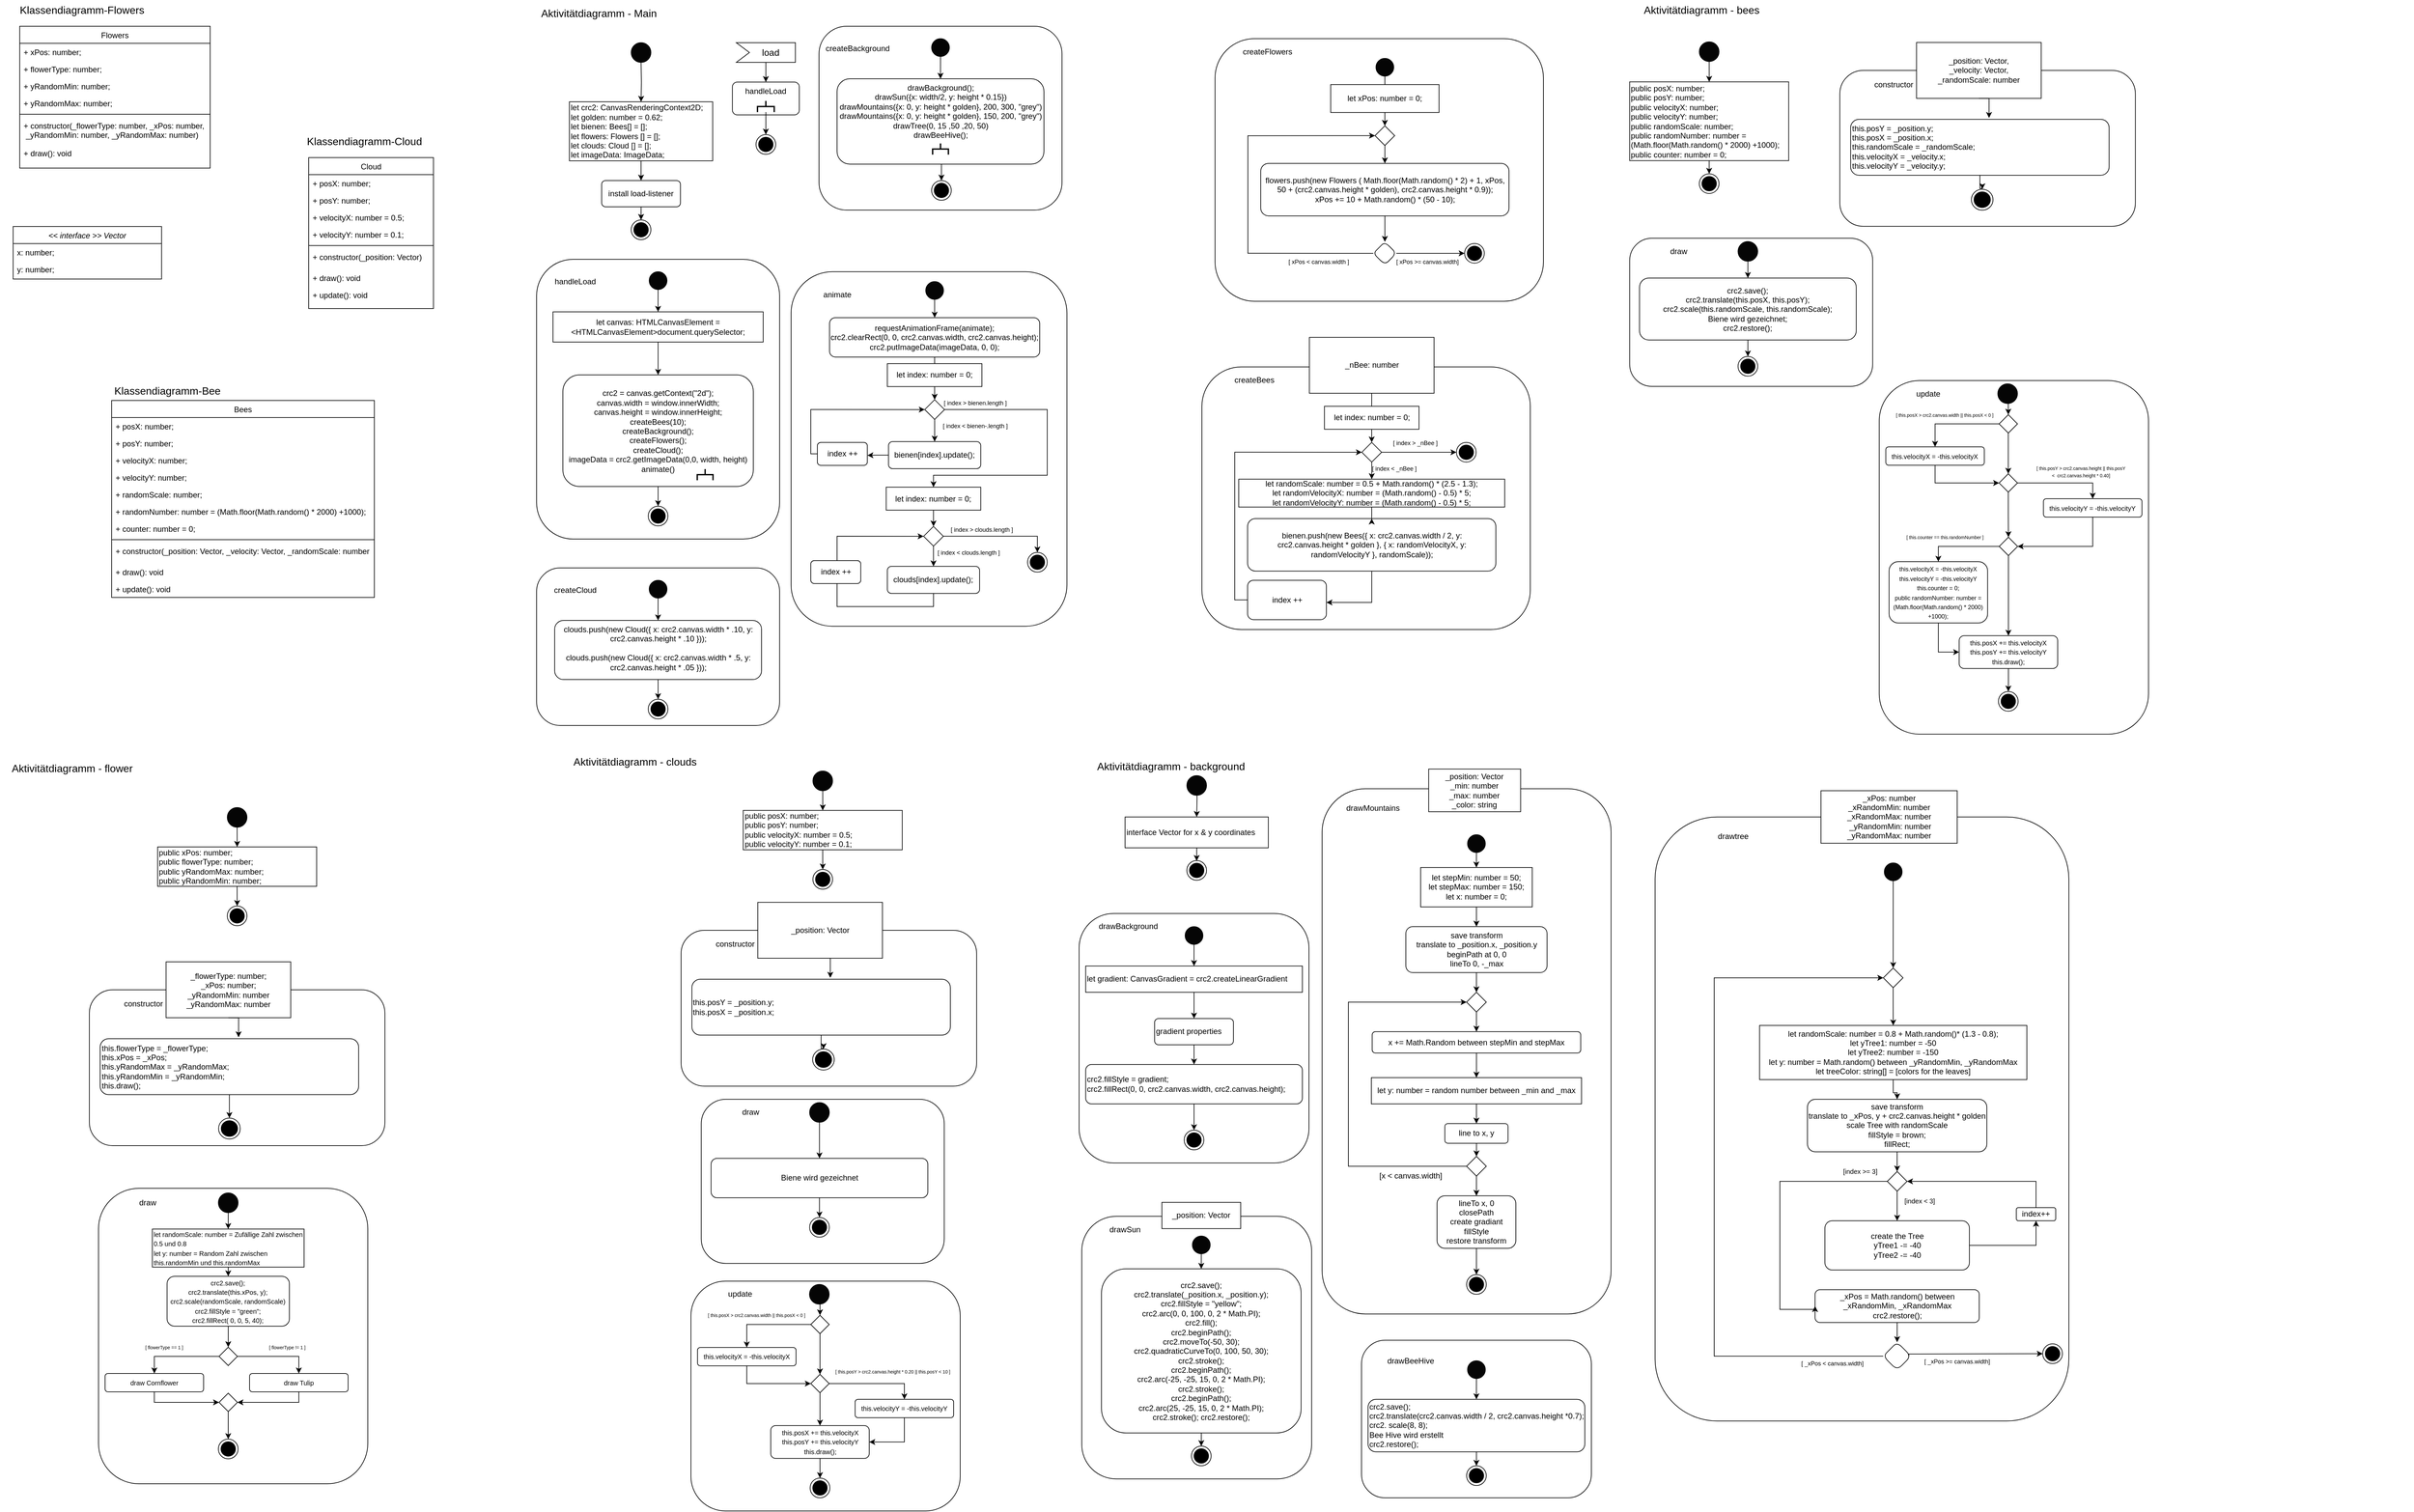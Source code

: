 <mxfile version="14.6.13" type="device"><diagram id="C5RBs43oDa-KdzZeNtuy" name="Page-1"><mxGraphModel dx="7110" dy="4310" grid="1" gridSize="10" guides="1" tooltips="1" connect="1" arrows="1" fold="1" page="1" pageScale="1" pageWidth="827" pageHeight="1169" math="0" shadow="0"><root><mxCell id="WIyWlLk6GJQsqaUBKTNV-0"/><mxCell id="WIyWlLk6GJQsqaUBKTNV-1" parent="WIyWlLk6GJQsqaUBKTNV-0"/><mxCell id="zkfFHV4jXpPFQw0GAbJ--0" value="&lt;&lt; interface &gt;&gt; Vector" style="swimlane;fontStyle=2;align=center;verticalAlign=top;childLayout=stackLayout;horizontal=1;startSize=26;horizontalStack=0;resizeParent=1;resizeLast=0;collapsible=1;marginBottom=0;rounded=0;shadow=0;strokeWidth=1;" parent="WIyWlLk6GJQsqaUBKTNV-1" vertex="1"><mxGeometry x="40" y="375" width="226" height="80" as="geometry"><mxRectangle x="334" y="60" width="160" height="26" as="alternateBounds"/></mxGeometry></mxCell><mxCell id="zkfFHV4jXpPFQw0GAbJ--2" value="x: number;" style="text;align=left;verticalAlign=top;spacingLeft=4;spacingRight=4;overflow=hidden;rotatable=0;points=[[0,0.5],[1,0.5]];portConstraint=eastwest;rounded=0;shadow=0;html=0;" parent="zkfFHV4jXpPFQw0GAbJ--0" vertex="1"><mxGeometry y="26" width="226" height="26" as="geometry"/></mxCell><mxCell id="zkfFHV4jXpPFQw0GAbJ--1" value="y: number;" style="text;align=left;verticalAlign=top;spacingLeft=4;spacingRight=4;overflow=hidden;rotatable=0;points=[[0,0.5],[1,0.5]];portConstraint=eastwest;" parent="zkfFHV4jXpPFQw0GAbJ--0" vertex="1"><mxGeometry y="52" width="226" height="26" as="geometry"/></mxCell><mxCell id="zkfFHV4jXpPFQw0GAbJ--17" value="Flowers" style="swimlane;fontStyle=0;align=center;verticalAlign=top;childLayout=stackLayout;horizontal=1;startSize=26;horizontalStack=0;resizeParent=1;resizeLast=0;collapsible=1;marginBottom=0;rounded=0;shadow=0;strokeWidth=1;" parent="WIyWlLk6GJQsqaUBKTNV-1" vertex="1"><mxGeometry x="50" y="70" width="290" height="216" as="geometry"><mxRectangle x="550" y="140" width="160" height="26" as="alternateBounds"/></mxGeometry></mxCell><mxCell id="zkfFHV4jXpPFQw0GAbJ--18" value="+ xPos: number;" style="text;align=left;verticalAlign=top;spacingLeft=4;spacingRight=4;overflow=hidden;rotatable=0;points=[[0,0.5],[1,0.5]];portConstraint=eastwest;" parent="zkfFHV4jXpPFQw0GAbJ--17" vertex="1"><mxGeometry y="26" width="290" height="26" as="geometry"/></mxCell><mxCell id="zkfFHV4jXpPFQw0GAbJ--19" value="+ flowerType: number;" style="text;align=left;verticalAlign=top;spacingLeft=4;spacingRight=4;overflow=hidden;rotatable=0;points=[[0,0.5],[1,0.5]];portConstraint=eastwest;rounded=0;shadow=0;html=0;" parent="zkfFHV4jXpPFQw0GAbJ--17" vertex="1"><mxGeometry y="52" width="290" height="26" as="geometry"/></mxCell><mxCell id="zkfFHV4jXpPFQw0GAbJ--20" value="+ yRandomMin: number;" style="text;align=left;verticalAlign=top;spacingLeft=4;spacingRight=4;overflow=hidden;rotatable=0;points=[[0,0.5],[1,0.5]];portConstraint=eastwest;rounded=0;shadow=0;html=0;" parent="zkfFHV4jXpPFQw0GAbJ--17" vertex="1"><mxGeometry y="78" width="290" height="26" as="geometry"/></mxCell><mxCell id="uFbGz-rYfxt9NhJtHhhN-0" value="+ yRandomMax: number;" style="text;align=left;verticalAlign=top;spacingLeft=4;spacingRight=4;overflow=hidden;rotatable=0;points=[[0,0.5],[1,0.5]];portConstraint=eastwest;rounded=0;shadow=0;html=0;" parent="zkfFHV4jXpPFQw0GAbJ--17" vertex="1"><mxGeometry y="104" width="290" height="26" as="geometry"/></mxCell><mxCell id="zkfFHV4jXpPFQw0GAbJ--23" value="" style="line;html=1;strokeWidth=1;align=left;verticalAlign=middle;spacingTop=-1;spacingLeft=3;spacingRight=3;rotatable=0;labelPosition=right;points=[];portConstraint=eastwest;" parent="zkfFHV4jXpPFQw0GAbJ--17" vertex="1"><mxGeometry y="130" width="290" height="8" as="geometry"/></mxCell><mxCell id="hFOPwsUzoAADRt_KNHZ3-0" value="+ constructor(_flowerType: number, _xPos: number,&#10; _yRandomMin: number, _yRandomMax: number)" style="text;align=left;verticalAlign=top;spacingLeft=4;spacingRight=4;overflow=hidden;rotatable=0;points=[[0,0.5],[1,0.5]];portConstraint=eastwest;" parent="zkfFHV4jXpPFQw0GAbJ--17" vertex="1"><mxGeometry y="138" width="290" height="42" as="geometry"/></mxCell><mxCell id="zkfFHV4jXpPFQw0GAbJ--24" value="+ draw(): void" style="text;align=left;verticalAlign=top;spacingLeft=4;spacingRight=4;overflow=hidden;rotatable=0;points=[[0,0.5],[1,0.5]];portConstraint=eastwest;" parent="zkfFHV4jXpPFQw0GAbJ--17" vertex="1"><mxGeometry y="180" width="290" height="26" as="geometry"/></mxCell><mxCell id="hFOPwsUzoAADRt_KNHZ3-124" value="&lt;font style=&quot;font-size: 16px&quot;&gt;Aktivitätdiagramm - Main&lt;/font&gt;" style="text;html=1;strokeColor=none;fillColor=none;align=center;verticalAlign=middle;whiteSpace=wrap;rounded=0;" parent="WIyWlLk6GJQsqaUBKTNV-1" vertex="1"><mxGeometry x="837" y="35" width="190" height="29.38" as="geometry"/></mxCell><mxCell id="hFOPwsUzoAADRt_KNHZ3-126" style="edgeStyle=orthogonalEdgeStyle;rounded=0;orthogonalLoop=1;jettySize=auto;html=1;exitX=0.5;exitY=1;exitDx=0;exitDy=0;" parent="WIyWlLk6GJQsqaUBKTNV-1" source="hFOPwsUzoAADRt_KNHZ3-127" target="hFOPwsUzoAADRt_KNHZ3-129" edge="1"><mxGeometry relative="1" as="geometry"><mxPoint x="1260.7" y="1234.38" as="sourcePoint"/><Array as="points"/></mxGeometry></mxCell><mxCell id="hFOPwsUzoAADRt_KNHZ3-127" value="" style="ellipse;whiteSpace=wrap;html=1;aspect=fixed;fillColor=#050505;" parent="WIyWlLk6GJQsqaUBKTNV-1" vertex="1"><mxGeometry x="1257.7" y="1204.38" width="30" height="30" as="geometry"/></mxCell><mxCell id="hFOPwsUzoAADRt_KNHZ3-128" style="edgeStyle=orthogonalEdgeStyle;rounded=0;orthogonalLoop=1;jettySize=auto;html=1;entryX=0.5;entryY=0;entryDx=0;entryDy=0;" parent="WIyWlLk6GJQsqaUBKTNV-1" source="hFOPwsUzoAADRt_KNHZ3-129" target="hFOPwsUzoAADRt_KNHZ3-132" edge="1"><mxGeometry relative="1" as="geometry"><mxPoint x="1272.723" y="1379.38" as="targetPoint"/></mxGeometry></mxCell><mxCell id="hFOPwsUzoAADRt_KNHZ3-129" value="public posX: number;&lt;br&gt;public posY: number;&lt;br&gt;public velocityX: number = 0.5;&lt;br&gt;public velocityY: number = 0.1;" style="rounded=0;whiteSpace=wrap;html=1;fillColor=#FFFFFF;align=left;" parent="WIyWlLk6GJQsqaUBKTNV-1" vertex="1"><mxGeometry x="1151.64" y="1264.38" width="242.12" height="60" as="geometry"/></mxCell><mxCell id="hFOPwsUzoAADRt_KNHZ3-132" value="" style="ellipse;html=1;shape=endState;fillColor=#000000;" parent="WIyWlLk6GJQsqaUBKTNV-1" vertex="1"><mxGeometry x="1257.7" y="1354.38" width="30" height="30" as="geometry"/></mxCell><mxCell id="hFOPwsUzoAADRt_KNHZ3-193" value="&lt;font style=&quot;font-size: 16px&quot;&gt;Klassendiagramm-Flowers&lt;/font&gt;" style="text;html=1;strokeColor=none;fillColor=none;align=center;verticalAlign=middle;whiteSpace=wrap;rounded=0;" parent="WIyWlLk6GJQsqaUBKTNV-1" vertex="1"><mxGeometry x="30" y="30" width="230" height="29.38" as="geometry"/></mxCell><mxCell id="uFbGz-rYfxt9NhJtHhhN-1" value="&lt;font style=&quot;font-size: 16px&quot;&gt;Klassendiagramm-Cloud&lt;/font&gt;" style="text;html=1;strokeColor=none;fillColor=none;align=center;verticalAlign=middle;whiteSpace=wrap;rounded=0;" parent="WIyWlLk6GJQsqaUBKTNV-1" vertex="1"><mxGeometry x="460" y="230" width="230" height="29.38" as="geometry"/></mxCell><mxCell id="uFbGz-rYfxt9NhJtHhhN-2" value="Cloud" style="swimlane;fontStyle=0;align=center;verticalAlign=top;childLayout=stackLayout;horizontal=1;startSize=26;horizontalStack=0;resizeParent=1;resizeLast=0;collapsible=1;marginBottom=0;rounded=0;shadow=0;strokeWidth=1;" parent="WIyWlLk6GJQsqaUBKTNV-1" vertex="1"><mxGeometry x="490" y="270" width="190" height="230" as="geometry"><mxRectangle x="550" y="140" width="160" height="26" as="alternateBounds"/></mxGeometry></mxCell><mxCell id="uFbGz-rYfxt9NhJtHhhN-3" value="+ posX: number;" style="text;align=left;verticalAlign=top;spacingLeft=4;spacingRight=4;overflow=hidden;rotatable=0;points=[[0,0.5],[1,0.5]];portConstraint=eastwest;" parent="uFbGz-rYfxt9NhJtHhhN-2" vertex="1"><mxGeometry y="26" width="190" height="26" as="geometry"/></mxCell><mxCell id="uFbGz-rYfxt9NhJtHhhN-4" value="+ posY: number;" style="text;align=left;verticalAlign=top;spacingLeft=4;spacingRight=4;overflow=hidden;rotatable=0;points=[[0,0.5],[1,0.5]];portConstraint=eastwest;rounded=0;shadow=0;html=0;" parent="uFbGz-rYfxt9NhJtHhhN-2" vertex="1"><mxGeometry y="52" width="190" height="26" as="geometry"/></mxCell><mxCell id="uFbGz-rYfxt9NhJtHhhN-5" value="+ velocityX: number = 0.5;" style="text;align=left;verticalAlign=top;spacingLeft=4;spacingRight=4;overflow=hidden;rotatable=0;points=[[0,0.5],[1,0.5]];portConstraint=eastwest;rounded=0;shadow=0;html=0;" parent="uFbGz-rYfxt9NhJtHhhN-2" vertex="1"><mxGeometry y="78" width="190" height="26" as="geometry"/></mxCell><mxCell id="uFbGz-rYfxt9NhJtHhhN-6" value="+ velocityY: number = 0.1;" style="text;align=left;verticalAlign=top;spacingLeft=4;spacingRight=4;overflow=hidden;rotatable=0;points=[[0,0.5],[1,0.5]];portConstraint=eastwest;rounded=0;shadow=0;html=0;" parent="uFbGz-rYfxt9NhJtHhhN-2" vertex="1"><mxGeometry y="104" width="190" height="26" as="geometry"/></mxCell><mxCell id="uFbGz-rYfxt9NhJtHhhN-7" value="" style="line;html=1;strokeWidth=1;align=left;verticalAlign=middle;spacingTop=-1;spacingLeft=3;spacingRight=3;rotatable=0;labelPosition=right;points=[];portConstraint=eastwest;" parent="uFbGz-rYfxt9NhJtHhhN-2" vertex="1"><mxGeometry y="130" width="190" height="8" as="geometry"/></mxCell><mxCell id="uFbGz-rYfxt9NhJtHhhN-8" value="+ constructor(_position: Vector)" style="text;align=left;verticalAlign=top;spacingLeft=4;spacingRight=4;overflow=hidden;rotatable=0;points=[[0,0.5],[1,0.5]];portConstraint=eastwest;" parent="uFbGz-rYfxt9NhJtHhhN-2" vertex="1"><mxGeometry y="138" width="190" height="32" as="geometry"/></mxCell><mxCell id="uFbGz-rYfxt9NhJtHhhN-9" value="+ draw(): void" style="text;align=left;verticalAlign=top;spacingLeft=4;spacingRight=4;overflow=hidden;rotatable=0;points=[[0,0.5],[1,0.5]];portConstraint=eastwest;" parent="uFbGz-rYfxt9NhJtHhhN-2" vertex="1"><mxGeometry y="170" width="190" height="26" as="geometry"/></mxCell><mxCell id="uFbGz-rYfxt9NhJtHhhN-11" value="+ update(): void" style="text;align=left;verticalAlign=top;spacingLeft=4;spacingRight=4;overflow=hidden;rotatable=0;points=[[0,0.5],[1,0.5]];portConstraint=eastwest;" parent="uFbGz-rYfxt9NhJtHhhN-2" vertex="1"><mxGeometry y="196" width="190" height="26" as="geometry"/></mxCell><mxCell id="uFbGz-rYfxt9NhJtHhhN-12" value="Bees" style="swimlane;fontStyle=0;align=center;verticalAlign=top;childLayout=stackLayout;horizontal=1;startSize=26;horizontalStack=0;resizeParent=1;resizeLast=0;collapsible=1;marginBottom=0;rounded=0;shadow=0;strokeWidth=1;" parent="WIyWlLk6GJQsqaUBKTNV-1" vertex="1"><mxGeometry x="190" y="640" width="400" height="300" as="geometry"><mxRectangle x="550" y="140" width="160" height="26" as="alternateBounds"/></mxGeometry></mxCell><mxCell id="uFbGz-rYfxt9NhJtHhhN-13" value="+ posX: number;" style="text;align=left;verticalAlign=top;spacingLeft=4;spacingRight=4;overflow=hidden;rotatable=0;points=[[0,0.5],[1,0.5]];portConstraint=eastwest;" parent="uFbGz-rYfxt9NhJtHhhN-12" vertex="1"><mxGeometry y="26" width="400" height="26" as="geometry"/></mxCell><mxCell id="uFbGz-rYfxt9NhJtHhhN-14" value="+ posY: number;" style="text;align=left;verticalAlign=top;spacingLeft=4;spacingRight=4;overflow=hidden;rotatable=0;points=[[0,0.5],[1,0.5]];portConstraint=eastwest;rounded=0;shadow=0;html=0;" parent="uFbGz-rYfxt9NhJtHhhN-12" vertex="1"><mxGeometry y="52" width="400" height="26" as="geometry"/></mxCell><mxCell id="uFbGz-rYfxt9NhJtHhhN-15" value="+ velocityX: number;" style="text;align=left;verticalAlign=top;spacingLeft=4;spacingRight=4;overflow=hidden;rotatable=0;points=[[0,0.5],[1,0.5]];portConstraint=eastwest;rounded=0;shadow=0;html=0;" parent="uFbGz-rYfxt9NhJtHhhN-12" vertex="1"><mxGeometry y="78" width="400" height="26" as="geometry"/></mxCell><mxCell id="uFbGz-rYfxt9NhJtHhhN-22" value="+ velocityY: number;" style="text;align=left;verticalAlign=top;spacingLeft=4;spacingRight=4;overflow=hidden;rotatable=0;points=[[0,0.5],[1,0.5]];portConstraint=eastwest;rounded=0;shadow=0;html=0;" parent="uFbGz-rYfxt9NhJtHhhN-12" vertex="1"><mxGeometry y="104" width="400" height="26" as="geometry"/></mxCell><mxCell id="uFbGz-rYfxt9NhJtHhhN-23" value="+ randomScale: number;" style="text;align=left;verticalAlign=top;spacingLeft=4;spacingRight=4;overflow=hidden;rotatable=0;points=[[0,0.5],[1,0.5]];portConstraint=eastwest;rounded=0;shadow=0;html=0;" parent="uFbGz-rYfxt9NhJtHhhN-12" vertex="1"><mxGeometry y="130" width="400" height="26" as="geometry"/></mxCell><mxCell id="uFbGz-rYfxt9NhJtHhhN-24" value="+ randomNumber: number = (Math.floor(Math.random() * 2000) +1000);" style="text;align=left;verticalAlign=top;spacingLeft=4;spacingRight=4;overflow=hidden;rotatable=0;points=[[0,0.5],[1,0.5]];portConstraint=eastwest;rounded=0;shadow=0;html=0;" parent="uFbGz-rYfxt9NhJtHhhN-12" vertex="1"><mxGeometry y="156" width="400" height="26" as="geometry"/></mxCell><mxCell id="uFbGz-rYfxt9NhJtHhhN-16" value="+ counter: number = 0;" style="text;align=left;verticalAlign=top;spacingLeft=4;spacingRight=4;overflow=hidden;rotatable=0;points=[[0,0.5],[1,0.5]];portConstraint=eastwest;rounded=0;shadow=0;html=0;" parent="uFbGz-rYfxt9NhJtHhhN-12" vertex="1"><mxGeometry y="182" width="400" height="26" as="geometry"/></mxCell><mxCell id="uFbGz-rYfxt9NhJtHhhN-17" value="" style="line;html=1;strokeWidth=1;align=left;verticalAlign=middle;spacingTop=-1;spacingLeft=3;spacingRight=3;rotatable=0;labelPosition=right;points=[];portConstraint=eastwest;" parent="uFbGz-rYfxt9NhJtHhhN-12" vertex="1"><mxGeometry y="208" width="400" height="8" as="geometry"/></mxCell><mxCell id="uFbGz-rYfxt9NhJtHhhN-18" value="+ constructor(_position: Vector, _velocity: Vector, _randomScale: number )" style="text;align=left;verticalAlign=top;spacingLeft=4;spacingRight=4;overflow=hidden;rotatable=0;points=[[0,0.5],[1,0.5]];portConstraint=eastwest;" parent="uFbGz-rYfxt9NhJtHhhN-12" vertex="1"><mxGeometry y="216" width="400" height="32" as="geometry"/></mxCell><mxCell id="uFbGz-rYfxt9NhJtHhhN-19" value="+ draw(): void" style="text;align=left;verticalAlign=top;spacingLeft=4;spacingRight=4;overflow=hidden;rotatable=0;points=[[0,0.5],[1,0.5]];portConstraint=eastwest;" parent="uFbGz-rYfxt9NhJtHhhN-12" vertex="1"><mxGeometry y="248" width="400" height="26" as="geometry"/></mxCell><mxCell id="uFbGz-rYfxt9NhJtHhhN-20" value="+ update(): void" style="text;align=left;verticalAlign=top;spacingLeft=4;spacingRight=4;overflow=hidden;rotatable=0;points=[[0,0.5],[1,0.5]];portConstraint=eastwest;" parent="uFbGz-rYfxt9NhJtHhhN-12" vertex="1"><mxGeometry y="274" width="400" height="26" as="geometry"/></mxCell><mxCell id="uFbGz-rYfxt9NhJtHhhN-21" value="&lt;font style=&quot;font-size: 16px&quot;&gt;Klassendiagramm-Bee&lt;/font&gt;" style="text;html=1;strokeColor=none;fillColor=none;align=center;verticalAlign=middle;whiteSpace=wrap;rounded=0;" parent="WIyWlLk6GJQsqaUBKTNV-1" vertex="1"><mxGeometry x="160" y="610" width="230" height="29.38" as="geometry"/></mxCell><mxCell id="uFbGz-rYfxt9NhJtHhhN-25" style="edgeStyle=orthogonalEdgeStyle;rounded=0;orthogonalLoop=1;jettySize=auto;html=1;" parent="WIyWlLk6GJQsqaUBKTNV-1" target="uFbGz-rYfxt9NhJtHhhN-28" edge="1"><mxGeometry relative="1" as="geometry"><mxPoint x="996.06" y="125" as="sourcePoint"/></mxGeometry></mxCell><mxCell id="uFbGz-rYfxt9NhJtHhhN-26" value="" style="ellipse;whiteSpace=wrap;html=1;aspect=fixed;fillColor=#050505;" parent="WIyWlLk6GJQsqaUBKTNV-1" vertex="1"><mxGeometry x="981.06" y="95" width="30" height="30" as="geometry"/></mxCell><mxCell id="uFbGz-rYfxt9NhJtHhhN-27" style="edgeStyle=orthogonalEdgeStyle;rounded=0;orthogonalLoop=1;jettySize=auto;html=1;" parent="WIyWlLk6GJQsqaUBKTNV-1" source="uFbGz-rYfxt9NhJtHhhN-28" target="uFbGz-rYfxt9NhJtHhhN-30" edge="1"><mxGeometry relative="1" as="geometry"/></mxCell><mxCell id="uFbGz-rYfxt9NhJtHhhN-28" value="let crc2: CanvasRenderingContext2D;&lt;br&gt;let golden: number = 0.62;&lt;br&gt;let bienen: Bees[] = [];&lt;br&gt;let flowers: Flowers [] = [];&lt;br&gt;let clouds: Cloud [] = [];&lt;br&gt;let imageData: ImageData;" style="rounded=0;whiteSpace=wrap;html=1;fillColor=#FFFFFF;align=left;" parent="WIyWlLk6GJQsqaUBKTNV-1" vertex="1"><mxGeometry x="887.0" y="185" width="218.12" height="90" as="geometry"/></mxCell><mxCell id="uFbGz-rYfxt9NhJtHhhN-29" style="edgeStyle=orthogonalEdgeStyle;rounded=0;orthogonalLoop=1;jettySize=auto;html=1;entryX=0.5;entryY=0;entryDx=0;entryDy=0;" parent="WIyWlLk6GJQsqaUBKTNV-1" source="uFbGz-rYfxt9NhJtHhhN-30" target="uFbGz-rYfxt9NhJtHhhN-31" edge="1"><mxGeometry relative="1" as="geometry"/></mxCell><mxCell id="uFbGz-rYfxt9NhJtHhhN-30" value="install load-listener" style="rounded=1;whiteSpace=wrap;html=1;fillColor=#FFFFFF;" parent="WIyWlLk6GJQsqaUBKTNV-1" vertex="1"><mxGeometry x="936.06" y="305" width="120" height="40" as="geometry"/></mxCell><mxCell id="uFbGz-rYfxt9NhJtHhhN-31" value="" style="ellipse;html=1;shape=endState;fillColor=#000000;" parent="WIyWlLk6GJQsqaUBKTNV-1" vertex="1"><mxGeometry x="981.06" y="365" width="30" height="30" as="geometry"/></mxCell><mxCell id="uFbGz-rYfxt9NhJtHhhN-32" style="edgeStyle=orthogonalEdgeStyle;rounded=0;orthogonalLoop=1;jettySize=auto;html=1;entryX=0.5;entryY=0;entryDx=0;entryDy=0;" parent="WIyWlLk6GJQsqaUBKTNV-1" source="uFbGz-rYfxt9NhJtHhhN-33" edge="1"><mxGeometry relative="1" as="geometry"><mxPoint x="1186.06" y="155" as="targetPoint"/></mxGeometry></mxCell><mxCell id="uFbGz-rYfxt9NhJtHhhN-33" value="load" style="html=1;shape=mxgraph.infographic.ribbonSimple;notch1=20;notch2=0;align=center;verticalAlign=middle;fontSize=14;fontStyle=0;fillColor=#FFFFFF;flipH=0;spacingRight=0;spacingLeft=14;strokeColor=#000000;" parent="WIyWlLk6GJQsqaUBKTNV-1" vertex="1"><mxGeometry x="1141.06" y="95" width="90" height="30" as="geometry"/></mxCell><mxCell id="uFbGz-rYfxt9NhJtHhhN-34" value="" style="group" parent="WIyWlLk6GJQsqaUBKTNV-1" vertex="1" connectable="0"><mxGeometry x="1135.12" y="155" width="101.88" height="50" as="geometry"/></mxCell><mxCell id="uFbGz-rYfxt9NhJtHhhN-35" value="handleLoad" style="rounded=1;whiteSpace=wrap;html=1;fillColor=#FFFFFF;verticalAlign=top;" parent="uFbGz-rYfxt9NhJtHhhN-34" vertex="1"><mxGeometry width="101.88" height="50" as="geometry"/></mxCell><mxCell id="uFbGz-rYfxt9NhJtHhhN-36" value="" style="strokeWidth=2;html=1;shape=mxgraph.flowchart.annotation_2;align=left;labelPosition=right;pointerEvents=1;fillColor=#F2F2F2;rotation=90;" parent="uFbGz-rYfxt9NhJtHhhN-34" vertex="1"><mxGeometry x="42.44" y="24.5" width="17" height="25.5" as="geometry"/></mxCell><mxCell id="uFbGz-rYfxt9NhJtHhhN-37" value="" style="ellipse;html=1;shape=endState;fillColor=#000000;" parent="WIyWlLk6GJQsqaUBKTNV-1" vertex="1"><mxGeometry x="1171.06" y="235" width="30" height="30" as="geometry"/></mxCell><mxCell id="uFbGz-rYfxt9NhJtHhhN-38" style="edgeStyle=orthogonalEdgeStyle;rounded=0;orthogonalLoop=1;jettySize=auto;html=1;entryX=0.5;entryY=0;entryDx=0;entryDy=0;" parent="WIyWlLk6GJQsqaUBKTNV-1" source="uFbGz-rYfxt9NhJtHhhN-36" target="uFbGz-rYfxt9NhJtHhhN-37" edge="1"><mxGeometry relative="1" as="geometry"/></mxCell><mxCell id="uFbGz-rYfxt9NhJtHhhN-39" value="" style="group" parent="WIyWlLk6GJQsqaUBKTNV-1" vertex="1" connectable="0"><mxGeometry x="3324.06" y="590.0" width="370" height="570" as="geometry"/></mxCell><mxCell id="uFbGz-rYfxt9NhJtHhhN-53" value="" style="group" parent="WIyWlLk6GJQsqaUBKTNV-1" vertex="1" connectable="0"><mxGeometry x="1663" y="1421.38" width="350" height="380" as="geometry"/></mxCell><mxCell id="uFbGz-rYfxt9NhJtHhhN-54" value="" style="rounded=1;whiteSpace=wrap;html=1;strokeColor=#000000;fillColor=#FFFFFF;" parent="uFbGz-rYfxt9NhJtHhhN-53" vertex="1"><mxGeometry width="350" height="380" as="geometry"/></mxCell><mxCell id="uFbGz-rYfxt9NhJtHhhN-55" value="drawBackground" style="text;html=1;strokeColor=none;fillColor=none;align=center;verticalAlign=middle;whiteSpace=wrap;rounded=0;" parent="uFbGz-rYfxt9NhJtHhhN-53" vertex="1"><mxGeometry x="20" y="10" width="110" height="20" as="geometry"/></mxCell><mxCell id="uFbGz-rYfxt9NhJtHhhN-56" value="" style="ellipse;whiteSpace=wrap;html=1;aspect=fixed;fillColor=#050505;" parent="uFbGz-rYfxt9NhJtHhhN-53" vertex="1"><mxGeometry x="161.43" y="20.001" width="27.138" height="27.138" as="geometry"/></mxCell><mxCell id="uFbGz-rYfxt9NhJtHhhN-57" value="let gradient: CanvasGradient = crc2.createLinearGradient" style="rounded=0;whiteSpace=wrap;html=1;strokeColor=#000000;fillColor=#FFFFFF;align=left;" parent="uFbGz-rYfxt9NhJtHhhN-53" vertex="1"><mxGeometry x="10" y="80" width="330" height="40" as="geometry"/></mxCell><mxCell id="uFbGz-rYfxt9NhJtHhhN-58" style="edgeStyle=orthogonalEdgeStyle;rounded=0;orthogonalLoop=1;jettySize=auto;html=1;" parent="uFbGz-rYfxt9NhJtHhhN-53" source="uFbGz-rYfxt9NhJtHhhN-56" target="uFbGz-rYfxt9NhJtHhhN-57" edge="1"><mxGeometry relative="1" as="geometry"/></mxCell><mxCell id="uFbGz-rYfxt9NhJtHhhN-59" value="gradient properties" style="rounded=1;whiteSpace=wrap;html=1;strokeColor=#000000;fillColor=#FFFFFF;align=left;" parent="uFbGz-rYfxt9NhJtHhhN-53" vertex="1"><mxGeometry x="115" y="160" width="120" height="40" as="geometry"/></mxCell><mxCell id="uFbGz-rYfxt9NhJtHhhN-60" style="edgeStyle=orthogonalEdgeStyle;rounded=0;orthogonalLoop=1;jettySize=auto;html=1;entryX=0.5;entryY=0;entryDx=0;entryDy=0;" parent="uFbGz-rYfxt9NhJtHhhN-53" source="uFbGz-rYfxt9NhJtHhhN-57" target="uFbGz-rYfxt9NhJtHhhN-59" edge="1"><mxGeometry relative="1" as="geometry"/></mxCell><mxCell id="uFbGz-rYfxt9NhJtHhhN-61" value="&lt;span style=&quot;color: rgba(0 , 0 , 0 , 0) ; font-family: monospace ; font-size: 0px&quot;&gt;%3CmxGraphModel%3E%3Croot%3E%3CmxCell%20id%3D%220%22%2F%3E%3CmxCell%20id%3D%221%22%20parent%3D%220%22%2F%3E%3CmxCell%20id%3D%222%22%20value%3D%22%22%20style%3D%22group%22%20vertex%3D%221%22%20connectable%3D%220%22%20parent%3D%221%22%3E%3CmxGeometry%20x%3D%2230%22%20y%3D%22-810%22%20width%3D%22370%22%20height%3D%22570%22%20as%3D%22geometry%22%2F%3E%3C%2FmxCell%3E%3CmxCell%20id%3D%223%22%20value%3D%22%22%20style%3D%22group%22%20vertex%3D%221%22%20connectable%3D%220%22%20parent%3D%222%22%3E%3CmxGeometry%20width%3D%22370%22%20height%3D%22570%22%20as%3D%22geometry%22%2F%3E%3C%2FmxCell%3E%3CmxCell%20id%3D%224%22%20value%3D%22%22%20style%3D%22rounded%3D1%3BwhiteSpace%3Dwrap%3Bhtml%3D1%3BstrokeColor%3D%23000000%3BfillColor%3D%23FFFFFF%3B%22%20vertex%3D%221%22%20parent%3D%223%22%3E%3CmxGeometry%20width%3D%22370%22%20height%3D%22550%22%20as%3D%22geometry%22%2F%3E%3C%2FmxCell%3E%3CmxCell%20id%3D%225%22%20value%3D%22handleLoad%22%20style%3D%22text%3Bhtml%3D1%3BstrokeColor%3Dnone%3BfillColor%3Dnone%3Balign%3Dcenter%3BverticalAlign%3Dmiddle%3BwhiteSpace%3Dwrap%3Brounded%3D0%3B%22%20vertex%3D%221%22%20parent%3D%223%22%3E%3CmxGeometry%20x%3D%2219.998%22%20y%3D%2218.831%22%20width%3D%2278.485%22%20height%3D%2229.376%22%20as%3D%22geometry%22%2F%3E%3C%2FmxCell%3E%3CmxCell%20id%3D%226%22%20style%3D%22edgeStyle%3DorthogonalEdgeStyle%3Brounded%3D0%3BorthogonalLoop%3D1%3BjettySize%3Dauto%3Bhtml%3D1%3BentryX%3D0.5%3BentryY%3D0%3BentryDx%3D0%3BentryDy%3D0%3B%22%20edge%3D%221%22%20parent%3D%223%22%20source%3D%227%22%20target%3D%229%22%3E%3CmxGeometry%20relative%3D%221%22%20as%3D%22geometry%22%2F%3E%3C%2FmxCell%3E%3CmxCell%20id%3D%227%22%20value%3D%22%22%20style%3D%22ellipse%3BwhiteSpace%3Dwrap%3Bhtml%3D1%3Baspect%3Dfixed%3BfillColor%3D%23050505%3B%22%20vertex%3D%221%22%20parent%3D%223%22%3E%3CmxGeometry%20x%3D%22171.43%22%20y%3D%2218.831%22%20width%3D%2227.138%22%20height%3D%2227.138%22%20as%3D%22geometry%22%2F%3E%3C%2FmxCell%3E%3CmxCell%20id%3D%228%22%20style%3D%22edgeStyle%3DorthogonalEdgeStyle%3Brounded%3D0%3BorthogonalLoop%3D1%3BjettySize%3Dauto%3Bhtml%3D1%3B%22%20edge%3D%221%22%20parent%3D%223%22%20source%3D%229%22%20target%3D%2211%22%3E%3CmxGeometry%20relative%3D%221%22%20as%3D%22geometry%22%2F%3E%3C%2FmxCell%3E%3CmxCell%20id%3D%229%22%20value%3D%22let%20canvas%3A%20HTMLCanvasElement%20%3D%20document.querySelector(%26quot%3Bcanvas%26quot%3B)%3B%26lt%3Bbr%26gt%3B%22%20style%3D%22rounded%3D0%3BwhiteSpace%3Dwrap%3Bhtml%3D1%3BstrokeColor%3D%23000000%3BfillColor%3D%23FFFFFF%3B%22%20vertex%3D%221%22%20parent%3D%223%22%3E%3CmxGeometry%20x%3D%2270%22%20y%3D%2275.323%22%20width%3D%22230%22%20height%3D%2247.077%22%20as%3D%22geometry%22%2F%3E%3C%2FmxCell%3E%3CmxCell%20id%3D%2210%22%20style%3D%22edgeStyle%3DorthogonalEdgeStyle%3Brounded%3D0%3BorthogonalLoop%3D1%3BjettySize%3Dauto%3Bhtml%3D1%3B%22%20edge%3D%221%22%20parent%3D%223%22%20source%3D%2211%22%20target%3D%2213%22%3E%3CmxGeometry%20relative%3D%221%22%20as%3D%22geometry%22%2F%3E%3C%2FmxCell%3E%3CmxCell%20id%3D%2211%22%20value%3D%22%26lt%3Bspan%26gt%3Bcrc2%20%3D%20canvas.getContext(%26quot%3B2d%26quot%3B)%3B%26lt%3Bbr%26gt%3Bcanvas.width%20%2F%20canvas.height%20festlegen%20(responsive)%26lt%3Bbr%26gt%3B%26lt%3B%2Fspan%26gt%3B%22%20style%3D%22rounded%3D1%3BwhiteSpace%3Dwrap%3Bhtml%3D1%3BstrokeColor%3D%23000000%3BfillColor%3D%23FFFFFF%3B%22%20vertex%3D%221%22%20parent%3D%223%22%3E%3CmxGeometry%20x%3D%2225%22%20y%3D%22155.354%22%20width%3D%22320%22%20height%3D%2256.492%22%20as%3D%22geometry%22%2F%3E%3C%2FmxCell%3E%3CmxCell%20id%3D%2212%22%20style%3D%22edgeStyle%3DorthogonalEdgeStyle%3Brounded%3D0%3BorthogonalLoop%3D1%3BjettySize%3Dauto%3Bhtml%3D1%3BentryX%3D0.5%3BentryY%3D0%3BentryDx%3D0%3BentryDy%3D0%3B%22%20edge%3D%221%22%20parent%3D%223%22%20source%3D%2213%22%20target%3D%2215%22%3E%3CmxGeometry%20relative%3D%221%22%20as%3D%22geometry%22%2F%3E%3C%2FmxCell%3E%3CmxCell%20id%3D%2213%22%20value%3D%22let%20horizon%3A%20number%20%3D%20crc2.canvas.height%20*%20goldenCut%3B%20let%20posMountains%3A%20Vector%20%3D%20%7B%20x%3A%200%2C%20y%3A%20horizon%20%7D%3B%22%20style%3D%22rounded%3D0%3BwhiteSpace%3Dwrap%3Bhtml%3D1%3BstrokeColor%3D%23000000%3BfillColor%3D%23FFFFFF%3B%22%20vertex%3D%221%22%20parent%3D%223%22%3E%3CmxGeometry%20x%3D%2235%22%20y%3D%22244.8%22%20width%3D%22300%22%20height%3D%2256.492%22%20as%3D%22geometry%22%2F%3E%3C%2FmxCell%3E%3CmxCell%20id%3D%2214%22%20value%3D%22%22%20style%3D%22group%22%20vertex%3D%221%22%20connectable%3D%220%22%20parent%3D%223%22%3E%3CmxGeometry%20x%3D%22115%22%20y%3D%22323.077%22%20width%3D%22140%22%20height%3D%22150%22%20as%3D%22geometry%22%2F%3E%3C%2FmxCell%3E%3CmxCell%20id%3D%2215%22%20value%3D%22%26lt%3Bdiv%26gt%3B%26lt%3Bspan%26gt%3BdrawBackground()%26lt%3B%2Fspan%26gt%3B%26lt%3B%2Fdiv%26gt%3B%26lt%3Bdiv%26gt%3B%26lt%3Bspan%26gt%3BdrawSun()%26lt%3B%2Fspan%26gt%3B%26lt%3B%2Fdiv%26gt%3B%26lt%3Bdiv%26gt%3B%26lt%3Bspan%26gt%3B3*drawCloud()%26lt%3B%2Fspan%26gt%3B%26lt%3B%2Fdiv%26gt%3B%26lt%3Bdiv%26gt%3B2*drawMountains()%26lt%3B%2Fdiv%26gt%3B%26lt%3Bdiv%26gt%3B2*drawPine()%26lt%3B%2Fdiv%26gt%3B%26lt%3Bdiv%26gt%3BdrawLavender()%26lt%3B%2Fdiv%26gt%3B%26lt%3Bdiv%26gt%3BdrawDandelion()%26lt%3B%2Fdiv%26gt%3B%26lt%3Bdiv%26gt%3BdrawStarflower()%26lt%3B%2Fdiv%26gt%3B%22%20style%3D%22rounded%3D1%3BwhiteSpace%3Dwrap%3Bhtml%3D1%3BstrokeColor%3D%23000000%3BfillColor%3D%23FFFFFF%3BverticalAlign%3Dtop%3B%22%20vertex%3D%221%22%20parent%3D%2214%22%3E%3CmxGeometry%20width%3D%22140%22%20height%3D%22150%22%20as%3D%22geometry%22%2F%3E%3C%2FmxCell%3E%3CmxCell%20id%3D%2216%22%20value%3D%22%22%20style%3D%22strokeWidth%3D2%3Bhtml%3D1%3Bshape%3Dmxgraph.flowchart.annotation_2%3Balign%3Dleft%3BlabelPosition%3Dright%3BpointerEvents%3D1%3BfillColor%3D%23F2F2F2%3Brotation%3D90%3B%22%20vertex%3D%221%22%20parent%3D%2214%22%3E%3CmxGeometry%20x%3D%2261.5%22%20y%3D%22121.919%22%20width%3D%2217%22%20height%3D%2224.009%22%20as%3D%22geometry%22%2F%3E%3C%2FmxCell%3E%3CmxCell%20id%3D%2217%22%20value%3D%22%22%20style%3D%22ellipse%3Bhtml%3D1%3Bshape%3DendState%3BfillColor%3D%23000000%3B%22%20vertex%3D%221%22%20parent%3D%223%22%3E%3CmxGeometry%20x%3D%22170%22%20y%3D%22500%22%20width%3D%2230%22%20height%3D%2230%22%20as%3D%22geometry%22%2F%3E%3C%2FmxCell%3E%3CmxCell%20id%3D%2218%22%20style%3D%22edgeStyle%3DorthogonalEdgeStyle%3Brounded%3D0%3BorthogonalLoop%3D1%3BjettySize%3Dauto%3Bhtml%3D1%3BentryX%3D0.5%3BentryY%3D0%3BentryDx%3D0%3BentryDy%3D0%3B%22%20edge%3D%221%22%20parent%3D%223%22%20source%3D%2215%22%20target%3D%2217%22%3E%3CmxGeometry%20relative%3D%221%22%20as%3D%22geometry%22%2F%3E%3C%2FmxCell%3E%3C%2Froot%3E%3C%2FmxGraphModel%3E&lt;/span&gt;" style="ellipse;html=1;shape=endState;fillColor=#000000;" parent="uFbGz-rYfxt9NhJtHhhN-53" vertex="1"><mxGeometry x="160" y="330" width="30" height="30" as="geometry"/></mxCell><mxCell id="uFbGz-rYfxt9NhJtHhhN-62" style="edgeStyle=orthogonalEdgeStyle;rounded=0;orthogonalLoop=1;jettySize=auto;html=1;entryX=0.5;entryY=0;entryDx=0;entryDy=0;" parent="uFbGz-rYfxt9NhJtHhhN-53" source="uFbGz-rYfxt9NhJtHhhN-63" target="uFbGz-rYfxt9NhJtHhhN-61" edge="1"><mxGeometry relative="1" as="geometry"/></mxCell><mxCell id="uFbGz-rYfxt9NhJtHhhN-63" value="crc2.fillStyle = gradient;&lt;br&gt;crc2.fillRect(0, 0, crc2.canvas.width, crc2.canvas.height);" style="rounded=1;whiteSpace=wrap;html=1;align=left;" parent="uFbGz-rYfxt9NhJtHhhN-53" vertex="1"><mxGeometry x="10" y="230" width="330" height="60" as="geometry"/></mxCell><mxCell id="uFbGz-rYfxt9NhJtHhhN-64" style="edgeStyle=orthogonalEdgeStyle;rounded=0;orthogonalLoop=1;jettySize=auto;html=1;entryX=0.5;entryY=0;entryDx=0;entryDy=0;" parent="uFbGz-rYfxt9NhJtHhhN-53" source="uFbGz-rYfxt9NhJtHhhN-59" target="uFbGz-rYfxt9NhJtHhhN-63" edge="1"><mxGeometry relative="1" as="geometry"><mxPoint x="615" y="-510" as="sourcePoint"/><mxPoint x="615" y="-380" as="targetPoint"/></mxGeometry></mxCell><mxCell id="uFbGz-rYfxt9NhJtHhhN-94" value="" style="rounded=1;whiteSpace=wrap;html=1;strokeColor=#000000;fillColor=#FFFFFF;" parent="WIyWlLk6GJQsqaUBKTNV-1" vertex="1"><mxGeometry x="1667.06" y="1882.63" width="350" height="400" as="geometry"/></mxCell><mxCell id="uFbGz-rYfxt9NhJtHhhN-95" value="_position: Vector" style="rounded=0;whiteSpace=wrap;html=1;strokeColor=#000000;fillColor=#FFFFFF;" parent="WIyWlLk6GJQsqaUBKTNV-1" vertex="1"><mxGeometry x="1789.06" y="1861.38" width="120" height="40" as="geometry"/></mxCell><mxCell id="uFbGz-rYfxt9NhJtHhhN-96" value="drawSun" style="text;html=1;strokeColor=none;fillColor=none;align=center;verticalAlign=middle;whiteSpace=wrap;rounded=0;" parent="WIyWlLk6GJQsqaUBKTNV-1" vertex="1"><mxGeometry x="1703.06" y="1892.63" width="60" height="20" as="geometry"/></mxCell><mxCell id="uFbGz-rYfxt9NhJtHhhN-97" style="edgeStyle=orthogonalEdgeStyle;rounded=0;orthogonalLoop=1;jettySize=auto;html=1;entryX=0.5;entryY=0;entryDx=0;entryDy=0;" parent="WIyWlLk6GJQsqaUBKTNV-1" source="uFbGz-rYfxt9NhJtHhhN-98" target="uFbGz-rYfxt9NhJtHhhN-101" edge="1"><mxGeometry relative="1" as="geometry"/></mxCell><mxCell id="uFbGz-rYfxt9NhJtHhhN-98" value="" style="ellipse;whiteSpace=wrap;html=1;aspect=fixed;fillColor=#050505;" parent="WIyWlLk6GJQsqaUBKTNV-1" vertex="1"><mxGeometry x="1835.49" y="1912.631" width="27.138" height="27.138" as="geometry"/></mxCell><mxCell id="uFbGz-rYfxt9NhJtHhhN-99" value="&lt;span style=&quot;color: rgba(0 , 0 , 0 , 0) ; font-family: monospace ; font-size: 0px&quot;&gt;%3CmxGraphModel%3E%3Croot%3E%3CmxCell%20id%3D%220%22%2F%3E%3CmxCell%20id%3D%221%22%20parent%3D%220%22%2F%3E%3CmxCell%20id%3D%222%22%20value%3D%22%22%20style%3D%22group%22%20vertex%3D%221%22%20connectable%3D%220%22%20parent%3D%221%22%3E%3CmxGeometry%20x%3D%2230%22%20y%3D%22-810%22%20width%3D%22370%22%20height%3D%22570%22%20as%3D%22geometry%22%2F%3E%3C%2FmxCell%3E%3CmxCell%20id%3D%223%22%20value%3D%22%22%20style%3D%22group%22%20vertex%3D%221%22%20connectable%3D%220%22%20parent%3D%222%22%3E%3CmxGeometry%20width%3D%22370%22%20height%3D%22570%22%20as%3D%22geometry%22%2F%3E%3C%2FmxCell%3E%3CmxCell%20id%3D%224%22%20value%3D%22%22%20style%3D%22rounded%3D1%3BwhiteSpace%3Dwrap%3Bhtml%3D1%3BstrokeColor%3D%23000000%3BfillColor%3D%23FFFFFF%3B%22%20vertex%3D%221%22%20parent%3D%223%22%3E%3CmxGeometry%20width%3D%22370%22%20height%3D%22550%22%20as%3D%22geometry%22%2F%3E%3C%2FmxCell%3E%3CmxCell%20id%3D%225%22%20value%3D%22handleLoad%22%20style%3D%22text%3Bhtml%3D1%3BstrokeColor%3Dnone%3BfillColor%3Dnone%3Balign%3Dcenter%3BverticalAlign%3Dmiddle%3BwhiteSpace%3Dwrap%3Brounded%3D0%3B%22%20vertex%3D%221%22%20parent%3D%223%22%3E%3CmxGeometry%20x%3D%2219.998%22%20y%3D%2218.831%22%20width%3D%2278.485%22%20height%3D%2229.376%22%20as%3D%22geometry%22%2F%3E%3C%2FmxCell%3E%3CmxCell%20id%3D%226%22%20style%3D%22edgeStyle%3DorthogonalEdgeStyle%3Brounded%3D0%3BorthogonalLoop%3D1%3BjettySize%3Dauto%3Bhtml%3D1%3BentryX%3D0.5%3BentryY%3D0%3BentryDx%3D0%3BentryDy%3D0%3B%22%20edge%3D%221%22%20parent%3D%223%22%20source%3D%227%22%20target%3D%229%22%3E%3CmxGeometry%20relative%3D%221%22%20as%3D%22geometry%22%2F%3E%3C%2FmxCell%3E%3CmxCell%20id%3D%227%22%20value%3D%22%22%20style%3D%22ellipse%3BwhiteSpace%3Dwrap%3Bhtml%3D1%3Baspect%3Dfixed%3BfillColor%3D%23050505%3B%22%20vertex%3D%221%22%20parent%3D%223%22%3E%3CmxGeometry%20x%3D%22171.43%22%20y%3D%2218.831%22%20width%3D%2227.138%22%20height%3D%2227.138%22%20as%3D%22geometry%22%2F%3E%3C%2FmxCell%3E%3CmxCell%20id%3D%228%22%20style%3D%22edgeStyle%3DorthogonalEdgeStyle%3Brounded%3D0%3BorthogonalLoop%3D1%3BjettySize%3Dauto%3Bhtml%3D1%3B%22%20edge%3D%221%22%20parent%3D%223%22%20source%3D%229%22%20target%3D%2211%22%3E%3CmxGeometry%20relative%3D%221%22%20as%3D%22geometry%22%2F%3E%3C%2FmxCell%3E%3CmxCell%20id%3D%229%22%20value%3D%22let%20canvas%3A%20HTMLCanvasElement%20%3D%20document.querySelector(%26quot%3Bcanvas%26quot%3B)%3B%26lt%3Bbr%26gt%3B%22%20style%3D%22rounded%3D0%3BwhiteSpace%3Dwrap%3Bhtml%3D1%3BstrokeColor%3D%23000000%3BfillColor%3D%23FFFFFF%3B%22%20vertex%3D%221%22%20parent%3D%223%22%3E%3CmxGeometry%20x%3D%2270%22%20y%3D%2275.323%22%20width%3D%22230%22%20height%3D%2247.077%22%20as%3D%22geometry%22%2F%3E%3C%2FmxCell%3E%3CmxCell%20id%3D%2210%22%20style%3D%22edgeStyle%3DorthogonalEdgeStyle%3Brounded%3D0%3BorthogonalLoop%3D1%3BjettySize%3Dauto%3Bhtml%3D1%3B%22%20edge%3D%221%22%20parent%3D%223%22%20source%3D%2211%22%20target%3D%2213%22%3E%3CmxGeometry%20relative%3D%221%22%20as%3D%22geometry%22%2F%3E%3C%2FmxCell%3E%3CmxCell%20id%3D%2211%22%20value%3D%22%26lt%3Bspan%26gt%3Bcrc2%20%3D%20canvas.getContext(%26quot%3B2d%26quot%3B)%3B%26lt%3Bbr%26gt%3Bcanvas.width%20%2F%20canvas.height%20festlegen%20(responsive)%26lt%3Bbr%26gt%3B%26lt%3B%2Fspan%26gt%3B%22%20style%3D%22rounded%3D1%3BwhiteSpace%3Dwrap%3Bhtml%3D1%3BstrokeColor%3D%23000000%3BfillColor%3D%23FFFFFF%3B%22%20vertex%3D%221%22%20parent%3D%223%22%3E%3CmxGeometry%20x%3D%2225%22%20y%3D%22155.354%22%20width%3D%22320%22%20height%3D%2256.492%22%20as%3D%22geometry%22%2F%3E%3C%2FmxCell%3E%3CmxCell%20id%3D%2212%22%20style%3D%22edgeStyle%3DorthogonalEdgeStyle%3Brounded%3D0%3BorthogonalLoop%3D1%3BjettySize%3Dauto%3Bhtml%3D1%3BentryX%3D0.5%3BentryY%3D0%3BentryDx%3D0%3BentryDy%3D0%3B%22%20edge%3D%221%22%20parent%3D%223%22%20source%3D%2213%22%20target%3D%2215%22%3E%3CmxGeometry%20relative%3D%221%22%20as%3D%22geometry%22%2F%3E%3C%2FmxCell%3E%3CmxCell%20id%3D%2213%22%20value%3D%22let%20horizon%3A%20number%20%3D%20crc2.canvas.height%20*%20goldenCut%3B%20let%20posMountains%3A%20Vector%20%3D%20%7B%20x%3A%200%2C%20y%3A%20horizon%20%7D%3B%22%20style%3D%22rounded%3D0%3BwhiteSpace%3Dwrap%3Bhtml%3D1%3BstrokeColor%3D%23000000%3BfillColor%3D%23FFFFFF%3B%22%20vertex%3D%221%22%20parent%3D%223%22%3E%3CmxGeometry%20x%3D%2235%22%20y%3D%22244.8%22%20width%3D%22300%22%20height%3D%2256.492%22%20as%3D%22geometry%22%2F%3E%3C%2FmxCell%3E%3CmxCell%20id%3D%2214%22%20value%3D%22%22%20style%3D%22group%22%20vertex%3D%221%22%20connectable%3D%220%22%20parent%3D%223%22%3E%3CmxGeometry%20x%3D%22115%22%20y%3D%22323.077%22%20width%3D%22140%22%20height%3D%22150%22%20as%3D%22geometry%22%2F%3E%3C%2FmxCell%3E%3CmxCell%20id%3D%2215%22%20value%3D%22%26lt%3Bdiv%26gt%3B%26lt%3Bspan%26gt%3BdrawBackground()%26lt%3B%2Fspan%26gt%3B%26lt%3B%2Fdiv%26gt%3B%26lt%3Bdiv%26gt%3B%26lt%3Bspan%26gt%3BdrawSun()%26lt%3B%2Fspan%26gt%3B%26lt%3B%2Fdiv%26gt%3B%26lt%3Bdiv%26gt%3B%26lt%3Bspan%26gt%3B3*drawCloud()%26lt%3B%2Fspan%26gt%3B%26lt%3B%2Fdiv%26gt%3B%26lt%3Bdiv%26gt%3B2*drawMountains()%26lt%3B%2Fdiv%26gt%3B%26lt%3Bdiv%26gt%3B2*drawPine()%26lt%3B%2Fdiv%26gt%3B%26lt%3Bdiv%26gt%3BdrawLavender()%26lt%3B%2Fdiv%26gt%3B%26lt%3Bdiv%26gt%3BdrawDandelion()%26lt%3B%2Fdiv%26gt%3B%26lt%3Bdiv%26gt%3BdrawStarflower()%26lt%3B%2Fdiv%26gt%3B%22%20style%3D%22rounded%3D1%3BwhiteSpace%3Dwrap%3Bhtml%3D1%3BstrokeColor%3D%23000000%3BfillColor%3D%23FFFFFF%3BverticalAlign%3Dtop%3B%22%20vertex%3D%221%22%20parent%3D%2214%22%3E%3CmxGeometry%20width%3D%22140%22%20height%3D%22150%22%20as%3D%22geometry%22%2F%3E%3C%2FmxCell%3E%3CmxCell%20id%3D%2216%22%20value%3D%22%22%20style%3D%22strokeWidth%3D2%3Bhtml%3D1%3Bshape%3Dmxgraph.flowchart.annotation_2%3Balign%3Dleft%3BlabelPosition%3Dright%3BpointerEvents%3D1%3BfillColor%3D%23F2F2F2%3Brotation%3D90%3B%22%20vertex%3D%221%22%20parent%3D%2214%22%3E%3CmxGeometry%20x%3D%2261.5%22%20y%3D%22121.919%22%20width%3D%2217%22%20height%3D%2224.009%22%20as%3D%22geometry%22%2F%3E%3C%2FmxCell%3E%3CmxCell%20id%3D%2217%22%20value%3D%22%22%20style%3D%22ellipse%3Bhtml%3D1%3Bshape%3DendState%3BfillColor%3D%23000000%3B%22%20vertex%3D%221%22%20parent%3D%223%22%3E%3CmxGeometry%20x%3D%22170%22%20y%3D%22500%22%20width%3D%2230%22%20height%3D%2230%22%20as%3D%22geometry%22%2F%3E%3C%2FmxCell%3E%3CmxCell%20id%3D%2218%22%20style%3D%22edgeStyle%3DorthogonalEdgeStyle%3Brounded%3D0%3BorthogonalLoop%3D1%3BjettySize%3Dauto%3Bhtml%3D1%3BentryX%3D0.5%3BentryY%3D0%3BentryDx%3D0%3BentryDy%3D0%3B%22%20edge%3D%221%22%20parent%3D%223%22%20source%3D%2215%22%20target%3D%2217%22%3E%3CmxGeometry%20relative%3D%221%22%20as%3D%22geometry%22%2F%3E%3C%2FmxCell%3E%3C%2Froot%3E%3C%2FmxGraphModel%3E&lt;/span&gt;" style="ellipse;html=1;shape=endState;fillColor=#000000;" parent="WIyWlLk6GJQsqaUBKTNV-1" vertex="1"><mxGeometry x="1834.06" y="2232.63" width="30" height="30" as="geometry"/></mxCell><mxCell id="uFbGz-rYfxt9NhJtHhhN-100" style="edgeStyle=orthogonalEdgeStyle;rounded=0;orthogonalLoop=1;jettySize=auto;html=1;entryX=0.5;entryY=0;entryDx=0;entryDy=0;" parent="WIyWlLk6GJQsqaUBKTNV-1" source="uFbGz-rYfxt9NhJtHhhN-101" target="uFbGz-rYfxt9NhJtHhhN-99" edge="1"><mxGeometry x="1614.06" y="1812.63" as="geometry"/></mxCell><mxCell id="uFbGz-rYfxt9NhJtHhhN-101" value="crc2.save();&lt;br&gt;crc2.translate(_position.x, _position.y); &lt;br&gt;crc2.fillStyle = &quot;yellow&quot;; &lt;br&gt;crc2.arc(0, 0, 100, 0, 2 * Math.PI); &lt;br&gt;crc2.fill();&lt;br&gt;crc2.beginPath();&lt;br&gt;crc2.moveTo(-50, 30); &lt;br&gt;crc2.quadraticCurveTo(0, 100, 50, 30); &lt;br&gt;crc2.stroke(); &lt;br&gt;crc2.beginPath(); &lt;br&gt;crc2.arc(-25, -25, 15, 0, 2 * Math.PI); &lt;br&gt;crc2.stroke(); &lt;br&gt;crc2.beginPath(); &lt;br&gt;crc2.arc(25, -25, 15, 0, 2 * Math.PI); &lt;br&gt;crc2.stroke(); crc2.restore();" style="rounded=1;whiteSpace=wrap;html=1;strokeColor=#000000;fillColor=#FFFFFF;align=center;" parent="WIyWlLk6GJQsqaUBKTNV-1" vertex="1"><mxGeometry x="1697.06" y="1962.63" width="304" height="250" as="geometry"/></mxCell><mxCell id="uFbGz-rYfxt9NhJtHhhN-102" value="" style="rounded=1;whiteSpace=wrap;html=1;strokeColor=#000000;fillColor=#FFFFFF;container=1;" parent="WIyWlLk6GJQsqaUBKTNV-1" vertex="1"><mxGeometry x="2033.0" y="1231.38" width="440" height="800" as="geometry"/></mxCell><mxCell id="uFbGz-rYfxt9NhJtHhhN-103" value="_position: Vector&lt;br&gt;_min: number&lt;br&gt;_max: number&lt;br&gt;_color: string" style="rounded=0;whiteSpace=wrap;html=1;strokeColor=#000000;fillColor=#FFFFFF;" parent="uFbGz-rYfxt9NhJtHhhN-102" vertex="1"><mxGeometry x="162.27" y="-30" width="140" height="65" as="geometry"/></mxCell><mxCell id="uFbGz-rYfxt9NhJtHhhN-104" value="" style="ellipse;whiteSpace=wrap;html=1;aspect=fixed;fillColor=#050505;" parent="WIyWlLk6GJQsqaUBKTNV-1" vertex="1"><mxGeometry x="2254.43" y="1301.381" width="27.138" height="27.138" as="geometry"/></mxCell><mxCell id="uFbGz-rYfxt9NhJtHhhN-105" value="drawMountains" style="text;html=1;strokeColor=none;fillColor=none;align=center;verticalAlign=middle;whiteSpace=wrap;rounded=0;" parent="WIyWlLk6GJQsqaUBKTNV-1" vertex="1"><mxGeometry x="2068.0" y="1251.38" width="85" height="20" as="geometry"/></mxCell><mxCell id="uFbGz-rYfxt9NhJtHhhN-106" value="let stepMin: number = 50;&lt;br&gt;let stepMax: number = 150;&lt;br&gt;let x: number = 0;" style="rounded=0;whiteSpace=wrap;html=1;strokeColor=#000000;fillColor=#FFFFFF;" parent="WIyWlLk6GJQsqaUBKTNV-1" vertex="1"><mxGeometry x="2183.0" y="1351.38" width="170" height="60" as="geometry"/></mxCell><mxCell id="uFbGz-rYfxt9NhJtHhhN-107" style="edgeStyle=orthogonalEdgeStyle;rounded=0;orthogonalLoop=1;jettySize=auto;html=1;" parent="WIyWlLk6GJQsqaUBKTNV-1" source="uFbGz-rYfxt9NhJtHhhN-104" target="uFbGz-rYfxt9NhJtHhhN-106" edge="1"><mxGeometry x="2033.0" y="1201.38" as="geometry"/></mxCell><mxCell id="uFbGz-rYfxt9NhJtHhhN-108" value="save transform&lt;br&gt;translate to _position.x, _position.y&lt;br&gt;beginPath at 0, 0&lt;br&gt;lineTo 0, -_max" style="rounded=1;whiteSpace=wrap;html=1;strokeColor=#000000;fillColor=#FFFFFF;" parent="WIyWlLk6GJQsqaUBKTNV-1" vertex="1"><mxGeometry x="2160.5" y="1441.38" width="215" height="70" as="geometry"/></mxCell><mxCell id="uFbGz-rYfxt9NhJtHhhN-109" style="edgeStyle=orthogonalEdgeStyle;rounded=0;orthogonalLoop=1;jettySize=auto;html=1;" parent="WIyWlLk6GJQsqaUBKTNV-1" source="uFbGz-rYfxt9NhJtHhhN-106" target="uFbGz-rYfxt9NhJtHhhN-108" edge="1"><mxGeometry x="2033.0" y="1201.38" as="geometry"/></mxCell><mxCell id="uFbGz-rYfxt9NhJtHhhN-110" value="&lt;span style=&quot;color: rgba(0 , 0 , 0 , 0) ; font-family: monospace ; font-size: 0px&quot;&gt;%3CmxGraphModel%3E%3Croot%3E%3CmxCell%20id%3D%220%22%2F%3E%3CmxCell%20id%3D%221%22%20parent%3D%220%22%2F%3E%3CmxCell%20id%3D%222%22%20value%3D%22%22%20style%3D%22group%22%20vertex%3D%221%22%20connectable%3D%220%22%20parent%3D%221%22%3E%3CmxGeometry%20x%3D%2230%22%20y%3D%22-810%22%20width%3D%22370%22%20height%3D%22570%22%20as%3D%22geometry%22%2F%3E%3C%2FmxCell%3E%3CmxCell%20id%3D%223%22%20value%3D%22%22%20style%3D%22group%22%20vertex%3D%221%22%20connectable%3D%220%22%20parent%3D%222%22%3E%3CmxGeometry%20width%3D%22370%22%20height%3D%22570%22%20as%3D%22geometry%22%2F%3E%3C%2FmxCell%3E%3CmxCell%20id%3D%224%22%20value%3D%22%22%20style%3D%22rounded%3D1%3BwhiteSpace%3Dwrap%3Bhtml%3D1%3BstrokeColor%3D%23000000%3BfillColor%3D%23FFFFFF%3B%22%20vertex%3D%221%22%20parent%3D%223%22%3E%3CmxGeometry%20width%3D%22370%22%20height%3D%22550%22%20as%3D%22geometry%22%2F%3E%3C%2FmxCell%3E%3CmxCell%20id%3D%225%22%20value%3D%22handleLoad%22%20style%3D%22text%3Bhtml%3D1%3BstrokeColor%3Dnone%3BfillColor%3Dnone%3Balign%3Dcenter%3BverticalAlign%3Dmiddle%3BwhiteSpace%3Dwrap%3Brounded%3D0%3B%22%20vertex%3D%221%22%20parent%3D%223%22%3E%3CmxGeometry%20x%3D%2219.998%22%20y%3D%2218.831%22%20width%3D%2278.485%22%20height%3D%2229.376%22%20as%3D%22geometry%22%2F%3E%3C%2FmxCell%3E%3CmxCell%20id%3D%226%22%20style%3D%22edgeStyle%3DorthogonalEdgeStyle%3Brounded%3D0%3BorthogonalLoop%3D1%3BjettySize%3Dauto%3Bhtml%3D1%3BentryX%3D0.5%3BentryY%3D0%3BentryDx%3D0%3BentryDy%3D0%3B%22%20edge%3D%221%22%20parent%3D%223%22%20source%3D%227%22%20target%3D%229%22%3E%3CmxGeometry%20relative%3D%221%22%20as%3D%22geometry%22%2F%3E%3C%2FmxCell%3E%3CmxCell%20id%3D%227%22%20value%3D%22%22%20style%3D%22ellipse%3BwhiteSpace%3Dwrap%3Bhtml%3D1%3Baspect%3Dfixed%3BfillColor%3D%23050505%3B%22%20vertex%3D%221%22%20parent%3D%223%22%3E%3CmxGeometry%20x%3D%22171.43%22%20y%3D%2218.831%22%20width%3D%2227.138%22%20height%3D%2227.138%22%20as%3D%22geometry%22%2F%3E%3C%2FmxCell%3E%3CmxCell%20id%3D%228%22%20style%3D%22edgeStyle%3DorthogonalEdgeStyle%3Brounded%3D0%3BorthogonalLoop%3D1%3BjettySize%3Dauto%3Bhtml%3D1%3B%22%20edge%3D%221%22%20parent%3D%223%22%20source%3D%229%22%20target%3D%2211%22%3E%3CmxGeometry%20relative%3D%221%22%20as%3D%22geometry%22%2F%3E%3C%2FmxCell%3E%3CmxCell%20id%3D%229%22%20value%3D%22let%20canvas%3A%20HTMLCanvasElement%20%3D%20document.querySelector(%26quot%3Bcanvas%26quot%3B)%3B%26lt%3Bbr%26gt%3B%22%20style%3D%22rounded%3D0%3BwhiteSpace%3Dwrap%3Bhtml%3D1%3BstrokeColor%3D%23000000%3BfillColor%3D%23FFFFFF%3B%22%20vertex%3D%221%22%20parent%3D%223%22%3E%3CmxGeometry%20x%3D%2270%22%20y%3D%2275.323%22%20width%3D%22230%22%20height%3D%2247.077%22%20as%3D%22geometry%22%2F%3E%3C%2FmxCell%3E%3CmxCell%20id%3D%2210%22%20style%3D%22edgeStyle%3DorthogonalEdgeStyle%3Brounded%3D0%3BorthogonalLoop%3D1%3BjettySize%3Dauto%3Bhtml%3D1%3B%22%20edge%3D%221%22%20parent%3D%223%22%20source%3D%2211%22%20target%3D%2213%22%3E%3CmxGeometry%20relative%3D%221%22%20as%3D%22geometry%22%2F%3E%3C%2FmxCell%3E%3CmxCell%20id%3D%2211%22%20value%3D%22%26lt%3Bspan%26gt%3Bcrc2%20%3D%20canvas.getContext(%26quot%3B2d%26quot%3B)%3B%26lt%3Bbr%26gt%3Bcanvas.width%20%2F%20canvas.height%20festlegen%20(responsive)%26lt%3Bbr%26gt%3B%26lt%3B%2Fspan%26gt%3B%22%20style%3D%22rounded%3D1%3BwhiteSpace%3Dwrap%3Bhtml%3D1%3BstrokeColor%3D%23000000%3BfillColor%3D%23FFFFFF%3B%22%20vertex%3D%221%22%20parent%3D%223%22%3E%3CmxGeometry%20x%3D%2225%22%20y%3D%22155.354%22%20width%3D%22320%22%20height%3D%2256.492%22%20as%3D%22geometry%22%2F%3E%3C%2FmxCell%3E%3CmxCell%20id%3D%2212%22%20style%3D%22edgeStyle%3DorthogonalEdgeStyle%3Brounded%3D0%3BorthogonalLoop%3D1%3BjettySize%3Dauto%3Bhtml%3D1%3BentryX%3D0.5%3BentryY%3D0%3BentryDx%3D0%3BentryDy%3D0%3B%22%20edge%3D%221%22%20parent%3D%223%22%20source%3D%2213%22%20target%3D%2215%22%3E%3CmxGeometry%20relative%3D%221%22%20as%3D%22geometry%22%2F%3E%3C%2FmxCell%3E%3CmxCell%20id%3D%2213%22%20value%3D%22let%20horizon%3A%20number%20%3D%20crc2.canvas.height%20*%20goldenCut%3B%20let%20posMountains%3A%20Vector%20%3D%20%7B%20x%3A%200%2C%20y%3A%20horizon%20%7D%3B%22%20style%3D%22rounded%3D0%3BwhiteSpace%3Dwrap%3Bhtml%3D1%3BstrokeColor%3D%23000000%3BfillColor%3D%23FFFFFF%3B%22%20vertex%3D%221%22%20parent%3D%223%22%3E%3CmxGeometry%20x%3D%2235%22%20y%3D%22244.8%22%20width%3D%22300%22%20height%3D%2256.492%22%20as%3D%22geometry%22%2F%3E%3C%2FmxCell%3E%3CmxCell%20id%3D%2214%22%20value%3D%22%22%20style%3D%22group%22%20vertex%3D%221%22%20connectable%3D%220%22%20parent%3D%223%22%3E%3CmxGeometry%20x%3D%22115%22%20y%3D%22323.077%22%20width%3D%22140%22%20height%3D%22150%22%20as%3D%22geometry%22%2F%3E%3C%2FmxCell%3E%3CmxCell%20id%3D%2215%22%20value%3D%22%26lt%3Bdiv%26gt%3B%26lt%3Bspan%26gt%3BdrawBackground()%26lt%3B%2Fspan%26gt%3B%26lt%3B%2Fdiv%26gt%3B%26lt%3Bdiv%26gt%3B%26lt%3Bspan%26gt%3BdrawSun()%26lt%3B%2Fspan%26gt%3B%26lt%3B%2Fdiv%26gt%3B%26lt%3Bdiv%26gt%3B%26lt%3Bspan%26gt%3B3*drawCloud()%26lt%3B%2Fspan%26gt%3B%26lt%3B%2Fdiv%26gt%3B%26lt%3Bdiv%26gt%3B2*drawMountains()%26lt%3B%2Fdiv%26gt%3B%26lt%3Bdiv%26gt%3B2*drawPine()%26lt%3B%2Fdiv%26gt%3B%26lt%3Bdiv%26gt%3BdrawLavender()%26lt%3B%2Fdiv%26gt%3B%26lt%3Bdiv%26gt%3BdrawDandelion()%26lt%3B%2Fdiv%26gt%3B%26lt%3Bdiv%26gt%3BdrawStarflower()%26lt%3B%2Fdiv%26gt%3B%22%20style%3D%22rounded%3D1%3BwhiteSpace%3Dwrap%3Bhtml%3D1%3BstrokeColor%3D%23000000%3BfillColor%3D%23FFFFFF%3BverticalAlign%3Dtop%3B%22%20vertex%3D%221%22%20parent%3D%2214%22%3E%3CmxGeometry%20width%3D%22140%22%20height%3D%22150%22%20as%3D%22geometry%22%2F%3E%3C%2FmxCell%3E%3CmxCell%20id%3D%2216%22%20value%3D%22%22%20style%3D%22strokeWidth%3D2%3Bhtml%3D1%3Bshape%3Dmxgraph.flowchart.annotation_2%3Balign%3Dleft%3BlabelPosition%3Dright%3BpointerEvents%3D1%3BfillColor%3D%23F2F2F2%3Brotation%3D90%3B%22%20vertex%3D%221%22%20parent%3D%2214%22%3E%3CmxGeometry%20x%3D%2261.5%22%20y%3D%22121.919%22%20width%3D%2217%22%20height%3D%2224.009%22%20as%3D%22geometry%22%2F%3E%3C%2FmxCell%3E%3CmxCell%20id%3D%2217%22%20value%3D%22%22%20style%3D%22ellipse%3Bhtml%3D1%3Bshape%3DendState%3BfillColor%3D%23000000%3B%22%20vertex%3D%221%22%20parent%3D%223%22%3E%3CmxGeometry%20x%3D%22170%22%20y%3D%22500%22%20width%3D%2230%22%20height%3D%2230%22%20as%3D%22geometry%22%2F%3E%3C%2FmxCell%3E%3CmxCell%20id%3D%2218%22%20style%3D%22edgeStyle%3DorthogonalEdgeStyle%3Brounded%3D0%3BorthogonalLoop%3D1%3BjettySize%3Dauto%3Bhtml%3D1%3BentryX%3D0.5%3BentryY%3D0%3BentryDx%3D0%3BentryDy%3D0%3B%22%20edge%3D%221%22%20parent%3D%223%22%20source%3D%2215%22%20target%3D%2217%22%3E%3CmxGeometry%20relative%3D%221%22%20as%3D%22geometry%22%2F%3E%3C%2FmxCell%3E%3C%2Froot%3E%3C%2FmxGraphModel%3E&lt;/span&gt;" style="ellipse;html=1;shape=endState;fillColor=#000000;" parent="WIyWlLk6GJQsqaUBKTNV-1" vertex="1"><mxGeometry x="2253.0" y="1971.38" width="30" height="30" as="geometry"/></mxCell><mxCell id="uFbGz-rYfxt9NhJtHhhN-111" value="" style="rhombus;strokeColor=#000000;fillColor=#FFFFFF;" parent="WIyWlLk6GJQsqaUBKTNV-1" vertex="1"><mxGeometry x="2253.0" y="1541.38" width="30" height="30" as="geometry"/></mxCell><mxCell id="uFbGz-rYfxt9NhJtHhhN-112" style="edgeStyle=orthogonalEdgeStyle;rounded=0;orthogonalLoop=1;jettySize=auto;html=1;" parent="WIyWlLk6GJQsqaUBKTNV-1" source="uFbGz-rYfxt9NhJtHhhN-108" target="uFbGz-rYfxt9NhJtHhhN-111" edge="1"><mxGeometry x="2033.0" y="1201.38" as="geometry"/></mxCell><mxCell id="uFbGz-rYfxt9NhJtHhhN-113" value="x += Math.Random between&amp;nbsp;stepMin and stepMax" style="rounded=1;whiteSpace=wrap;html=1;strokeColor=#000000;fillColor=#FFFFFF;" parent="WIyWlLk6GJQsqaUBKTNV-1" vertex="1"><mxGeometry x="2109.25" y="1601.38" width="317.5" height="32.5" as="geometry"/></mxCell><mxCell id="uFbGz-rYfxt9NhJtHhhN-114" style="edgeStyle=orthogonalEdgeStyle;rounded=0;orthogonalLoop=1;jettySize=auto;html=1;" parent="WIyWlLk6GJQsqaUBKTNV-1" source="uFbGz-rYfxt9NhJtHhhN-111" target="uFbGz-rYfxt9NhJtHhhN-113" edge="1"><mxGeometry x="2033.0" y="1201.38" as="geometry"/></mxCell><mxCell id="uFbGz-rYfxt9NhJtHhhN-115" value="let y: number = random number between _min and _max" style="rounded=0;whiteSpace=wrap;html=1;strokeColor=#000000;fillColor=#FFFFFF;" parent="WIyWlLk6GJQsqaUBKTNV-1" vertex="1"><mxGeometry x="2108.0" y="1671.38" width="320" height="40" as="geometry"/></mxCell><mxCell id="uFbGz-rYfxt9NhJtHhhN-116" style="edgeStyle=orthogonalEdgeStyle;rounded=0;orthogonalLoop=1;jettySize=auto;html=1;" parent="WIyWlLk6GJQsqaUBKTNV-1" source="uFbGz-rYfxt9NhJtHhhN-113" target="uFbGz-rYfxt9NhJtHhhN-115" edge="1"><mxGeometry x="2033.0" y="1201.38" as="geometry"/></mxCell><mxCell id="uFbGz-rYfxt9NhJtHhhN-117" value="line to x, y" style="rounded=1;whiteSpace=wrap;html=1;strokeColor=#000000;fillColor=#FFFFFF;" parent="WIyWlLk6GJQsqaUBKTNV-1" vertex="1"><mxGeometry x="2219.88" y="1741.38" width="96.25" height="30" as="geometry"/></mxCell><mxCell id="uFbGz-rYfxt9NhJtHhhN-118" style="edgeStyle=orthogonalEdgeStyle;rounded=0;orthogonalLoop=1;jettySize=auto;html=1;entryX=0.5;entryY=0;entryDx=0;entryDy=0;" parent="WIyWlLk6GJQsqaUBKTNV-1" source="uFbGz-rYfxt9NhJtHhhN-115" target="uFbGz-rYfxt9NhJtHhhN-117" edge="1"><mxGeometry x="2033.0" y="1201.38" as="geometry"/></mxCell><mxCell id="uFbGz-rYfxt9NhJtHhhN-119" style="edgeStyle=orthogonalEdgeStyle;rounded=0;orthogonalLoop=1;jettySize=auto;html=1;entryX=0;entryY=0.5;entryDx=0;entryDy=0;" parent="WIyWlLk6GJQsqaUBKTNV-1" source="uFbGz-rYfxt9NhJtHhhN-120" target="uFbGz-rYfxt9NhJtHhhN-111" edge="1"><mxGeometry x="2033.0" y="1201.38" as="geometry"><Array as="points"><mxPoint x="2073.0" y="1806.38"/><mxPoint x="2073.0" y="1556.38"/></Array></mxGeometry></mxCell><mxCell id="uFbGz-rYfxt9NhJtHhhN-120" value="" style="rhombus;strokeColor=#000000;fillColor=#FFFFFF;" parent="WIyWlLk6GJQsqaUBKTNV-1" vertex="1"><mxGeometry x="2253.01" y="1791.38" width="30" height="30" as="geometry"/></mxCell><mxCell id="uFbGz-rYfxt9NhJtHhhN-121" style="edgeStyle=orthogonalEdgeStyle;rounded=0;orthogonalLoop=1;jettySize=auto;html=1;entryX=0.5;entryY=0;entryDx=0;entryDy=0;" parent="WIyWlLk6GJQsqaUBKTNV-1" source="uFbGz-rYfxt9NhJtHhhN-117" target="uFbGz-rYfxt9NhJtHhhN-120" edge="1"><mxGeometry x="2033.0" y="1201.38" as="geometry"/></mxCell><mxCell id="uFbGz-rYfxt9NhJtHhhN-122" style="edgeStyle=orthogonalEdgeStyle;rounded=0;orthogonalLoop=1;jettySize=auto;html=1;entryX=0.5;entryY=0;entryDx=0;entryDy=0;" parent="WIyWlLk6GJQsqaUBKTNV-1" source="uFbGz-rYfxt9NhJtHhhN-123" target="uFbGz-rYfxt9NhJtHhhN-110" edge="1"><mxGeometry x="2033.0" y="1201.38" as="geometry"/></mxCell><mxCell id="uFbGz-rYfxt9NhJtHhhN-123" value="lineTo x, 0&lt;br&gt;closePath&lt;br&gt;create gradiant&lt;br&gt;fillStyle&lt;br&gt;restore transform" style="rounded=1;whiteSpace=wrap;html=1;strokeColor=#000000;fillColor=#FFFFFF;" parent="WIyWlLk6GJQsqaUBKTNV-1" vertex="1"><mxGeometry x="2208.01" y="1851.38" width="120" height="80" as="geometry"/></mxCell><mxCell id="uFbGz-rYfxt9NhJtHhhN-124" style="edgeStyle=orthogonalEdgeStyle;rounded=0;orthogonalLoop=1;jettySize=auto;html=1;entryX=0.5;entryY=0;entryDx=0;entryDy=0;" parent="WIyWlLk6GJQsqaUBKTNV-1" source="uFbGz-rYfxt9NhJtHhhN-120" target="uFbGz-rYfxt9NhJtHhhN-123" edge="1"><mxGeometry x="2033.0" y="1201.38" as="geometry"/></mxCell><mxCell id="uFbGz-rYfxt9NhJtHhhN-125" value="[x &amp;lt; canvas.width]" style="text;html=1;strokeColor=none;fillColor=none;align=center;verticalAlign=middle;whiteSpace=wrap;rounded=0;" parent="WIyWlLk6GJQsqaUBKTNV-1" vertex="1"><mxGeometry x="2108.0" y="1811.38" width="120" height="20" as="geometry"/></mxCell><mxCell id="uFbGz-rYfxt9NhJtHhhN-177" value="&lt;font style=&quot;font-size: 16px&quot;&gt;Aktivitätdiagramm - clouds&lt;/font&gt;" style="text;html=1;strokeColor=none;fillColor=none;align=center;verticalAlign=middle;whiteSpace=wrap;rounded=0;" parent="WIyWlLk6GJQsqaUBKTNV-1" vertex="1"><mxGeometry x="877" y="1175" width="220" height="29.38" as="geometry"/></mxCell><mxCell id="uFbGz-rYfxt9NhJtHhhN-178" value="&lt;font style=&quot;font-size: 16px&quot;&gt;Aktivitätdiagramm - flower&lt;/font&gt;" style="text;html=1;strokeColor=none;fillColor=none;align=center;verticalAlign=middle;whiteSpace=wrap;rounded=0;" parent="WIyWlLk6GJQsqaUBKTNV-1" vertex="1"><mxGeometry x="20" y="1185.31" width="220" height="29.38" as="geometry"/></mxCell><mxCell id="uFbGz-rYfxt9NhJtHhhN-179" value="&lt;font style=&quot;font-size: 16px&quot;&gt;Aktivitätdiagramm - bees&lt;/font&gt;" style="text;html=1;strokeColor=none;fillColor=none;align=center;verticalAlign=middle;whiteSpace=wrap;rounded=0;" parent="WIyWlLk6GJQsqaUBKTNV-1" vertex="1"><mxGeometry x="2501.29" y="30" width="220" height="29.38" as="geometry"/></mxCell><mxCell id="uFbGz-rYfxt9NhJtHhhN-180" value="" style="group" parent="WIyWlLk6GJQsqaUBKTNV-1" vertex="1" connectable="0"><mxGeometry x="1087" y="1464.07" width="450" height="330" as="geometry"/></mxCell><mxCell id="uFbGz-rYfxt9NhJtHhhN-181" value="" style="rounded=1;whiteSpace=wrap;html=1;strokeColor=#000000;fillColor=#FFFFFF;" parent="uFbGz-rYfxt9NhJtHhhN-180" vertex="1"><mxGeometry x="-30" y="-17.11" width="450" height="237.42" as="geometry"/></mxCell><mxCell id="uFbGz-rYfxt9NhJtHhhN-182" value="constructor" style="text;html=1;strokeColor=none;fillColor=none;align=center;verticalAlign=middle;whiteSpace=wrap;rounded=0;" parent="uFbGz-rYfxt9NhJtHhhN-180" vertex="1"><mxGeometry x="-8.049" y="-6.464" width="120.732" height="21.29" as="geometry"/></mxCell><mxCell id="uFbGz-rYfxt9NhJtHhhN-183" value="&lt;span style=&quot;color: rgba(0 , 0 , 0 , 0) ; font-family: monospace ; font-size: 0px&quot;&gt;%3CmxGraphModel%3E%3Croot%3E%3CmxCell%20id%3D%220%22%2F%3E%3CmxCell%20id%3D%221%22%20parent%3D%220%22%2F%3E%3CmxCell%20id%3D%222%22%20value%3D%22%22%20style%3D%22group%22%20vertex%3D%221%22%20connectable%3D%220%22%20parent%3D%221%22%3E%3CmxGeometry%20x%3D%2230%22%20y%3D%22-810%22%20width%3D%22370%22%20height%3D%22570%22%20as%3D%22geometry%22%2F%3E%3C%2FmxCell%3E%3CmxCell%20id%3D%223%22%20value%3D%22%22%20style%3D%22group%22%20vertex%3D%221%22%20connectable%3D%220%22%20parent%3D%222%22%3E%3CmxGeometry%20width%3D%22370%22%20height%3D%22570%22%20as%3D%22geometry%22%2F%3E%3C%2FmxCell%3E%3CmxCell%20id%3D%224%22%20value%3D%22%22%20style%3D%22rounded%3D1%3BwhiteSpace%3Dwrap%3Bhtml%3D1%3BstrokeColor%3D%23000000%3BfillColor%3D%23FFFFFF%3B%22%20vertex%3D%221%22%20parent%3D%223%22%3E%3CmxGeometry%20width%3D%22370%22%20height%3D%22550%22%20as%3D%22geometry%22%2F%3E%3C%2FmxCell%3E%3CmxCell%20id%3D%225%22%20value%3D%22handleLoad%22%20style%3D%22text%3Bhtml%3D1%3BstrokeColor%3Dnone%3BfillColor%3Dnone%3Balign%3Dcenter%3BverticalAlign%3Dmiddle%3BwhiteSpace%3Dwrap%3Brounded%3D0%3B%22%20vertex%3D%221%22%20parent%3D%223%22%3E%3CmxGeometry%20x%3D%2219.998%22%20y%3D%2218.831%22%20width%3D%2278.485%22%20height%3D%2229.376%22%20as%3D%22geometry%22%2F%3E%3C%2FmxCell%3E%3CmxCell%20id%3D%226%22%20style%3D%22edgeStyle%3DorthogonalEdgeStyle%3Brounded%3D0%3BorthogonalLoop%3D1%3BjettySize%3Dauto%3Bhtml%3D1%3BentryX%3D0.5%3BentryY%3D0%3BentryDx%3D0%3BentryDy%3D0%3B%22%20edge%3D%221%22%20parent%3D%223%22%20source%3D%227%22%20target%3D%229%22%3E%3CmxGeometry%20relative%3D%221%22%20as%3D%22geometry%22%2F%3E%3C%2FmxCell%3E%3CmxCell%20id%3D%227%22%20value%3D%22%22%20style%3D%22ellipse%3BwhiteSpace%3Dwrap%3Bhtml%3D1%3Baspect%3Dfixed%3BfillColor%3D%23050505%3B%22%20vertex%3D%221%22%20parent%3D%223%22%3E%3CmxGeometry%20x%3D%22171.43%22%20y%3D%2218.831%22%20width%3D%2227.138%22%20height%3D%2227.138%22%20as%3D%22geometry%22%2F%3E%3C%2FmxCell%3E%3CmxCell%20id%3D%228%22%20style%3D%22edgeStyle%3DorthogonalEdgeStyle%3Brounded%3D0%3BorthogonalLoop%3D1%3BjettySize%3Dauto%3Bhtml%3D1%3B%22%20edge%3D%221%22%20parent%3D%223%22%20source%3D%229%22%20target%3D%2211%22%3E%3CmxGeometry%20relative%3D%221%22%20as%3D%22geometry%22%2F%3E%3C%2FmxCell%3E%3CmxCell%20id%3D%229%22%20value%3D%22let%20canvas%3A%20HTMLCanvasElement%20%3D%20document.querySelector(%26quot%3Bcanvas%26quot%3B)%3B%26lt%3Bbr%26gt%3B%22%20style%3D%22rounded%3D0%3BwhiteSpace%3Dwrap%3Bhtml%3D1%3BstrokeColor%3D%23000000%3BfillColor%3D%23FFFFFF%3B%22%20vertex%3D%221%22%20parent%3D%223%22%3E%3CmxGeometry%20x%3D%2270%22%20y%3D%2275.323%22%20width%3D%22230%22%20height%3D%2247.077%22%20as%3D%22geometry%22%2F%3E%3C%2FmxCell%3E%3CmxCell%20id%3D%2210%22%20style%3D%22edgeStyle%3DorthogonalEdgeStyle%3Brounded%3D0%3BorthogonalLoop%3D1%3BjettySize%3Dauto%3Bhtml%3D1%3B%22%20edge%3D%221%22%20parent%3D%223%22%20source%3D%2211%22%20target%3D%2213%22%3E%3CmxGeometry%20relative%3D%221%22%20as%3D%22geometry%22%2F%3E%3C%2FmxCell%3E%3CmxCell%20id%3D%2211%22%20value%3D%22%26lt%3Bspan%26gt%3Bcrc2%20%3D%20canvas.getContext(%26quot%3B2d%26quot%3B)%3B%26lt%3Bbr%26gt%3Bcanvas.width%20%2F%20canvas.height%20festlegen%20(responsive)%26lt%3Bbr%26gt%3B%26lt%3B%2Fspan%26gt%3B%22%20style%3D%22rounded%3D1%3BwhiteSpace%3Dwrap%3Bhtml%3D1%3BstrokeColor%3D%23000000%3BfillColor%3D%23FFFFFF%3B%22%20vertex%3D%221%22%20parent%3D%223%22%3E%3CmxGeometry%20x%3D%2225%22%20y%3D%22155.354%22%20width%3D%22320%22%20height%3D%2256.492%22%20as%3D%22geometry%22%2F%3E%3C%2FmxCell%3E%3CmxCell%20id%3D%2212%22%20style%3D%22edgeStyle%3DorthogonalEdgeStyle%3Brounded%3D0%3BorthogonalLoop%3D1%3BjettySize%3Dauto%3Bhtml%3D1%3BentryX%3D0.5%3BentryY%3D0%3BentryDx%3D0%3BentryDy%3D0%3B%22%20edge%3D%221%22%20parent%3D%223%22%20source%3D%2213%22%20target%3D%2215%22%3E%3CmxGeometry%20relative%3D%221%22%20as%3D%22geometry%22%2F%3E%3C%2FmxCell%3E%3CmxCell%20id%3D%2213%22%20value%3D%22let%20horizon%3A%20number%20%3D%20crc2.canvas.height%20*%20goldenCut%3B%20let%20posMountains%3A%20Vector%20%3D%20%7B%20x%3A%200%2C%20y%3A%20horizon%20%7D%3B%22%20style%3D%22rounded%3D0%3BwhiteSpace%3Dwrap%3Bhtml%3D1%3BstrokeColor%3D%23000000%3BfillColor%3D%23FFFFFF%3B%22%20vertex%3D%221%22%20parent%3D%223%22%3E%3CmxGeometry%20x%3D%2235%22%20y%3D%22244.8%22%20width%3D%22300%22%20height%3D%2256.492%22%20as%3D%22geometry%22%2F%3E%3C%2FmxCell%3E%3CmxCell%20id%3D%2214%22%20value%3D%22%22%20style%3D%22group%22%20vertex%3D%221%22%20connectable%3D%220%22%20parent%3D%223%22%3E%3CmxGeometry%20x%3D%22115%22%20y%3D%22323.077%22%20width%3D%22140%22%20height%3D%22150%22%20as%3D%22geometry%22%2F%3E%3C%2FmxCell%3E%3CmxCell%20id%3D%2215%22%20value%3D%22%26lt%3Bdiv%26gt%3B%26lt%3Bspan%26gt%3BdrawBackground()%26lt%3B%2Fspan%26gt%3B%26lt%3B%2Fdiv%26gt%3B%26lt%3Bdiv%26gt%3B%26lt%3Bspan%26gt%3BdrawSun()%26lt%3B%2Fspan%26gt%3B%26lt%3B%2Fdiv%26gt%3B%26lt%3Bdiv%26gt%3B%26lt%3Bspan%26gt%3B3*drawCloud()%26lt%3B%2Fspan%26gt%3B%26lt%3B%2Fdiv%26gt%3B%26lt%3Bdiv%26gt%3B2*drawMountains()%26lt%3B%2Fdiv%26gt%3B%26lt%3Bdiv%26gt%3B2*drawPine()%26lt%3B%2Fdiv%26gt%3B%26lt%3Bdiv%26gt%3BdrawLavender()%26lt%3B%2Fdiv%26gt%3B%26lt%3Bdiv%26gt%3BdrawDandelion()%26lt%3B%2Fdiv%26gt%3B%26lt%3Bdiv%26gt%3BdrawStarflower()%26lt%3B%2Fdiv%26gt%3B%22%20style%3D%22rounded%3D1%3BwhiteSpace%3Dwrap%3Bhtml%3D1%3BstrokeColor%3D%23000000%3BfillColor%3D%23FFFFFF%3BverticalAlign%3Dtop%3B%22%20vertex%3D%221%22%20parent%3D%2214%22%3E%3CmxGeometry%20width%3D%22140%22%20height%3D%22150%22%20as%3D%22geometry%22%2F%3E%3C%2FmxCell%3E%3CmxCell%20id%3D%2216%22%20value%3D%22%22%20style%3D%22strokeWidth%3D2%3Bhtml%3D1%3Bshape%3Dmxgraph.flowchart.annotation_2%3Balign%3Dleft%3BlabelPosition%3Dright%3BpointerEvents%3D1%3BfillColor%3D%23F2F2F2%3Brotation%3D90%3B%22%20vertex%3D%221%22%20parent%3D%2214%22%3E%3CmxGeometry%20x%3D%2261.5%22%20y%3D%22121.919%22%20width%3D%2217%22%20height%3D%2224.009%22%20as%3D%22geometry%22%2F%3E%3C%2FmxCell%3E%3CmxCell%20id%3D%2217%22%20value%3D%22%22%20style%3D%22ellipse%3Bhtml%3D1%3Bshape%3DendState%3BfillColor%3D%23000000%3B%22%20vertex%3D%221%22%20parent%3D%223%22%3E%3CmxGeometry%20x%3D%22170%22%20y%3D%22500%22%20width%3D%2230%22%20height%3D%2230%22%20as%3D%22geometry%22%2F%3E%3C%2FmxCell%3E%3CmxCell%20id%3D%2218%22%20style%3D%22edgeStyle%3DorthogonalEdgeStyle%3Brounded%3D0%3BorthogonalLoop%3D1%3BjettySize%3Dauto%3Bhtml%3D1%3BentryX%3D0.5%3BentryY%3D0%3BentryDx%3D0%3BentryDy%3D0%3B%22%20edge%3D%221%22%20parent%3D%223%22%20source%3D%2215%22%20target%3D%2217%22%3E%3CmxGeometry%20relative%3D%221%22%20as%3D%22geometry%22%2F%3E%3C%2FmxCell%3E%3C%2Froot%3E%3C%2FmxGraphModel%3E&lt;/span&gt;" style="ellipse;html=1;shape=endState;fillColor=#000000;" parent="uFbGz-rYfxt9NhJtHhhN-180" vertex="1"><mxGeometry x="170.305" y="163.858" width="32.927" height="31.935" as="geometry"/></mxCell><mxCell id="uFbGz-rYfxt9NhJtHhhN-184" style="edgeStyle=orthogonalEdgeStyle;rounded=0;orthogonalLoop=1;jettySize=auto;html=1;entryX=0.5;entryY=0;entryDx=0;entryDy=0;" parent="uFbGz-rYfxt9NhJtHhhN-180" source="uFbGz-rYfxt9NhJtHhhN-185" target="uFbGz-rYfxt9NhJtHhhN-183" edge="1"><mxGeometry relative="1" as="geometry"/></mxCell><mxCell id="uFbGz-rYfxt9NhJtHhhN-185" value="this.posY = _position.y;&lt;br&gt;this.posX = _position.x;" style="rounded=1;whiteSpace=wrap;html=1;align=left;" parent="uFbGz-rYfxt9NhJtHhhN-180" vertex="1"><mxGeometry x="-13.54" y="57.41" width="393.54" height="85.16" as="geometry"/></mxCell><mxCell id="uFbGz-rYfxt9NhJtHhhN-186" value="_position: Vector" style="rounded=0;whiteSpace=wrap;html=1;strokeColor=#000000;fillColor=#FFFFFF;" parent="uFbGz-rYfxt9NhJtHhhN-180" vertex="1"><mxGeometry x="86.791" y="-59.69" width="189.812" height="85.161" as="geometry"/></mxCell><mxCell id="uFbGz-rYfxt9NhJtHhhN-187" style="edgeStyle=orthogonalEdgeStyle;rounded=0;orthogonalLoop=1;jettySize=auto;html=1;exitX=0.5;exitY=1;exitDx=0;exitDy=0;" parent="uFbGz-rYfxt9NhJtHhhN-180" source="uFbGz-rYfxt9NhJtHhhN-186" edge="1"><mxGeometry relative="1" as="geometry"><mxPoint x="176.209" y="43.716" as="sourcePoint"/><mxPoint x="197.195" y="55.278" as="targetPoint"/></mxGeometry></mxCell><mxCell id="uFbGz-rYfxt9NhJtHhhN-229" style="edgeStyle=orthogonalEdgeStyle;rounded=0;orthogonalLoop=1;jettySize=auto;html=1;exitX=0.5;exitY=1;exitDx=0;exitDy=0;" parent="WIyWlLk6GJQsqaUBKTNV-1" source="uFbGz-rYfxt9NhJtHhhN-230" target="uFbGz-rYfxt9NhJtHhhN-232" edge="1"><mxGeometry relative="1" as="geometry"><mxPoint x="369.06" y="1290" as="sourcePoint"/><Array as="points"/></mxGeometry></mxCell><mxCell id="uFbGz-rYfxt9NhJtHhhN-230" value="" style="ellipse;whiteSpace=wrap;html=1;aspect=fixed;fillColor=#050505;" parent="WIyWlLk6GJQsqaUBKTNV-1" vertex="1"><mxGeometry x="366.06" y="1260" width="30" height="30" as="geometry"/></mxCell><mxCell id="uFbGz-rYfxt9NhJtHhhN-231" style="edgeStyle=orthogonalEdgeStyle;rounded=0;orthogonalLoop=1;jettySize=auto;html=1;entryX=0.5;entryY=0;entryDx=0;entryDy=0;" parent="WIyWlLk6GJQsqaUBKTNV-1" source="uFbGz-rYfxt9NhJtHhhN-232" target="uFbGz-rYfxt9NhJtHhhN-233" edge="1"><mxGeometry relative="1" as="geometry"><mxPoint x="381.083" y="1435" as="targetPoint"/></mxGeometry></mxCell><mxCell id="uFbGz-rYfxt9NhJtHhhN-232" value="public xPos: number;&lt;br&gt;public flowerType: number;&lt;br&gt;public yRandomMax: number;&lt;br&gt;public yRandomMin: number;" style="rounded=0;whiteSpace=wrap;html=1;fillColor=#FFFFFF;align=left;" parent="WIyWlLk6GJQsqaUBKTNV-1" vertex="1"><mxGeometry x="260" y="1320" width="242.12" height="60" as="geometry"/></mxCell><mxCell id="uFbGz-rYfxt9NhJtHhhN-233" value="" style="ellipse;html=1;shape=endState;fillColor=#000000;" parent="WIyWlLk6GJQsqaUBKTNV-1" vertex="1"><mxGeometry x="366.06" y="1410" width="30" height="30" as="geometry"/></mxCell><mxCell id="uFbGz-rYfxt9NhJtHhhN-234" value="" style="group" parent="WIyWlLk6GJQsqaUBKTNV-1" vertex="1" connectable="0"><mxGeometry x="210" y="1940" width="430" height="390" as="geometry"/></mxCell><mxCell id="uFbGz-rYfxt9NhJtHhhN-235" value="" style="rounded=1;whiteSpace=wrap;html=1;strokeColor=#000000;fillColor=#FFFFFF;" parent="uFbGz-rYfxt9NhJtHhhN-234" vertex="1"><mxGeometry x="-40" y="-100" width="410" height="450" as="geometry"/></mxCell><mxCell id="uFbGz-rYfxt9NhJtHhhN-237" value="&lt;span style=&quot;color: rgba(0 , 0 , 0 , 0) ; font-family: monospace ; font-size: 0px&quot;&gt;%3CmxGraphModel%3E%3Croot%3E%3CmxCell%20id%3D%220%22%2F%3E%3CmxCell%20id%3D%221%22%20parent%3D%220%22%2F%3E%3CmxCell%20id%3D%222%22%20value%3D%22%22%20style%3D%22group%22%20vertex%3D%221%22%20connectable%3D%220%22%20parent%3D%221%22%3E%3CmxGeometry%20x%3D%2230%22%20y%3D%22-810%22%20width%3D%22370%22%20height%3D%22570%22%20as%3D%22geometry%22%2F%3E%3C%2FmxCell%3E%3CmxCell%20id%3D%223%22%20value%3D%22%22%20style%3D%22group%22%20vertex%3D%221%22%20connectable%3D%220%22%20parent%3D%222%22%3E%3CmxGeometry%20width%3D%22370%22%20height%3D%22570%22%20as%3D%22geometry%22%2F%3E%3C%2FmxCell%3E%3CmxCell%20id%3D%224%22%20value%3D%22%22%20style%3D%22rounded%3D1%3BwhiteSpace%3Dwrap%3Bhtml%3D1%3BstrokeColor%3D%23000000%3BfillColor%3D%23FFFFFF%3B%22%20vertex%3D%221%22%20parent%3D%223%22%3E%3CmxGeometry%20width%3D%22370%22%20height%3D%22550%22%20as%3D%22geometry%22%2F%3E%3C%2FmxCell%3E%3CmxCell%20id%3D%225%22%20value%3D%22handleLoad%22%20style%3D%22text%3Bhtml%3D1%3BstrokeColor%3Dnone%3BfillColor%3Dnone%3Balign%3Dcenter%3BverticalAlign%3Dmiddle%3BwhiteSpace%3Dwrap%3Brounded%3D0%3B%22%20vertex%3D%221%22%20parent%3D%223%22%3E%3CmxGeometry%20x%3D%2219.998%22%20y%3D%2218.831%22%20width%3D%2278.485%22%20height%3D%2229.376%22%20as%3D%22geometry%22%2F%3E%3C%2FmxCell%3E%3CmxCell%20id%3D%226%22%20style%3D%22edgeStyle%3DorthogonalEdgeStyle%3Brounded%3D0%3BorthogonalLoop%3D1%3BjettySize%3Dauto%3Bhtml%3D1%3BentryX%3D0.5%3BentryY%3D0%3BentryDx%3D0%3BentryDy%3D0%3B%22%20edge%3D%221%22%20parent%3D%223%22%20source%3D%227%22%20target%3D%229%22%3E%3CmxGeometry%20relative%3D%221%22%20as%3D%22geometry%22%2F%3E%3C%2FmxCell%3E%3CmxCell%20id%3D%227%22%20value%3D%22%22%20style%3D%22ellipse%3BwhiteSpace%3Dwrap%3Bhtml%3D1%3Baspect%3Dfixed%3BfillColor%3D%23050505%3B%22%20vertex%3D%221%22%20parent%3D%223%22%3E%3CmxGeometry%20x%3D%22171.43%22%20y%3D%2218.831%22%20width%3D%2227.138%22%20height%3D%2227.138%22%20as%3D%22geometry%22%2F%3E%3C%2FmxCell%3E%3CmxCell%20id%3D%228%22%20style%3D%22edgeStyle%3DorthogonalEdgeStyle%3Brounded%3D0%3BorthogonalLoop%3D1%3BjettySize%3Dauto%3Bhtml%3D1%3B%22%20edge%3D%221%22%20parent%3D%223%22%20source%3D%229%22%20target%3D%2211%22%3E%3CmxGeometry%20relative%3D%221%22%20as%3D%22geometry%22%2F%3E%3C%2FmxCell%3E%3CmxCell%20id%3D%229%22%20value%3D%22let%20canvas%3A%20HTMLCanvasElement%20%3D%20document.querySelector(%26quot%3Bcanvas%26quot%3B)%3B%26lt%3Bbr%26gt%3B%22%20style%3D%22rounded%3D0%3BwhiteSpace%3Dwrap%3Bhtml%3D1%3BstrokeColor%3D%23000000%3BfillColor%3D%23FFFFFF%3B%22%20vertex%3D%221%22%20parent%3D%223%22%3E%3CmxGeometry%20x%3D%2270%22%20y%3D%2275.323%22%20width%3D%22230%22%20height%3D%2247.077%22%20as%3D%22geometry%22%2F%3E%3C%2FmxCell%3E%3CmxCell%20id%3D%2210%22%20style%3D%22edgeStyle%3DorthogonalEdgeStyle%3Brounded%3D0%3BorthogonalLoop%3D1%3BjettySize%3Dauto%3Bhtml%3D1%3B%22%20edge%3D%221%22%20parent%3D%223%22%20source%3D%2211%22%20target%3D%2213%22%3E%3CmxGeometry%20relative%3D%221%22%20as%3D%22geometry%22%2F%3E%3C%2FmxCell%3E%3CmxCell%20id%3D%2211%22%20value%3D%22%26lt%3Bspan%26gt%3Bcrc2%20%3D%20canvas.getContext(%26quot%3B2d%26quot%3B)%3B%26lt%3Bbr%26gt%3Bcanvas.width%20%2F%20canvas.height%20festlegen%20(responsive)%26lt%3Bbr%26gt%3B%26lt%3B%2Fspan%26gt%3B%22%20style%3D%22rounded%3D1%3BwhiteSpace%3Dwrap%3Bhtml%3D1%3BstrokeColor%3D%23000000%3BfillColor%3D%23FFFFFF%3B%22%20vertex%3D%221%22%20parent%3D%223%22%3E%3CmxGeometry%20x%3D%2225%22%20y%3D%22155.354%22%20width%3D%22320%22%20height%3D%2256.492%22%20as%3D%22geometry%22%2F%3E%3C%2FmxCell%3E%3CmxCell%20id%3D%2212%22%20style%3D%22edgeStyle%3DorthogonalEdgeStyle%3Brounded%3D0%3BorthogonalLoop%3D1%3BjettySize%3Dauto%3Bhtml%3D1%3BentryX%3D0.5%3BentryY%3D0%3BentryDx%3D0%3BentryDy%3D0%3B%22%20edge%3D%221%22%20parent%3D%223%22%20source%3D%2213%22%20target%3D%2215%22%3E%3CmxGeometry%20relative%3D%221%22%20as%3D%22geometry%22%2F%3E%3C%2FmxCell%3E%3CmxCell%20id%3D%2213%22%20value%3D%22let%20horizon%3A%20number%20%3D%20crc2.canvas.height%20*%20goldenCut%3B%20let%20posMountains%3A%20Vector%20%3D%20%7B%20x%3A%200%2C%20y%3A%20horizon%20%7D%3B%22%20style%3D%22rounded%3D0%3BwhiteSpace%3Dwrap%3Bhtml%3D1%3BstrokeColor%3D%23000000%3BfillColor%3D%23FFFFFF%3B%22%20vertex%3D%221%22%20parent%3D%223%22%3E%3CmxGeometry%20x%3D%2235%22%20y%3D%22244.8%22%20width%3D%22300%22%20height%3D%2256.492%22%20as%3D%22geometry%22%2F%3E%3C%2FmxCell%3E%3CmxCell%20id%3D%2214%22%20value%3D%22%22%20style%3D%22group%22%20vertex%3D%221%22%20connectable%3D%220%22%20parent%3D%223%22%3E%3CmxGeometry%20x%3D%22115%22%20y%3D%22323.077%22%20width%3D%22140%22%20height%3D%22150%22%20as%3D%22geometry%22%2F%3E%3C%2FmxCell%3E%3CmxCell%20id%3D%2215%22%20value%3D%22%26lt%3Bdiv%26gt%3B%26lt%3Bspan%26gt%3BdrawBackground()%26lt%3B%2Fspan%26gt%3B%26lt%3B%2Fdiv%26gt%3B%26lt%3Bdiv%26gt%3B%26lt%3Bspan%26gt%3BdrawSun()%26lt%3B%2Fspan%26gt%3B%26lt%3B%2Fdiv%26gt%3B%26lt%3Bdiv%26gt%3B%26lt%3Bspan%26gt%3B3*drawCloud()%26lt%3B%2Fspan%26gt%3B%26lt%3B%2Fdiv%26gt%3B%26lt%3Bdiv%26gt%3B2*drawMountains()%26lt%3B%2Fdiv%26gt%3B%26lt%3Bdiv%26gt%3B2*drawPine()%26lt%3B%2Fdiv%26gt%3B%26lt%3Bdiv%26gt%3BdrawLavender()%26lt%3B%2Fdiv%26gt%3B%26lt%3Bdiv%26gt%3BdrawDandelion()%26lt%3B%2Fdiv%26gt%3B%26lt%3Bdiv%26gt%3BdrawStarflower()%26lt%3B%2Fdiv%26gt%3B%22%20style%3D%22rounded%3D1%3BwhiteSpace%3Dwrap%3Bhtml%3D1%3BstrokeColor%3D%23000000%3BfillColor%3D%23FFFFFF%3BverticalAlign%3Dtop%3B%22%20vertex%3D%221%22%20parent%3D%2214%22%3E%3CmxGeometry%20width%3D%22140%22%20height%3D%22150%22%20as%3D%22geometry%22%2F%3E%3C%2FmxCell%3E%3CmxCell%20id%3D%2216%22%20value%3D%22%22%20style%3D%22strokeWidth%3D2%3Bhtml%3D1%3Bshape%3Dmxgraph.flowchart.annotation_2%3Balign%3Dleft%3BlabelPosition%3Dright%3BpointerEvents%3D1%3BfillColor%3D%23F2F2F2%3Brotation%3D90%3B%22%20vertex%3D%221%22%20parent%3D%2214%22%3E%3CmxGeometry%20x%3D%2261.5%22%20y%3D%22121.919%22%20width%3D%2217%22%20height%3D%2224.009%22%20as%3D%22geometry%22%2F%3E%3C%2FmxCell%3E%3CmxCell%20id%3D%2217%22%20value%3D%22%22%20style%3D%22ellipse%3Bhtml%3D1%3Bshape%3DendState%3BfillColor%3D%23000000%3B%22%20vertex%3D%221%22%20parent%3D%223%22%3E%3CmxGeometry%20x%3D%22170%22%20y%3D%22500%22%20width%3D%2230%22%20height%3D%2230%22%20as%3D%22geometry%22%2F%3E%3C%2FmxCell%3E%3CmxCell%20id%3D%2218%22%20style%3D%22edgeStyle%3DorthogonalEdgeStyle%3Brounded%3D0%3BorthogonalLoop%3D1%3BjettySize%3Dauto%3Bhtml%3D1%3BentryX%3D0.5%3BentryY%3D0%3BentryDx%3D0%3BentryDy%3D0%3B%22%20edge%3D%221%22%20parent%3D%223%22%20source%3D%2215%22%20target%3D%2217%22%3E%3CmxGeometry%20relative%3D%221%22%20as%3D%22geometry%22%2F%3E%3C%2FmxCell%3E%3C%2Froot%3E%3C%2FmxGraphModel%3E&lt;/span&gt;" style="ellipse;html=1;shape=endState;fillColor=#000000;" parent="uFbGz-rYfxt9NhJtHhhN-234" vertex="1"><mxGeometry x="142.5" y="282" width="30" height="30" as="geometry"/></mxCell><mxCell id="uFbGz-rYfxt9NhJtHhhN-241" style="edgeStyle=orthogonalEdgeStyle;rounded=0;orthogonalLoop=1;jettySize=auto;html=1;entryX=0.5;entryY=0;entryDx=0;entryDy=0;" parent="uFbGz-rYfxt9NhJtHhhN-234" source="uFbGz-rYfxt9NhJtHhhN-242" target="uFbGz-rYfxt9NhJtHhhN-247" edge="1"><mxGeometry relative="1" as="geometry"/></mxCell><mxCell id="uFbGz-rYfxt9NhJtHhhN-271" style="edgeStyle=orthogonalEdgeStyle;rounded=0;orthogonalLoop=1;jettySize=auto;html=1;entryX=0.5;entryY=0;entryDx=0;entryDy=0;" parent="uFbGz-rYfxt9NhJtHhhN-234" source="uFbGz-rYfxt9NhJtHhhN-242" target="uFbGz-rYfxt9NhJtHhhN-249" edge="1"><mxGeometry relative="1" as="geometry"/></mxCell><mxCell id="uFbGz-rYfxt9NhJtHhhN-242" value="" style="rhombus;whiteSpace=wrap;html=1;" parent="uFbGz-rYfxt9NhJtHhhN-234" vertex="1"><mxGeometry x="143.5" y="142" width="28" height="28" as="geometry"/></mxCell><mxCell id="uFbGz-rYfxt9NhJtHhhN-272" style="edgeStyle=orthogonalEdgeStyle;rounded=0;orthogonalLoop=1;jettySize=auto;html=1;entryX=0.5;entryY=0;entryDx=0;entryDy=0;" parent="uFbGz-rYfxt9NhJtHhhN-234" source="uFbGz-rYfxt9NhJtHhhN-245" target="uFbGz-rYfxt9NhJtHhhN-237" edge="1"><mxGeometry relative="1" as="geometry"/></mxCell><mxCell id="uFbGz-rYfxt9NhJtHhhN-245" value="" style="rhombus;whiteSpace=wrap;html=1;" parent="uFbGz-rYfxt9NhJtHhhN-234" vertex="1"><mxGeometry x="143.5" y="212" width="28" height="28" as="geometry"/></mxCell><mxCell id="uFbGz-rYfxt9NhJtHhhN-246" style="edgeStyle=orthogonalEdgeStyle;rounded=0;orthogonalLoop=1;jettySize=auto;html=1;entryX=0;entryY=0.5;entryDx=0;entryDy=0;" parent="uFbGz-rYfxt9NhJtHhhN-234" source="uFbGz-rYfxt9NhJtHhhN-247" target="uFbGz-rYfxt9NhJtHhhN-245" edge="1"><mxGeometry relative="1" as="geometry"><Array as="points"><mxPoint x="45" y="226"/></Array></mxGeometry></mxCell><mxCell id="uFbGz-rYfxt9NhJtHhhN-247" value="&lt;span style=&quot;font-size: 10px&quot;&gt;draw Cornflower&lt;/span&gt;" style="rounded=1;whiteSpace=wrap;html=1;" parent="uFbGz-rYfxt9NhJtHhhN-234" vertex="1"><mxGeometry x="-30" y="182" width="150" height="28" as="geometry"/></mxCell><mxCell id="uFbGz-rYfxt9NhJtHhhN-273" style="edgeStyle=orthogonalEdgeStyle;rounded=0;orthogonalLoop=1;jettySize=auto;html=1;entryX=1;entryY=0.5;entryDx=0;entryDy=0;" parent="uFbGz-rYfxt9NhJtHhhN-234" source="uFbGz-rYfxt9NhJtHhhN-249" target="uFbGz-rYfxt9NhJtHhhN-245" edge="1"><mxGeometry relative="1" as="geometry"><Array as="points"><mxPoint x="265" y="226"/></Array></mxGeometry></mxCell><mxCell id="uFbGz-rYfxt9NhJtHhhN-249" value="&lt;font style=&quot;font-size: 10px&quot;&gt;draw Tulip&lt;/font&gt;" style="rounded=1;whiteSpace=wrap;html=1;" parent="uFbGz-rYfxt9NhJtHhhN-234" vertex="1"><mxGeometry x="190" y="182" width="150" height="28" as="geometry"/></mxCell><mxCell id="uFbGz-rYfxt9NhJtHhhN-252" value="&lt;font style=&quot;font-size: 7px&quot;&gt;[ flowerType == 1 ]&lt;/font&gt;" style="text;html=1;strokeColor=none;fillColor=none;align=center;verticalAlign=middle;whiteSpace=wrap;rounded=0;fontSize=9;" parent="uFbGz-rYfxt9NhJtHhhN-234" vertex="1"><mxGeometry x="-20" y="132" width="160" height="20" as="geometry"/></mxCell><mxCell id="uFbGz-rYfxt9NhJtHhhN-270" value="&lt;font style=&quot;font-size: 7px&quot;&gt;[ flowerType != 1&amp;nbsp;]&lt;/font&gt;" style="text;html=1;strokeColor=none;fillColor=none;align=center;verticalAlign=middle;whiteSpace=wrap;rounded=0;fontSize=9;" parent="uFbGz-rYfxt9NhJtHhhN-234" vertex="1"><mxGeometry x="155" y="132" width="185" height="20" as="geometry"/></mxCell><mxCell id="uFbGz-rYfxt9NhJtHhhN-276" style="edgeStyle=orthogonalEdgeStyle;rounded=0;orthogonalLoop=1;jettySize=auto;html=1;entryX=0.5;entryY=0;entryDx=0;entryDy=0;" parent="uFbGz-rYfxt9NhJtHhhN-234" source="uFbGz-rYfxt9NhJtHhhN-274" target="uFbGz-rYfxt9NhJtHhhN-242" edge="1"><mxGeometry relative="1" as="geometry"/></mxCell><mxCell id="uFbGz-rYfxt9NhJtHhhN-274" value="&lt;font style=&quot;font-size: 10px&quot;&gt;crc2.save();&lt;br&gt;crc2.translate(this.xPos, y);&lt;br&gt;crc2.scale(randomScale, randomScale)&lt;br&gt;crc2.fillStyle = &quot;green&quot;;&lt;br&gt;crc2.fillRect( 0, 0, 5, 40);&lt;br&gt;&lt;/font&gt;" style="rounded=1;whiteSpace=wrap;html=1;" parent="uFbGz-rYfxt9NhJtHhhN-234" vertex="1"><mxGeometry x="64.38" y="34" width="186.25" height="76" as="geometry"/></mxCell><mxCell id="uFbGz-rYfxt9NhJtHhhN-279" style="edgeStyle=orthogonalEdgeStyle;rounded=0;orthogonalLoop=1;jettySize=auto;html=1;exitX=0.5;exitY=1;exitDx=0;exitDy=0;entryX=0.5;entryY=0;entryDx=0;entryDy=0;" parent="uFbGz-rYfxt9NhJtHhhN-234" source="uFbGz-rYfxt9NhJtHhhN-277" target="uFbGz-rYfxt9NhJtHhhN-274" edge="1"><mxGeometry relative="1" as="geometry"/></mxCell><mxCell id="uFbGz-rYfxt9NhJtHhhN-277" value="&lt;font style=&quot;font-size: 10px&quot;&gt;let randomScale: number = Zufällige Zahl zwischen 0.5 und 0.8&lt;br&gt;let y: number = Random Zahl zwischen&lt;br&gt;this.randomMin und this.randomMax&lt;/font&gt;" style="rounded=0;whiteSpace=wrap;html=1;fillColor=#FFFFFF;align=left;" parent="uFbGz-rYfxt9NhJtHhhN-234" vertex="1"><mxGeometry x="42" y="-38" width="231" height="58" as="geometry"/></mxCell><mxCell id="uFbGz-rYfxt9NhJtHhhN-278" style="edgeStyle=orthogonalEdgeStyle;rounded=0;orthogonalLoop=1;jettySize=auto;html=1;entryX=0.5;entryY=0;entryDx=0;entryDy=0;" parent="WIyWlLk6GJQsqaUBKTNV-1" source="uFbGz-rYfxt9NhJtHhhN-239" target="uFbGz-rYfxt9NhJtHhhN-277" edge="1"><mxGeometry relative="1" as="geometry"/></mxCell><mxCell id="uFbGz-rYfxt9NhJtHhhN-239" value="" style="ellipse;whiteSpace=wrap;html=1;aspect=fixed;fillColor=#050505;" parent="WIyWlLk6GJQsqaUBKTNV-1" vertex="1"><mxGeometry x="352.5" y="1847" width="30" height="30" as="geometry"/></mxCell><mxCell id="uFbGz-rYfxt9NhJtHhhN-236" value="draw" style="text;html=1;strokeColor=none;fillColor=none;align=center;verticalAlign=middle;whiteSpace=wrap;rounded=0;" parent="WIyWlLk6GJQsqaUBKTNV-1" vertex="1"><mxGeometry x="190" y="1852" width="110" height="20" as="geometry"/></mxCell><mxCell id="uFbGz-rYfxt9NhJtHhhN-263" value="" style="rounded=1;whiteSpace=wrap;html=1;strokeColor=#000000;fillColor=#FFFFFF;" parent="WIyWlLk6GJQsqaUBKTNV-1" vertex="1"><mxGeometry x="156.06" y="1537.58" width="450" height="237.42" as="geometry"/></mxCell><mxCell id="uFbGz-rYfxt9NhJtHhhN-264" value="constructor" style="text;html=1;strokeColor=none;fillColor=none;align=center;verticalAlign=middle;whiteSpace=wrap;rounded=0;" parent="WIyWlLk6GJQsqaUBKTNV-1" vertex="1"><mxGeometry x="178.011" y="1548.226" width="120.732" height="21.29" as="geometry"/></mxCell><mxCell id="uFbGz-rYfxt9NhJtHhhN-265" value="&lt;span style=&quot;color: rgba(0 , 0 , 0 , 0) ; font-family: monospace ; font-size: 0px&quot;&gt;%3CmxGraphModel%3E%3Croot%3E%3CmxCell%20id%3D%220%22%2F%3E%3CmxCell%20id%3D%221%22%20parent%3D%220%22%2F%3E%3CmxCell%20id%3D%222%22%20value%3D%22%22%20style%3D%22group%22%20vertex%3D%221%22%20connectable%3D%220%22%20parent%3D%221%22%3E%3CmxGeometry%20x%3D%2230%22%20y%3D%22-810%22%20width%3D%22370%22%20height%3D%22570%22%20as%3D%22geometry%22%2F%3E%3C%2FmxCell%3E%3CmxCell%20id%3D%223%22%20value%3D%22%22%20style%3D%22group%22%20vertex%3D%221%22%20connectable%3D%220%22%20parent%3D%222%22%3E%3CmxGeometry%20width%3D%22370%22%20height%3D%22570%22%20as%3D%22geometry%22%2F%3E%3C%2FmxCell%3E%3CmxCell%20id%3D%224%22%20value%3D%22%22%20style%3D%22rounded%3D1%3BwhiteSpace%3Dwrap%3Bhtml%3D1%3BstrokeColor%3D%23000000%3BfillColor%3D%23FFFFFF%3B%22%20vertex%3D%221%22%20parent%3D%223%22%3E%3CmxGeometry%20width%3D%22370%22%20height%3D%22550%22%20as%3D%22geometry%22%2F%3E%3C%2FmxCell%3E%3CmxCell%20id%3D%225%22%20value%3D%22handleLoad%22%20style%3D%22text%3Bhtml%3D1%3BstrokeColor%3Dnone%3BfillColor%3Dnone%3Balign%3Dcenter%3BverticalAlign%3Dmiddle%3BwhiteSpace%3Dwrap%3Brounded%3D0%3B%22%20vertex%3D%221%22%20parent%3D%223%22%3E%3CmxGeometry%20x%3D%2219.998%22%20y%3D%2218.831%22%20width%3D%2278.485%22%20height%3D%2229.376%22%20as%3D%22geometry%22%2F%3E%3C%2FmxCell%3E%3CmxCell%20id%3D%226%22%20style%3D%22edgeStyle%3DorthogonalEdgeStyle%3Brounded%3D0%3BorthogonalLoop%3D1%3BjettySize%3Dauto%3Bhtml%3D1%3BentryX%3D0.5%3BentryY%3D0%3BentryDx%3D0%3BentryDy%3D0%3B%22%20edge%3D%221%22%20parent%3D%223%22%20source%3D%227%22%20target%3D%229%22%3E%3CmxGeometry%20relative%3D%221%22%20as%3D%22geometry%22%2F%3E%3C%2FmxCell%3E%3CmxCell%20id%3D%227%22%20value%3D%22%22%20style%3D%22ellipse%3BwhiteSpace%3Dwrap%3Bhtml%3D1%3Baspect%3Dfixed%3BfillColor%3D%23050505%3B%22%20vertex%3D%221%22%20parent%3D%223%22%3E%3CmxGeometry%20x%3D%22171.43%22%20y%3D%2218.831%22%20width%3D%2227.138%22%20height%3D%2227.138%22%20as%3D%22geometry%22%2F%3E%3C%2FmxCell%3E%3CmxCell%20id%3D%228%22%20style%3D%22edgeStyle%3DorthogonalEdgeStyle%3Brounded%3D0%3BorthogonalLoop%3D1%3BjettySize%3Dauto%3Bhtml%3D1%3B%22%20edge%3D%221%22%20parent%3D%223%22%20source%3D%229%22%20target%3D%2211%22%3E%3CmxGeometry%20relative%3D%221%22%20as%3D%22geometry%22%2F%3E%3C%2FmxCell%3E%3CmxCell%20id%3D%229%22%20value%3D%22let%20canvas%3A%20HTMLCanvasElement%20%3D%20document.querySelector(%26quot%3Bcanvas%26quot%3B)%3B%26lt%3Bbr%26gt%3B%22%20style%3D%22rounded%3D0%3BwhiteSpace%3Dwrap%3Bhtml%3D1%3BstrokeColor%3D%23000000%3BfillColor%3D%23FFFFFF%3B%22%20vertex%3D%221%22%20parent%3D%223%22%3E%3CmxGeometry%20x%3D%2270%22%20y%3D%2275.323%22%20width%3D%22230%22%20height%3D%2247.077%22%20as%3D%22geometry%22%2F%3E%3C%2FmxCell%3E%3CmxCell%20id%3D%2210%22%20style%3D%22edgeStyle%3DorthogonalEdgeStyle%3Brounded%3D0%3BorthogonalLoop%3D1%3BjettySize%3Dauto%3Bhtml%3D1%3B%22%20edge%3D%221%22%20parent%3D%223%22%20source%3D%2211%22%20target%3D%2213%22%3E%3CmxGeometry%20relative%3D%221%22%20as%3D%22geometry%22%2F%3E%3C%2FmxCell%3E%3CmxCell%20id%3D%2211%22%20value%3D%22%26lt%3Bspan%26gt%3Bcrc2%20%3D%20canvas.getContext(%26quot%3B2d%26quot%3B)%3B%26lt%3Bbr%26gt%3Bcanvas.width%20%2F%20canvas.height%20festlegen%20(responsive)%26lt%3Bbr%26gt%3B%26lt%3B%2Fspan%26gt%3B%22%20style%3D%22rounded%3D1%3BwhiteSpace%3Dwrap%3Bhtml%3D1%3BstrokeColor%3D%23000000%3BfillColor%3D%23FFFFFF%3B%22%20vertex%3D%221%22%20parent%3D%223%22%3E%3CmxGeometry%20x%3D%2225%22%20y%3D%22155.354%22%20width%3D%22320%22%20height%3D%2256.492%22%20as%3D%22geometry%22%2F%3E%3C%2FmxCell%3E%3CmxCell%20id%3D%2212%22%20style%3D%22edgeStyle%3DorthogonalEdgeStyle%3Brounded%3D0%3BorthogonalLoop%3D1%3BjettySize%3Dauto%3Bhtml%3D1%3BentryX%3D0.5%3BentryY%3D0%3BentryDx%3D0%3BentryDy%3D0%3B%22%20edge%3D%221%22%20parent%3D%223%22%20source%3D%2213%22%20target%3D%2215%22%3E%3CmxGeometry%20relative%3D%221%22%20as%3D%22geometry%22%2F%3E%3C%2FmxCell%3E%3CmxCell%20id%3D%2213%22%20value%3D%22let%20horizon%3A%20number%20%3D%20crc2.canvas.height%20*%20goldenCut%3B%20let%20posMountains%3A%20Vector%20%3D%20%7B%20x%3A%200%2C%20y%3A%20horizon%20%7D%3B%22%20style%3D%22rounded%3D0%3BwhiteSpace%3Dwrap%3Bhtml%3D1%3BstrokeColor%3D%23000000%3BfillColor%3D%23FFFFFF%3B%22%20vertex%3D%221%22%20parent%3D%223%22%3E%3CmxGeometry%20x%3D%2235%22%20y%3D%22244.8%22%20width%3D%22300%22%20height%3D%2256.492%22%20as%3D%22geometry%22%2F%3E%3C%2FmxCell%3E%3CmxCell%20id%3D%2214%22%20value%3D%22%22%20style%3D%22group%22%20vertex%3D%221%22%20connectable%3D%220%22%20parent%3D%223%22%3E%3CmxGeometry%20x%3D%22115%22%20y%3D%22323.077%22%20width%3D%22140%22%20height%3D%22150%22%20as%3D%22geometry%22%2F%3E%3C%2FmxCell%3E%3CmxCell%20id%3D%2215%22%20value%3D%22%26lt%3Bdiv%26gt%3B%26lt%3Bspan%26gt%3BdrawBackground()%26lt%3B%2Fspan%26gt%3B%26lt%3B%2Fdiv%26gt%3B%26lt%3Bdiv%26gt%3B%26lt%3Bspan%26gt%3BdrawSun()%26lt%3B%2Fspan%26gt%3B%26lt%3B%2Fdiv%26gt%3B%26lt%3Bdiv%26gt%3B%26lt%3Bspan%26gt%3B3*drawCloud()%26lt%3B%2Fspan%26gt%3B%26lt%3B%2Fdiv%26gt%3B%26lt%3Bdiv%26gt%3B2*drawMountains()%26lt%3B%2Fdiv%26gt%3B%26lt%3Bdiv%26gt%3B2*drawPine()%26lt%3B%2Fdiv%26gt%3B%26lt%3Bdiv%26gt%3BdrawLavender()%26lt%3B%2Fdiv%26gt%3B%26lt%3Bdiv%26gt%3BdrawDandelion()%26lt%3B%2Fdiv%26gt%3B%26lt%3Bdiv%26gt%3BdrawStarflower()%26lt%3B%2Fdiv%26gt%3B%22%20style%3D%22rounded%3D1%3BwhiteSpace%3Dwrap%3Bhtml%3D1%3BstrokeColor%3D%23000000%3BfillColor%3D%23FFFFFF%3BverticalAlign%3Dtop%3B%22%20vertex%3D%221%22%20parent%3D%2214%22%3E%3CmxGeometry%20width%3D%22140%22%20height%3D%22150%22%20as%3D%22geometry%22%2F%3E%3C%2FmxCell%3E%3CmxCell%20id%3D%2216%22%20value%3D%22%22%20style%3D%22strokeWidth%3D2%3Bhtml%3D1%3Bshape%3Dmxgraph.flowchart.annotation_2%3Balign%3Dleft%3BlabelPosition%3Dright%3BpointerEvents%3D1%3BfillColor%3D%23F2F2F2%3Brotation%3D90%3B%22%20vertex%3D%221%22%20parent%3D%2214%22%3E%3CmxGeometry%20x%3D%2261.5%22%20y%3D%22121.919%22%20width%3D%2217%22%20height%3D%2224.009%22%20as%3D%22geometry%22%2F%3E%3C%2FmxCell%3E%3CmxCell%20id%3D%2217%22%20value%3D%22%22%20style%3D%22ellipse%3Bhtml%3D1%3Bshape%3DendState%3BfillColor%3D%23000000%3B%22%20vertex%3D%221%22%20parent%3D%223%22%3E%3CmxGeometry%20x%3D%22170%22%20y%3D%22500%22%20width%3D%2230%22%20height%3D%2230%22%20as%3D%22geometry%22%2F%3E%3C%2FmxCell%3E%3CmxCell%20id%3D%2218%22%20style%3D%22edgeStyle%3DorthogonalEdgeStyle%3Brounded%3D0%3BorthogonalLoop%3D1%3BjettySize%3Dauto%3Bhtml%3D1%3BentryX%3D0.5%3BentryY%3D0%3BentryDx%3D0%3BentryDy%3D0%3B%22%20edge%3D%221%22%20parent%3D%223%22%20source%3D%2215%22%20target%3D%2217%22%3E%3CmxGeometry%20relative%3D%221%22%20as%3D%22geometry%22%2F%3E%3C%2FmxCell%3E%3C%2Froot%3E%3C%2FmxGraphModel%3E&lt;/span&gt;" style="ellipse;html=1;shape=endState;fillColor=#000000;" parent="WIyWlLk6GJQsqaUBKTNV-1" vertex="1"><mxGeometry x="352.825" y="1732.998" width="32.927" height="31.935" as="geometry"/></mxCell><mxCell id="uFbGz-rYfxt9NhJtHhhN-266" style="edgeStyle=orthogonalEdgeStyle;rounded=0;orthogonalLoop=1;jettySize=auto;html=1;entryX=0.5;entryY=0;entryDx=0;entryDy=0;" parent="WIyWlLk6GJQsqaUBKTNV-1" source="uFbGz-rYfxt9NhJtHhhN-267" target="uFbGz-rYfxt9NhJtHhhN-265" edge="1"><mxGeometry relative="1" as="geometry"/></mxCell><mxCell id="uFbGz-rYfxt9NhJtHhhN-267" value="this.flowerType = _flowerType;&lt;br&gt;this.xPos = _xPos;&lt;br&gt;this.yRandomMax = _yRandomMax;&lt;br&gt;this.yRandomMin = _yRandomMin;&lt;br&gt;this.draw();" style="rounded=1;whiteSpace=wrap;html=1;align=left;" parent="WIyWlLk6GJQsqaUBKTNV-1" vertex="1"><mxGeometry x="172.52" y="1612.1" width="393.54" height="85.16" as="geometry"/></mxCell><mxCell id="uFbGz-rYfxt9NhJtHhhN-268" value="_flowerType: number;&lt;br&gt;_xPos: number;&lt;br&gt;_yRandomMin: number&lt;br&gt;_yRandomMax: number" style="rounded=0;whiteSpace=wrap;html=1;strokeColor=#000000;fillColor=#FFFFFF;" parent="WIyWlLk6GJQsqaUBKTNV-1" vertex="1"><mxGeometry x="272.851" y="1495" width="189.812" height="85.161" as="geometry"/></mxCell><mxCell id="uFbGz-rYfxt9NhJtHhhN-269" style="edgeStyle=orthogonalEdgeStyle;rounded=0;orthogonalLoop=1;jettySize=auto;html=1;exitX=0.5;exitY=1;exitDx=0;exitDy=0;" parent="WIyWlLk6GJQsqaUBKTNV-1" source="uFbGz-rYfxt9NhJtHhhN-268" edge="1"><mxGeometry relative="1" as="geometry"><mxPoint x="362.269" y="1598.406" as="sourcePoint"/><mxPoint x="383.255" y="1609.968" as="targetPoint"/></mxGeometry></mxCell><mxCell id="hFOPwsUzoAADRt_KNHZ3-180" value="" style="rounded=1;whiteSpace=wrap;html=1;strokeColor=#000000;fillColor=#FFFFFF;" parent="WIyWlLk6GJQsqaUBKTNV-1" vertex="1"><mxGeometry x="1072" y="1981.38" width="410" height="350" as="geometry"/></mxCell><mxCell id="hFOPwsUzoAADRt_KNHZ3-181" value="update" style="text;html=1;strokeColor=none;fillColor=none;align=center;verticalAlign=middle;whiteSpace=wrap;rounded=0;" parent="WIyWlLk6GJQsqaUBKTNV-1" vertex="1"><mxGeometry x="1092" y="1991.38" width="110" height="20" as="geometry"/></mxCell><mxCell id="hFOPwsUzoAADRt_KNHZ3-186" value="&lt;span style=&quot;color: rgba(0 , 0 , 0 , 0) ; font-family: monospace ; font-size: 0px&quot;&gt;%3CmxGraphModel%3E%3Croot%3E%3CmxCell%20id%3D%220%22%2F%3E%3CmxCell%20id%3D%221%22%20parent%3D%220%22%2F%3E%3CmxCell%20id%3D%222%22%20value%3D%22%22%20style%3D%22group%22%20vertex%3D%221%22%20connectable%3D%220%22%20parent%3D%221%22%3E%3CmxGeometry%20x%3D%2230%22%20y%3D%22-810%22%20width%3D%22370%22%20height%3D%22570%22%20as%3D%22geometry%22%2F%3E%3C%2FmxCell%3E%3CmxCell%20id%3D%223%22%20value%3D%22%22%20style%3D%22group%22%20vertex%3D%221%22%20connectable%3D%220%22%20parent%3D%222%22%3E%3CmxGeometry%20width%3D%22370%22%20height%3D%22570%22%20as%3D%22geometry%22%2F%3E%3C%2FmxCell%3E%3CmxCell%20id%3D%224%22%20value%3D%22%22%20style%3D%22rounded%3D1%3BwhiteSpace%3Dwrap%3Bhtml%3D1%3BstrokeColor%3D%23000000%3BfillColor%3D%23FFFFFF%3B%22%20vertex%3D%221%22%20parent%3D%223%22%3E%3CmxGeometry%20width%3D%22370%22%20height%3D%22550%22%20as%3D%22geometry%22%2F%3E%3C%2FmxCell%3E%3CmxCell%20id%3D%225%22%20value%3D%22handleLoad%22%20style%3D%22text%3Bhtml%3D1%3BstrokeColor%3Dnone%3BfillColor%3Dnone%3Balign%3Dcenter%3BverticalAlign%3Dmiddle%3BwhiteSpace%3Dwrap%3Brounded%3D0%3B%22%20vertex%3D%221%22%20parent%3D%223%22%3E%3CmxGeometry%20x%3D%2219.998%22%20y%3D%2218.831%22%20width%3D%2278.485%22%20height%3D%2229.376%22%20as%3D%22geometry%22%2F%3E%3C%2FmxCell%3E%3CmxCell%20id%3D%226%22%20style%3D%22edgeStyle%3DorthogonalEdgeStyle%3Brounded%3D0%3BorthogonalLoop%3D1%3BjettySize%3Dauto%3Bhtml%3D1%3BentryX%3D0.5%3BentryY%3D0%3BentryDx%3D0%3BentryDy%3D0%3B%22%20edge%3D%221%22%20parent%3D%223%22%20source%3D%227%22%20target%3D%229%22%3E%3CmxGeometry%20relative%3D%221%22%20as%3D%22geometry%22%2F%3E%3C%2FmxCell%3E%3CmxCell%20id%3D%227%22%20value%3D%22%22%20style%3D%22ellipse%3BwhiteSpace%3Dwrap%3Bhtml%3D1%3Baspect%3Dfixed%3BfillColor%3D%23050505%3B%22%20vertex%3D%221%22%20parent%3D%223%22%3E%3CmxGeometry%20x%3D%22171.43%22%20y%3D%2218.831%22%20width%3D%2227.138%22%20height%3D%2227.138%22%20as%3D%22geometry%22%2F%3E%3C%2FmxCell%3E%3CmxCell%20id%3D%228%22%20style%3D%22edgeStyle%3DorthogonalEdgeStyle%3Brounded%3D0%3BorthogonalLoop%3D1%3BjettySize%3Dauto%3Bhtml%3D1%3B%22%20edge%3D%221%22%20parent%3D%223%22%20source%3D%229%22%20target%3D%2211%22%3E%3CmxGeometry%20relative%3D%221%22%20as%3D%22geometry%22%2F%3E%3C%2FmxCell%3E%3CmxCell%20id%3D%229%22%20value%3D%22let%20canvas%3A%20HTMLCanvasElement%20%3D%20document.querySelector(%26quot%3Bcanvas%26quot%3B)%3B%26lt%3Bbr%26gt%3B%22%20style%3D%22rounded%3D0%3BwhiteSpace%3Dwrap%3Bhtml%3D1%3BstrokeColor%3D%23000000%3BfillColor%3D%23FFFFFF%3B%22%20vertex%3D%221%22%20parent%3D%223%22%3E%3CmxGeometry%20x%3D%2270%22%20y%3D%2275.323%22%20width%3D%22230%22%20height%3D%2247.077%22%20as%3D%22geometry%22%2F%3E%3C%2FmxCell%3E%3CmxCell%20id%3D%2210%22%20style%3D%22edgeStyle%3DorthogonalEdgeStyle%3Brounded%3D0%3BorthogonalLoop%3D1%3BjettySize%3Dauto%3Bhtml%3D1%3B%22%20edge%3D%221%22%20parent%3D%223%22%20source%3D%2211%22%20target%3D%2213%22%3E%3CmxGeometry%20relative%3D%221%22%20as%3D%22geometry%22%2F%3E%3C%2FmxCell%3E%3CmxCell%20id%3D%2211%22%20value%3D%22%26lt%3Bspan%26gt%3Bcrc2%20%3D%20canvas.getContext(%26quot%3B2d%26quot%3B)%3B%26lt%3Bbr%26gt%3Bcanvas.width%20%2F%20canvas.height%20festlegen%20(responsive)%26lt%3Bbr%26gt%3B%26lt%3B%2Fspan%26gt%3B%22%20style%3D%22rounded%3D1%3BwhiteSpace%3Dwrap%3Bhtml%3D1%3BstrokeColor%3D%23000000%3BfillColor%3D%23FFFFFF%3B%22%20vertex%3D%221%22%20parent%3D%223%22%3E%3CmxGeometry%20x%3D%2225%22%20y%3D%22155.354%22%20width%3D%22320%22%20height%3D%2256.492%22%20as%3D%22geometry%22%2F%3E%3C%2FmxCell%3E%3CmxCell%20id%3D%2212%22%20style%3D%22edgeStyle%3DorthogonalEdgeStyle%3Brounded%3D0%3BorthogonalLoop%3D1%3BjettySize%3Dauto%3Bhtml%3D1%3BentryX%3D0.5%3BentryY%3D0%3BentryDx%3D0%3BentryDy%3D0%3B%22%20edge%3D%221%22%20parent%3D%223%22%20source%3D%2213%22%20target%3D%2215%22%3E%3CmxGeometry%20relative%3D%221%22%20as%3D%22geometry%22%2F%3E%3C%2FmxCell%3E%3CmxCell%20id%3D%2213%22%20value%3D%22let%20horizon%3A%20number%20%3D%20crc2.canvas.height%20*%20goldenCut%3B%20let%20posMountains%3A%20Vector%20%3D%20%7B%20x%3A%200%2C%20y%3A%20horizon%20%7D%3B%22%20style%3D%22rounded%3D0%3BwhiteSpace%3Dwrap%3Bhtml%3D1%3BstrokeColor%3D%23000000%3BfillColor%3D%23FFFFFF%3B%22%20vertex%3D%221%22%20parent%3D%223%22%3E%3CmxGeometry%20x%3D%2235%22%20y%3D%22244.8%22%20width%3D%22300%22%20height%3D%2256.492%22%20as%3D%22geometry%22%2F%3E%3C%2FmxCell%3E%3CmxCell%20id%3D%2214%22%20value%3D%22%22%20style%3D%22group%22%20vertex%3D%221%22%20connectable%3D%220%22%20parent%3D%223%22%3E%3CmxGeometry%20x%3D%22115%22%20y%3D%22323.077%22%20width%3D%22140%22%20height%3D%22150%22%20as%3D%22geometry%22%2F%3E%3C%2FmxCell%3E%3CmxCell%20id%3D%2215%22%20value%3D%22%26lt%3Bdiv%26gt%3B%26lt%3Bspan%26gt%3BdrawBackground()%26lt%3B%2Fspan%26gt%3B%26lt%3B%2Fdiv%26gt%3B%26lt%3Bdiv%26gt%3B%26lt%3Bspan%26gt%3BdrawSun()%26lt%3B%2Fspan%26gt%3B%26lt%3B%2Fdiv%26gt%3B%26lt%3Bdiv%26gt%3B%26lt%3Bspan%26gt%3B3*drawCloud()%26lt%3B%2Fspan%26gt%3B%26lt%3B%2Fdiv%26gt%3B%26lt%3Bdiv%26gt%3B2*drawMountains()%26lt%3B%2Fdiv%26gt%3B%26lt%3Bdiv%26gt%3B2*drawPine()%26lt%3B%2Fdiv%26gt%3B%26lt%3Bdiv%26gt%3BdrawLavender()%26lt%3B%2Fdiv%26gt%3B%26lt%3Bdiv%26gt%3BdrawDandelion()%26lt%3B%2Fdiv%26gt%3B%26lt%3Bdiv%26gt%3BdrawStarflower()%26lt%3B%2Fdiv%26gt%3B%22%20style%3D%22rounded%3D1%3BwhiteSpace%3Dwrap%3Bhtml%3D1%3BstrokeColor%3D%23000000%3BfillColor%3D%23FFFFFF%3BverticalAlign%3Dtop%3B%22%20vertex%3D%221%22%20parent%3D%2214%22%3E%3CmxGeometry%20width%3D%22140%22%20height%3D%22150%22%20as%3D%22geometry%22%2F%3E%3C%2FmxCell%3E%3CmxCell%20id%3D%2216%22%20value%3D%22%22%20style%3D%22strokeWidth%3D2%3Bhtml%3D1%3Bshape%3Dmxgraph.flowchart.annotation_2%3Balign%3Dleft%3BlabelPosition%3Dright%3BpointerEvents%3D1%3BfillColor%3D%23F2F2F2%3Brotation%3D90%3B%22%20vertex%3D%221%22%20parent%3D%2214%22%3E%3CmxGeometry%20x%3D%2261.5%22%20y%3D%22121.919%22%20width%3D%2217%22%20height%3D%2224.009%22%20as%3D%22geometry%22%2F%3E%3C%2FmxCell%3E%3CmxCell%20id%3D%2217%22%20value%3D%22%22%20style%3D%22ellipse%3Bhtml%3D1%3Bshape%3DendState%3BfillColor%3D%23000000%3B%22%20vertex%3D%221%22%20parent%3D%223%22%3E%3CmxGeometry%20x%3D%22170%22%20y%3D%22500%22%20width%3D%2230%22%20height%3D%2230%22%20as%3D%22geometry%22%2F%3E%3C%2FmxCell%3E%3CmxCell%20id%3D%2218%22%20style%3D%22edgeStyle%3DorthogonalEdgeStyle%3Brounded%3D0%3BorthogonalLoop%3D1%3BjettySize%3Dauto%3Bhtml%3D1%3BentryX%3D0.5%3BentryY%3D0%3BentryDx%3D0%3BentryDy%3D0%3B%22%20edge%3D%221%22%20parent%3D%223%22%20source%3D%2215%22%20target%3D%2217%22%3E%3CmxGeometry%20relative%3D%221%22%20as%3D%22geometry%22%2F%3E%3C%2FmxCell%3E%3C%2Froot%3E%3C%2FmxGraphModel%3E&lt;/span&gt;" style="ellipse;html=1;shape=endState;fillColor=#000000;" parent="WIyWlLk6GJQsqaUBKTNV-1" vertex="1"><mxGeometry x="1253.5" y="2281.38" width="30" height="30" as="geometry"/></mxCell><mxCell id="hFOPwsUzoAADRt_KNHZ3-184" style="edgeStyle=orthogonalEdgeStyle;rounded=0;orthogonalLoop=1;jettySize=auto;html=1;exitX=0.5;exitY=1;exitDx=0;exitDy=0;entryX=0.5;entryY=0;entryDx=0;entryDy=0;" parent="WIyWlLk6GJQsqaUBKTNV-1" source="uFbGz-rYfxt9NhJtHhhN-210" target="uFbGz-rYfxt9NhJtHhhN-211" edge="1"><mxGeometry relative="1" as="geometry"><mxPoint x="1264.88" y="2021.38" as="sourcePoint"/><mxPoint x="1269.5" y="2051.38" as="targetPoint"/></mxGeometry></mxCell><mxCell id="uFbGz-rYfxt9NhJtHhhN-210" value="" style="ellipse;whiteSpace=wrap;html=1;aspect=fixed;fillColor=#050505;" parent="WIyWlLk6GJQsqaUBKTNV-1" vertex="1"><mxGeometry x="1252.5" y="1986.38" width="30" height="30" as="geometry"/></mxCell><mxCell id="uFbGz-rYfxt9NhJtHhhN-217" style="edgeStyle=orthogonalEdgeStyle;rounded=0;orthogonalLoop=1;jettySize=auto;html=1;" parent="WIyWlLk6GJQsqaUBKTNV-1" source="uFbGz-rYfxt9NhJtHhhN-211" target="uFbGz-rYfxt9NhJtHhhN-212" edge="1"><mxGeometry relative="1" as="geometry"/></mxCell><mxCell id="uFbGz-rYfxt9NhJtHhhN-221" style="edgeStyle=orthogonalEdgeStyle;rounded=0;orthogonalLoop=1;jettySize=auto;html=1;entryX=0.5;entryY=0;entryDx=0;entryDy=0;" parent="WIyWlLk6GJQsqaUBKTNV-1" source="uFbGz-rYfxt9NhJtHhhN-211" target="uFbGz-rYfxt9NhJtHhhN-213" edge="1"><mxGeometry relative="1" as="geometry"/></mxCell><mxCell id="uFbGz-rYfxt9NhJtHhhN-211" value="" style="rhombus;whiteSpace=wrap;html=1;" parent="WIyWlLk6GJQsqaUBKTNV-1" vertex="1"><mxGeometry x="1254.5" y="2033.38" width="28" height="28" as="geometry"/></mxCell><mxCell id="uFbGz-rYfxt9NhJtHhhN-218" style="edgeStyle=orthogonalEdgeStyle;rounded=0;orthogonalLoop=1;jettySize=auto;html=1;entryX=0.5;entryY=0;entryDx=0;entryDy=0;" parent="WIyWlLk6GJQsqaUBKTNV-1" source="uFbGz-rYfxt9NhJtHhhN-212" target="uFbGz-rYfxt9NhJtHhhN-216" edge="1"><mxGeometry relative="1" as="geometry"/></mxCell><mxCell id="uFbGz-rYfxt9NhJtHhhN-219" style="edgeStyle=orthogonalEdgeStyle;rounded=0;orthogonalLoop=1;jettySize=auto;html=1;entryX=0.5;entryY=0;entryDx=0;entryDy=0;" parent="WIyWlLk6GJQsqaUBKTNV-1" source="uFbGz-rYfxt9NhJtHhhN-212" target="uFbGz-rYfxt9NhJtHhhN-214" edge="1"><mxGeometry relative="1" as="geometry"><Array as="points"><mxPoint x="1397" y="2137.38"/></Array></mxGeometry></mxCell><mxCell id="uFbGz-rYfxt9NhJtHhhN-212" value="" style="rhombus;whiteSpace=wrap;html=1;" parent="WIyWlLk6GJQsqaUBKTNV-1" vertex="1"><mxGeometry x="1254.5" y="2123.38" width="28" height="28" as="geometry"/></mxCell><mxCell id="uFbGz-rYfxt9NhJtHhhN-222" style="edgeStyle=orthogonalEdgeStyle;rounded=0;orthogonalLoop=1;jettySize=auto;html=1;entryX=0;entryY=0.5;entryDx=0;entryDy=0;" parent="WIyWlLk6GJQsqaUBKTNV-1" source="uFbGz-rYfxt9NhJtHhhN-213" target="uFbGz-rYfxt9NhJtHhhN-212" edge="1"><mxGeometry relative="1" as="geometry"><Array as="points"><mxPoint x="1157" y="2137.38"/></Array></mxGeometry></mxCell><mxCell id="uFbGz-rYfxt9NhJtHhhN-213" value="&lt;font style=&quot;font-size: 10px&quot;&gt;this.velocityX = -this.velocityX&lt;/font&gt;" style="rounded=1;whiteSpace=wrap;html=1;" parent="WIyWlLk6GJQsqaUBKTNV-1" vertex="1"><mxGeometry x="1082" y="2082.38" width="150" height="28" as="geometry"/></mxCell><mxCell id="uFbGz-rYfxt9NhJtHhhN-220" style="edgeStyle=orthogonalEdgeStyle;rounded=0;orthogonalLoop=1;jettySize=auto;html=1;entryX=1;entryY=0.5;entryDx=0;entryDy=0;" parent="WIyWlLk6GJQsqaUBKTNV-1" source="uFbGz-rYfxt9NhJtHhhN-214" target="uFbGz-rYfxt9NhJtHhhN-216" edge="1"><mxGeometry relative="1" as="geometry"/></mxCell><mxCell id="uFbGz-rYfxt9NhJtHhhN-214" value="&lt;font style=&quot;font-size: 10px&quot;&gt;this.velocityY = -this.velocityY&lt;/font&gt;" style="rounded=1;whiteSpace=wrap;html=1;" parent="WIyWlLk6GJQsqaUBKTNV-1" vertex="1"><mxGeometry x="1322" y="2161.38" width="150" height="28" as="geometry"/></mxCell><mxCell id="uFbGz-rYfxt9NhJtHhhN-224" style="edgeStyle=orthogonalEdgeStyle;rounded=0;orthogonalLoop=1;jettySize=auto;html=1;entryX=0.5;entryY=0;entryDx=0;entryDy=0;" parent="WIyWlLk6GJQsqaUBKTNV-1" source="uFbGz-rYfxt9NhJtHhhN-216" target="hFOPwsUzoAADRt_KNHZ3-186" edge="1"><mxGeometry relative="1" as="geometry"/></mxCell><mxCell id="uFbGz-rYfxt9NhJtHhhN-216" value="&lt;font style=&quot;font-size: 10px&quot;&gt;this.posX += this.velocityX&lt;br&gt;this.posY += this.velocityY&lt;br&gt;this.draw();&lt;br&gt;&lt;/font&gt;" style="rounded=1;whiteSpace=wrap;html=1;" parent="WIyWlLk6GJQsqaUBKTNV-1" vertex="1"><mxGeometry x="1193.5" y="2201.38" width="150" height="50" as="geometry"/></mxCell><mxCell id="uFbGz-rYfxt9NhJtHhhN-223" value="&lt;font style=&quot;font-size: 7px&quot;&gt;[ this.posX &amp;gt; crc2.canvas.width || this.posX &amp;lt; 0 ]&lt;/font&gt;" style="text;html=1;strokeColor=none;fillColor=none;align=center;verticalAlign=middle;whiteSpace=wrap;rounded=0;fontSize=9;" parent="WIyWlLk6GJQsqaUBKTNV-1" vertex="1"><mxGeometry x="1092" y="2023.38" width="160" height="20" as="geometry"/></mxCell><mxCell id="uFbGz-rYfxt9NhJtHhhN-226" value="&lt;font style=&quot;font-size: 7px&quot;&gt;[ this.posY &amp;gt; crc2.canvas.height * 0.20 || this.posY &amp;lt; 10 ]&lt;/font&gt;" style="text;html=1;strokeColor=none;fillColor=none;align=center;verticalAlign=middle;whiteSpace=wrap;rounded=0;fontSize=9;" parent="WIyWlLk6GJQsqaUBKTNV-1" vertex="1"><mxGeometry x="1287" y="2109.38" width="185" height="20" as="geometry"/></mxCell><mxCell id="hFOPwsUzoAADRt_KNHZ3-156" value="&#10;&#10;&lt;span style=&quot;color: rgb(0, 0, 0); font-family: helvetica; font-size: 12px; font-style: normal; font-weight: 400; letter-spacing: normal; text-align: left; text-indent: 0px; text-transform: none; word-spacing: 0px; background-color: rgb(248, 249, 250); display: inline; float: none;&quot;&gt;this.posY = _position.y;&lt;/span&gt;&#10;&#10;" style="rounded=1;whiteSpace=wrap;html=1;strokeColor=#000000;fillColor=#FFFFFF;" parent="WIyWlLk6GJQsqaUBKTNV-1" vertex="1"><mxGeometry x="1087.7" y="1704.38" width="370" height="250" as="geometry"/></mxCell><mxCell id="hFOPwsUzoAADRt_KNHZ3-157" value="draw" style="text;html=1;strokeColor=none;fillColor=none;align=center;verticalAlign=middle;whiteSpace=wrap;rounded=0;" parent="WIyWlLk6GJQsqaUBKTNV-1" vertex="1"><mxGeometry x="1107.7" y="1714.38" width="110" height="20" as="geometry"/></mxCell><mxCell id="hFOPwsUzoAADRt_KNHZ3-163" value="&lt;span style=&quot;color: rgba(0 , 0 , 0 , 0) ; font-family: monospace ; font-size: 0px&quot;&gt;%3CmxGraphModel%3E%3Croot%3E%3CmxCell%20id%3D%220%22%2F%3E%3CmxCell%20id%3D%221%22%20parent%3D%220%22%2F%3E%3CmxCell%20id%3D%222%22%20value%3D%22%22%20style%3D%22group%22%20vertex%3D%221%22%20connectable%3D%220%22%20parent%3D%221%22%3E%3CmxGeometry%20x%3D%2230%22%20y%3D%22-810%22%20width%3D%22370%22%20height%3D%22570%22%20as%3D%22geometry%22%2F%3E%3C%2FmxCell%3E%3CmxCell%20id%3D%223%22%20value%3D%22%22%20style%3D%22group%22%20vertex%3D%221%22%20connectable%3D%220%22%20parent%3D%222%22%3E%3CmxGeometry%20width%3D%22370%22%20height%3D%22570%22%20as%3D%22geometry%22%2F%3E%3C%2FmxCell%3E%3CmxCell%20id%3D%224%22%20value%3D%22%22%20style%3D%22rounded%3D1%3BwhiteSpace%3Dwrap%3Bhtml%3D1%3BstrokeColor%3D%23000000%3BfillColor%3D%23FFFFFF%3B%22%20vertex%3D%221%22%20parent%3D%223%22%3E%3CmxGeometry%20width%3D%22370%22%20height%3D%22550%22%20as%3D%22geometry%22%2F%3E%3C%2FmxCell%3E%3CmxCell%20id%3D%225%22%20value%3D%22handleLoad%22%20style%3D%22text%3Bhtml%3D1%3BstrokeColor%3Dnone%3BfillColor%3Dnone%3Balign%3Dcenter%3BverticalAlign%3Dmiddle%3BwhiteSpace%3Dwrap%3Brounded%3D0%3B%22%20vertex%3D%221%22%20parent%3D%223%22%3E%3CmxGeometry%20x%3D%2219.998%22%20y%3D%2218.831%22%20width%3D%2278.485%22%20height%3D%2229.376%22%20as%3D%22geometry%22%2F%3E%3C%2FmxCell%3E%3CmxCell%20id%3D%226%22%20style%3D%22edgeStyle%3DorthogonalEdgeStyle%3Brounded%3D0%3BorthogonalLoop%3D1%3BjettySize%3Dauto%3Bhtml%3D1%3BentryX%3D0.5%3BentryY%3D0%3BentryDx%3D0%3BentryDy%3D0%3B%22%20edge%3D%221%22%20parent%3D%223%22%20source%3D%227%22%20target%3D%229%22%3E%3CmxGeometry%20relative%3D%221%22%20as%3D%22geometry%22%2F%3E%3C%2FmxCell%3E%3CmxCell%20id%3D%227%22%20value%3D%22%22%20style%3D%22ellipse%3BwhiteSpace%3Dwrap%3Bhtml%3D1%3Baspect%3Dfixed%3BfillColor%3D%23050505%3B%22%20vertex%3D%221%22%20parent%3D%223%22%3E%3CmxGeometry%20x%3D%22171.43%22%20y%3D%2218.831%22%20width%3D%2227.138%22%20height%3D%2227.138%22%20as%3D%22geometry%22%2F%3E%3C%2FmxCell%3E%3CmxCell%20id%3D%228%22%20style%3D%22edgeStyle%3DorthogonalEdgeStyle%3Brounded%3D0%3BorthogonalLoop%3D1%3BjettySize%3Dauto%3Bhtml%3D1%3B%22%20edge%3D%221%22%20parent%3D%223%22%20source%3D%229%22%20target%3D%2211%22%3E%3CmxGeometry%20relative%3D%221%22%20as%3D%22geometry%22%2F%3E%3C%2FmxCell%3E%3CmxCell%20id%3D%229%22%20value%3D%22let%20canvas%3A%20HTMLCanvasElement%20%3D%20document.querySelector(%26quot%3Bcanvas%26quot%3B)%3B%26lt%3Bbr%26gt%3B%22%20style%3D%22rounded%3D0%3BwhiteSpace%3Dwrap%3Bhtml%3D1%3BstrokeColor%3D%23000000%3BfillColor%3D%23FFFFFF%3B%22%20vertex%3D%221%22%20parent%3D%223%22%3E%3CmxGeometry%20x%3D%2270%22%20y%3D%2275.323%22%20width%3D%22230%22%20height%3D%2247.077%22%20as%3D%22geometry%22%2F%3E%3C%2FmxCell%3E%3CmxCell%20id%3D%2210%22%20style%3D%22edgeStyle%3DorthogonalEdgeStyle%3Brounded%3D0%3BorthogonalLoop%3D1%3BjettySize%3Dauto%3Bhtml%3D1%3B%22%20edge%3D%221%22%20parent%3D%223%22%20source%3D%2211%22%20target%3D%2213%22%3E%3CmxGeometry%20relative%3D%221%22%20as%3D%22geometry%22%2F%3E%3C%2FmxCell%3E%3CmxCell%20id%3D%2211%22%20value%3D%22%26lt%3Bspan%26gt%3Bcrc2%20%3D%20canvas.getContext(%26quot%3B2d%26quot%3B)%3B%26lt%3Bbr%26gt%3Bcanvas.width%20%2F%20canvas.height%20festlegen%20(responsive)%26lt%3Bbr%26gt%3B%26lt%3B%2Fspan%26gt%3B%22%20style%3D%22rounded%3D1%3BwhiteSpace%3Dwrap%3Bhtml%3D1%3BstrokeColor%3D%23000000%3BfillColor%3D%23FFFFFF%3B%22%20vertex%3D%221%22%20parent%3D%223%22%3E%3CmxGeometry%20x%3D%2225%22%20y%3D%22155.354%22%20width%3D%22320%22%20height%3D%2256.492%22%20as%3D%22geometry%22%2F%3E%3C%2FmxCell%3E%3CmxCell%20id%3D%2212%22%20style%3D%22edgeStyle%3DorthogonalEdgeStyle%3Brounded%3D0%3BorthogonalLoop%3D1%3BjettySize%3Dauto%3Bhtml%3D1%3BentryX%3D0.5%3BentryY%3D0%3BentryDx%3D0%3BentryDy%3D0%3B%22%20edge%3D%221%22%20parent%3D%223%22%20source%3D%2213%22%20target%3D%2215%22%3E%3CmxGeometry%20relative%3D%221%22%20as%3D%22geometry%22%2F%3E%3C%2FmxCell%3E%3CmxCell%20id%3D%2213%22%20value%3D%22let%20horizon%3A%20number%20%3D%20crc2.canvas.height%20*%20goldenCut%3B%20let%20posMountains%3A%20Vector%20%3D%20%7B%20x%3A%200%2C%20y%3A%20horizon%20%7D%3B%22%20style%3D%22rounded%3D0%3BwhiteSpace%3Dwrap%3Bhtml%3D1%3BstrokeColor%3D%23000000%3BfillColor%3D%23FFFFFF%3B%22%20vertex%3D%221%22%20parent%3D%223%22%3E%3CmxGeometry%20x%3D%2235%22%20y%3D%22244.8%22%20width%3D%22300%22%20height%3D%2256.492%22%20as%3D%22geometry%22%2F%3E%3C%2FmxCell%3E%3CmxCell%20id%3D%2214%22%20value%3D%22%22%20style%3D%22group%22%20vertex%3D%221%22%20connectable%3D%220%22%20parent%3D%223%22%3E%3CmxGeometry%20x%3D%22115%22%20y%3D%22323.077%22%20width%3D%22140%22%20height%3D%22150%22%20as%3D%22geometry%22%2F%3E%3C%2FmxCell%3E%3CmxCell%20id%3D%2215%22%20value%3D%22%26lt%3Bdiv%26gt%3B%26lt%3Bspan%26gt%3BdrawBackground()%26lt%3B%2Fspan%26gt%3B%26lt%3B%2Fdiv%26gt%3B%26lt%3Bdiv%26gt%3B%26lt%3Bspan%26gt%3BdrawSun()%26lt%3B%2Fspan%26gt%3B%26lt%3B%2Fdiv%26gt%3B%26lt%3Bdiv%26gt%3B%26lt%3Bspan%26gt%3B3*drawCloud()%26lt%3B%2Fspan%26gt%3B%26lt%3B%2Fdiv%26gt%3B%26lt%3Bdiv%26gt%3B2*drawMountains()%26lt%3B%2Fdiv%26gt%3B%26lt%3Bdiv%26gt%3B2*drawPine()%26lt%3B%2Fdiv%26gt%3B%26lt%3Bdiv%26gt%3BdrawLavender()%26lt%3B%2Fdiv%26gt%3B%26lt%3Bdiv%26gt%3BdrawDandelion()%26lt%3B%2Fdiv%26gt%3B%26lt%3Bdiv%26gt%3BdrawStarflower()%26lt%3B%2Fdiv%26gt%3B%22%20style%3D%22rounded%3D1%3BwhiteSpace%3Dwrap%3Bhtml%3D1%3BstrokeColor%3D%23000000%3BfillColor%3D%23FFFFFF%3BverticalAlign%3Dtop%3B%22%20vertex%3D%221%22%20parent%3D%2214%22%3E%3CmxGeometry%20width%3D%22140%22%20height%3D%22150%22%20as%3D%22geometry%22%2F%3E%3C%2FmxCell%3E%3CmxCell%20id%3D%2216%22%20value%3D%22%22%20style%3D%22strokeWidth%3D2%3Bhtml%3D1%3Bshape%3Dmxgraph.flowchart.annotation_2%3Balign%3Dleft%3BlabelPosition%3Dright%3BpointerEvents%3D1%3BfillColor%3D%23F2F2F2%3Brotation%3D90%3B%22%20vertex%3D%221%22%20parent%3D%2214%22%3E%3CmxGeometry%20x%3D%2261.5%22%20y%3D%22121.919%22%20width%3D%2217%22%20height%3D%2224.009%22%20as%3D%22geometry%22%2F%3E%3C%2FmxCell%3E%3CmxCell%20id%3D%2217%22%20value%3D%22%22%20style%3D%22ellipse%3Bhtml%3D1%3Bshape%3DendState%3BfillColor%3D%23000000%3B%22%20vertex%3D%221%22%20parent%3D%223%22%3E%3CmxGeometry%20x%3D%22170%22%20y%3D%22500%22%20width%3D%2230%22%20height%3D%2230%22%20as%3D%22geometry%22%2F%3E%3C%2FmxCell%3E%3CmxCell%20id%3D%2218%22%20style%3D%22edgeStyle%3DorthogonalEdgeStyle%3Brounded%3D0%3BorthogonalLoop%3D1%3BjettySize%3Dauto%3Bhtml%3D1%3BentryX%3D0.5%3BentryY%3D0%3BentryDx%3D0%3BentryDy%3D0%3B%22%20edge%3D%221%22%20parent%3D%223%22%20source%3D%2215%22%20target%3D%2217%22%3E%3CmxGeometry%20relative%3D%221%22%20as%3D%22geometry%22%2F%3E%3C%2FmxCell%3E%3C%2Froot%3E%3C%2FmxGraphModel%3E&lt;/span&gt;" style="ellipse;html=1;shape=endState;fillColor=#000000;" parent="WIyWlLk6GJQsqaUBKTNV-1" vertex="1"><mxGeometry x="1252.7" y="1884.38" width="30" height="30" as="geometry"/></mxCell><mxCell id="uFbGz-rYfxt9NhJtHhhN-190" style="edgeStyle=orthogonalEdgeStyle;rounded=0;orthogonalLoop=1;jettySize=auto;html=1;entryX=0.5;entryY=0;entryDx=0;entryDy=0;" parent="WIyWlLk6GJQsqaUBKTNV-1" source="hFOPwsUzoAADRt_KNHZ3-165" target="hFOPwsUzoAADRt_KNHZ3-163" edge="1"><mxGeometry relative="1" as="geometry"/></mxCell><mxCell id="hFOPwsUzoAADRt_KNHZ3-165" value="Biene wird gezeichnet" style="rounded=1;whiteSpace=wrap;html=1;align=center;" parent="WIyWlLk6GJQsqaUBKTNV-1" vertex="1"><mxGeometry x="1102.7" y="1794.38" width="330" height="60" as="geometry"/></mxCell><mxCell id="uFbGz-rYfxt9NhJtHhhN-189" value="&lt;span style=&quot;color: rgba(0 , 0 , 0 , 0) ; font-family: monospace ; font-size: 0px&quot;&gt;%3CmxGraphModel%3E%3Croot%3E%3CmxCell%20id%3D%220%22%2F%3E%3CmxCell%20id%3D%221%22%20parent%3D%220%22%2F%3E%3CmxCell%20id%3D%222%22%20value%3D%22%22%20style%3D%22group%22%20vertex%3D%221%22%20connectable%3D%220%22%20parent%3D%221%22%3E%3CmxGeometry%20x%3D%2230%22%20y%3D%222210%22%20width%3D%22370%22%20height%3D%22530%22%20as%3D%22geometry%22%2F%3E%3C%2FmxCell%3E%3CmxCell%20id%3D%223%22%20value%3D%22%22%20style%3D%22group%22%20vertex%3D%221%22%20connectable%3D%220%22%20parent%3D%222%22%3E%3CmxGeometry%20y%3D%2240%22%20width%3D%22370%22%20height%3D%22490%22%20as%3D%22geometry%22%2F%3E%3C%2FmxCell%3E%3CmxCell%20id%3D%224%22%20value%3D%22%26%2310%3B%26%2310%3B%26lt%3Bspan%20style%3D%26quot%3Bcolor%3A%20rgb(0%2C%200%2C%200)%3B%20font-family%3A%20helvetica%3B%20font-size%3A%2012px%3B%20font-style%3A%20normal%3B%20font-weight%3A%20400%3B%20letter-spacing%3A%20normal%3B%20text-align%3A%20left%3B%20text-indent%3A%200px%3B%20text-transform%3A%20none%3B%20word-spacing%3A%200px%3B%20background-color%3A%20rgb(248%2C%20249%2C%20250)%3B%20display%3A%20inline%3B%20float%3A%20none%3B%26quot%3B%26gt%3Bthis.posY%20%3D%20_position.y%3B%26lt%3B%2Fspan%26gt%3B%26%2310%3B%26%2310%3B%22%20style%3D%22rounded%3D1%3BwhiteSpace%3Dwrap%3Bhtml%3D1%3BstrokeColor%3D%23000000%3BfillColor%3D%23FFFFFF%3B%22%20vertex%3D%221%22%20parent%3D%223%22%3E%3CmxGeometry%20width%3D%22370%22%20height%3D%22250%22%20as%3D%22geometry%22%2F%3E%3C%2FmxCell%3E%3CmxCell%20id%3D%225%22%20value%3D%22draw%22%20style%3D%22text%3Bhtml%3D1%3BstrokeColor%3Dnone%3BfillColor%3Dnone%3Balign%3Dcenter%3BverticalAlign%3Dmiddle%3BwhiteSpace%3Dwrap%3Brounded%3D0%3B%22%20vertex%3D%221%22%20parent%3D%223%22%3E%3CmxGeometry%20x%3D%2220%22%20y%3D%2210%22%20width%3D%22110%22%20height%3D%2220%22%20as%3D%22geometry%22%2F%3E%3C%2FmxCell%3E%3CmxCell%20id%3D%226%22%20value%3D%22%26lt%3Bspan%20style%3D%26quot%3Bcolor%3A%20rgba(0%20%2C%200%20%2C%200%20%2C%200)%20%3B%20font-family%3A%20monospace%20%3B%20font-size%3A%200px%26quot%3B%26gt%3B%253CmxGraphModel%253E%253Croot%253E%253CmxCell%2520id%253D%25220%2522%252F%253E%253CmxCell%2520id%253D%25221%2522%2520parent%253D%25220%2522%252F%253E%253CmxCell%2520id%253D%25222%2522%2520value%253D%2522%2522%2520style%253D%2522group%2522%2520vertex%253D%25221%2522%2520connectable%253D%25220%2522%2520parent%253D%25221%2522%253E%253CmxGeometry%2520x%253D%252230%2522%2520y%253D%2522-810%2522%2520width%253D%2522370%2522%2520height%253D%2522570%2522%2520as%253D%2522geometry%2522%252F%253E%253C%252FmxCell%253E%253CmxCell%2520id%253D%25223%2522%2520value%253D%2522%2522%2520style%253D%2522group%2522%2520vertex%253D%25221%2522%2520connectable%253D%25220%2522%2520parent%253D%25222%2522%253E%253CmxGeometry%2520width%253D%2522370%2522%2520height%253D%2522570%2522%2520as%253D%2522geometry%2522%252F%253E%253C%252FmxCell%253E%253CmxCell%2520id%253D%25224%2522%2520value%253D%2522%2522%2520style%253D%2522rounded%253D1%253BwhiteSpace%253Dwrap%253Bhtml%253D1%253BstrokeColor%253D%2523000000%253BfillColor%253D%2523FFFFFF%253B%2522%2520vertex%253D%25221%2522%2520parent%253D%25223%2522%253E%253CmxGeometry%2520width%253D%2522370%2522%2520height%253D%2522550%2522%2520as%253D%2522geometry%2522%252F%253E%253C%252FmxCell%253E%253CmxCell%2520id%253D%25225%2522%2520value%253D%2522handleLoad%2522%2520style%253D%2522text%253Bhtml%253D1%253BstrokeColor%253Dnone%253BfillColor%253Dnone%253Balign%253Dcenter%253BverticalAlign%253Dmiddle%253BwhiteSpace%253Dwrap%253Brounded%253D0%253B%2522%2520vertex%253D%25221%2522%2520parent%253D%25223%2522%253E%253CmxGeometry%2520x%253D%252219.998%2522%2520y%253D%252218.831%2522%2520width%253D%252278.485%2522%2520height%253D%252229.376%2522%2520as%253D%2522geometry%2522%252F%253E%253C%252FmxCell%253E%253CmxCell%2520id%253D%25226%2522%2520style%253D%2522edgeStyle%253DorthogonalEdgeStyle%253Brounded%253D0%253BorthogonalLoop%253D1%253BjettySize%253Dauto%253Bhtml%253D1%253BentryX%253D0.5%253BentryY%253D0%253BentryDx%253D0%253BentryDy%253D0%253B%2522%2520edge%253D%25221%2522%2520parent%253D%25223%2522%2520source%253D%25227%2522%2520target%253D%25229%2522%253E%253CmxGeometry%2520relative%253D%25221%2522%2520as%253D%2522geometry%2522%252F%253E%253C%252FmxCell%253E%253CmxCell%2520id%253D%25227%2522%2520value%253D%2522%2522%2520style%253D%2522ellipse%253BwhiteSpace%253Dwrap%253Bhtml%253D1%253Baspect%253Dfixed%253BfillColor%253D%2523050505%253B%2522%2520vertex%253D%25221%2522%2520parent%253D%25223%2522%253E%253CmxGeometry%2520x%253D%2522171.43%2522%2520y%253D%252218.831%2522%2520width%253D%252227.138%2522%2520height%253D%252227.138%2522%2520as%253D%2522geometry%2522%252F%253E%253C%252FmxCell%253E%253CmxCell%2520id%253D%25228%2522%2520style%253D%2522edgeStyle%253DorthogonalEdgeStyle%253Brounded%253D0%253BorthogonalLoop%253D1%253BjettySize%253Dauto%253Bhtml%253D1%253B%2522%2520edge%253D%25221%2522%2520parent%253D%25223%2522%2520source%253D%25229%2522%2520target%253D%252211%2522%253E%253CmxGeometry%2520relative%253D%25221%2522%2520as%253D%2522geometry%2522%252F%253E%253C%252FmxCell%253E%253CmxCell%2520id%253D%25229%2522%2520value%253D%2522let%2520canvas%253A%2520HTMLCanvasElement%2520%253D%2520document.querySelector(%2526quot%253Bcanvas%2526quot%253B)%253B%2526lt%253Bbr%2526gt%253B%2522%2520style%253D%2522rounded%253D0%253BwhiteSpace%253Dwrap%253Bhtml%253D1%253BstrokeColor%253D%2523000000%253BfillColor%253D%2523FFFFFF%253B%2522%2520vertex%253D%25221%2522%2520parent%253D%25223%2522%253E%253CmxGeometry%2520x%253D%252270%2522%2520y%253D%252275.323%2522%2520width%253D%2522230%2522%2520height%253D%252247.077%2522%2520as%253D%2522geometry%2522%252F%253E%253C%252FmxCell%253E%253CmxCell%2520id%253D%252210%2522%2520style%253D%2522edgeStyle%253DorthogonalEdgeStyle%253Brounded%253D0%253BorthogonalLoop%253D1%253BjettySize%253Dauto%253Bhtml%253D1%253B%2522%2520edge%253D%25221%2522%2520parent%253D%25223%2522%2520source%253D%252211%2522%2520target%253D%252213%2522%253E%253CmxGeometry%2520relative%253D%25221%2522%2520as%253D%2522geometry%2522%252F%253E%253C%252FmxCell%253E%253CmxCell%2520id%253D%252211%2522%2520value%253D%2522%2526lt%253Bspan%2526gt%253Bcrc2%2520%253D%2520canvas.getContext(%2526quot%253B2d%2526quot%253B)%253B%2526lt%253Bbr%2526gt%253Bcanvas.width%2520%252F%2520canvas.height%2520festlegen%2520(responsive)%2526lt%253Bbr%2526gt%253B%2526lt%253B%252Fspan%2526gt%253B%2522%2520style%253D%2522rounded%253D1%253BwhiteSpace%253Dwrap%253Bhtml%253D1%253BstrokeColor%253D%2523000000%253BfillColor%253D%2523FFFFFF%253B%2522%2520vertex%253D%25221%2522%2520parent%253D%25223%2522%253E%253CmxGeometry%2520x%253D%252225%2522%2520y%253D%2522155.354%2522%2520width%253D%2522320%2522%2520height%253D%252256.492%2522%2520as%253D%2522geometry%2522%252F%253E%253C%252FmxCell%253E%253CmxCell%2520id%253D%252212%2522%2520style%253D%2522edgeStyle%253DorthogonalEdgeStyle%253Brounded%253D0%253BorthogonalLoop%253D1%253BjettySize%253Dauto%253Bhtml%253D1%253BentryX%253D0.5%253BentryY%253D0%253BentryDx%253D0%253BentryDy%253D0%253B%2522%2520edge%253D%25221%2522%2520parent%253D%25223%2522%2520source%253D%252213%2522%2520target%253D%252215%2522%253E%253CmxGeometry%2520relative%253D%25221%2522%2520as%253D%2522geometry%2522%252F%253E%253C%252FmxCell%253E%253CmxCell%2520id%253D%252213%2522%2520value%253D%2522let%2520horizon%253A%2520number%2520%253D%2520crc2.canvas.height%2520*%2520goldenCut%253B%2520let%2520posMountains%253A%2520Vector%2520%253D%2520%257B%2520x%253A%25200%252C%2520y%253A%2520horizon%2520%257D%253B%2522%2520style%253D%2522rounded%253D0%253BwhiteSpace%253Dwrap%253Bhtml%253D1%253BstrokeColor%253D%2523000000%253BfillColor%253D%2523FFFFFF%253B%2522%2520vertex%253D%25221%2522%2520parent%253D%25223%2522%253E%253CmxGeometry%2520x%253D%252235%2522%2520y%253D%2522244.8%2522%2520width%253D%2522300%2522%2520height%253D%252256.492%2522%2520as%253D%2522geometry%2522%252F%253E%253C%252FmxCell%253E%253CmxCell%2520id%253D%252214%2522%2520value%253D%2522%2522%2520style%253D%2522group%2522%2520vertex%253D%25221%2522%2520connectable%253D%25220%2522%2520parent%253D%25223%2522%253E%253CmxGeometry%2520x%253D%2522115%2522%2520y%253D%2522323.077%2522%2520width%253D%2522140%2522%2520height%253D%2522150%2522%2520as%253D%2522geometry%2522%252F%253E%253C%252FmxCell%253E%253CmxCell%2520id%253D%252215%2522%2520value%253D%2522%2526lt%253Bdiv%2526gt%253B%2526lt%253Bspan%2526gt%253BdrawBackground()%2526lt%253B%252Fspan%2526gt%253B%2526lt%253B%252Fdiv%2526gt%253B%2526lt%253Bdiv%2526gt%253B%2526lt%253Bspan%2526gt%253BdrawSun()%2526lt%253B%252Fspan%2526gt%253B%2526lt%253B%252Fdiv%2526gt%253B%2526lt%253Bdiv%2526gt%253B%2526lt%253Bspan%2526gt%253B3*drawCloud()%2526lt%253B%252Fspan%2526gt%253B%2526lt%253B%252Fdiv%2526gt%253B%2526lt%253Bdiv%2526gt%253B2*drawMountains()%2526lt%253B%252Fdiv%2526gt%253B%2526lt%253Bdiv%2526gt%253B2*drawPine()%2526lt%253B%252Fdiv%2526gt%253B%2526lt%253Bdiv%2526gt%253BdrawLavender()%2526lt%253B%252Fdiv%2526gt%253B%2526lt%253Bdiv%2526gt%253BdrawDandelion()%2526lt%253B%252Fdiv%2526gt%253B%2526lt%253Bdiv%2526gt%253BdrawStarflower()%2526lt%253B%252Fdiv%2526gt%253B%2522%2520style%253D%2522rounded%253D1%253BwhiteSpace%253Dwrap%253Bhtml%253D1%253BstrokeColor%253D%2523000000%253BfillColor%253D%2523FFFFFF%253BverticalAlign%253Dtop%253B%2522%2520vertex%253D%25221%2522%2520parent%253D%252214%2522%253E%253CmxGeometry%2520width%253D%2522140%2522%2520height%253D%2522150%2522%2520as%253D%2522geometry%2522%252F%253E%253C%252FmxCell%253E%253CmxCell%2520id%253D%252216%2522%2520value%253D%2522%2522%2520style%253D%2522strokeWidth%253D2%253Bhtml%253D1%253Bshape%253Dmxgraph.flowchart.annotation_2%253Balign%253Dleft%253BlabelPosition%253Dright%253BpointerEvents%253D1%253BfillColor%253D%2523F2F2F2%253Brotation%253D90%253B%2522%2520vertex%253D%25221%2522%2520parent%253D%252214%2522%253E%253CmxGeometry%2520x%253D%252261.5%2522%2520y%253D%2522121.919%2522%2520width%253D%252217%2522%2520height%253D%252224.009%2522%2520as%253D%2522geometry%2522%252F%253E%253C%252FmxCell%253E%253CmxCell%2520id%253D%252217%2522%2520value%253D%2522%2522%2520style%253D%2522ellipse%253Bhtml%253D1%253Bshape%253DendState%253BfillColor%253D%2523000000%253B%2522%2520vertex%253D%25221%2522%2520parent%253D%25223%2522%253E%253CmxGeometry%2520x%253D%2522170%2522%2520y%253D%2522500%2522%2520width%253D%252230%2522%2520height%253D%252230%2522%2520as%253D%2522geometry%2522%252F%253E%253C%252FmxCell%253E%253CmxCell%2520id%253D%252218%2522%2520style%253D%2522edgeStyle%253DorthogonalEdgeStyle%253Brounded%253D0%253BorthogonalLoop%253D1%253BjettySize%253Dauto%253Bhtml%253D1%253BentryX%253D0.5%253BentryY%253D0%253BentryDx%253D0%253BentryDy%253D0%253B%2522%2520edge%253D%25221%2522%2520parent%253D%25223%2522%2520source%253D%252215%2522%2520target%253D%252217%2522%253E%253CmxGeometry%2520relative%253D%25221%2522%2520as%253D%2522geometry%2522%252F%253E%253C%252FmxCell%253E%253C%252Froot%253E%253C%252FmxGraphModel%253E%26lt%3B%2Fspan%26gt%3B%22%20style%3D%22ellipse%3Bhtml%3D1%3Bshape%3DendState%3BfillColor%3D%23000000%3B%22%20vertex%3D%221%22%20parent%3D%223%22%3E%3CmxGeometry%20x%3D%22165%22%20y%3D%22180%22%20width%3D%2230%22%20height%3D%2230%22%20as%3D%22geometry%22%2F%3E%3C%2FmxCell%3E%3CmxCell%20id%3D%227%22%20style%3D%22edgeStyle%3DorthogonalEdgeStyle%3Brounded%3D0%3BorthogonalLoop%3D1%3BjettySize%3Dauto%3Bhtml%3D1%3BentryX%3D0.5%3BentryY%3D0%3BentryDx%3D0%3BentryDy%3D0%3B%22%20edge%3D%221%22%20parent%3D%223%22%20source%3D%228%22%20target%3D%226%22%3E%3CmxGeometry%20relative%3D%221%22%20as%3D%22geometry%22%2F%3E%3C%2FmxCell%3E%3CmxCell%20id%3D%228%22%20value%3D%22Biene%20wird%20gezeichnet%22%20style%3D%22rounded%3D1%3BwhiteSpace%3Dwrap%3Bhtml%3D1%3Balign%3Dcenter%3B%22%20vertex%3D%221%22%20parent%3D%223%22%3E%3CmxGeometry%20x%3D%2215%22%20y%3D%2290%22%20width%3D%22330%22%20height%3D%2260%22%20as%3D%22geometry%22%2F%3E%3C%2FmxCell%3E%3CmxCell%20id%3D%229%22%20value%3D%22%22%20style%3D%22ellipse%3BwhiteSpace%3Dwrap%3Bhtml%3D1%3Baspect%3Dfixed%3BfillColor%3D%23050505%3B%22%20vertex%3D%221%22%20parent%3D%223%22%3E%3CmxGeometry%20x%3D%22165.0%22%20y%3D%225%22%20width%3D%2230%22%20height%3D%2230%22%20as%3D%22geometry%22%2F%3E%3C%2FmxCell%3E%3CmxCell%20id%3D%2210%22%20style%3D%22edgeStyle%3DorthogonalEdgeStyle%3Brounded%3D0%3BorthogonalLoop%3D1%3BjettySize%3Dauto%3Bhtml%3D1%3BexitX%3D0.5%3BexitY%3D1%3BexitDx%3D0%3BexitDy%3D0%3BentryX%3D0.5%3BentryY%3D0%3BentryDx%3D0%3BentryDy%3D0%3B%22%20edge%3D%221%22%20parent%3D%223%22%20source%3D%229%22%20target%3D%228%22%3E%3CmxGeometry%20relative%3D%221%22%20as%3D%22geometry%22%3E%3CmxPoint%20x%3D%22195.47%22%20y%3D%2240%22%20as%3D%22sourcePoint%22%2F%3E%3CmxPoint%20x%3D%22180.0%22%20y%3D%2280%22%20as%3D%22targetPoint%22%2F%3E%3C%2FmxGeometry%3E%3C%2FmxCell%3E%3C%2Froot%3E%3C%2FmxGraphModel%3E&lt;/span&gt;" style="ellipse;whiteSpace=wrap;html=1;aspect=fixed;fillColor=#050505;" parent="WIyWlLk6GJQsqaUBKTNV-1" vertex="1"><mxGeometry x="1252.7" y="1709.38" width="30" height="30" as="geometry"/></mxCell><mxCell id="hFOPwsUzoAADRt_KNHZ3-160" style="edgeStyle=orthogonalEdgeStyle;rounded=0;orthogonalLoop=1;jettySize=auto;html=1;exitX=0.5;exitY=1;exitDx=0;exitDy=0;entryX=0.5;entryY=0;entryDx=0;entryDy=0;" parent="WIyWlLk6GJQsqaUBKTNV-1" source="uFbGz-rYfxt9NhJtHhhN-189" target="hFOPwsUzoAADRt_KNHZ3-165" edge="1"><mxGeometry relative="1" as="geometry"><mxPoint x="1283.17" y="1744.38" as="sourcePoint"/><mxPoint x="1267.7" y="1784.38" as="targetPoint"/></mxGeometry></mxCell><mxCell id="uFbGz-rYfxt9NhJtHhhN-281" style="edgeStyle=orthogonalEdgeStyle;rounded=0;orthogonalLoop=1;jettySize=auto;html=1;exitX=0.5;exitY=1;exitDx=0;exitDy=0;" parent="WIyWlLk6GJQsqaUBKTNV-1" source="uFbGz-rYfxt9NhJtHhhN-282" target="uFbGz-rYfxt9NhJtHhhN-284" edge="1"><mxGeometry relative="1" as="geometry"><mxPoint x="2610.35" y="159.07" as="sourcePoint"/><Array as="points"/></mxGeometry></mxCell><mxCell id="uFbGz-rYfxt9NhJtHhhN-282" value="" style="ellipse;whiteSpace=wrap;html=1;aspect=fixed;fillColor=#050505;" parent="WIyWlLk6GJQsqaUBKTNV-1" vertex="1"><mxGeometry x="2607.35" y="93.69" width="30" height="30" as="geometry"/></mxCell><mxCell id="uFbGz-rYfxt9NhJtHhhN-283" style="edgeStyle=orthogonalEdgeStyle;rounded=0;orthogonalLoop=1;jettySize=auto;html=1;entryX=0.5;entryY=0;entryDx=0;entryDy=0;" parent="WIyWlLk6GJQsqaUBKTNV-1" source="uFbGz-rYfxt9NhJtHhhN-284" target="uFbGz-rYfxt9NhJtHhhN-285" edge="1"><mxGeometry relative="1" as="geometry"><mxPoint x="2622.373" y="304.07" as="targetPoint"/></mxGeometry></mxCell><mxCell id="uFbGz-rYfxt9NhJtHhhN-284" value="public posX: number;&lt;br&gt;public posY: number;&lt;br&gt;public velocityX: number;&lt;br&gt;public velocityY: number;&lt;br&gt;&lt;span&gt;public randomScale: number;&lt;br&gt;&lt;/span&gt;public&amp;nbsp;&lt;span&gt;randomNumber: number = (Math.floor(Math.random() * 2000) +1000);&lt;/span&gt;&lt;br&gt;&lt;span&gt;public counter: number = 0;&lt;/span&gt;" style="rounded=0;whiteSpace=wrap;html=1;fillColor=#FFFFFF;align=left;" parent="WIyWlLk6GJQsqaUBKTNV-1" vertex="1"><mxGeometry x="2501.29" y="154.69" width="242.12" height="120" as="geometry"/></mxCell><mxCell id="uFbGz-rYfxt9NhJtHhhN-285" value="" style="ellipse;html=1;shape=endState;fillColor=#000000;" parent="WIyWlLk6GJQsqaUBKTNV-1" vertex="1"><mxGeometry x="2607.35" y="294.69" width="30" height="30" as="geometry"/></mxCell><mxCell id="uFbGz-rYfxt9NhJtHhhN-295" value="" style="rounded=1;whiteSpace=wrap;html=1;strokeColor=#000000;fillColor=#FFFFFF;" parent="WIyWlLk6GJQsqaUBKTNV-1" vertex="1"><mxGeometry x="2881.29" y="609.62" width="410" height="538.62" as="geometry"/></mxCell><mxCell id="uFbGz-rYfxt9NhJtHhhN-296" value="update" style="text;html=1;strokeColor=none;fillColor=none;align=center;verticalAlign=middle;whiteSpace=wrap;rounded=0;" parent="WIyWlLk6GJQsqaUBKTNV-1" vertex="1"><mxGeometry x="2901.29" y="619.62" width="110" height="20" as="geometry"/></mxCell><mxCell id="uFbGz-rYfxt9NhJtHhhN-297" value="&lt;span style=&quot;color: rgba(0 , 0 , 0 , 0) ; font-family: monospace ; font-size: 0px&quot;&gt;%3CmxGraphModel%3E%3Croot%3E%3CmxCell%20id%3D%220%22%2F%3E%3CmxCell%20id%3D%221%22%20parent%3D%220%22%2F%3E%3CmxCell%20id%3D%222%22%20value%3D%22%22%20style%3D%22group%22%20vertex%3D%221%22%20connectable%3D%220%22%20parent%3D%221%22%3E%3CmxGeometry%20x%3D%2230%22%20y%3D%22-810%22%20width%3D%22370%22%20height%3D%22570%22%20as%3D%22geometry%22%2F%3E%3C%2FmxCell%3E%3CmxCell%20id%3D%223%22%20value%3D%22%22%20style%3D%22group%22%20vertex%3D%221%22%20connectable%3D%220%22%20parent%3D%222%22%3E%3CmxGeometry%20width%3D%22370%22%20height%3D%22570%22%20as%3D%22geometry%22%2F%3E%3C%2FmxCell%3E%3CmxCell%20id%3D%224%22%20value%3D%22%22%20style%3D%22rounded%3D1%3BwhiteSpace%3Dwrap%3Bhtml%3D1%3BstrokeColor%3D%23000000%3BfillColor%3D%23FFFFFF%3B%22%20vertex%3D%221%22%20parent%3D%223%22%3E%3CmxGeometry%20width%3D%22370%22%20height%3D%22550%22%20as%3D%22geometry%22%2F%3E%3C%2FmxCell%3E%3CmxCell%20id%3D%225%22%20value%3D%22handleLoad%22%20style%3D%22text%3Bhtml%3D1%3BstrokeColor%3Dnone%3BfillColor%3Dnone%3Balign%3Dcenter%3BverticalAlign%3Dmiddle%3BwhiteSpace%3Dwrap%3Brounded%3D0%3B%22%20vertex%3D%221%22%20parent%3D%223%22%3E%3CmxGeometry%20x%3D%2219.998%22%20y%3D%2218.831%22%20width%3D%2278.485%22%20height%3D%2229.376%22%20as%3D%22geometry%22%2F%3E%3C%2FmxCell%3E%3CmxCell%20id%3D%226%22%20style%3D%22edgeStyle%3DorthogonalEdgeStyle%3Brounded%3D0%3BorthogonalLoop%3D1%3BjettySize%3Dauto%3Bhtml%3D1%3BentryX%3D0.5%3BentryY%3D0%3BentryDx%3D0%3BentryDy%3D0%3B%22%20edge%3D%221%22%20parent%3D%223%22%20source%3D%227%22%20target%3D%229%22%3E%3CmxGeometry%20relative%3D%221%22%20as%3D%22geometry%22%2F%3E%3C%2FmxCell%3E%3CmxCell%20id%3D%227%22%20value%3D%22%22%20style%3D%22ellipse%3BwhiteSpace%3Dwrap%3Bhtml%3D1%3Baspect%3Dfixed%3BfillColor%3D%23050505%3B%22%20vertex%3D%221%22%20parent%3D%223%22%3E%3CmxGeometry%20x%3D%22171.43%22%20y%3D%2218.831%22%20width%3D%2227.138%22%20height%3D%2227.138%22%20as%3D%22geometry%22%2F%3E%3C%2FmxCell%3E%3CmxCell%20id%3D%228%22%20style%3D%22edgeStyle%3DorthogonalEdgeStyle%3Brounded%3D0%3BorthogonalLoop%3D1%3BjettySize%3Dauto%3Bhtml%3D1%3B%22%20edge%3D%221%22%20parent%3D%223%22%20source%3D%229%22%20target%3D%2211%22%3E%3CmxGeometry%20relative%3D%221%22%20as%3D%22geometry%22%2F%3E%3C%2FmxCell%3E%3CmxCell%20id%3D%229%22%20value%3D%22let%20canvas%3A%20HTMLCanvasElement%20%3D%20document.querySelector(%26quot%3Bcanvas%26quot%3B)%3B%26lt%3Bbr%26gt%3B%22%20style%3D%22rounded%3D0%3BwhiteSpace%3Dwrap%3Bhtml%3D1%3BstrokeColor%3D%23000000%3BfillColor%3D%23FFFFFF%3B%22%20vertex%3D%221%22%20parent%3D%223%22%3E%3CmxGeometry%20x%3D%2270%22%20y%3D%2275.323%22%20width%3D%22230%22%20height%3D%2247.077%22%20as%3D%22geometry%22%2F%3E%3C%2FmxCell%3E%3CmxCell%20id%3D%2210%22%20style%3D%22edgeStyle%3DorthogonalEdgeStyle%3Brounded%3D0%3BorthogonalLoop%3D1%3BjettySize%3Dauto%3Bhtml%3D1%3B%22%20edge%3D%221%22%20parent%3D%223%22%20source%3D%2211%22%20target%3D%2213%22%3E%3CmxGeometry%20relative%3D%221%22%20as%3D%22geometry%22%2F%3E%3C%2FmxCell%3E%3CmxCell%20id%3D%2211%22%20value%3D%22%26lt%3Bspan%26gt%3Bcrc2%20%3D%20canvas.getContext(%26quot%3B2d%26quot%3B)%3B%26lt%3Bbr%26gt%3Bcanvas.width%20%2F%20canvas.height%20festlegen%20(responsive)%26lt%3Bbr%26gt%3B%26lt%3B%2Fspan%26gt%3B%22%20style%3D%22rounded%3D1%3BwhiteSpace%3Dwrap%3Bhtml%3D1%3BstrokeColor%3D%23000000%3BfillColor%3D%23FFFFFF%3B%22%20vertex%3D%221%22%20parent%3D%223%22%3E%3CmxGeometry%20x%3D%2225%22%20y%3D%22155.354%22%20width%3D%22320%22%20height%3D%2256.492%22%20as%3D%22geometry%22%2F%3E%3C%2FmxCell%3E%3CmxCell%20id%3D%2212%22%20style%3D%22edgeStyle%3DorthogonalEdgeStyle%3Brounded%3D0%3BorthogonalLoop%3D1%3BjettySize%3Dauto%3Bhtml%3D1%3BentryX%3D0.5%3BentryY%3D0%3BentryDx%3D0%3BentryDy%3D0%3B%22%20edge%3D%221%22%20parent%3D%223%22%20source%3D%2213%22%20target%3D%2215%22%3E%3CmxGeometry%20relative%3D%221%22%20as%3D%22geometry%22%2F%3E%3C%2FmxCell%3E%3CmxCell%20id%3D%2213%22%20value%3D%22let%20horizon%3A%20number%20%3D%20crc2.canvas.height%20*%20goldenCut%3B%20let%20posMountains%3A%20Vector%20%3D%20%7B%20x%3A%200%2C%20y%3A%20horizon%20%7D%3B%22%20style%3D%22rounded%3D0%3BwhiteSpace%3Dwrap%3Bhtml%3D1%3BstrokeColor%3D%23000000%3BfillColor%3D%23FFFFFF%3B%22%20vertex%3D%221%22%20parent%3D%223%22%3E%3CmxGeometry%20x%3D%2235%22%20y%3D%22244.8%22%20width%3D%22300%22%20height%3D%2256.492%22%20as%3D%22geometry%22%2F%3E%3C%2FmxCell%3E%3CmxCell%20id%3D%2214%22%20value%3D%22%22%20style%3D%22group%22%20vertex%3D%221%22%20connectable%3D%220%22%20parent%3D%223%22%3E%3CmxGeometry%20x%3D%22115%22%20y%3D%22323.077%22%20width%3D%22140%22%20height%3D%22150%22%20as%3D%22geometry%22%2F%3E%3C%2FmxCell%3E%3CmxCell%20id%3D%2215%22%20value%3D%22%26lt%3Bdiv%26gt%3B%26lt%3Bspan%26gt%3BdrawBackground()%26lt%3B%2Fspan%26gt%3B%26lt%3B%2Fdiv%26gt%3B%26lt%3Bdiv%26gt%3B%26lt%3Bspan%26gt%3BdrawSun()%26lt%3B%2Fspan%26gt%3B%26lt%3B%2Fdiv%26gt%3B%26lt%3Bdiv%26gt%3B%26lt%3Bspan%26gt%3B3*drawCloud()%26lt%3B%2Fspan%26gt%3B%26lt%3B%2Fdiv%26gt%3B%26lt%3Bdiv%26gt%3B2*drawMountains()%26lt%3B%2Fdiv%26gt%3B%26lt%3Bdiv%26gt%3B2*drawPine()%26lt%3B%2Fdiv%26gt%3B%26lt%3Bdiv%26gt%3BdrawLavender()%26lt%3B%2Fdiv%26gt%3B%26lt%3Bdiv%26gt%3BdrawDandelion()%26lt%3B%2Fdiv%26gt%3B%26lt%3Bdiv%26gt%3BdrawStarflower()%26lt%3B%2Fdiv%26gt%3B%22%20style%3D%22rounded%3D1%3BwhiteSpace%3Dwrap%3Bhtml%3D1%3BstrokeColor%3D%23000000%3BfillColor%3D%23FFFFFF%3BverticalAlign%3Dtop%3B%22%20vertex%3D%221%22%20parent%3D%2214%22%3E%3CmxGeometry%20width%3D%22140%22%20height%3D%22150%22%20as%3D%22geometry%22%2F%3E%3C%2FmxCell%3E%3CmxCell%20id%3D%2216%22%20value%3D%22%22%20style%3D%22strokeWidth%3D2%3Bhtml%3D1%3Bshape%3Dmxgraph.flowchart.annotation_2%3Balign%3Dleft%3BlabelPosition%3Dright%3BpointerEvents%3D1%3BfillColor%3D%23F2F2F2%3Brotation%3D90%3B%22%20vertex%3D%221%22%20parent%3D%2214%22%3E%3CmxGeometry%20x%3D%2261.5%22%20y%3D%22121.919%22%20width%3D%2217%22%20height%3D%2224.009%22%20as%3D%22geometry%22%2F%3E%3C%2FmxCell%3E%3CmxCell%20id%3D%2217%22%20value%3D%22%22%20style%3D%22ellipse%3Bhtml%3D1%3Bshape%3DendState%3BfillColor%3D%23000000%3B%22%20vertex%3D%221%22%20parent%3D%223%22%3E%3CmxGeometry%20x%3D%22170%22%20y%3D%22500%22%20width%3D%2230%22%20height%3D%2230%22%20as%3D%22geometry%22%2F%3E%3C%2FmxCell%3E%3CmxCell%20id%3D%2218%22%20style%3D%22edgeStyle%3DorthogonalEdgeStyle%3Brounded%3D0%3BorthogonalLoop%3D1%3BjettySize%3Dauto%3Bhtml%3D1%3BentryX%3D0.5%3BentryY%3D0%3BentryDx%3D0%3BentryDy%3D0%3B%22%20edge%3D%221%22%20parent%3D%223%22%20source%3D%2215%22%20target%3D%2217%22%3E%3CmxGeometry%20relative%3D%221%22%20as%3D%22geometry%22%2F%3E%3C%2FmxCell%3E%3C%2Froot%3E%3C%2FmxGraphModel%3E&lt;/span&gt;" style="ellipse;html=1;shape=endState;fillColor=#000000;" parent="WIyWlLk6GJQsqaUBKTNV-1" vertex="1"><mxGeometry x="3062.79" y="1083.24" width="30" height="30" as="geometry"/></mxCell><mxCell id="uFbGz-rYfxt9NhJtHhhN-298" style="edgeStyle=orthogonalEdgeStyle;rounded=0;orthogonalLoop=1;jettySize=auto;html=1;exitX=0.5;exitY=1;exitDx=0;exitDy=0;entryX=0.5;entryY=0;entryDx=0;entryDy=0;" parent="WIyWlLk6GJQsqaUBKTNV-1" source="uFbGz-rYfxt9NhJtHhhN-299" target="uFbGz-rYfxt9NhJtHhhN-302" edge="1"><mxGeometry relative="1" as="geometry"><mxPoint x="3074.17" y="649.62" as="sourcePoint"/><mxPoint x="3078.79" y="679.62" as="targetPoint"/></mxGeometry></mxCell><mxCell id="uFbGz-rYfxt9NhJtHhhN-299" value="" style="ellipse;whiteSpace=wrap;html=1;aspect=fixed;fillColor=#050505;" parent="WIyWlLk6GJQsqaUBKTNV-1" vertex="1"><mxGeometry x="3061.79" y="614.62" width="30" height="30" as="geometry"/></mxCell><mxCell id="uFbGz-rYfxt9NhJtHhhN-300" style="edgeStyle=orthogonalEdgeStyle;rounded=0;orthogonalLoop=1;jettySize=auto;html=1;" parent="WIyWlLk6GJQsqaUBKTNV-1" source="uFbGz-rYfxt9NhJtHhhN-302" target="uFbGz-rYfxt9NhJtHhhN-305" edge="1"><mxGeometry relative="1" as="geometry"/></mxCell><mxCell id="uFbGz-rYfxt9NhJtHhhN-301" style="edgeStyle=orthogonalEdgeStyle;rounded=0;orthogonalLoop=1;jettySize=auto;html=1;entryX=0.5;entryY=0;entryDx=0;entryDy=0;" parent="WIyWlLk6GJQsqaUBKTNV-1" source="uFbGz-rYfxt9NhJtHhhN-302" target="uFbGz-rYfxt9NhJtHhhN-307" edge="1"><mxGeometry relative="1" as="geometry"/></mxCell><mxCell id="uFbGz-rYfxt9NhJtHhhN-302" value="" style="rhombus;whiteSpace=wrap;html=1;" parent="WIyWlLk6GJQsqaUBKTNV-1" vertex="1"><mxGeometry x="3063.79" y="661.62" width="28" height="28" as="geometry"/></mxCell><mxCell id="uFbGz-rYfxt9NhJtHhhN-304" style="edgeStyle=orthogonalEdgeStyle;rounded=0;orthogonalLoop=1;jettySize=auto;html=1;entryX=0.5;entryY=0;entryDx=0;entryDy=0;" parent="WIyWlLk6GJQsqaUBKTNV-1" source="uFbGz-rYfxt9NhJtHhhN-305" target="uFbGz-rYfxt9NhJtHhhN-309" edge="1"><mxGeometry relative="1" as="geometry"><Array as="points"><mxPoint x="3206.29" y="765.62"/></Array></mxGeometry></mxCell><mxCell id="uFbGz-rYfxt9NhJtHhhN-329" style="edgeStyle=orthogonalEdgeStyle;rounded=0;orthogonalLoop=1;jettySize=auto;html=1;entryX=0.5;entryY=0;entryDx=0;entryDy=0;" parent="WIyWlLk6GJQsqaUBKTNV-1" source="uFbGz-rYfxt9NhJtHhhN-305" target="uFbGz-rYfxt9NhJtHhhN-328" edge="1"><mxGeometry relative="1" as="geometry"/></mxCell><mxCell id="uFbGz-rYfxt9NhJtHhhN-305" value="" style="rhombus;whiteSpace=wrap;html=1;" parent="WIyWlLk6GJQsqaUBKTNV-1" vertex="1"><mxGeometry x="3063.79" y="751.62" width="28" height="28" as="geometry"/></mxCell><mxCell id="uFbGz-rYfxt9NhJtHhhN-306" style="edgeStyle=orthogonalEdgeStyle;rounded=0;orthogonalLoop=1;jettySize=auto;html=1;entryX=0;entryY=0.5;entryDx=0;entryDy=0;" parent="WIyWlLk6GJQsqaUBKTNV-1" source="uFbGz-rYfxt9NhJtHhhN-307" target="uFbGz-rYfxt9NhJtHhhN-305" edge="1"><mxGeometry relative="1" as="geometry"><Array as="points"><mxPoint x="2966.29" y="765.62"/></Array></mxGeometry></mxCell><mxCell id="uFbGz-rYfxt9NhJtHhhN-307" value="&lt;font style=&quot;font-size: 10px&quot;&gt;this.velocityX = -this.velocityX&lt;/font&gt;" style="rounded=1;whiteSpace=wrap;html=1;" parent="WIyWlLk6GJQsqaUBKTNV-1" vertex="1"><mxGeometry x="2891.29" y="710.62" width="150" height="28" as="geometry"/></mxCell><mxCell id="uFbGz-rYfxt9NhJtHhhN-308" style="edgeStyle=orthogonalEdgeStyle;rounded=0;orthogonalLoop=1;jettySize=auto;html=1;entryX=1;entryY=0.5;entryDx=0;entryDy=0;" parent="WIyWlLk6GJQsqaUBKTNV-1" source="uFbGz-rYfxt9NhJtHhhN-309" target="uFbGz-rYfxt9NhJtHhhN-328" edge="1"><mxGeometry relative="1" as="geometry"><Array as="points"><mxPoint x="3206.29" y="862.24"/></Array></mxGeometry></mxCell><mxCell id="uFbGz-rYfxt9NhJtHhhN-309" value="&lt;font style=&quot;font-size: 10px&quot;&gt;this.velocityY = -this.velocityY&lt;/font&gt;" style="rounded=1;whiteSpace=wrap;html=1;" parent="WIyWlLk6GJQsqaUBKTNV-1" vertex="1"><mxGeometry x="3131.29" y="789.62" width="150" height="28" as="geometry"/></mxCell><mxCell id="uFbGz-rYfxt9NhJtHhhN-310" style="edgeStyle=orthogonalEdgeStyle;rounded=0;orthogonalLoop=1;jettySize=auto;html=1;entryX=0.5;entryY=0;entryDx=0;entryDy=0;" parent="WIyWlLk6GJQsqaUBKTNV-1" source="uFbGz-rYfxt9NhJtHhhN-311" target="uFbGz-rYfxt9NhJtHhhN-297" edge="1"><mxGeometry relative="1" as="geometry"/></mxCell><mxCell id="uFbGz-rYfxt9NhJtHhhN-311" value="&lt;font style=&quot;font-size: 10px&quot;&gt;this.posX += this.velocityX&lt;br&gt;this.posY += this.velocityY&lt;br&gt;this.draw();&lt;br&gt;&lt;/font&gt;" style="rounded=1;whiteSpace=wrap;html=1;" parent="WIyWlLk6GJQsqaUBKTNV-1" vertex="1"><mxGeometry x="3002.99" y="998.24" width="150" height="50" as="geometry"/></mxCell><mxCell id="uFbGz-rYfxt9NhJtHhhN-312" value="&lt;font style=&quot;font-size: 7px&quot;&gt;[ this.posX &amp;gt; crc2.canvas.width || this.posX &amp;lt; 0 ]&lt;/font&gt;" style="text;html=1;strokeColor=none;fillColor=none;align=center;verticalAlign=middle;whiteSpace=wrap;rounded=0;fontSize=9;" parent="WIyWlLk6GJQsqaUBKTNV-1" vertex="1"><mxGeometry x="2901.29" y="651.62" width="160" height="20" as="geometry"/></mxCell><mxCell id="uFbGz-rYfxt9NhJtHhhN-313" value="&lt;font style=&quot;font-size: 7px&quot;&gt;[ this.posY &amp;gt; crc2.canvas.height || this.posY &amp;lt;&amp;nbsp;&amp;nbsp;crc2.canvas.height * 0.40]&lt;/font&gt;" style="text;html=1;strokeColor=none;fillColor=none;align=center;verticalAlign=middle;whiteSpace=wrap;rounded=0;fontSize=9;" parent="WIyWlLk6GJQsqaUBKTNV-1" vertex="1"><mxGeometry x="3096.29" y="737.62" width="185" height="20" as="geometry"/></mxCell><mxCell id="uFbGz-rYfxt9NhJtHhhN-314" value="&#10;&#10;&lt;span style=&quot;color: rgb(0, 0, 0); font-family: helvetica; font-size: 12px; font-style: normal; font-weight: 400; letter-spacing: normal; text-align: left; text-indent: 0px; text-transform: none; word-spacing: 0px; background-color: rgb(248, 249, 250); display: inline; float: none;&quot;&gt;this.posY = _position.y;&lt;/span&gt;&#10;&#10;" style="rounded=1;whiteSpace=wrap;html=1;strokeColor=#000000;fillColor=#FFFFFF;" parent="WIyWlLk6GJQsqaUBKTNV-1" vertex="1"><mxGeometry x="2501.29" y="392.92" width="370" height="225.62" as="geometry"/></mxCell><mxCell id="uFbGz-rYfxt9NhJtHhhN-315" value="draw" style="text;html=1;strokeColor=none;fillColor=none;align=center;verticalAlign=middle;whiteSpace=wrap;rounded=0;" parent="WIyWlLk6GJQsqaUBKTNV-1" vertex="1"><mxGeometry x="2521.29" y="402.92" width="110" height="20" as="geometry"/></mxCell><mxCell id="uFbGz-rYfxt9NhJtHhhN-316" value="&lt;span style=&quot;color: rgba(0 , 0 , 0 , 0) ; font-family: monospace ; font-size: 0px&quot;&gt;%3CmxGraphModel%3E%3Croot%3E%3CmxCell%20id%3D%220%22%2F%3E%3CmxCell%20id%3D%221%22%20parent%3D%220%22%2F%3E%3CmxCell%20id%3D%222%22%20value%3D%22%22%20style%3D%22group%22%20vertex%3D%221%22%20connectable%3D%220%22%20parent%3D%221%22%3E%3CmxGeometry%20x%3D%2230%22%20y%3D%22-810%22%20width%3D%22370%22%20height%3D%22570%22%20as%3D%22geometry%22%2F%3E%3C%2FmxCell%3E%3CmxCell%20id%3D%223%22%20value%3D%22%22%20style%3D%22group%22%20vertex%3D%221%22%20connectable%3D%220%22%20parent%3D%222%22%3E%3CmxGeometry%20width%3D%22370%22%20height%3D%22570%22%20as%3D%22geometry%22%2F%3E%3C%2FmxCell%3E%3CmxCell%20id%3D%224%22%20value%3D%22%22%20style%3D%22rounded%3D1%3BwhiteSpace%3Dwrap%3Bhtml%3D1%3BstrokeColor%3D%23000000%3BfillColor%3D%23FFFFFF%3B%22%20vertex%3D%221%22%20parent%3D%223%22%3E%3CmxGeometry%20width%3D%22370%22%20height%3D%22550%22%20as%3D%22geometry%22%2F%3E%3C%2FmxCell%3E%3CmxCell%20id%3D%225%22%20value%3D%22handleLoad%22%20style%3D%22text%3Bhtml%3D1%3BstrokeColor%3Dnone%3BfillColor%3Dnone%3Balign%3Dcenter%3BverticalAlign%3Dmiddle%3BwhiteSpace%3Dwrap%3Brounded%3D0%3B%22%20vertex%3D%221%22%20parent%3D%223%22%3E%3CmxGeometry%20x%3D%2219.998%22%20y%3D%2218.831%22%20width%3D%2278.485%22%20height%3D%2229.376%22%20as%3D%22geometry%22%2F%3E%3C%2FmxCell%3E%3CmxCell%20id%3D%226%22%20style%3D%22edgeStyle%3DorthogonalEdgeStyle%3Brounded%3D0%3BorthogonalLoop%3D1%3BjettySize%3Dauto%3Bhtml%3D1%3BentryX%3D0.5%3BentryY%3D0%3BentryDx%3D0%3BentryDy%3D0%3B%22%20edge%3D%221%22%20parent%3D%223%22%20source%3D%227%22%20target%3D%229%22%3E%3CmxGeometry%20relative%3D%221%22%20as%3D%22geometry%22%2F%3E%3C%2FmxCell%3E%3CmxCell%20id%3D%227%22%20value%3D%22%22%20style%3D%22ellipse%3BwhiteSpace%3Dwrap%3Bhtml%3D1%3Baspect%3Dfixed%3BfillColor%3D%23050505%3B%22%20vertex%3D%221%22%20parent%3D%223%22%3E%3CmxGeometry%20x%3D%22171.43%22%20y%3D%2218.831%22%20width%3D%2227.138%22%20height%3D%2227.138%22%20as%3D%22geometry%22%2F%3E%3C%2FmxCell%3E%3CmxCell%20id%3D%228%22%20style%3D%22edgeStyle%3DorthogonalEdgeStyle%3Brounded%3D0%3BorthogonalLoop%3D1%3BjettySize%3Dauto%3Bhtml%3D1%3B%22%20edge%3D%221%22%20parent%3D%223%22%20source%3D%229%22%20target%3D%2211%22%3E%3CmxGeometry%20relative%3D%221%22%20as%3D%22geometry%22%2F%3E%3C%2FmxCell%3E%3CmxCell%20id%3D%229%22%20value%3D%22let%20canvas%3A%20HTMLCanvasElement%20%3D%20document.querySelector(%26quot%3Bcanvas%26quot%3B)%3B%26lt%3Bbr%26gt%3B%22%20style%3D%22rounded%3D0%3BwhiteSpace%3Dwrap%3Bhtml%3D1%3BstrokeColor%3D%23000000%3BfillColor%3D%23FFFFFF%3B%22%20vertex%3D%221%22%20parent%3D%223%22%3E%3CmxGeometry%20x%3D%2270%22%20y%3D%2275.323%22%20width%3D%22230%22%20height%3D%2247.077%22%20as%3D%22geometry%22%2F%3E%3C%2FmxCell%3E%3CmxCell%20id%3D%2210%22%20style%3D%22edgeStyle%3DorthogonalEdgeStyle%3Brounded%3D0%3BorthogonalLoop%3D1%3BjettySize%3Dauto%3Bhtml%3D1%3B%22%20edge%3D%221%22%20parent%3D%223%22%20source%3D%2211%22%20target%3D%2213%22%3E%3CmxGeometry%20relative%3D%221%22%20as%3D%22geometry%22%2F%3E%3C%2FmxCell%3E%3CmxCell%20id%3D%2211%22%20value%3D%22%26lt%3Bspan%26gt%3Bcrc2%20%3D%20canvas.getContext(%26quot%3B2d%26quot%3B)%3B%26lt%3Bbr%26gt%3Bcanvas.width%20%2F%20canvas.height%20festlegen%20(responsive)%26lt%3Bbr%26gt%3B%26lt%3B%2Fspan%26gt%3B%22%20style%3D%22rounded%3D1%3BwhiteSpace%3Dwrap%3Bhtml%3D1%3BstrokeColor%3D%23000000%3BfillColor%3D%23FFFFFF%3B%22%20vertex%3D%221%22%20parent%3D%223%22%3E%3CmxGeometry%20x%3D%2225%22%20y%3D%22155.354%22%20width%3D%22320%22%20height%3D%2256.492%22%20as%3D%22geometry%22%2F%3E%3C%2FmxCell%3E%3CmxCell%20id%3D%2212%22%20style%3D%22edgeStyle%3DorthogonalEdgeStyle%3Brounded%3D0%3BorthogonalLoop%3D1%3BjettySize%3Dauto%3Bhtml%3D1%3BentryX%3D0.5%3BentryY%3D0%3BentryDx%3D0%3BentryDy%3D0%3B%22%20edge%3D%221%22%20parent%3D%223%22%20source%3D%2213%22%20target%3D%2215%22%3E%3CmxGeometry%20relative%3D%221%22%20as%3D%22geometry%22%2F%3E%3C%2FmxCell%3E%3CmxCell%20id%3D%2213%22%20value%3D%22let%20horizon%3A%20number%20%3D%20crc2.canvas.height%20*%20goldenCut%3B%20let%20posMountains%3A%20Vector%20%3D%20%7B%20x%3A%200%2C%20y%3A%20horizon%20%7D%3B%22%20style%3D%22rounded%3D0%3BwhiteSpace%3Dwrap%3Bhtml%3D1%3BstrokeColor%3D%23000000%3BfillColor%3D%23FFFFFF%3B%22%20vertex%3D%221%22%20parent%3D%223%22%3E%3CmxGeometry%20x%3D%2235%22%20y%3D%22244.8%22%20width%3D%22300%22%20height%3D%2256.492%22%20as%3D%22geometry%22%2F%3E%3C%2FmxCell%3E%3CmxCell%20id%3D%2214%22%20value%3D%22%22%20style%3D%22group%22%20vertex%3D%221%22%20connectable%3D%220%22%20parent%3D%223%22%3E%3CmxGeometry%20x%3D%22115%22%20y%3D%22323.077%22%20width%3D%22140%22%20height%3D%22150%22%20as%3D%22geometry%22%2F%3E%3C%2FmxCell%3E%3CmxCell%20id%3D%2215%22%20value%3D%22%26lt%3Bdiv%26gt%3B%26lt%3Bspan%26gt%3BdrawBackground()%26lt%3B%2Fspan%26gt%3B%26lt%3B%2Fdiv%26gt%3B%26lt%3Bdiv%26gt%3B%26lt%3Bspan%26gt%3BdrawSun()%26lt%3B%2Fspan%26gt%3B%26lt%3B%2Fdiv%26gt%3B%26lt%3Bdiv%26gt%3B%26lt%3Bspan%26gt%3B3*drawCloud()%26lt%3B%2Fspan%26gt%3B%26lt%3B%2Fdiv%26gt%3B%26lt%3Bdiv%26gt%3B2*drawMountains()%26lt%3B%2Fdiv%26gt%3B%26lt%3Bdiv%26gt%3B2*drawPine()%26lt%3B%2Fdiv%26gt%3B%26lt%3Bdiv%26gt%3BdrawLavender()%26lt%3B%2Fdiv%26gt%3B%26lt%3Bdiv%26gt%3BdrawDandelion()%26lt%3B%2Fdiv%26gt%3B%26lt%3Bdiv%26gt%3BdrawStarflower()%26lt%3B%2Fdiv%26gt%3B%22%20style%3D%22rounded%3D1%3BwhiteSpace%3Dwrap%3Bhtml%3D1%3BstrokeColor%3D%23000000%3BfillColor%3D%23FFFFFF%3BverticalAlign%3Dtop%3B%22%20vertex%3D%221%22%20parent%3D%2214%22%3E%3CmxGeometry%20width%3D%22140%22%20height%3D%22150%22%20as%3D%22geometry%22%2F%3E%3C%2FmxCell%3E%3CmxCell%20id%3D%2216%22%20value%3D%22%22%20style%3D%22strokeWidth%3D2%3Bhtml%3D1%3Bshape%3Dmxgraph.flowchart.annotation_2%3Balign%3Dleft%3BlabelPosition%3Dright%3BpointerEvents%3D1%3BfillColor%3D%23F2F2F2%3Brotation%3D90%3B%22%20vertex%3D%221%22%20parent%3D%2214%22%3E%3CmxGeometry%20x%3D%2261.5%22%20y%3D%22121.919%22%20width%3D%2217%22%20height%3D%2224.009%22%20as%3D%22geometry%22%2F%3E%3C%2FmxCell%3E%3CmxCell%20id%3D%2217%22%20value%3D%22%22%20style%3D%22ellipse%3Bhtml%3D1%3Bshape%3DendState%3BfillColor%3D%23000000%3B%22%20vertex%3D%221%22%20parent%3D%223%22%3E%3CmxGeometry%20x%3D%22170%22%20y%3D%22500%22%20width%3D%2230%22%20height%3D%2230%22%20as%3D%22geometry%22%2F%3E%3C%2FmxCell%3E%3CmxCell%20id%3D%2218%22%20style%3D%22edgeStyle%3DorthogonalEdgeStyle%3Brounded%3D0%3BorthogonalLoop%3D1%3BjettySize%3Dauto%3Bhtml%3D1%3BentryX%3D0.5%3BentryY%3D0%3BentryDx%3D0%3BentryDy%3D0%3B%22%20edge%3D%221%22%20parent%3D%223%22%20source%3D%2215%22%20target%3D%2217%22%3E%3CmxGeometry%20relative%3D%221%22%20as%3D%22geometry%22%2F%3E%3C%2FmxCell%3E%3C%2Froot%3E%3C%2FmxGraphModel%3E&lt;/span&gt;" style="ellipse;html=1;shape=endState;fillColor=#000000;" parent="WIyWlLk6GJQsqaUBKTNV-1" vertex="1"><mxGeometry x="2666.29" y="572.92" width="30" height="30" as="geometry"/></mxCell><mxCell id="uFbGz-rYfxt9NhJtHhhN-317" style="edgeStyle=orthogonalEdgeStyle;rounded=0;orthogonalLoop=1;jettySize=auto;html=1;entryX=0.5;entryY=0;entryDx=0;entryDy=0;" parent="WIyWlLk6GJQsqaUBKTNV-1" source="uFbGz-rYfxt9NhJtHhhN-318" target="uFbGz-rYfxt9NhJtHhhN-316" edge="1"><mxGeometry relative="1" as="geometry"/></mxCell><mxCell id="uFbGz-rYfxt9NhJtHhhN-318" value="crc2.save();&lt;br&gt;crc2.translate(this.posX, this.posY);&lt;br&gt;crc2.scale(this.randomScale, this.randomScale);&lt;br&gt;Biene wird gezeichnet;&lt;br&gt;crc2.restore();" style="rounded=1;whiteSpace=wrap;html=1;align=center;" parent="WIyWlLk6GJQsqaUBKTNV-1" vertex="1"><mxGeometry x="2516.29" y="453.47" width="330" height="94.38" as="geometry"/></mxCell><mxCell id="uFbGz-rYfxt9NhJtHhhN-319" value="&lt;span style=&quot;color: rgba(0 , 0 , 0 , 0) ; font-family: monospace ; font-size: 0px&quot;&gt;%3CmxGraphModel%3E%3Croot%3E%3CmxCell%20id%3D%220%22%2F%3E%3CmxCell%20id%3D%221%22%20parent%3D%220%22%2F%3E%3CmxCell%20id%3D%222%22%20value%3D%22%22%20style%3D%22group%22%20vertex%3D%221%22%20connectable%3D%220%22%20parent%3D%221%22%3E%3CmxGeometry%20x%3D%2230%22%20y%3D%222210%22%20width%3D%22370%22%20height%3D%22530%22%20as%3D%22geometry%22%2F%3E%3C%2FmxCell%3E%3CmxCell%20id%3D%223%22%20value%3D%22%22%20style%3D%22group%22%20vertex%3D%221%22%20connectable%3D%220%22%20parent%3D%222%22%3E%3CmxGeometry%20y%3D%2240%22%20width%3D%22370%22%20height%3D%22490%22%20as%3D%22geometry%22%2F%3E%3C%2FmxCell%3E%3CmxCell%20id%3D%224%22%20value%3D%22%26%2310%3B%26%2310%3B%26lt%3Bspan%20style%3D%26quot%3Bcolor%3A%20rgb(0%2C%200%2C%200)%3B%20font-family%3A%20helvetica%3B%20font-size%3A%2012px%3B%20font-style%3A%20normal%3B%20font-weight%3A%20400%3B%20letter-spacing%3A%20normal%3B%20text-align%3A%20left%3B%20text-indent%3A%200px%3B%20text-transform%3A%20none%3B%20word-spacing%3A%200px%3B%20background-color%3A%20rgb(248%2C%20249%2C%20250)%3B%20display%3A%20inline%3B%20float%3A%20none%3B%26quot%3B%26gt%3Bthis.posY%20%3D%20_position.y%3B%26lt%3B%2Fspan%26gt%3B%26%2310%3B%26%2310%3B%22%20style%3D%22rounded%3D1%3BwhiteSpace%3Dwrap%3Bhtml%3D1%3BstrokeColor%3D%23000000%3BfillColor%3D%23FFFFFF%3B%22%20vertex%3D%221%22%20parent%3D%223%22%3E%3CmxGeometry%20width%3D%22370%22%20height%3D%22250%22%20as%3D%22geometry%22%2F%3E%3C%2FmxCell%3E%3CmxCell%20id%3D%225%22%20value%3D%22draw%22%20style%3D%22text%3Bhtml%3D1%3BstrokeColor%3Dnone%3BfillColor%3Dnone%3Balign%3Dcenter%3BverticalAlign%3Dmiddle%3BwhiteSpace%3Dwrap%3Brounded%3D0%3B%22%20vertex%3D%221%22%20parent%3D%223%22%3E%3CmxGeometry%20x%3D%2220%22%20y%3D%2210%22%20width%3D%22110%22%20height%3D%2220%22%20as%3D%22geometry%22%2F%3E%3C%2FmxCell%3E%3CmxCell%20id%3D%226%22%20value%3D%22%26lt%3Bspan%20style%3D%26quot%3Bcolor%3A%20rgba(0%20%2C%200%20%2C%200%20%2C%200)%20%3B%20font-family%3A%20monospace%20%3B%20font-size%3A%200px%26quot%3B%26gt%3B%253CmxGraphModel%253E%253Croot%253E%253CmxCell%2520id%253D%25220%2522%252F%253E%253CmxCell%2520id%253D%25221%2522%2520parent%253D%25220%2522%252F%253E%253CmxCell%2520id%253D%25222%2522%2520value%253D%2522%2522%2520style%253D%2522group%2522%2520vertex%253D%25221%2522%2520connectable%253D%25220%2522%2520parent%253D%25221%2522%253E%253CmxGeometry%2520x%253D%252230%2522%2520y%253D%2522-810%2522%2520width%253D%2522370%2522%2520height%253D%2522570%2522%2520as%253D%2522geometry%2522%252F%253E%253C%252FmxCell%253E%253CmxCell%2520id%253D%25223%2522%2520value%253D%2522%2522%2520style%253D%2522group%2522%2520vertex%253D%25221%2522%2520connectable%253D%25220%2522%2520parent%253D%25222%2522%253E%253CmxGeometry%2520width%253D%2522370%2522%2520height%253D%2522570%2522%2520as%253D%2522geometry%2522%252F%253E%253C%252FmxCell%253E%253CmxCell%2520id%253D%25224%2522%2520value%253D%2522%2522%2520style%253D%2522rounded%253D1%253BwhiteSpace%253Dwrap%253Bhtml%253D1%253BstrokeColor%253D%2523000000%253BfillColor%253D%2523FFFFFF%253B%2522%2520vertex%253D%25221%2522%2520parent%253D%25223%2522%253E%253CmxGeometry%2520width%253D%2522370%2522%2520height%253D%2522550%2522%2520as%253D%2522geometry%2522%252F%253E%253C%252FmxCell%253E%253CmxCell%2520id%253D%25225%2522%2520value%253D%2522handleLoad%2522%2520style%253D%2522text%253Bhtml%253D1%253BstrokeColor%253Dnone%253BfillColor%253Dnone%253Balign%253Dcenter%253BverticalAlign%253Dmiddle%253BwhiteSpace%253Dwrap%253Brounded%253D0%253B%2522%2520vertex%253D%25221%2522%2520parent%253D%25223%2522%253E%253CmxGeometry%2520x%253D%252219.998%2522%2520y%253D%252218.831%2522%2520width%253D%252278.485%2522%2520height%253D%252229.376%2522%2520as%253D%2522geometry%2522%252F%253E%253C%252FmxCell%253E%253CmxCell%2520id%253D%25226%2522%2520style%253D%2522edgeStyle%253DorthogonalEdgeStyle%253Brounded%253D0%253BorthogonalLoop%253D1%253BjettySize%253Dauto%253Bhtml%253D1%253BentryX%253D0.5%253BentryY%253D0%253BentryDx%253D0%253BentryDy%253D0%253B%2522%2520edge%253D%25221%2522%2520parent%253D%25223%2522%2520source%253D%25227%2522%2520target%253D%25229%2522%253E%253CmxGeometry%2520relative%253D%25221%2522%2520as%253D%2522geometry%2522%252F%253E%253C%252FmxCell%253E%253CmxCell%2520id%253D%25227%2522%2520value%253D%2522%2522%2520style%253D%2522ellipse%253BwhiteSpace%253Dwrap%253Bhtml%253D1%253Baspect%253Dfixed%253BfillColor%253D%2523050505%253B%2522%2520vertex%253D%25221%2522%2520parent%253D%25223%2522%253E%253CmxGeometry%2520x%253D%2522171.43%2522%2520y%253D%252218.831%2522%2520width%253D%252227.138%2522%2520height%253D%252227.138%2522%2520as%253D%2522geometry%2522%252F%253E%253C%252FmxCell%253E%253CmxCell%2520id%253D%25228%2522%2520style%253D%2522edgeStyle%253DorthogonalEdgeStyle%253Brounded%253D0%253BorthogonalLoop%253D1%253BjettySize%253Dauto%253Bhtml%253D1%253B%2522%2520edge%253D%25221%2522%2520parent%253D%25223%2522%2520source%253D%25229%2522%2520target%253D%252211%2522%253E%253CmxGeometry%2520relative%253D%25221%2522%2520as%253D%2522geometry%2522%252F%253E%253C%252FmxCell%253E%253CmxCell%2520id%253D%25229%2522%2520value%253D%2522let%2520canvas%253A%2520HTMLCanvasElement%2520%253D%2520document.querySelector(%2526quot%253Bcanvas%2526quot%253B)%253B%2526lt%253Bbr%2526gt%253B%2522%2520style%253D%2522rounded%253D0%253BwhiteSpace%253Dwrap%253Bhtml%253D1%253BstrokeColor%253D%2523000000%253BfillColor%253D%2523FFFFFF%253B%2522%2520vertex%253D%25221%2522%2520parent%253D%25223%2522%253E%253CmxGeometry%2520x%253D%252270%2522%2520y%253D%252275.323%2522%2520width%253D%2522230%2522%2520height%253D%252247.077%2522%2520as%253D%2522geometry%2522%252F%253E%253C%252FmxCell%253E%253CmxCell%2520id%253D%252210%2522%2520style%253D%2522edgeStyle%253DorthogonalEdgeStyle%253Brounded%253D0%253BorthogonalLoop%253D1%253BjettySize%253Dauto%253Bhtml%253D1%253B%2522%2520edge%253D%25221%2522%2520parent%253D%25223%2522%2520source%253D%252211%2522%2520target%253D%252213%2522%253E%253CmxGeometry%2520relative%253D%25221%2522%2520as%253D%2522geometry%2522%252F%253E%253C%252FmxCell%253E%253CmxCell%2520id%253D%252211%2522%2520value%253D%2522%2526lt%253Bspan%2526gt%253Bcrc2%2520%253D%2520canvas.getContext(%2526quot%253B2d%2526quot%253B)%253B%2526lt%253Bbr%2526gt%253Bcanvas.width%2520%252F%2520canvas.height%2520festlegen%2520(responsive)%2526lt%253Bbr%2526gt%253B%2526lt%253B%252Fspan%2526gt%253B%2522%2520style%253D%2522rounded%253D1%253BwhiteSpace%253Dwrap%253Bhtml%253D1%253BstrokeColor%253D%2523000000%253BfillColor%253D%2523FFFFFF%253B%2522%2520vertex%253D%25221%2522%2520parent%253D%25223%2522%253E%253CmxGeometry%2520x%253D%252225%2522%2520y%253D%2522155.354%2522%2520width%253D%2522320%2522%2520height%253D%252256.492%2522%2520as%253D%2522geometry%2522%252F%253E%253C%252FmxCell%253E%253CmxCell%2520id%253D%252212%2522%2520style%253D%2522edgeStyle%253DorthogonalEdgeStyle%253Brounded%253D0%253BorthogonalLoop%253D1%253BjettySize%253Dauto%253Bhtml%253D1%253BentryX%253D0.5%253BentryY%253D0%253BentryDx%253D0%253BentryDy%253D0%253B%2522%2520edge%253D%25221%2522%2520parent%253D%25223%2522%2520source%253D%252213%2522%2520target%253D%252215%2522%253E%253CmxGeometry%2520relative%253D%25221%2522%2520as%253D%2522geometry%2522%252F%253E%253C%252FmxCell%253E%253CmxCell%2520id%253D%252213%2522%2520value%253D%2522let%2520horizon%253A%2520number%2520%253D%2520crc2.canvas.height%2520*%2520goldenCut%253B%2520let%2520posMountains%253A%2520Vector%2520%253D%2520%257B%2520x%253A%25200%252C%2520y%253A%2520horizon%2520%257D%253B%2522%2520style%253D%2522rounded%253D0%253BwhiteSpace%253Dwrap%253Bhtml%253D1%253BstrokeColor%253D%2523000000%253BfillColor%253D%2523FFFFFF%253B%2522%2520vertex%253D%25221%2522%2520parent%253D%25223%2522%253E%253CmxGeometry%2520x%253D%252235%2522%2520y%253D%2522244.8%2522%2520width%253D%2522300%2522%2520height%253D%252256.492%2522%2520as%253D%2522geometry%2522%252F%253E%253C%252FmxCell%253E%253CmxCell%2520id%253D%252214%2522%2520value%253D%2522%2522%2520style%253D%2522group%2522%2520vertex%253D%25221%2522%2520connectable%253D%25220%2522%2520parent%253D%25223%2522%253E%253CmxGeometry%2520x%253D%2522115%2522%2520y%253D%2522323.077%2522%2520width%253D%2522140%2522%2520height%253D%2522150%2522%2520as%253D%2522geometry%2522%252F%253E%253C%252FmxCell%253E%253CmxCell%2520id%253D%252215%2522%2520value%253D%2522%2526lt%253Bdiv%2526gt%253B%2526lt%253Bspan%2526gt%253BdrawBackground()%2526lt%253B%252Fspan%2526gt%253B%2526lt%253B%252Fdiv%2526gt%253B%2526lt%253Bdiv%2526gt%253B%2526lt%253Bspan%2526gt%253BdrawSun()%2526lt%253B%252Fspan%2526gt%253B%2526lt%253B%252Fdiv%2526gt%253B%2526lt%253Bdiv%2526gt%253B%2526lt%253Bspan%2526gt%253B3*drawCloud()%2526lt%253B%252Fspan%2526gt%253B%2526lt%253B%252Fdiv%2526gt%253B%2526lt%253Bdiv%2526gt%253B2*drawMountains()%2526lt%253B%252Fdiv%2526gt%253B%2526lt%253Bdiv%2526gt%253B2*drawPine()%2526lt%253B%252Fdiv%2526gt%253B%2526lt%253Bdiv%2526gt%253BdrawLavender()%2526lt%253B%252Fdiv%2526gt%253B%2526lt%253Bdiv%2526gt%253BdrawDandelion()%2526lt%253B%252Fdiv%2526gt%253B%2526lt%253Bdiv%2526gt%253BdrawStarflower()%2526lt%253B%252Fdiv%2526gt%253B%2522%2520style%253D%2522rounded%253D1%253BwhiteSpace%253Dwrap%253Bhtml%253D1%253BstrokeColor%253D%2523000000%253BfillColor%253D%2523FFFFFF%253BverticalAlign%253Dtop%253B%2522%2520vertex%253D%25221%2522%2520parent%253D%252214%2522%253E%253CmxGeometry%2520width%253D%2522140%2522%2520height%253D%2522150%2522%2520as%253D%2522geometry%2522%252F%253E%253C%252FmxCell%253E%253CmxCell%2520id%253D%252216%2522%2520value%253D%2522%2522%2520style%253D%2522strokeWidth%253D2%253Bhtml%253D1%253Bshape%253Dmxgraph.flowchart.annotation_2%253Balign%253Dleft%253BlabelPosition%253Dright%253BpointerEvents%253D1%253BfillColor%253D%2523F2F2F2%253Brotation%253D90%253B%2522%2520vertex%253D%25221%2522%2520parent%253D%252214%2522%253E%253CmxGeometry%2520x%253D%252261.5%2522%2520y%253D%2522121.919%2522%2520width%253D%252217%2522%2520height%253D%252224.009%2522%2520as%253D%2522geometry%2522%252F%253E%253C%252FmxCell%253E%253CmxCell%2520id%253D%252217%2522%2520value%253D%2522%2522%2520style%253D%2522ellipse%253Bhtml%253D1%253Bshape%253DendState%253BfillColor%253D%2523000000%253B%2522%2520vertex%253D%25221%2522%2520parent%253D%25223%2522%253E%253CmxGeometry%2520x%253D%2522170%2522%2520y%253D%2522500%2522%2520width%253D%252230%2522%2520height%253D%252230%2522%2520as%253D%2522geometry%2522%252F%253E%253C%252FmxCell%253E%253CmxCell%2520id%253D%252218%2522%2520style%253D%2522edgeStyle%253DorthogonalEdgeStyle%253Brounded%253D0%253BorthogonalLoop%253D1%253BjettySize%253Dauto%253Bhtml%253D1%253BentryX%253D0.5%253BentryY%253D0%253BentryDx%253D0%253BentryDy%253D0%253B%2522%2520edge%253D%25221%2522%2520parent%253D%25223%2522%2520source%253D%252215%2522%2520target%253D%252217%2522%253E%253CmxGeometry%2520relative%253D%25221%2522%2520as%253D%2522geometry%2522%252F%253E%253C%252FmxCell%253E%253C%252Froot%253E%253C%252FmxGraphModel%253E%26lt%3B%2Fspan%26gt%3B%22%20style%3D%22ellipse%3Bhtml%3D1%3Bshape%3DendState%3BfillColor%3D%23000000%3B%22%20vertex%3D%221%22%20parent%3D%223%22%3E%3CmxGeometry%20x%3D%22165%22%20y%3D%22180%22%20width%3D%2230%22%20height%3D%2230%22%20as%3D%22geometry%22%2F%3E%3C%2FmxCell%3E%3CmxCell%20id%3D%227%22%20style%3D%22edgeStyle%3DorthogonalEdgeStyle%3Brounded%3D0%3BorthogonalLoop%3D1%3BjettySize%3Dauto%3Bhtml%3D1%3BentryX%3D0.5%3BentryY%3D0%3BentryDx%3D0%3BentryDy%3D0%3B%22%20edge%3D%221%22%20parent%3D%223%22%20source%3D%228%22%20target%3D%226%22%3E%3CmxGeometry%20relative%3D%221%22%20as%3D%22geometry%22%2F%3E%3C%2FmxCell%3E%3CmxCell%20id%3D%228%22%20value%3D%22Biene%20wird%20gezeichnet%22%20style%3D%22rounded%3D1%3BwhiteSpace%3Dwrap%3Bhtml%3D1%3Balign%3Dcenter%3B%22%20vertex%3D%221%22%20parent%3D%223%22%3E%3CmxGeometry%20x%3D%2215%22%20y%3D%2290%22%20width%3D%22330%22%20height%3D%2260%22%20as%3D%22geometry%22%2F%3E%3C%2FmxCell%3E%3CmxCell%20id%3D%229%22%20value%3D%22%22%20style%3D%22ellipse%3BwhiteSpace%3Dwrap%3Bhtml%3D1%3Baspect%3Dfixed%3BfillColor%3D%23050505%3B%22%20vertex%3D%221%22%20parent%3D%223%22%3E%3CmxGeometry%20x%3D%22165.0%22%20y%3D%225%22%20width%3D%2230%22%20height%3D%2230%22%20as%3D%22geometry%22%2F%3E%3C%2FmxCell%3E%3CmxCell%20id%3D%2210%22%20style%3D%22edgeStyle%3DorthogonalEdgeStyle%3Brounded%3D0%3BorthogonalLoop%3D1%3BjettySize%3Dauto%3Bhtml%3D1%3BexitX%3D0.5%3BexitY%3D1%3BexitDx%3D0%3BexitDy%3D0%3BentryX%3D0.5%3BentryY%3D0%3BentryDx%3D0%3BentryDy%3D0%3B%22%20edge%3D%221%22%20parent%3D%223%22%20source%3D%229%22%20target%3D%228%22%3E%3CmxGeometry%20relative%3D%221%22%20as%3D%22geometry%22%3E%3CmxPoint%20x%3D%22195.47%22%20y%3D%2240%22%20as%3D%22sourcePoint%22%2F%3E%3CmxPoint%20x%3D%22180.0%22%20y%3D%2280%22%20as%3D%22targetPoint%22%2F%3E%3C%2FmxGeometry%3E%3C%2FmxCell%3E%3C%2Froot%3E%3C%2FmxGraphModel%3E&lt;/span&gt;" style="ellipse;whiteSpace=wrap;html=1;aspect=fixed;fillColor=#050505;" parent="WIyWlLk6GJQsqaUBKTNV-1" vertex="1"><mxGeometry x="2666.29" y="397.92" width="30" height="30" as="geometry"/></mxCell><mxCell id="uFbGz-rYfxt9NhJtHhhN-320" style="edgeStyle=orthogonalEdgeStyle;rounded=0;orthogonalLoop=1;jettySize=auto;html=1;exitX=0.5;exitY=1;exitDx=0;exitDy=0;entryX=0.5;entryY=0;entryDx=0;entryDy=0;" parent="WIyWlLk6GJQsqaUBKTNV-1" source="uFbGz-rYfxt9NhJtHhhN-319" target="uFbGz-rYfxt9NhJtHhhN-318" edge="1"><mxGeometry relative="1" as="geometry"><mxPoint x="2696.76" y="432.92" as="sourcePoint"/><mxPoint x="2681.29" y="472.92" as="targetPoint"/></mxGeometry></mxCell><mxCell id="uFbGz-rYfxt9NhJtHhhN-330" style="edgeStyle=orthogonalEdgeStyle;rounded=0;orthogonalLoop=1;jettySize=auto;html=1;entryX=0.5;entryY=0;entryDx=0;entryDy=0;" parent="WIyWlLk6GJQsqaUBKTNV-1" source="uFbGz-rYfxt9NhJtHhhN-328" target="uFbGz-rYfxt9NhJtHhhN-311" edge="1"><mxGeometry relative="1" as="geometry"/></mxCell><mxCell id="uFbGz-rYfxt9NhJtHhhN-332" style="edgeStyle=orthogonalEdgeStyle;rounded=0;orthogonalLoop=1;jettySize=auto;html=1;entryX=0.5;entryY=0;entryDx=0;entryDy=0;" parent="WIyWlLk6GJQsqaUBKTNV-1" source="uFbGz-rYfxt9NhJtHhhN-328" target="uFbGz-rYfxt9NhJtHhhN-331" edge="1"><mxGeometry relative="1" as="geometry"/></mxCell><mxCell id="uFbGz-rYfxt9NhJtHhhN-328" value="" style="rhombus;whiteSpace=wrap;html=1;" parent="WIyWlLk6GJQsqaUBKTNV-1" vertex="1"><mxGeometry x="3063.99" y="848.24" width="28" height="28" as="geometry"/></mxCell><mxCell id="uFbGz-rYfxt9NhJtHhhN-333" style="edgeStyle=orthogonalEdgeStyle;rounded=0;orthogonalLoop=1;jettySize=auto;html=1;entryX=0;entryY=0.5;entryDx=0;entryDy=0;" parent="WIyWlLk6GJQsqaUBKTNV-1" source="uFbGz-rYfxt9NhJtHhhN-331" target="uFbGz-rYfxt9NhJtHhhN-311" edge="1"><mxGeometry relative="1" as="geometry"/></mxCell><mxCell id="uFbGz-rYfxt9NhJtHhhN-331" value="&lt;font style=&quot;font-size: 9px&quot;&gt;this.velocityX = -this.velocityX&lt;br&gt;this.velocityY = -this.velocityY&lt;br&gt;this.counter = 0;&lt;br&gt;&lt;span style=&quot;text-align: left&quot;&gt;public&amp;nbsp;&lt;/span&gt;&lt;span style=&quot;text-align: left&quot;&gt;randomNumber: number = (Math.floor(Math.random() * 2000) +1000);&lt;/span&gt;&lt;br&gt;&lt;/font&gt;" style="rounded=1;whiteSpace=wrap;html=1;" parent="WIyWlLk6GJQsqaUBKTNV-1" vertex="1"><mxGeometry x="2896.29" y="885.55" width="150" height="93.31" as="geometry"/></mxCell><mxCell id="uFbGz-rYfxt9NhJtHhhN-334" value="&lt;font style=&quot;font-size: 7px&quot;&gt;[ this.counter == this.randomNumber ]&lt;/font&gt;" style="text;html=1;strokeColor=none;fillColor=none;align=center;verticalAlign=middle;whiteSpace=wrap;rounded=0;fontSize=9;" parent="WIyWlLk6GJQsqaUBKTNV-1" vertex="1"><mxGeometry x="2888.79" y="838.24" width="185" height="20" as="geometry"/></mxCell><mxCell id="uFbGz-rYfxt9NhJtHhhN-288" value="" style="rounded=1;whiteSpace=wrap;html=1;strokeColor=#000000;fillColor=#FFFFFF;" parent="WIyWlLk6GJQsqaUBKTNV-1" vertex="1"><mxGeometry x="2821.29" y="137.27" width="450" height="237.42" as="geometry"/></mxCell><mxCell id="uFbGz-rYfxt9NhJtHhhN-289" value="constructor" style="text;html=1;strokeColor=none;fillColor=none;align=center;verticalAlign=middle;whiteSpace=wrap;rounded=0;" parent="WIyWlLk6GJQsqaUBKTNV-1" vertex="1"><mxGeometry x="2843.241" y="147.916" width="120.732" height="21.29" as="geometry"/></mxCell><mxCell id="uFbGz-rYfxt9NhJtHhhN-290" value="&lt;span style=&quot;color: rgba(0 , 0 , 0 , 0) ; font-family: monospace ; font-size: 0px&quot;&gt;%3CmxGraphModel%3E%3Croot%3E%3CmxCell%20id%3D%220%22%2F%3E%3CmxCell%20id%3D%221%22%20parent%3D%220%22%2F%3E%3CmxCell%20id%3D%222%22%20value%3D%22%22%20style%3D%22group%22%20vertex%3D%221%22%20connectable%3D%220%22%20parent%3D%221%22%3E%3CmxGeometry%20x%3D%2230%22%20y%3D%22-810%22%20width%3D%22370%22%20height%3D%22570%22%20as%3D%22geometry%22%2F%3E%3C%2FmxCell%3E%3CmxCell%20id%3D%223%22%20value%3D%22%22%20style%3D%22group%22%20vertex%3D%221%22%20connectable%3D%220%22%20parent%3D%222%22%3E%3CmxGeometry%20width%3D%22370%22%20height%3D%22570%22%20as%3D%22geometry%22%2F%3E%3C%2FmxCell%3E%3CmxCell%20id%3D%224%22%20value%3D%22%22%20style%3D%22rounded%3D1%3BwhiteSpace%3Dwrap%3Bhtml%3D1%3BstrokeColor%3D%23000000%3BfillColor%3D%23FFFFFF%3B%22%20vertex%3D%221%22%20parent%3D%223%22%3E%3CmxGeometry%20width%3D%22370%22%20height%3D%22550%22%20as%3D%22geometry%22%2F%3E%3C%2FmxCell%3E%3CmxCell%20id%3D%225%22%20value%3D%22handleLoad%22%20style%3D%22text%3Bhtml%3D1%3BstrokeColor%3Dnone%3BfillColor%3Dnone%3Balign%3Dcenter%3BverticalAlign%3Dmiddle%3BwhiteSpace%3Dwrap%3Brounded%3D0%3B%22%20vertex%3D%221%22%20parent%3D%223%22%3E%3CmxGeometry%20x%3D%2219.998%22%20y%3D%2218.831%22%20width%3D%2278.485%22%20height%3D%2229.376%22%20as%3D%22geometry%22%2F%3E%3C%2FmxCell%3E%3CmxCell%20id%3D%226%22%20style%3D%22edgeStyle%3DorthogonalEdgeStyle%3Brounded%3D0%3BorthogonalLoop%3D1%3BjettySize%3Dauto%3Bhtml%3D1%3BentryX%3D0.5%3BentryY%3D0%3BentryDx%3D0%3BentryDy%3D0%3B%22%20edge%3D%221%22%20parent%3D%223%22%20source%3D%227%22%20target%3D%229%22%3E%3CmxGeometry%20relative%3D%221%22%20as%3D%22geometry%22%2F%3E%3C%2FmxCell%3E%3CmxCell%20id%3D%227%22%20value%3D%22%22%20style%3D%22ellipse%3BwhiteSpace%3Dwrap%3Bhtml%3D1%3Baspect%3Dfixed%3BfillColor%3D%23050505%3B%22%20vertex%3D%221%22%20parent%3D%223%22%3E%3CmxGeometry%20x%3D%22171.43%22%20y%3D%2218.831%22%20width%3D%2227.138%22%20height%3D%2227.138%22%20as%3D%22geometry%22%2F%3E%3C%2FmxCell%3E%3CmxCell%20id%3D%228%22%20style%3D%22edgeStyle%3DorthogonalEdgeStyle%3Brounded%3D0%3BorthogonalLoop%3D1%3BjettySize%3Dauto%3Bhtml%3D1%3B%22%20edge%3D%221%22%20parent%3D%223%22%20source%3D%229%22%20target%3D%2211%22%3E%3CmxGeometry%20relative%3D%221%22%20as%3D%22geometry%22%2F%3E%3C%2FmxCell%3E%3CmxCell%20id%3D%229%22%20value%3D%22let%20canvas%3A%20HTMLCanvasElement%20%3D%20document.querySelector(%26quot%3Bcanvas%26quot%3B)%3B%26lt%3Bbr%26gt%3B%22%20style%3D%22rounded%3D0%3BwhiteSpace%3Dwrap%3Bhtml%3D1%3BstrokeColor%3D%23000000%3BfillColor%3D%23FFFFFF%3B%22%20vertex%3D%221%22%20parent%3D%223%22%3E%3CmxGeometry%20x%3D%2270%22%20y%3D%2275.323%22%20width%3D%22230%22%20height%3D%2247.077%22%20as%3D%22geometry%22%2F%3E%3C%2FmxCell%3E%3CmxCell%20id%3D%2210%22%20style%3D%22edgeStyle%3DorthogonalEdgeStyle%3Brounded%3D0%3BorthogonalLoop%3D1%3BjettySize%3Dauto%3Bhtml%3D1%3B%22%20edge%3D%221%22%20parent%3D%223%22%20source%3D%2211%22%20target%3D%2213%22%3E%3CmxGeometry%20relative%3D%221%22%20as%3D%22geometry%22%2F%3E%3C%2FmxCell%3E%3CmxCell%20id%3D%2211%22%20value%3D%22%26lt%3Bspan%26gt%3Bcrc2%20%3D%20canvas.getContext(%26quot%3B2d%26quot%3B)%3B%26lt%3Bbr%26gt%3Bcanvas.width%20%2F%20canvas.height%20festlegen%20(responsive)%26lt%3Bbr%26gt%3B%26lt%3B%2Fspan%26gt%3B%22%20style%3D%22rounded%3D1%3BwhiteSpace%3Dwrap%3Bhtml%3D1%3BstrokeColor%3D%23000000%3BfillColor%3D%23FFFFFF%3B%22%20vertex%3D%221%22%20parent%3D%223%22%3E%3CmxGeometry%20x%3D%2225%22%20y%3D%22155.354%22%20width%3D%22320%22%20height%3D%2256.492%22%20as%3D%22geometry%22%2F%3E%3C%2FmxCell%3E%3CmxCell%20id%3D%2212%22%20style%3D%22edgeStyle%3DorthogonalEdgeStyle%3Brounded%3D0%3BorthogonalLoop%3D1%3BjettySize%3Dauto%3Bhtml%3D1%3BentryX%3D0.5%3BentryY%3D0%3BentryDx%3D0%3BentryDy%3D0%3B%22%20edge%3D%221%22%20parent%3D%223%22%20source%3D%2213%22%20target%3D%2215%22%3E%3CmxGeometry%20relative%3D%221%22%20as%3D%22geometry%22%2F%3E%3C%2FmxCell%3E%3CmxCell%20id%3D%2213%22%20value%3D%22let%20horizon%3A%20number%20%3D%20crc2.canvas.height%20*%20goldenCut%3B%20let%20posMountains%3A%20Vector%20%3D%20%7B%20x%3A%200%2C%20y%3A%20horizon%20%7D%3B%22%20style%3D%22rounded%3D0%3BwhiteSpace%3Dwrap%3Bhtml%3D1%3BstrokeColor%3D%23000000%3BfillColor%3D%23FFFFFF%3B%22%20vertex%3D%221%22%20parent%3D%223%22%3E%3CmxGeometry%20x%3D%2235%22%20y%3D%22244.8%22%20width%3D%22300%22%20height%3D%2256.492%22%20as%3D%22geometry%22%2F%3E%3C%2FmxCell%3E%3CmxCell%20id%3D%2214%22%20value%3D%22%22%20style%3D%22group%22%20vertex%3D%221%22%20connectable%3D%220%22%20parent%3D%223%22%3E%3CmxGeometry%20x%3D%22115%22%20y%3D%22323.077%22%20width%3D%22140%22%20height%3D%22150%22%20as%3D%22geometry%22%2F%3E%3C%2FmxCell%3E%3CmxCell%20id%3D%2215%22%20value%3D%22%26lt%3Bdiv%26gt%3B%26lt%3Bspan%26gt%3BdrawBackground()%26lt%3B%2Fspan%26gt%3B%26lt%3B%2Fdiv%26gt%3B%26lt%3Bdiv%26gt%3B%26lt%3Bspan%26gt%3BdrawSun()%26lt%3B%2Fspan%26gt%3B%26lt%3B%2Fdiv%26gt%3B%26lt%3Bdiv%26gt%3B%26lt%3Bspan%26gt%3B3*drawCloud()%26lt%3B%2Fspan%26gt%3B%26lt%3B%2Fdiv%26gt%3B%26lt%3Bdiv%26gt%3B2*drawMountains()%26lt%3B%2Fdiv%26gt%3B%26lt%3Bdiv%26gt%3B2*drawPine()%26lt%3B%2Fdiv%26gt%3B%26lt%3Bdiv%26gt%3BdrawLavender()%26lt%3B%2Fdiv%26gt%3B%26lt%3Bdiv%26gt%3BdrawDandelion()%26lt%3B%2Fdiv%26gt%3B%26lt%3Bdiv%26gt%3BdrawStarflower()%26lt%3B%2Fdiv%26gt%3B%22%20style%3D%22rounded%3D1%3BwhiteSpace%3Dwrap%3Bhtml%3D1%3BstrokeColor%3D%23000000%3BfillColor%3D%23FFFFFF%3BverticalAlign%3Dtop%3B%22%20vertex%3D%221%22%20parent%3D%2214%22%3E%3CmxGeometry%20width%3D%22140%22%20height%3D%22150%22%20as%3D%22geometry%22%2F%3E%3C%2FmxCell%3E%3CmxCell%20id%3D%2216%22%20value%3D%22%22%20style%3D%22strokeWidth%3D2%3Bhtml%3D1%3Bshape%3Dmxgraph.flowchart.annotation_2%3Balign%3Dleft%3BlabelPosition%3Dright%3BpointerEvents%3D1%3BfillColor%3D%23F2F2F2%3Brotation%3D90%3B%22%20vertex%3D%221%22%20parent%3D%2214%22%3E%3CmxGeometry%20x%3D%2261.5%22%20y%3D%22121.919%22%20width%3D%2217%22%20height%3D%2224.009%22%20as%3D%22geometry%22%2F%3E%3C%2FmxCell%3E%3CmxCell%20id%3D%2217%22%20value%3D%22%22%20style%3D%22ellipse%3Bhtml%3D1%3Bshape%3DendState%3BfillColor%3D%23000000%3B%22%20vertex%3D%221%22%20parent%3D%223%22%3E%3CmxGeometry%20x%3D%22170%22%20y%3D%22500%22%20width%3D%2230%22%20height%3D%2230%22%20as%3D%22geometry%22%2F%3E%3C%2FmxCell%3E%3CmxCell%20id%3D%2218%22%20style%3D%22edgeStyle%3DorthogonalEdgeStyle%3Brounded%3D0%3BorthogonalLoop%3D1%3BjettySize%3Dauto%3Bhtml%3D1%3BentryX%3D0.5%3BentryY%3D0%3BentryDx%3D0%3BentryDy%3D0%3B%22%20edge%3D%221%22%20parent%3D%223%22%20source%3D%2215%22%20target%3D%2217%22%3E%3CmxGeometry%20relative%3D%221%22%20as%3D%22geometry%22%2F%3E%3C%2FmxCell%3E%3C%2Froot%3E%3C%2FmxGraphModel%3E&lt;/span&gt;" style="ellipse;html=1;shape=endState;fillColor=#000000;" parent="WIyWlLk6GJQsqaUBKTNV-1" vertex="1"><mxGeometry x="3021.595" y="318.238" width="32.927" height="31.935" as="geometry"/></mxCell><mxCell id="uFbGz-rYfxt9NhJtHhhN-291" style="edgeStyle=orthogonalEdgeStyle;rounded=0;orthogonalLoop=1;jettySize=auto;html=1;entryX=0.5;entryY=0;entryDx=0;entryDy=0;" parent="WIyWlLk6GJQsqaUBKTNV-1" source="uFbGz-rYfxt9NhJtHhhN-292" target="uFbGz-rYfxt9NhJtHhhN-290" edge="1"><mxGeometry relative="1" as="geometry"/></mxCell><mxCell id="uFbGz-rYfxt9NhJtHhhN-292" value="this.posY = _position.y;&lt;br&gt;this.posX = _position.x;&lt;br&gt;this.randomScale = _randomScale;&lt;br&gt;this.velocityX = _velocity.x;&lt;br&gt;this.velocityY = _velocity.y;" style="rounded=1;whiteSpace=wrap;html=1;align=left;" parent="WIyWlLk6GJQsqaUBKTNV-1" vertex="1"><mxGeometry x="2837.75" y="211.79" width="393.54" height="85.16" as="geometry"/></mxCell><mxCell id="uFbGz-rYfxt9NhJtHhhN-293" value="&lt;span style=&quot;text-align: left&quot;&gt;_position: Vector, &lt;br&gt;_velocity: Vector, &lt;br&gt;_randomScale: number&lt;/span&gt;" style="rounded=0;whiteSpace=wrap;html=1;strokeColor=#000000;fillColor=#FFFFFF;" parent="WIyWlLk6GJQsqaUBKTNV-1" vertex="1"><mxGeometry x="2938.081" y="94.69" width="189.812" height="85.161" as="geometry"/></mxCell><mxCell id="uFbGz-rYfxt9NhJtHhhN-294" style="edgeStyle=orthogonalEdgeStyle;rounded=0;orthogonalLoop=1;jettySize=auto;html=1;exitX=0.5;exitY=1;exitDx=0;exitDy=0;" parent="WIyWlLk6GJQsqaUBKTNV-1" source="uFbGz-rYfxt9NhJtHhhN-293" edge="1"><mxGeometry relative="1" as="geometry"><mxPoint x="3027.499" y="198.096" as="sourcePoint"/><mxPoint x="3048.485" y="209.658" as="targetPoint"/></mxGeometry></mxCell><mxCell id="uFbGz-rYfxt9NhJtHhhN-66" value="" style="rounded=1;whiteSpace=wrap;html=1;strokeColor=#000000;fillColor=#FFFFFF;" parent="WIyWlLk6GJQsqaUBKTNV-1" vertex="1"><mxGeometry x="2540.0" y="1274.38" width="630" height="920" as="geometry"/></mxCell><mxCell id="uFbGz-rYfxt9NhJtHhhN-67" value="" style="ellipse;whiteSpace=wrap;html=1;aspect=fixed;fillColor=#050505;" parent="WIyWlLk6GJQsqaUBKTNV-1" vertex="1"><mxGeometry x="2889.0" y="1344.381" width="27.138" height="27.138" as="geometry"/></mxCell><mxCell id="uFbGz-rYfxt9NhJtHhhN-68" value="_xPos: number&lt;br&gt;_xRandomMin: number&lt;br&gt;_xRandomMax: number&lt;br&gt;&amp;nbsp;_yRandomMin: number&lt;br&gt;_yRandomMax: number" style="rounded=0;whiteSpace=wrap;html=1;strokeColor=#000000;fillColor=#FFFFFF;" parent="WIyWlLk6GJQsqaUBKTNV-1" vertex="1"><mxGeometry x="2792.57" y="1234.38" width="207.43" height="80" as="geometry"/></mxCell><mxCell id="uFbGz-rYfxt9NhJtHhhN-69" value="drawtree" style="text;html=1;strokeColor=none;fillColor=none;align=center;verticalAlign=middle;whiteSpace=wrap;rounded=0;" parent="WIyWlLk6GJQsqaUBKTNV-1" vertex="1"><mxGeometry x="2619.07" y="1294.38" width="80" height="20" as="geometry"/></mxCell><mxCell id="uFbGz-rYfxt9NhJtHhhN-70" style="edgeStyle=orthogonalEdgeStyle;rounded=0;orthogonalLoop=1;jettySize=auto;html=1;entryX=0.5;entryY=0;entryDx=0;entryDy=0;" parent="WIyWlLk6GJQsqaUBKTNV-1" source="uFbGz-rYfxt9NhJtHhhN-67" target="uFbGz-rYfxt9NhJtHhhN-71" edge="1"><mxGeometry x="2580.0" y="1244.38" as="geometry"><mxPoint x="2902.57" y="1404.38" as="targetPoint"/></mxGeometry></mxCell><mxCell id="uFbGz-rYfxt9NhJtHhhN-71" value="" style="rhombus;strokeColor=#000000;fillColor=#FFFFFF;" parent="WIyWlLk6GJQsqaUBKTNV-1" vertex="1"><mxGeometry x="2887.5" y="1504.38" width="30" height="30" as="geometry"/></mxCell><mxCell id="uFbGz-rYfxt9NhJtHhhN-72" value="[ _xPos &amp;lt; canvas.width]" style="text;html=1;strokeColor=none;fillColor=none;align=center;verticalAlign=middle;whiteSpace=wrap;rounded=0;fontSize=9;" parent="WIyWlLk6GJQsqaUBKTNV-1" vertex="1"><mxGeometry x="2750.0" y="2096.88" width="120" height="20" as="geometry"/></mxCell><mxCell id="uFbGz-rYfxt9NhJtHhhN-73" value="&lt;font style=&quot;font-size: 12px&quot;&gt;let randomScale: number = 0.8 + Math.random()* (1.3 - 0.8);&lt;br&gt;let yTree1: number = -50&lt;br&gt;let yTree2: number = -150&lt;br&gt;let y: number = Math.random() between _yRandomMin, _yRandomMax&lt;br&gt;let treeColor: string[] = [colors for the leaves]&lt;br&gt;&lt;/font&gt;" style="rounded=0;whiteSpace=wrap;html=1;fontSize=9;strokeColor=#000000;fillColor=#FFFFFF;" parent="WIyWlLk6GJQsqaUBKTNV-1" vertex="1"><mxGeometry x="2699.07" y="1591.88" width="407" height="82.5" as="geometry"/></mxCell><mxCell id="uFbGz-rYfxt9NhJtHhhN-74" style="edgeStyle=orthogonalEdgeStyle;rounded=0;orthogonalLoop=1;jettySize=auto;html=1;entryX=0.5;entryY=0;entryDx=0;entryDy=0;" parent="WIyWlLk6GJQsqaUBKTNV-1" source="uFbGz-rYfxt9NhJtHhhN-71" target="uFbGz-rYfxt9NhJtHhhN-73" edge="1"><mxGeometry x="2580.0" y="1244.38" as="geometry"/></mxCell><mxCell id="uFbGz-rYfxt9NhJtHhhN-75" value="save transform&lt;br style=&quot;font-size: 12px&quot;&gt;translate to _xPos, y + crc2.canvas.height * golden&lt;br style=&quot;font-size: 12px&quot;&gt;scale Tree with randomScale&lt;br style=&quot;font-size: 12px&quot;&gt;fillStyle = brown;&lt;br style=&quot;font-size: 12px&quot;&gt;fillRect;" style="rounded=1;whiteSpace=wrap;html=1;fontSize=12;strokeColor=#000000;fillColor=#FFFFFF;" parent="WIyWlLk6GJQsqaUBKTNV-1" vertex="1"><mxGeometry x="2772.0" y="1704.38" width="273.11" height="80" as="geometry"/></mxCell><mxCell id="uFbGz-rYfxt9NhJtHhhN-76" style="edgeStyle=orthogonalEdgeStyle;rounded=0;orthogonalLoop=1;jettySize=auto;html=1;entryX=0.5;entryY=0;entryDx=0;entryDy=0;" parent="WIyWlLk6GJQsqaUBKTNV-1" source="uFbGz-rYfxt9NhJtHhhN-73" target="uFbGz-rYfxt9NhJtHhhN-75" edge="1"><mxGeometry x="2580.0" y="1244.38" as="geometry"/></mxCell><mxCell id="uFbGz-rYfxt9NhJtHhhN-77" value="" style="rhombus;strokeColor=#000000;fillColor=#FFFFFF;" parent="WIyWlLk6GJQsqaUBKTNV-1" vertex="1"><mxGeometry x="2893.56" y="1814.38" width="30" height="30" as="geometry"/></mxCell><mxCell id="uFbGz-rYfxt9NhJtHhhN-78" style="edgeStyle=orthogonalEdgeStyle;rounded=0;orthogonalLoop=1;jettySize=auto;html=1;entryX=0.5;entryY=0;entryDx=0;entryDy=0;" parent="WIyWlLk6GJQsqaUBKTNV-1" source="uFbGz-rYfxt9NhJtHhhN-75" target="uFbGz-rYfxt9NhJtHhhN-77" edge="1"><mxGeometry x="2580.0" y="1244.38" as="geometry"/></mxCell><mxCell id="uFbGz-rYfxt9NhJtHhhN-79" value="&lt;font size=&quot;1&quot;&gt;[index &amp;lt; 3]&lt;/font&gt;" style="text;html=1;strokeColor=none;fillColor=none;align=center;verticalAlign=middle;whiteSpace=wrap;rounded=0;fontSize=12;" parent="WIyWlLk6GJQsqaUBKTNV-1" vertex="1"><mxGeometry x="2912.57" y="1849.38" width="60" height="20" as="geometry"/></mxCell><mxCell id="uFbGz-rYfxt9NhJtHhhN-80" style="edgeStyle=orthogonalEdgeStyle;rounded=0;orthogonalLoop=1;jettySize=auto;html=1;entryX=1;entryY=0.5;entryDx=0;entryDy=0;" parent="WIyWlLk6GJQsqaUBKTNV-1" source="uFbGz-rYfxt9NhJtHhhN-81" target="uFbGz-rYfxt9NhJtHhhN-77" edge="1"><mxGeometry x="2580.0" y="1244.38" as="geometry"><Array as="points"><mxPoint x="3120.0" y="1829.38"/></Array></mxGeometry></mxCell><mxCell id="uFbGz-rYfxt9NhJtHhhN-81" value="index++" style="rounded=1;whiteSpace=wrap;html=1;fontSize=12;strokeColor=#000000;fillColor=#FFFFFF;" parent="WIyWlLk6GJQsqaUBKTNV-1" vertex="1"><mxGeometry x="3090.0" y="1869.38" width="60" height="20" as="geometry"/></mxCell><mxCell id="uFbGz-rYfxt9NhJtHhhN-82" style="edgeStyle=orthogonalEdgeStyle;rounded=0;orthogonalLoop=1;jettySize=auto;html=1;entryX=0.5;entryY=1;entryDx=0;entryDy=0;" parent="WIyWlLk6GJQsqaUBKTNV-1" source="uFbGz-rYfxt9NhJtHhhN-83" target="uFbGz-rYfxt9NhJtHhhN-81" edge="1"><mxGeometry x="2580.0" y="1244.38" as="geometry"/></mxCell><mxCell id="uFbGz-rYfxt9NhJtHhhN-83" value="create the Tree&lt;br&gt;yTree1 -= -40&lt;br&gt;yTree2 -= -40" style="rounded=1;whiteSpace=wrap;html=1;fontSize=12;strokeColor=#000000;fillColor=#FFFFFF;" parent="WIyWlLk6GJQsqaUBKTNV-1" vertex="1"><mxGeometry x="2798.56" y="1889.38" width="220" height="75" as="geometry"/></mxCell><mxCell id="uFbGz-rYfxt9NhJtHhhN-84" style="edgeStyle=orthogonalEdgeStyle;rounded=0;orthogonalLoop=1;jettySize=auto;html=1;" parent="WIyWlLk6GJQsqaUBKTNV-1" source="uFbGz-rYfxt9NhJtHhhN-77" target="uFbGz-rYfxt9NhJtHhhN-83" edge="1"><mxGeometry x="2580.0" y="1244.38" as="geometry"/></mxCell><mxCell id="uFbGz-rYfxt9NhJtHhhN-85" value="&lt;font size=&quot;1&quot;&gt;[index &amp;gt;= 3]&lt;/font&gt;" style="text;html=1;strokeColor=none;fillColor=none;align=center;verticalAlign=middle;whiteSpace=wrap;rounded=0;fontSize=12;" parent="WIyWlLk6GJQsqaUBKTNV-1" vertex="1"><mxGeometry x="2821.91" y="1804.38" width="61.32" height="20" as="geometry"/></mxCell><mxCell id="uFbGz-rYfxt9NhJtHhhN-86" style="edgeStyle=orthogonalEdgeStyle;rounded=0;orthogonalLoop=1;jettySize=auto;html=1;entryX=0.5;entryY=0;entryDx=0;entryDy=0;" parent="WIyWlLk6GJQsqaUBKTNV-1" source="uFbGz-rYfxt9NhJtHhhN-87" target="uFbGz-rYfxt9NhJtHhhN-90" edge="1"><mxGeometry relative="1" as="geometry"/></mxCell><mxCell id="uFbGz-rYfxt9NhJtHhhN-87" value="_xPos = Math.random() between _xRandomMin, _xRandomMax&lt;br&gt;crc2.restore();" style="rounded=1;whiteSpace=wrap;html=1;" parent="WIyWlLk6GJQsqaUBKTNV-1" vertex="1"><mxGeometry x="2783.56" y="1994.38" width="250" height="50" as="geometry"/></mxCell><mxCell id="uFbGz-rYfxt9NhJtHhhN-88" style="edgeStyle=orthogonalEdgeStyle;rounded=0;orthogonalLoop=1;jettySize=auto;html=1;entryX=0;entryY=0.5;entryDx=0;entryDy=0;exitX=0;exitY=0.5;exitDx=0;exitDy=0;" parent="WIyWlLk6GJQsqaUBKTNV-1" source="uFbGz-rYfxt9NhJtHhhN-77" target="uFbGz-rYfxt9NhJtHhhN-87" edge="1"><mxGeometry x="2580.0" y="1244.38" as="geometry"><Array as="points"><mxPoint x="2730.0" y="1829.38"/><mxPoint x="2730.0" y="2024.38"/><mxPoint x="2784.0" y="2024.38"/></Array></mxGeometry></mxCell><mxCell id="uFbGz-rYfxt9NhJtHhhN-89" style="edgeStyle=orthogonalEdgeStyle;rounded=0;orthogonalLoop=1;jettySize=auto;html=1;entryX=0;entryY=0.5;entryDx=0;entryDy=0;" parent="WIyWlLk6GJQsqaUBKTNV-1" source="uFbGz-rYfxt9NhJtHhhN-90" target="uFbGz-rYfxt9NhJtHhhN-71" edge="1"><mxGeometry relative="1" as="geometry"><Array as="points"><mxPoint x="2630.0" y="2095.38"/><mxPoint x="2630.0" y="1519.38"/></Array></mxGeometry></mxCell><mxCell id="uFbGz-rYfxt9NhJtHhhN-90" value="" style="rhombus;whiteSpace=wrap;html=1;rounded=1;fillColor=#FFFFFF;" parent="WIyWlLk6GJQsqaUBKTNV-1" vertex="1"><mxGeometry x="2887.3" y="2074.38" width="42.5" height="42.5" as="geometry"/></mxCell><mxCell id="uFbGz-rYfxt9NhJtHhhN-91" value="&lt;span style=&quot;color: rgba(0 , 0 , 0 , 0) ; font-family: monospace ; font-size: 0px&quot;&gt;%3CmxGraphModel%3E%3Croot%3E%3CmxCell%20id%3D%220%22%2F%3E%3CmxCell%20id%3D%221%22%20parent%3D%220%22%2F%3E%3CmxCell%20id%3D%222%22%20value%3D%22%22%20style%3D%22group%22%20vertex%3D%221%22%20connectable%3D%220%22%20parent%3D%221%22%3E%3CmxGeometry%20x%3D%2230%22%20y%3D%22-810%22%20width%3D%22370%22%20height%3D%22570%22%20as%3D%22geometry%22%2F%3E%3C%2FmxCell%3E%3CmxCell%20id%3D%223%22%20value%3D%22%22%20style%3D%22group%22%20vertex%3D%221%22%20connectable%3D%220%22%20parent%3D%222%22%3E%3CmxGeometry%20width%3D%22370%22%20height%3D%22570%22%20as%3D%22geometry%22%2F%3E%3C%2FmxCell%3E%3CmxCell%20id%3D%224%22%20value%3D%22%22%20style%3D%22rounded%3D1%3BwhiteSpace%3Dwrap%3Bhtml%3D1%3BstrokeColor%3D%23000000%3BfillColor%3D%23FFFFFF%3B%22%20vertex%3D%221%22%20parent%3D%223%22%3E%3CmxGeometry%20width%3D%22370%22%20height%3D%22550%22%20as%3D%22geometry%22%2F%3E%3C%2FmxCell%3E%3CmxCell%20id%3D%225%22%20value%3D%22handleLoad%22%20style%3D%22text%3Bhtml%3D1%3BstrokeColor%3Dnone%3BfillColor%3Dnone%3Balign%3Dcenter%3BverticalAlign%3Dmiddle%3BwhiteSpace%3Dwrap%3Brounded%3D0%3B%22%20vertex%3D%221%22%20parent%3D%223%22%3E%3CmxGeometry%20x%3D%2219.998%22%20y%3D%2218.831%22%20width%3D%2278.485%22%20height%3D%2229.376%22%20as%3D%22geometry%22%2F%3E%3C%2FmxCell%3E%3CmxCell%20id%3D%226%22%20style%3D%22edgeStyle%3DorthogonalEdgeStyle%3Brounded%3D0%3BorthogonalLoop%3D1%3BjettySize%3Dauto%3Bhtml%3D1%3BentryX%3D0.5%3BentryY%3D0%3BentryDx%3D0%3BentryDy%3D0%3B%22%20edge%3D%221%22%20parent%3D%223%22%20source%3D%227%22%20target%3D%229%22%3E%3CmxGeometry%20relative%3D%221%22%20as%3D%22geometry%22%2F%3E%3C%2FmxCell%3E%3CmxCell%20id%3D%227%22%20value%3D%22%22%20style%3D%22ellipse%3BwhiteSpace%3Dwrap%3Bhtml%3D1%3Baspect%3Dfixed%3BfillColor%3D%23050505%3B%22%20vertex%3D%221%22%20parent%3D%223%22%3E%3CmxGeometry%20x%3D%22171.43%22%20y%3D%2218.831%22%20width%3D%2227.138%22%20height%3D%2227.138%22%20as%3D%22geometry%22%2F%3E%3C%2FmxCell%3E%3CmxCell%20id%3D%228%22%20style%3D%22edgeStyle%3DorthogonalEdgeStyle%3Brounded%3D0%3BorthogonalLoop%3D1%3BjettySize%3Dauto%3Bhtml%3D1%3B%22%20edge%3D%221%22%20parent%3D%223%22%20source%3D%229%22%20target%3D%2211%22%3E%3CmxGeometry%20relative%3D%221%22%20as%3D%22geometry%22%2F%3E%3C%2FmxCell%3E%3CmxCell%20id%3D%229%22%20value%3D%22let%20canvas%3A%20HTMLCanvasElement%20%3D%20document.querySelector(%26quot%3Bcanvas%26quot%3B)%3B%26lt%3Bbr%26gt%3B%22%20style%3D%22rounded%3D0%3BwhiteSpace%3Dwrap%3Bhtml%3D1%3BstrokeColor%3D%23000000%3BfillColor%3D%23FFFFFF%3B%22%20vertex%3D%221%22%20parent%3D%223%22%3E%3CmxGeometry%20x%3D%2270%22%20y%3D%2275.323%22%20width%3D%22230%22%20height%3D%2247.077%22%20as%3D%22geometry%22%2F%3E%3C%2FmxCell%3E%3CmxCell%20id%3D%2210%22%20style%3D%22edgeStyle%3DorthogonalEdgeStyle%3Brounded%3D0%3BorthogonalLoop%3D1%3BjettySize%3Dauto%3Bhtml%3D1%3B%22%20edge%3D%221%22%20parent%3D%223%22%20source%3D%2211%22%20target%3D%2213%22%3E%3CmxGeometry%20relative%3D%221%22%20as%3D%22geometry%22%2F%3E%3C%2FmxCell%3E%3CmxCell%20id%3D%2211%22%20value%3D%22%26lt%3Bspan%26gt%3Bcrc2%20%3D%20canvas.getContext(%26quot%3B2d%26quot%3B)%3B%26lt%3Bbr%26gt%3Bcanvas.width%20%2F%20canvas.height%20festlegen%20(responsive)%26lt%3Bbr%26gt%3B%26lt%3B%2Fspan%26gt%3B%22%20style%3D%22rounded%3D1%3BwhiteSpace%3Dwrap%3Bhtml%3D1%3BstrokeColor%3D%23000000%3BfillColor%3D%23FFFFFF%3B%22%20vertex%3D%221%22%20parent%3D%223%22%3E%3CmxGeometry%20x%3D%2225%22%20y%3D%22155.354%22%20width%3D%22320%22%20height%3D%2256.492%22%20as%3D%22geometry%22%2F%3E%3C%2FmxCell%3E%3CmxCell%20id%3D%2212%22%20style%3D%22edgeStyle%3DorthogonalEdgeStyle%3Brounded%3D0%3BorthogonalLoop%3D1%3BjettySize%3Dauto%3Bhtml%3D1%3BentryX%3D0.5%3BentryY%3D0%3BentryDx%3D0%3BentryDy%3D0%3B%22%20edge%3D%221%22%20parent%3D%223%22%20source%3D%2213%22%20target%3D%2215%22%3E%3CmxGeometry%20relative%3D%221%22%20as%3D%22geometry%22%2F%3E%3C%2FmxCell%3E%3CmxCell%20id%3D%2213%22%20value%3D%22let%20horizon%3A%20number%20%3D%20crc2.canvas.height%20*%20goldenCut%3B%20let%20posMountains%3A%20Vector%20%3D%20%7B%20x%3A%200%2C%20y%3A%20horizon%20%7D%3B%22%20style%3D%22rounded%3D0%3BwhiteSpace%3Dwrap%3Bhtml%3D1%3BstrokeColor%3D%23000000%3BfillColor%3D%23FFFFFF%3B%22%20vertex%3D%221%22%20parent%3D%223%22%3E%3CmxGeometry%20x%3D%2235%22%20y%3D%22244.8%22%20width%3D%22300%22%20height%3D%2256.492%22%20as%3D%22geometry%22%2F%3E%3C%2FmxCell%3E%3CmxCell%20id%3D%2214%22%20value%3D%22%22%20style%3D%22group%22%20vertex%3D%221%22%20connectable%3D%220%22%20parent%3D%223%22%3E%3CmxGeometry%20x%3D%22115%22%20y%3D%22323.077%22%20width%3D%22140%22%20height%3D%22150%22%20as%3D%22geometry%22%2F%3E%3C%2FmxCell%3E%3CmxCell%20id%3D%2215%22%20value%3D%22%26lt%3Bdiv%26gt%3B%26lt%3Bspan%26gt%3BdrawBackground()%26lt%3B%2Fspan%26gt%3B%26lt%3B%2Fdiv%26gt%3B%26lt%3Bdiv%26gt%3B%26lt%3Bspan%26gt%3BdrawSun()%26lt%3B%2Fspan%26gt%3B%26lt%3B%2Fdiv%26gt%3B%26lt%3Bdiv%26gt%3B%26lt%3Bspan%26gt%3B3*drawCloud()%26lt%3B%2Fspan%26gt%3B%26lt%3B%2Fdiv%26gt%3B%26lt%3Bdiv%26gt%3B2*drawMountains()%26lt%3B%2Fdiv%26gt%3B%26lt%3Bdiv%26gt%3B2*drawPine()%26lt%3B%2Fdiv%26gt%3B%26lt%3Bdiv%26gt%3BdrawLavender()%26lt%3B%2Fdiv%26gt%3B%26lt%3Bdiv%26gt%3BdrawDandelion()%26lt%3B%2Fdiv%26gt%3B%26lt%3Bdiv%26gt%3BdrawStarflower()%26lt%3B%2Fdiv%26gt%3B%22%20style%3D%22rounded%3D1%3BwhiteSpace%3Dwrap%3Bhtml%3D1%3BstrokeColor%3D%23000000%3BfillColor%3D%23FFFFFF%3BverticalAlign%3Dtop%3B%22%20vertex%3D%221%22%20parent%3D%2214%22%3E%3CmxGeometry%20width%3D%22140%22%20height%3D%22150%22%20as%3D%22geometry%22%2F%3E%3C%2FmxCell%3E%3CmxCell%20id%3D%2216%22%20value%3D%22%22%20style%3D%22strokeWidth%3D2%3Bhtml%3D1%3Bshape%3Dmxgraph.flowchart.annotation_2%3Balign%3Dleft%3BlabelPosition%3Dright%3BpointerEvents%3D1%3BfillColor%3D%23F2F2F2%3Brotation%3D90%3B%22%20vertex%3D%221%22%20parent%3D%2214%22%3E%3CmxGeometry%20x%3D%2261.5%22%20y%3D%22121.919%22%20width%3D%2217%22%20height%3D%2224.009%22%20as%3D%22geometry%22%2F%3E%3C%2FmxCell%3E%3CmxCell%20id%3D%2217%22%20value%3D%22%22%20style%3D%22ellipse%3Bhtml%3D1%3Bshape%3DendState%3BfillColor%3D%23000000%3B%22%20vertex%3D%221%22%20parent%3D%223%22%3E%3CmxGeometry%20x%3D%22170%22%20y%3D%22500%22%20width%3D%2230%22%20height%3D%2230%22%20as%3D%22geometry%22%2F%3E%3C%2FmxCell%3E%3CmxCell%20id%3D%2218%22%20style%3D%22edgeStyle%3DorthogonalEdgeStyle%3Brounded%3D0%3BorthogonalLoop%3D1%3BjettySize%3Dauto%3Bhtml%3D1%3BentryX%3D0.5%3BentryY%3D0%3BentryDx%3D0%3BentryDy%3D0%3B%22%20edge%3D%221%22%20parent%3D%223%22%20source%3D%2215%22%20target%3D%2217%22%3E%3CmxGeometry%20relative%3D%221%22%20as%3D%22geometry%22%2F%3E%3C%2FmxCell%3E%3C%2Froot%3E%3C%2FmxGraphModel%3E&lt;/span&gt;" style="ellipse;html=1;shape=endState;fillColor=#000000;" parent="WIyWlLk6GJQsqaUBKTNV-1" vertex="1"><mxGeometry x="3130.21" y="2076.88" width="30" height="30" as="geometry"/></mxCell><mxCell id="uFbGz-rYfxt9NhJtHhhN-92" style="edgeStyle=orthogonalEdgeStyle;rounded=0;orthogonalLoop=1;jettySize=auto;html=1;entryX=0;entryY=0.5;entryDx=0;entryDy=0;exitX=0.92;exitY=0.485;exitDx=0;exitDy=0;exitPerimeter=0;" parent="WIyWlLk6GJQsqaUBKTNV-1" source="uFbGz-rYfxt9NhJtHhhN-90" target="uFbGz-rYfxt9NhJtHhhN-91" edge="1"><mxGeometry x="1660.21" y="2836.88" as="geometry"><mxPoint x="2923.557" y="2087.493" as="sourcePoint"/><Array as="points"><mxPoint x="2926.0" y="2092.38"/><mxPoint x="2930.0" y="2092.38"/></Array></mxGeometry></mxCell><mxCell id="uFbGz-rYfxt9NhJtHhhN-93" value="[ _xPos &amp;gt;= canvas.width]" style="text;html=1;strokeColor=none;fillColor=none;align=center;verticalAlign=middle;whiteSpace=wrap;rounded=0;fontSize=9;" parent="WIyWlLk6GJQsqaUBKTNV-1" vertex="1"><mxGeometry x="2940.0" y="2094.38" width="120" height="20" as="geometry"/></mxCell><mxCell id="uFbGz-rYfxt9NhJtHhhN-335" style="edgeStyle=orthogonalEdgeStyle;rounded=0;orthogonalLoop=1;jettySize=auto;html=1;" parent="WIyWlLk6GJQsqaUBKTNV-1" target="uFbGz-rYfxt9NhJtHhhN-338" edge="1"><mxGeometry relative="1" as="geometry"><mxPoint x="1842.06" y="1216.38" as="sourcePoint"/></mxGeometry></mxCell><mxCell id="uFbGz-rYfxt9NhJtHhhN-336" value="" style="ellipse;whiteSpace=wrap;html=1;aspect=fixed;fillColor=#050505;" parent="WIyWlLk6GJQsqaUBKTNV-1" vertex="1"><mxGeometry x="1827.06" y="1211.38" width="30" height="30" as="geometry"/></mxCell><mxCell id="uFbGz-rYfxt9NhJtHhhN-337" style="edgeStyle=orthogonalEdgeStyle;rounded=0;orthogonalLoop=1;jettySize=auto;html=1;entryX=0.5;entryY=0;entryDx=0;entryDy=0;" parent="WIyWlLk6GJQsqaUBKTNV-1" source="uFbGz-rYfxt9NhJtHhhN-338" target="uFbGz-rYfxt9NhJtHhhN-341" edge="1"><mxGeometry relative="1" as="geometry"><mxPoint x="1842.114" y="1396.38" as="targetPoint"/></mxGeometry></mxCell><mxCell id="uFbGz-rYfxt9NhJtHhhN-338" value="interface Vector for x &amp;amp; y coordinates&lt;br&gt;" style="rounded=0;whiteSpace=wrap;html=1;fillColor=#FFFFFF;align=left;" parent="WIyWlLk6GJQsqaUBKTNV-1" vertex="1"><mxGeometry x="1733" y="1274.38" width="218.12" height="47" as="geometry"/></mxCell><mxCell id="uFbGz-rYfxt9NhJtHhhN-341" value="" style="ellipse;html=1;shape=endState;fillColor=#000000;" parent="WIyWlLk6GJQsqaUBKTNV-1" vertex="1"><mxGeometry x="1827.06" y="1340.76" width="30" height="30" as="geometry"/></mxCell><mxCell id="uFbGz-rYfxt9NhJtHhhN-42" value="" style="rounded=1;whiteSpace=wrap;html=1;strokeColor=#000000;fillColor=#FFFFFF;" parent="WIyWlLk6GJQsqaUBKTNV-1" vertex="1"><mxGeometry x="837" y="425" width="370" height="426" as="geometry"/></mxCell><mxCell id="uFbGz-rYfxt9NhJtHhhN-43" value="handleLoad" style="text;html=1;strokeColor=none;fillColor=none;align=center;verticalAlign=middle;whiteSpace=wrap;rounded=0;" parent="WIyWlLk6GJQsqaUBKTNV-1" vertex="1"><mxGeometry x="856.998" y="443.831" width="78.485" height="29.376" as="geometry"/></mxCell><mxCell id="uFbGz-rYfxt9NhJtHhhN-44" style="edgeStyle=orthogonalEdgeStyle;rounded=0;orthogonalLoop=1;jettySize=auto;html=1;entryX=0.5;entryY=0;entryDx=0;entryDy=0;" parent="WIyWlLk6GJQsqaUBKTNV-1" source="uFbGz-rYfxt9NhJtHhhN-45" target="uFbGz-rYfxt9NhJtHhhN-47" edge="1"><mxGeometry relative="1" as="geometry"/></mxCell><mxCell id="uFbGz-rYfxt9NhJtHhhN-45" value="" style="ellipse;whiteSpace=wrap;html=1;aspect=fixed;fillColor=#050505;" parent="WIyWlLk6GJQsqaUBKTNV-1" vertex="1"><mxGeometry x="1008.43" y="443.831" width="27.138" height="27.138" as="geometry"/></mxCell><mxCell id="uFbGz-rYfxt9NhJtHhhN-46" style="edgeStyle=orthogonalEdgeStyle;rounded=0;orthogonalLoop=1;jettySize=auto;html=1;entryX=0.5;entryY=0;entryDx=0;entryDy=0;" parent="WIyWlLk6GJQsqaUBKTNV-1" source="uFbGz-rYfxt9NhJtHhhN-47" target="uFbGz-rYfxt9NhJtHhhN-51" edge="1"><mxGeometry relative="1" as="geometry"><mxPoint x="1022" y="669.8" as="targetPoint"/></mxGeometry></mxCell><mxCell id="uFbGz-rYfxt9NhJtHhhN-47" value="&lt;span&gt;let canvas: HTMLCanvasElement&amp;nbsp;&lt;/span&gt;&lt;span&gt;= &amp;lt;HTMLCanvasElement&amp;gt;document.querySelector;&lt;/span&gt;&lt;span&gt;&lt;br&gt;&lt;/span&gt;" style="rounded=0;whiteSpace=wrap;html=1;strokeColor=#000000;fillColor=#FFFFFF;align=center;" parent="WIyWlLk6GJQsqaUBKTNV-1" vertex="1"><mxGeometry x="862" y="505" width="320" height="46" as="geometry"/></mxCell><mxCell id="uFbGz-rYfxt9NhJtHhhN-49" value="&lt;span style=&quot;color: rgba(0 , 0 , 0 , 0) ; font-family: monospace ; font-size: 0px&quot;&gt;%3CmxGraphModel%3E%3Croot%3E%3CmxCell%20id%3D%220%22%2F%3E%3CmxCell%20id%3D%221%22%20parent%3D%220%22%2F%3E%3CmxCell%20id%3D%222%22%20value%3D%22%22%20style%3D%22group%22%20vertex%3D%221%22%20connectable%3D%220%22%20parent%3D%221%22%3E%3CmxGeometry%20x%3D%2230%22%20y%3D%22-810%22%20width%3D%22370%22%20height%3D%22570%22%20as%3D%22geometry%22%2F%3E%3C%2FmxCell%3E%3CmxCell%20id%3D%223%22%20value%3D%22%22%20style%3D%22group%22%20vertex%3D%221%22%20connectable%3D%220%22%20parent%3D%222%22%3E%3CmxGeometry%20width%3D%22370%22%20height%3D%22570%22%20as%3D%22geometry%22%2F%3E%3C%2FmxCell%3E%3CmxCell%20id%3D%224%22%20value%3D%22%22%20style%3D%22rounded%3D1%3BwhiteSpace%3Dwrap%3Bhtml%3D1%3BstrokeColor%3D%23000000%3BfillColor%3D%23FFFFFF%3B%22%20vertex%3D%221%22%20parent%3D%223%22%3E%3CmxGeometry%20width%3D%22370%22%20height%3D%22550%22%20as%3D%22geometry%22%2F%3E%3C%2FmxCell%3E%3CmxCell%20id%3D%225%22%20value%3D%22handleLoad%22%20style%3D%22text%3Bhtml%3D1%3BstrokeColor%3Dnone%3BfillColor%3Dnone%3Balign%3Dcenter%3BverticalAlign%3Dmiddle%3BwhiteSpace%3Dwrap%3Brounded%3D0%3B%22%20vertex%3D%221%22%20parent%3D%223%22%3E%3CmxGeometry%20x%3D%2219.998%22%20y%3D%2218.831%22%20width%3D%2278.485%22%20height%3D%2229.376%22%20as%3D%22geometry%22%2F%3E%3C%2FmxCell%3E%3CmxCell%20id%3D%226%22%20style%3D%22edgeStyle%3DorthogonalEdgeStyle%3Brounded%3D0%3BorthogonalLoop%3D1%3BjettySize%3Dauto%3Bhtml%3D1%3BentryX%3D0.5%3BentryY%3D0%3BentryDx%3D0%3BentryDy%3D0%3B%22%20edge%3D%221%22%20parent%3D%223%22%20source%3D%227%22%20target%3D%229%22%3E%3CmxGeometry%20relative%3D%221%22%20as%3D%22geometry%22%2F%3E%3C%2FmxCell%3E%3CmxCell%20id%3D%227%22%20value%3D%22%22%20style%3D%22ellipse%3BwhiteSpace%3Dwrap%3Bhtml%3D1%3Baspect%3Dfixed%3BfillColor%3D%23050505%3B%22%20vertex%3D%221%22%20parent%3D%223%22%3E%3CmxGeometry%20x%3D%22171.43%22%20y%3D%2218.831%22%20width%3D%2227.138%22%20height%3D%2227.138%22%20as%3D%22geometry%22%2F%3E%3C%2FmxCell%3E%3CmxCell%20id%3D%228%22%20style%3D%22edgeStyle%3DorthogonalEdgeStyle%3Brounded%3D0%3BorthogonalLoop%3D1%3BjettySize%3Dauto%3Bhtml%3D1%3B%22%20edge%3D%221%22%20parent%3D%223%22%20source%3D%229%22%20target%3D%2211%22%3E%3CmxGeometry%20relative%3D%221%22%20as%3D%22geometry%22%2F%3E%3C%2FmxCell%3E%3CmxCell%20id%3D%229%22%20value%3D%22let%20canvas%3A%20HTMLCanvasElement%20%3D%20document.querySelector(%26quot%3Bcanvas%26quot%3B)%3B%26lt%3Bbr%26gt%3B%22%20style%3D%22rounded%3D0%3BwhiteSpace%3Dwrap%3Bhtml%3D1%3BstrokeColor%3D%23000000%3BfillColor%3D%23FFFFFF%3B%22%20vertex%3D%221%22%20parent%3D%223%22%3E%3CmxGeometry%20x%3D%2270%22%20y%3D%2275.323%22%20width%3D%22230%22%20height%3D%2247.077%22%20as%3D%22geometry%22%2F%3E%3C%2FmxCell%3E%3CmxCell%20id%3D%2210%22%20style%3D%22edgeStyle%3DorthogonalEdgeStyle%3Brounded%3D0%3BorthogonalLoop%3D1%3BjettySize%3Dauto%3Bhtml%3D1%3B%22%20edge%3D%221%22%20parent%3D%223%22%20source%3D%2211%22%20target%3D%2213%22%3E%3CmxGeometry%20relative%3D%221%22%20as%3D%22geometry%22%2F%3E%3C%2FmxCell%3E%3CmxCell%20id%3D%2211%22%20value%3D%22%26lt%3Bspan%26gt%3Bcrc2%20%3D%20canvas.getContext(%26quot%3B2d%26quot%3B)%3B%26lt%3Bbr%26gt%3Bcanvas.width%20%2F%20canvas.height%20festlegen%20(responsive)%26lt%3Bbr%26gt%3B%26lt%3B%2Fspan%26gt%3B%22%20style%3D%22rounded%3D1%3BwhiteSpace%3Dwrap%3Bhtml%3D1%3BstrokeColor%3D%23000000%3BfillColor%3D%23FFFFFF%3B%22%20vertex%3D%221%22%20parent%3D%223%22%3E%3CmxGeometry%20x%3D%2225%22%20y%3D%22155.354%22%20width%3D%22320%22%20height%3D%2256.492%22%20as%3D%22geometry%22%2F%3E%3C%2FmxCell%3E%3CmxCell%20id%3D%2212%22%20style%3D%22edgeStyle%3DorthogonalEdgeStyle%3Brounded%3D0%3BorthogonalLoop%3D1%3BjettySize%3Dauto%3Bhtml%3D1%3BentryX%3D0.5%3BentryY%3D0%3BentryDx%3D0%3BentryDy%3D0%3B%22%20edge%3D%221%22%20parent%3D%223%22%20source%3D%2213%22%20target%3D%2215%22%3E%3CmxGeometry%20relative%3D%221%22%20as%3D%22geometry%22%2F%3E%3C%2FmxCell%3E%3CmxCell%20id%3D%2213%22%20value%3D%22let%20horizon%3A%20number%20%3D%20crc2.canvas.height%20*%20goldenCut%3B%20let%20posMountains%3A%20Vector%20%3D%20%7B%20x%3A%200%2C%20y%3A%20horizon%20%7D%3B%22%20style%3D%22rounded%3D0%3BwhiteSpace%3Dwrap%3Bhtml%3D1%3BstrokeColor%3D%23000000%3BfillColor%3D%23FFFFFF%3B%22%20vertex%3D%221%22%20parent%3D%223%22%3E%3CmxGeometry%20x%3D%2235%22%20y%3D%22244.8%22%20width%3D%22300%22%20height%3D%2256.492%22%20as%3D%22geometry%22%2F%3E%3C%2FmxCell%3E%3CmxCell%20id%3D%2214%22%20value%3D%22%22%20style%3D%22group%22%20vertex%3D%221%22%20connectable%3D%220%22%20parent%3D%223%22%3E%3CmxGeometry%20x%3D%22115%22%20y%3D%22323.077%22%20width%3D%22140%22%20height%3D%22150%22%20as%3D%22geometry%22%2F%3E%3C%2FmxCell%3E%3CmxCell%20id%3D%2215%22%20value%3D%22%26lt%3Bdiv%26gt%3B%26lt%3Bspan%26gt%3BdrawBackground()%26lt%3B%2Fspan%26gt%3B%26lt%3B%2Fdiv%26gt%3B%26lt%3Bdiv%26gt%3B%26lt%3Bspan%26gt%3BdrawSun()%26lt%3B%2Fspan%26gt%3B%26lt%3B%2Fdiv%26gt%3B%26lt%3Bdiv%26gt%3B%26lt%3Bspan%26gt%3B3*drawCloud()%26lt%3B%2Fspan%26gt%3B%26lt%3B%2Fdiv%26gt%3B%26lt%3Bdiv%26gt%3B2*drawMountains()%26lt%3B%2Fdiv%26gt%3B%26lt%3Bdiv%26gt%3B2*drawPine()%26lt%3B%2Fdiv%26gt%3B%26lt%3Bdiv%26gt%3BdrawLavender()%26lt%3B%2Fdiv%26gt%3B%26lt%3Bdiv%26gt%3BdrawDandelion()%26lt%3B%2Fdiv%26gt%3B%26lt%3Bdiv%26gt%3BdrawStarflower()%26lt%3B%2Fdiv%26gt%3B%22%20style%3D%22rounded%3D1%3BwhiteSpace%3Dwrap%3Bhtml%3D1%3BstrokeColor%3D%23000000%3BfillColor%3D%23FFFFFF%3BverticalAlign%3Dtop%3B%22%20vertex%3D%221%22%20parent%3D%2214%22%3E%3CmxGeometry%20width%3D%22140%22%20height%3D%22150%22%20as%3D%22geometry%22%2F%3E%3C%2FmxCell%3E%3CmxCell%20id%3D%2216%22%20value%3D%22%22%20style%3D%22strokeWidth%3D2%3Bhtml%3D1%3Bshape%3Dmxgraph.flowchart.annotation_2%3Balign%3Dleft%3BlabelPosition%3Dright%3BpointerEvents%3D1%3BfillColor%3D%23F2F2F2%3Brotation%3D90%3B%22%20vertex%3D%221%22%20parent%3D%2214%22%3E%3CmxGeometry%20x%3D%2261.5%22%20y%3D%22121.919%22%20width%3D%2217%22%20height%3D%2224.009%22%20as%3D%22geometry%22%2F%3E%3C%2FmxCell%3E%3CmxCell%20id%3D%2217%22%20value%3D%22%22%20style%3D%22ellipse%3Bhtml%3D1%3Bshape%3DendState%3BfillColor%3D%23000000%3B%22%20vertex%3D%221%22%20parent%3D%223%22%3E%3CmxGeometry%20x%3D%22170%22%20y%3D%22500%22%20width%3D%2230%22%20height%3D%2230%22%20as%3D%22geometry%22%2F%3E%3C%2FmxCell%3E%3CmxCell%20id%3D%2218%22%20style%3D%22edgeStyle%3DorthogonalEdgeStyle%3Brounded%3D0%3BorthogonalLoop%3D1%3BjettySize%3Dauto%3Bhtml%3D1%3BentryX%3D0.5%3BentryY%3D0%3BentryDx%3D0%3BentryDy%3D0%3B%22%20edge%3D%221%22%20parent%3D%223%22%20source%3D%2215%22%20target%3D%2217%22%3E%3CmxGeometry%20relative%3D%221%22%20as%3D%22geometry%22%2F%3E%3C%2FmxCell%3E%3C%2Froot%3E%3C%2FmxGraphModel%3E&lt;/span&gt;" style="ellipse;html=1;shape=endState;fillColor=#000000;" parent="WIyWlLk6GJQsqaUBKTNV-1" vertex="1"><mxGeometry x="1007" y="801" width="30" height="30" as="geometry"/></mxCell><mxCell id="uFbGz-rYfxt9NhJtHhhN-369" style="edgeStyle=orthogonalEdgeStyle;rounded=0;orthogonalLoop=1;jettySize=auto;html=1;exitX=0.5;exitY=1;exitDx=0;exitDy=0;entryX=0.5;entryY=0;entryDx=0;entryDy=0;" parent="WIyWlLk6GJQsqaUBKTNV-1" source="uFbGz-rYfxt9NhJtHhhN-51" target="uFbGz-rYfxt9NhJtHhhN-49" edge="1"><mxGeometry relative="1" as="geometry"/></mxCell><mxCell id="uFbGz-rYfxt9NhJtHhhN-51" value="&lt;div&gt;&lt;span&gt;&lt;br&gt;&lt;/span&gt;&lt;/div&gt;&lt;div&gt;&lt;div&gt;crc2 = canvas.getContext(&quot;2d&quot;);&lt;/div&gt;&lt;div&gt;canvas.width = window.innerWidth;&lt;/div&gt;&lt;div&gt;canvas.height = window.innerHeight;&lt;/div&gt;&lt;/div&gt;&lt;div&gt;createBees(10);&lt;/div&gt;&lt;div&gt;createBackground();&lt;/div&gt;&lt;div&gt;createFlowers();&lt;br&gt;createCloud();&lt;/div&gt;&lt;div&gt;imageData = crc2.getImageData(0,0, width, height)&lt;/div&gt;&lt;div&gt;animate()&lt;/div&gt;" style="rounded=1;whiteSpace=wrap;html=1;strokeColor=#000000;fillColor=#FFFFFF;verticalAlign=top;align=center;" parent="WIyWlLk6GJQsqaUBKTNV-1" vertex="1"><mxGeometry x="877" y="601" width="290" height="170" as="geometry"/></mxCell><mxCell id="uFbGz-rYfxt9NhJtHhhN-52" value="" style="strokeWidth=2;html=1;shape=mxgraph.flowchart.annotation_2;align=left;labelPosition=right;pointerEvents=1;fillColor=#F2F2F2;rotation=90;" parent="WIyWlLk6GJQsqaUBKTNV-1" vertex="1"><mxGeometry x="1085.12" y="740.996" width="17" height="24.009" as="geometry"/></mxCell><mxCell id="uFbGz-rYfxt9NhJtHhhN-367" value="&lt;font style=&quot;font-size: 16px&quot;&gt;Aktivitätdiagramm - background&lt;/font&gt;" style="text;html=1;strokeColor=none;fillColor=none;align=center;verticalAlign=middle;whiteSpace=wrap;rounded=0;" parent="WIyWlLk6GJQsqaUBKTNV-1" vertex="1"><mxGeometry x="1663" y="1182" width="280" height="29.38" as="geometry"/></mxCell><mxCell id="uFbGz-rYfxt9NhJtHhhN-356" value="" style="rounded=1;whiteSpace=wrap;html=1;strokeColor=#000000;fillColor=#FFFFFF;" parent="WIyWlLk6GJQsqaUBKTNV-1" vertex="1"><mxGeometry x="2093" y="2071.38" width="350" height="240" as="geometry"/></mxCell><mxCell id="uFbGz-rYfxt9NhJtHhhN-357" value="drawBeeHive" style="text;html=1;strokeColor=none;fillColor=none;align=center;verticalAlign=middle;whiteSpace=wrap;rounded=0;" parent="WIyWlLk6GJQsqaUBKTNV-1" vertex="1"><mxGeometry x="2113" y="2092.63" width="110" height="20" as="geometry"/></mxCell><mxCell id="uFbGz-rYfxt9NhJtHhhN-358" value="" style="ellipse;whiteSpace=wrap;html=1;aspect=fixed;fillColor=#050505;" parent="WIyWlLk6GJQsqaUBKTNV-1" vertex="1"><mxGeometry x="2254.43" y="2102.631" width="27.138" height="27.138" as="geometry"/></mxCell><mxCell id="uFbGz-rYfxt9NhJtHhhN-360" style="edgeStyle=orthogonalEdgeStyle;rounded=0;orthogonalLoop=1;jettySize=auto;html=1;entryX=0.5;entryY=0;entryDx=0;entryDy=0;" parent="WIyWlLk6GJQsqaUBKTNV-1" source="uFbGz-rYfxt9NhJtHhhN-358" target="uFbGz-rYfxt9NhJtHhhN-361" edge="1"><mxGeometry relative="1" as="geometry"><mxPoint x="2268.0" y="2131.38" as="targetPoint"/></mxGeometry></mxCell><mxCell id="uFbGz-rYfxt9NhJtHhhN-361" value="crc2.save();&lt;br&gt;crc2.translate(crc2.canvas.width / 2, crc2.canvas.height *0.7);&lt;br&gt;crc2. scale(8, 8);&lt;br&gt;Bee Hive wird erstellt&lt;br&gt;crc2.restore();" style="rounded=1;whiteSpace=wrap;html=1;strokeColor=#000000;fillColor=#FFFFFF;align=left;" parent="WIyWlLk6GJQsqaUBKTNV-1" vertex="1"><mxGeometry x="2103" y="2161.38" width="330" height="80" as="geometry"/></mxCell><mxCell id="uFbGz-rYfxt9NhJtHhhN-363" value="&lt;span style=&quot;color: rgba(0 , 0 , 0 , 0) ; font-family: monospace ; font-size: 0px&quot;&gt;%3CmxGraphModel%3E%3Croot%3E%3CmxCell%20id%3D%220%22%2F%3E%3CmxCell%20id%3D%221%22%20parent%3D%220%22%2F%3E%3CmxCell%20id%3D%222%22%20value%3D%22%22%20style%3D%22group%22%20vertex%3D%221%22%20connectable%3D%220%22%20parent%3D%221%22%3E%3CmxGeometry%20x%3D%2230%22%20y%3D%22-810%22%20width%3D%22370%22%20height%3D%22570%22%20as%3D%22geometry%22%2F%3E%3C%2FmxCell%3E%3CmxCell%20id%3D%223%22%20value%3D%22%22%20style%3D%22group%22%20vertex%3D%221%22%20connectable%3D%220%22%20parent%3D%222%22%3E%3CmxGeometry%20width%3D%22370%22%20height%3D%22570%22%20as%3D%22geometry%22%2F%3E%3C%2FmxCell%3E%3CmxCell%20id%3D%224%22%20value%3D%22%22%20style%3D%22rounded%3D1%3BwhiteSpace%3Dwrap%3Bhtml%3D1%3BstrokeColor%3D%23000000%3BfillColor%3D%23FFFFFF%3B%22%20vertex%3D%221%22%20parent%3D%223%22%3E%3CmxGeometry%20width%3D%22370%22%20height%3D%22550%22%20as%3D%22geometry%22%2F%3E%3C%2FmxCell%3E%3CmxCell%20id%3D%225%22%20value%3D%22handleLoad%22%20style%3D%22text%3Bhtml%3D1%3BstrokeColor%3Dnone%3BfillColor%3Dnone%3Balign%3Dcenter%3BverticalAlign%3Dmiddle%3BwhiteSpace%3Dwrap%3Brounded%3D0%3B%22%20vertex%3D%221%22%20parent%3D%223%22%3E%3CmxGeometry%20x%3D%2219.998%22%20y%3D%2218.831%22%20width%3D%2278.485%22%20height%3D%2229.376%22%20as%3D%22geometry%22%2F%3E%3C%2FmxCell%3E%3CmxCell%20id%3D%226%22%20style%3D%22edgeStyle%3DorthogonalEdgeStyle%3Brounded%3D0%3BorthogonalLoop%3D1%3BjettySize%3Dauto%3Bhtml%3D1%3BentryX%3D0.5%3BentryY%3D0%3BentryDx%3D0%3BentryDy%3D0%3B%22%20edge%3D%221%22%20parent%3D%223%22%20source%3D%227%22%20target%3D%229%22%3E%3CmxGeometry%20relative%3D%221%22%20as%3D%22geometry%22%2F%3E%3C%2FmxCell%3E%3CmxCell%20id%3D%227%22%20value%3D%22%22%20style%3D%22ellipse%3BwhiteSpace%3Dwrap%3Bhtml%3D1%3Baspect%3Dfixed%3BfillColor%3D%23050505%3B%22%20vertex%3D%221%22%20parent%3D%223%22%3E%3CmxGeometry%20x%3D%22171.43%22%20y%3D%2218.831%22%20width%3D%2227.138%22%20height%3D%2227.138%22%20as%3D%22geometry%22%2F%3E%3C%2FmxCell%3E%3CmxCell%20id%3D%228%22%20style%3D%22edgeStyle%3DorthogonalEdgeStyle%3Brounded%3D0%3BorthogonalLoop%3D1%3BjettySize%3Dauto%3Bhtml%3D1%3B%22%20edge%3D%221%22%20parent%3D%223%22%20source%3D%229%22%20target%3D%2211%22%3E%3CmxGeometry%20relative%3D%221%22%20as%3D%22geometry%22%2F%3E%3C%2FmxCell%3E%3CmxCell%20id%3D%229%22%20value%3D%22let%20canvas%3A%20HTMLCanvasElement%20%3D%20document.querySelector(%26quot%3Bcanvas%26quot%3B)%3B%26lt%3Bbr%26gt%3B%22%20style%3D%22rounded%3D0%3BwhiteSpace%3Dwrap%3Bhtml%3D1%3BstrokeColor%3D%23000000%3BfillColor%3D%23FFFFFF%3B%22%20vertex%3D%221%22%20parent%3D%223%22%3E%3CmxGeometry%20x%3D%2270%22%20y%3D%2275.323%22%20width%3D%22230%22%20height%3D%2247.077%22%20as%3D%22geometry%22%2F%3E%3C%2FmxCell%3E%3CmxCell%20id%3D%2210%22%20style%3D%22edgeStyle%3DorthogonalEdgeStyle%3Brounded%3D0%3BorthogonalLoop%3D1%3BjettySize%3Dauto%3Bhtml%3D1%3B%22%20edge%3D%221%22%20parent%3D%223%22%20source%3D%2211%22%20target%3D%2213%22%3E%3CmxGeometry%20relative%3D%221%22%20as%3D%22geometry%22%2F%3E%3C%2FmxCell%3E%3CmxCell%20id%3D%2211%22%20value%3D%22%26lt%3Bspan%26gt%3Bcrc2%20%3D%20canvas.getContext(%26quot%3B2d%26quot%3B)%3B%26lt%3Bbr%26gt%3Bcanvas.width%20%2F%20canvas.height%20festlegen%20(responsive)%26lt%3Bbr%26gt%3B%26lt%3B%2Fspan%26gt%3B%22%20style%3D%22rounded%3D1%3BwhiteSpace%3Dwrap%3Bhtml%3D1%3BstrokeColor%3D%23000000%3BfillColor%3D%23FFFFFF%3B%22%20vertex%3D%221%22%20parent%3D%223%22%3E%3CmxGeometry%20x%3D%2225%22%20y%3D%22155.354%22%20width%3D%22320%22%20height%3D%2256.492%22%20as%3D%22geometry%22%2F%3E%3C%2FmxCell%3E%3CmxCell%20id%3D%2212%22%20style%3D%22edgeStyle%3DorthogonalEdgeStyle%3Brounded%3D0%3BorthogonalLoop%3D1%3BjettySize%3Dauto%3Bhtml%3D1%3BentryX%3D0.5%3BentryY%3D0%3BentryDx%3D0%3BentryDy%3D0%3B%22%20edge%3D%221%22%20parent%3D%223%22%20source%3D%2213%22%20target%3D%2215%22%3E%3CmxGeometry%20relative%3D%221%22%20as%3D%22geometry%22%2F%3E%3C%2FmxCell%3E%3CmxCell%20id%3D%2213%22%20value%3D%22let%20horizon%3A%20number%20%3D%20crc2.canvas.height%20*%20goldenCut%3B%20let%20posMountains%3A%20Vector%20%3D%20%7B%20x%3A%200%2C%20y%3A%20horizon%20%7D%3B%22%20style%3D%22rounded%3D0%3BwhiteSpace%3Dwrap%3Bhtml%3D1%3BstrokeColor%3D%23000000%3BfillColor%3D%23FFFFFF%3B%22%20vertex%3D%221%22%20parent%3D%223%22%3E%3CmxGeometry%20x%3D%2235%22%20y%3D%22244.8%22%20width%3D%22300%22%20height%3D%2256.492%22%20as%3D%22geometry%22%2F%3E%3C%2FmxCell%3E%3CmxCell%20id%3D%2214%22%20value%3D%22%22%20style%3D%22group%22%20vertex%3D%221%22%20connectable%3D%220%22%20parent%3D%223%22%3E%3CmxGeometry%20x%3D%22115%22%20y%3D%22323.077%22%20width%3D%22140%22%20height%3D%22150%22%20as%3D%22geometry%22%2F%3E%3C%2FmxCell%3E%3CmxCell%20id%3D%2215%22%20value%3D%22%26lt%3Bdiv%26gt%3B%26lt%3Bspan%26gt%3BdrawBackground()%26lt%3B%2Fspan%26gt%3B%26lt%3B%2Fdiv%26gt%3B%26lt%3Bdiv%26gt%3B%26lt%3Bspan%26gt%3BdrawSun()%26lt%3B%2Fspan%26gt%3B%26lt%3B%2Fdiv%26gt%3B%26lt%3Bdiv%26gt%3B%26lt%3Bspan%26gt%3B3*drawCloud()%26lt%3B%2Fspan%26gt%3B%26lt%3B%2Fdiv%26gt%3B%26lt%3Bdiv%26gt%3B2*drawMountains()%26lt%3B%2Fdiv%26gt%3B%26lt%3Bdiv%26gt%3B2*drawPine()%26lt%3B%2Fdiv%26gt%3B%26lt%3Bdiv%26gt%3BdrawLavender()%26lt%3B%2Fdiv%26gt%3B%26lt%3Bdiv%26gt%3BdrawDandelion()%26lt%3B%2Fdiv%26gt%3B%26lt%3Bdiv%26gt%3BdrawStarflower()%26lt%3B%2Fdiv%26gt%3B%22%20style%3D%22rounded%3D1%3BwhiteSpace%3Dwrap%3Bhtml%3D1%3BstrokeColor%3D%23000000%3BfillColor%3D%23FFFFFF%3BverticalAlign%3Dtop%3B%22%20vertex%3D%221%22%20parent%3D%2214%22%3E%3CmxGeometry%20width%3D%22140%22%20height%3D%22150%22%20as%3D%22geometry%22%2F%3E%3C%2FmxCell%3E%3CmxCell%20id%3D%2216%22%20value%3D%22%22%20style%3D%22strokeWidth%3D2%3Bhtml%3D1%3Bshape%3Dmxgraph.flowchart.annotation_2%3Balign%3Dleft%3BlabelPosition%3Dright%3BpointerEvents%3D1%3BfillColor%3D%23F2F2F2%3Brotation%3D90%3B%22%20vertex%3D%221%22%20parent%3D%2214%22%3E%3CmxGeometry%20x%3D%2261.5%22%20y%3D%22121.919%22%20width%3D%2217%22%20height%3D%2224.009%22%20as%3D%22geometry%22%2F%3E%3C%2FmxCell%3E%3CmxCell%20id%3D%2217%22%20value%3D%22%22%20style%3D%22ellipse%3Bhtml%3D1%3Bshape%3DendState%3BfillColor%3D%23000000%3B%22%20vertex%3D%221%22%20parent%3D%223%22%3E%3CmxGeometry%20x%3D%22170%22%20y%3D%22500%22%20width%3D%2230%22%20height%3D%2230%22%20as%3D%22geometry%22%2F%3E%3C%2FmxCell%3E%3CmxCell%20id%3D%2218%22%20style%3D%22edgeStyle%3DorthogonalEdgeStyle%3Brounded%3D0%3BorthogonalLoop%3D1%3BjettySize%3Dauto%3Bhtml%3D1%3BentryX%3D0.5%3BentryY%3D0%3BentryDx%3D0%3BentryDy%3D0%3B%22%20edge%3D%221%22%20parent%3D%223%22%20source%3D%2215%22%20target%3D%2217%22%3E%3CmxGeometry%20relative%3D%221%22%20as%3D%22geometry%22%2F%3E%3C%2FmxCell%3E%3C%2Froot%3E%3C%2FmxGraphModel%3E&lt;/span&gt;" style="ellipse;html=1;shape=endState;fillColor=#000000;" parent="WIyWlLk6GJQsqaUBKTNV-1" vertex="1"><mxGeometry x="2253" y="2262.63" width="30" height="30" as="geometry"/></mxCell><mxCell id="uFbGz-rYfxt9NhJtHhhN-366" style="edgeStyle=orthogonalEdgeStyle;rounded=0;orthogonalLoop=1;jettySize=auto;html=1;entryX=0.5;entryY=0;entryDx=0;entryDy=0;" parent="WIyWlLk6GJQsqaUBKTNV-1" source="uFbGz-rYfxt9NhJtHhhN-361" target="uFbGz-rYfxt9NhJtHhhN-363" edge="1"><mxGeometry relative="1" as="geometry"><mxPoint x="2708" y="1541.38" as="sourcePoint"/><mxPoint x="2268" y="2281.38" as="targetPoint"/></mxGeometry></mxCell><mxCell id="uFbGz-rYfxt9NhJtHhhN-370" value="" style="rounded=1;whiteSpace=wrap;html=1;strokeColor=#000000;fillColor=#FFFFFF;" parent="WIyWlLk6GJQsqaUBKTNV-1" vertex="1"><mxGeometry x="1267" y="70" width="370" height="280" as="geometry"/></mxCell><mxCell id="uFbGz-rYfxt9NhJtHhhN-371" value="createBackground" style="text;html=1;strokeColor=none;fillColor=none;align=center;verticalAlign=middle;whiteSpace=wrap;rounded=0;" parent="WIyWlLk6GJQsqaUBKTNV-1" vertex="1"><mxGeometry x="1286.998" y="88.831" width="78.485" height="29.376" as="geometry"/></mxCell><mxCell id="uFbGz-rYfxt9NhJtHhhN-372" style="edgeStyle=orthogonalEdgeStyle;rounded=0;orthogonalLoop=1;jettySize=auto;html=1;entryX=0.5;entryY=0;entryDx=0;entryDy=0;" parent="WIyWlLk6GJQsqaUBKTNV-1" source="uFbGz-rYfxt9NhJtHhhN-373" edge="1"><mxGeometry relative="1" as="geometry"><mxPoint x="1452" y="150" as="targetPoint"/></mxGeometry></mxCell><mxCell id="uFbGz-rYfxt9NhJtHhhN-373" value="" style="ellipse;whiteSpace=wrap;html=1;aspect=fixed;fillColor=#050505;" parent="WIyWlLk6GJQsqaUBKTNV-1" vertex="1"><mxGeometry x="1438.43" y="88.831" width="27.138" height="27.138" as="geometry"/></mxCell><mxCell id="uFbGz-rYfxt9NhJtHhhN-376" value="&lt;span style=&quot;color: rgba(0 , 0 , 0 , 0) ; font-family: monospace ; font-size: 0px&quot;&gt;%3CmxGraphModel%3E%3Croot%3E%3CmxCell%20id%3D%220%22%2F%3E%3CmxCell%20id%3D%221%22%20parent%3D%220%22%2F%3E%3CmxCell%20id%3D%222%22%20value%3D%22%22%20style%3D%22group%22%20vertex%3D%221%22%20connectable%3D%220%22%20parent%3D%221%22%3E%3CmxGeometry%20x%3D%2230%22%20y%3D%22-810%22%20width%3D%22370%22%20height%3D%22570%22%20as%3D%22geometry%22%2F%3E%3C%2FmxCell%3E%3CmxCell%20id%3D%223%22%20value%3D%22%22%20style%3D%22group%22%20vertex%3D%221%22%20connectable%3D%220%22%20parent%3D%222%22%3E%3CmxGeometry%20width%3D%22370%22%20height%3D%22570%22%20as%3D%22geometry%22%2F%3E%3C%2FmxCell%3E%3CmxCell%20id%3D%224%22%20value%3D%22%22%20style%3D%22rounded%3D1%3BwhiteSpace%3Dwrap%3Bhtml%3D1%3BstrokeColor%3D%23000000%3BfillColor%3D%23FFFFFF%3B%22%20vertex%3D%221%22%20parent%3D%223%22%3E%3CmxGeometry%20width%3D%22370%22%20height%3D%22550%22%20as%3D%22geometry%22%2F%3E%3C%2FmxCell%3E%3CmxCell%20id%3D%225%22%20value%3D%22handleLoad%22%20style%3D%22text%3Bhtml%3D1%3BstrokeColor%3Dnone%3BfillColor%3Dnone%3Balign%3Dcenter%3BverticalAlign%3Dmiddle%3BwhiteSpace%3Dwrap%3Brounded%3D0%3B%22%20vertex%3D%221%22%20parent%3D%223%22%3E%3CmxGeometry%20x%3D%2219.998%22%20y%3D%2218.831%22%20width%3D%2278.485%22%20height%3D%2229.376%22%20as%3D%22geometry%22%2F%3E%3C%2FmxCell%3E%3CmxCell%20id%3D%226%22%20style%3D%22edgeStyle%3DorthogonalEdgeStyle%3Brounded%3D0%3BorthogonalLoop%3D1%3BjettySize%3Dauto%3Bhtml%3D1%3BentryX%3D0.5%3BentryY%3D0%3BentryDx%3D0%3BentryDy%3D0%3B%22%20edge%3D%221%22%20parent%3D%223%22%20source%3D%227%22%20target%3D%229%22%3E%3CmxGeometry%20relative%3D%221%22%20as%3D%22geometry%22%2F%3E%3C%2FmxCell%3E%3CmxCell%20id%3D%227%22%20value%3D%22%22%20style%3D%22ellipse%3BwhiteSpace%3Dwrap%3Bhtml%3D1%3Baspect%3Dfixed%3BfillColor%3D%23050505%3B%22%20vertex%3D%221%22%20parent%3D%223%22%3E%3CmxGeometry%20x%3D%22171.43%22%20y%3D%2218.831%22%20width%3D%2227.138%22%20height%3D%2227.138%22%20as%3D%22geometry%22%2F%3E%3C%2FmxCell%3E%3CmxCell%20id%3D%228%22%20style%3D%22edgeStyle%3DorthogonalEdgeStyle%3Brounded%3D0%3BorthogonalLoop%3D1%3BjettySize%3Dauto%3Bhtml%3D1%3B%22%20edge%3D%221%22%20parent%3D%223%22%20source%3D%229%22%20target%3D%2211%22%3E%3CmxGeometry%20relative%3D%221%22%20as%3D%22geometry%22%2F%3E%3C%2FmxCell%3E%3CmxCell%20id%3D%229%22%20value%3D%22let%20canvas%3A%20HTMLCanvasElement%20%3D%20document.querySelector(%26quot%3Bcanvas%26quot%3B)%3B%26lt%3Bbr%26gt%3B%22%20style%3D%22rounded%3D0%3BwhiteSpace%3Dwrap%3Bhtml%3D1%3BstrokeColor%3D%23000000%3BfillColor%3D%23FFFFFF%3B%22%20vertex%3D%221%22%20parent%3D%223%22%3E%3CmxGeometry%20x%3D%2270%22%20y%3D%2275.323%22%20width%3D%22230%22%20height%3D%2247.077%22%20as%3D%22geometry%22%2F%3E%3C%2FmxCell%3E%3CmxCell%20id%3D%2210%22%20style%3D%22edgeStyle%3DorthogonalEdgeStyle%3Brounded%3D0%3BorthogonalLoop%3D1%3BjettySize%3Dauto%3Bhtml%3D1%3B%22%20edge%3D%221%22%20parent%3D%223%22%20source%3D%2211%22%20target%3D%2213%22%3E%3CmxGeometry%20relative%3D%221%22%20as%3D%22geometry%22%2F%3E%3C%2FmxCell%3E%3CmxCell%20id%3D%2211%22%20value%3D%22%26lt%3Bspan%26gt%3Bcrc2%20%3D%20canvas.getContext(%26quot%3B2d%26quot%3B)%3B%26lt%3Bbr%26gt%3Bcanvas.width%20%2F%20canvas.height%20festlegen%20(responsive)%26lt%3Bbr%26gt%3B%26lt%3B%2Fspan%26gt%3B%22%20style%3D%22rounded%3D1%3BwhiteSpace%3Dwrap%3Bhtml%3D1%3BstrokeColor%3D%23000000%3BfillColor%3D%23FFFFFF%3B%22%20vertex%3D%221%22%20parent%3D%223%22%3E%3CmxGeometry%20x%3D%2225%22%20y%3D%22155.354%22%20width%3D%22320%22%20height%3D%2256.492%22%20as%3D%22geometry%22%2F%3E%3C%2FmxCell%3E%3CmxCell%20id%3D%2212%22%20style%3D%22edgeStyle%3DorthogonalEdgeStyle%3Brounded%3D0%3BorthogonalLoop%3D1%3BjettySize%3Dauto%3Bhtml%3D1%3BentryX%3D0.5%3BentryY%3D0%3BentryDx%3D0%3BentryDy%3D0%3B%22%20edge%3D%221%22%20parent%3D%223%22%20source%3D%2213%22%20target%3D%2215%22%3E%3CmxGeometry%20relative%3D%221%22%20as%3D%22geometry%22%2F%3E%3C%2FmxCell%3E%3CmxCell%20id%3D%2213%22%20value%3D%22let%20horizon%3A%20number%20%3D%20crc2.canvas.height%20*%20goldenCut%3B%20let%20posMountains%3A%20Vector%20%3D%20%7B%20x%3A%200%2C%20y%3A%20horizon%20%7D%3B%22%20style%3D%22rounded%3D0%3BwhiteSpace%3Dwrap%3Bhtml%3D1%3BstrokeColor%3D%23000000%3BfillColor%3D%23FFFFFF%3B%22%20vertex%3D%221%22%20parent%3D%223%22%3E%3CmxGeometry%20x%3D%2235%22%20y%3D%22244.8%22%20width%3D%22300%22%20height%3D%2256.492%22%20as%3D%22geometry%22%2F%3E%3C%2FmxCell%3E%3CmxCell%20id%3D%2214%22%20value%3D%22%22%20style%3D%22group%22%20vertex%3D%221%22%20connectable%3D%220%22%20parent%3D%223%22%3E%3CmxGeometry%20x%3D%22115%22%20y%3D%22323.077%22%20width%3D%22140%22%20height%3D%22150%22%20as%3D%22geometry%22%2F%3E%3C%2FmxCell%3E%3CmxCell%20id%3D%2215%22%20value%3D%22%26lt%3Bdiv%26gt%3B%26lt%3Bspan%26gt%3BdrawBackground()%26lt%3B%2Fspan%26gt%3B%26lt%3B%2Fdiv%26gt%3B%26lt%3Bdiv%26gt%3B%26lt%3Bspan%26gt%3BdrawSun()%26lt%3B%2Fspan%26gt%3B%26lt%3B%2Fdiv%26gt%3B%26lt%3Bdiv%26gt%3B%26lt%3Bspan%26gt%3B3*drawCloud()%26lt%3B%2Fspan%26gt%3B%26lt%3B%2Fdiv%26gt%3B%26lt%3Bdiv%26gt%3B2*drawMountains()%26lt%3B%2Fdiv%26gt%3B%26lt%3Bdiv%26gt%3B2*drawPine()%26lt%3B%2Fdiv%26gt%3B%26lt%3Bdiv%26gt%3BdrawLavender()%26lt%3B%2Fdiv%26gt%3B%26lt%3Bdiv%26gt%3BdrawDandelion()%26lt%3B%2Fdiv%26gt%3B%26lt%3Bdiv%26gt%3BdrawStarflower()%26lt%3B%2Fdiv%26gt%3B%22%20style%3D%22rounded%3D1%3BwhiteSpace%3Dwrap%3Bhtml%3D1%3BstrokeColor%3D%23000000%3BfillColor%3D%23FFFFFF%3BverticalAlign%3Dtop%3B%22%20vertex%3D%221%22%20parent%3D%2214%22%3E%3CmxGeometry%20width%3D%22140%22%20height%3D%22150%22%20as%3D%22geometry%22%2F%3E%3C%2FmxCell%3E%3CmxCell%20id%3D%2216%22%20value%3D%22%22%20style%3D%22strokeWidth%3D2%3Bhtml%3D1%3Bshape%3Dmxgraph.flowchart.annotation_2%3Balign%3Dleft%3BlabelPosition%3Dright%3BpointerEvents%3D1%3BfillColor%3D%23F2F2F2%3Brotation%3D90%3B%22%20vertex%3D%221%22%20parent%3D%2214%22%3E%3CmxGeometry%20x%3D%2261.5%22%20y%3D%22121.919%22%20width%3D%2217%22%20height%3D%2224.009%22%20as%3D%22geometry%22%2F%3E%3C%2FmxCell%3E%3CmxCell%20id%3D%2217%22%20value%3D%22%22%20style%3D%22ellipse%3Bhtml%3D1%3Bshape%3DendState%3BfillColor%3D%23000000%3B%22%20vertex%3D%221%22%20parent%3D%223%22%3E%3CmxGeometry%20x%3D%22170%22%20y%3D%22500%22%20width%3D%2230%22%20height%3D%2230%22%20as%3D%22geometry%22%2F%3E%3C%2FmxCell%3E%3CmxCell%20id%3D%2218%22%20style%3D%22edgeStyle%3DorthogonalEdgeStyle%3Brounded%3D0%3BorthogonalLoop%3D1%3BjettySize%3Dauto%3Bhtml%3D1%3BentryX%3D0.5%3BentryY%3D0%3BentryDx%3D0%3BentryDy%3D0%3B%22%20edge%3D%221%22%20parent%3D%223%22%20source%3D%2215%22%20target%3D%2217%22%3E%3CmxGeometry%20relative%3D%221%22%20as%3D%22geometry%22%2F%3E%3C%2FmxCell%3E%3C%2Froot%3E%3C%2FmxGraphModel%3E&lt;/span&gt;" style="ellipse;html=1;shape=endState;fillColor=#000000;" parent="WIyWlLk6GJQsqaUBKTNV-1" vertex="1"><mxGeometry x="1438.43" y="305" width="30" height="30" as="geometry"/></mxCell><mxCell id="uFbGz-rYfxt9NhJtHhhN-377" style="edgeStyle=orthogonalEdgeStyle;rounded=0;orthogonalLoop=1;jettySize=auto;html=1;exitX=0.5;exitY=1;exitDx=0;exitDy=0;entryX=0.5;entryY=0;entryDx=0;entryDy=0;" parent="WIyWlLk6GJQsqaUBKTNV-1" source="uFbGz-rYfxt9NhJtHhhN-378" target="uFbGz-rYfxt9NhJtHhhN-376" edge="1"><mxGeometry relative="1" as="geometry"/></mxCell><mxCell id="uFbGz-rYfxt9NhJtHhhN-378" value="&lt;div&gt;&lt;div&gt;&lt;span&gt;drawBackground();&lt;/span&gt;&lt;/div&gt;&lt;div&gt;&lt;span&gt;drawSun({x: width/2, y: height * 0.15})&lt;/span&gt;&lt;/div&gt;&lt;/div&gt;&lt;div&gt;drawMountains({x: 0, y: height * golden}, 200, 300, &quot;grey&quot;)&lt;/div&gt;&lt;div&gt;drawMountains({x: 0, y: height * golden}, 150, 200, &quot;grey&quot;)&lt;br&gt;&lt;/div&gt;&lt;div&gt;drawTree(0, 15 ,50 ,20, 50)&lt;/div&gt;&lt;div&gt;drawBeeHive();&lt;/div&gt;" style="rounded=1;whiteSpace=wrap;html=1;strokeColor=#000000;fillColor=#FFFFFF;verticalAlign=top;align=center;" parent="WIyWlLk6GJQsqaUBKTNV-1" vertex="1"><mxGeometry x="1294.5" y="150" width="315" height="129.99" as="geometry"/></mxCell><mxCell id="uFbGz-rYfxt9NhJtHhhN-379" value="" style="strokeWidth=2;html=1;shape=mxgraph.flowchart.annotation_2;align=left;labelPosition=right;pointerEvents=1;fillColor=#F2F2F2;rotation=90;" parent="WIyWlLk6GJQsqaUBKTNV-1" vertex="1"><mxGeometry x="1443.5" y="244.986" width="17" height="24.009" as="geometry"/></mxCell><mxCell id="uFbGz-rYfxt9NhJtHhhN-380" value="" style="rounded=1;whiteSpace=wrap;html=1;strokeColor=#000000;fillColor=#FFFFFF;" parent="WIyWlLk6GJQsqaUBKTNV-1" vertex="1"><mxGeometry x="1870" y="88.83" width="500" height="400" as="geometry"/></mxCell><mxCell id="uFbGz-rYfxt9NhJtHhhN-381" value="" style="ellipse;whiteSpace=wrap;html=1;aspect=fixed;fillColor=#050505;" parent="WIyWlLk6GJQsqaUBKTNV-1" vertex="1"><mxGeometry x="2114.98" y="118.821" width="27.138" height="27.138" as="geometry"/></mxCell><mxCell id="uFbGz-rYfxt9NhJtHhhN-383" value="createFlowers" style="text;html=1;strokeColor=none;fillColor=none;align=center;verticalAlign=middle;whiteSpace=wrap;rounded=0;" parent="WIyWlLk6GJQsqaUBKTNV-1" vertex="1"><mxGeometry x="1910" y="98.83" width="80" height="20" as="geometry"/></mxCell><mxCell id="uFbGz-rYfxt9NhJtHhhN-384" style="edgeStyle=orthogonalEdgeStyle;rounded=0;orthogonalLoop=1;jettySize=auto;html=1;entryX=0.5;entryY=0;entryDx=0;entryDy=0;" parent="WIyWlLk6GJQsqaUBKTNV-1" source="uFbGz-rYfxt9NhJtHhhN-381" target="uFbGz-rYfxt9NhJtHhhN-385" edge="1"><mxGeometry x="874" y="-181.18" as="geometry"><mxPoint x="1196.57" y="-21.18" as="targetPoint"/></mxGeometry></mxCell><mxCell id="uFbGz-rYfxt9NhJtHhhN-402" style="edgeStyle=orthogonalEdgeStyle;rounded=0;orthogonalLoop=1;jettySize=auto;html=1;entryX=0.5;entryY=0;entryDx=0;entryDy=0;" parent="WIyWlLk6GJQsqaUBKTNV-1" source="uFbGz-rYfxt9NhJtHhhN-385" target="uFbGz-rYfxt9NhJtHhhN-389" edge="1"><mxGeometry relative="1" as="geometry"/></mxCell><mxCell id="uFbGz-rYfxt9NhJtHhhN-385" value="" style="rhombus;strokeColor=#000000;fillColor=#FFFFFF;" parent="WIyWlLk6GJQsqaUBKTNV-1" vertex="1"><mxGeometry x="2113.55" y="221.66" width="30" height="30" as="geometry"/></mxCell><mxCell id="uFbGz-rYfxt9NhJtHhhN-386" value="[ xPos &amp;lt; canvas.width ]" style="text;html=1;strokeColor=none;fillColor=none;align=center;verticalAlign=middle;whiteSpace=wrap;rounded=0;fontSize=9;" parent="WIyWlLk6GJQsqaUBKTNV-1" vertex="1"><mxGeometry x="1968" y="418.83" width="120" height="20" as="geometry"/></mxCell><mxCell id="uFbGz-rYfxt9NhJtHhhN-403" style="edgeStyle=orthogonalEdgeStyle;rounded=0;orthogonalLoop=1;jettySize=auto;html=1;entryX=0.5;entryY=0;entryDx=0;entryDy=0;" parent="WIyWlLk6GJQsqaUBKTNV-1" source="uFbGz-rYfxt9NhJtHhhN-389" target="uFbGz-rYfxt9NhJtHhhN-399" edge="1"><mxGeometry relative="1" as="geometry"/></mxCell><mxCell id="uFbGz-rYfxt9NhJtHhhN-389" value="flowers.push(new Flowers (&amp;nbsp;Math.floor(Math.random() * 2) + 1, xPos, 50 + (crc2.canvas.height * golden), crc2.canvas.height * 0.9));&lt;br&gt;xPos += 10 + Math.random() * (50 - 10);" style="rounded=1;whiteSpace=wrap;html=1;fontSize=12;strokeColor=#000000;fillColor=#FFFFFF;" parent="WIyWlLk6GJQsqaUBKTNV-1" vertex="1"><mxGeometry x="1939.56" y="278.83" width="378" height="80" as="geometry"/></mxCell><mxCell id="uFbGz-rYfxt9NhJtHhhN-394" style="edgeStyle=orthogonalEdgeStyle;rounded=0;orthogonalLoop=1;jettySize=auto;html=1;entryX=0;entryY=0.5;entryDx=0;entryDy=0;exitX=0;exitY=0.5;exitDx=0;exitDy=0;" parent="WIyWlLk6GJQsqaUBKTNV-1" source="uFbGz-rYfxt9NhJtHhhN-399" target="uFbGz-rYfxt9NhJtHhhN-385" edge="1"><mxGeometry x="874" y="-181.18" as="geometry"><Array as="points"><mxPoint x="1920" y="415.83"/><mxPoint x="1920" y="236.83"/></Array></mxGeometry></mxCell><mxCell id="uFbGz-rYfxt9NhJtHhhN-396" value="&lt;span style=&quot;color: rgba(0 , 0 , 0 , 0) ; font-family: monospace ; font-size: 0px&quot;&gt;%3CmxGraphModel%3E%3Croot%3E%3CmxCell%20id%3D%220%22%2F%3E%3CmxCell%20id%3D%221%22%20parent%3D%220%22%2F%3E%3CmxCell%20id%3D%222%22%20value%3D%22%22%20style%3D%22group%22%20vertex%3D%221%22%20connectable%3D%220%22%20parent%3D%221%22%3E%3CmxGeometry%20x%3D%2230%22%20y%3D%22-810%22%20width%3D%22370%22%20height%3D%22570%22%20as%3D%22geometry%22%2F%3E%3C%2FmxCell%3E%3CmxCell%20id%3D%223%22%20value%3D%22%22%20style%3D%22group%22%20vertex%3D%221%22%20connectable%3D%220%22%20parent%3D%222%22%3E%3CmxGeometry%20width%3D%22370%22%20height%3D%22570%22%20as%3D%22geometry%22%2F%3E%3C%2FmxCell%3E%3CmxCell%20id%3D%224%22%20value%3D%22%22%20style%3D%22rounded%3D1%3BwhiteSpace%3Dwrap%3Bhtml%3D1%3BstrokeColor%3D%23000000%3BfillColor%3D%23FFFFFF%3B%22%20vertex%3D%221%22%20parent%3D%223%22%3E%3CmxGeometry%20width%3D%22370%22%20height%3D%22550%22%20as%3D%22geometry%22%2F%3E%3C%2FmxCell%3E%3CmxCell%20id%3D%225%22%20value%3D%22handleLoad%22%20style%3D%22text%3Bhtml%3D1%3BstrokeColor%3Dnone%3BfillColor%3Dnone%3Balign%3Dcenter%3BverticalAlign%3Dmiddle%3BwhiteSpace%3Dwrap%3Brounded%3D0%3B%22%20vertex%3D%221%22%20parent%3D%223%22%3E%3CmxGeometry%20x%3D%2219.998%22%20y%3D%2218.831%22%20width%3D%2278.485%22%20height%3D%2229.376%22%20as%3D%22geometry%22%2F%3E%3C%2FmxCell%3E%3CmxCell%20id%3D%226%22%20style%3D%22edgeStyle%3DorthogonalEdgeStyle%3Brounded%3D0%3BorthogonalLoop%3D1%3BjettySize%3Dauto%3Bhtml%3D1%3BentryX%3D0.5%3BentryY%3D0%3BentryDx%3D0%3BentryDy%3D0%3B%22%20edge%3D%221%22%20parent%3D%223%22%20source%3D%227%22%20target%3D%229%22%3E%3CmxGeometry%20relative%3D%221%22%20as%3D%22geometry%22%2F%3E%3C%2FmxCell%3E%3CmxCell%20id%3D%227%22%20value%3D%22%22%20style%3D%22ellipse%3BwhiteSpace%3Dwrap%3Bhtml%3D1%3Baspect%3Dfixed%3BfillColor%3D%23050505%3B%22%20vertex%3D%221%22%20parent%3D%223%22%3E%3CmxGeometry%20x%3D%22171.43%22%20y%3D%2218.831%22%20width%3D%2227.138%22%20height%3D%2227.138%22%20as%3D%22geometry%22%2F%3E%3C%2FmxCell%3E%3CmxCell%20id%3D%228%22%20style%3D%22edgeStyle%3DorthogonalEdgeStyle%3Brounded%3D0%3BorthogonalLoop%3D1%3BjettySize%3Dauto%3Bhtml%3D1%3B%22%20edge%3D%221%22%20parent%3D%223%22%20source%3D%229%22%20target%3D%2211%22%3E%3CmxGeometry%20relative%3D%221%22%20as%3D%22geometry%22%2F%3E%3C%2FmxCell%3E%3CmxCell%20id%3D%229%22%20value%3D%22let%20canvas%3A%20HTMLCanvasElement%20%3D%20document.querySelector(%26quot%3Bcanvas%26quot%3B)%3B%26lt%3Bbr%26gt%3B%22%20style%3D%22rounded%3D0%3BwhiteSpace%3Dwrap%3Bhtml%3D1%3BstrokeColor%3D%23000000%3BfillColor%3D%23FFFFFF%3B%22%20vertex%3D%221%22%20parent%3D%223%22%3E%3CmxGeometry%20x%3D%2270%22%20y%3D%2275.323%22%20width%3D%22230%22%20height%3D%2247.077%22%20as%3D%22geometry%22%2F%3E%3C%2FmxCell%3E%3CmxCell%20id%3D%2210%22%20style%3D%22edgeStyle%3DorthogonalEdgeStyle%3Brounded%3D0%3BorthogonalLoop%3D1%3BjettySize%3Dauto%3Bhtml%3D1%3B%22%20edge%3D%221%22%20parent%3D%223%22%20source%3D%2211%22%20target%3D%2213%22%3E%3CmxGeometry%20relative%3D%221%22%20as%3D%22geometry%22%2F%3E%3C%2FmxCell%3E%3CmxCell%20id%3D%2211%22%20value%3D%22%26lt%3Bspan%26gt%3Bcrc2%20%3D%20canvas.getContext(%26quot%3B2d%26quot%3B)%3B%26lt%3Bbr%26gt%3Bcanvas.width%20%2F%20canvas.height%20festlegen%20(responsive)%26lt%3Bbr%26gt%3B%26lt%3B%2Fspan%26gt%3B%22%20style%3D%22rounded%3D1%3BwhiteSpace%3Dwrap%3Bhtml%3D1%3BstrokeColor%3D%23000000%3BfillColor%3D%23FFFFFF%3B%22%20vertex%3D%221%22%20parent%3D%223%22%3E%3CmxGeometry%20x%3D%2225%22%20y%3D%22155.354%22%20width%3D%22320%22%20height%3D%2256.492%22%20as%3D%22geometry%22%2F%3E%3C%2FmxCell%3E%3CmxCell%20id%3D%2212%22%20style%3D%22edgeStyle%3DorthogonalEdgeStyle%3Brounded%3D0%3BorthogonalLoop%3D1%3BjettySize%3Dauto%3Bhtml%3D1%3BentryX%3D0.5%3BentryY%3D0%3BentryDx%3D0%3BentryDy%3D0%3B%22%20edge%3D%221%22%20parent%3D%223%22%20source%3D%2213%22%20target%3D%2215%22%3E%3CmxGeometry%20relative%3D%221%22%20as%3D%22geometry%22%2F%3E%3C%2FmxCell%3E%3CmxCell%20id%3D%2213%22%20value%3D%22let%20horizon%3A%20number%20%3D%20crc2.canvas.height%20*%20goldenCut%3B%20let%20posMountains%3A%20Vector%20%3D%20%7B%20x%3A%200%2C%20y%3A%20horizon%20%7D%3B%22%20style%3D%22rounded%3D0%3BwhiteSpace%3Dwrap%3Bhtml%3D1%3BstrokeColor%3D%23000000%3BfillColor%3D%23FFFFFF%3B%22%20vertex%3D%221%22%20parent%3D%223%22%3E%3CmxGeometry%20x%3D%2235%22%20y%3D%22244.8%22%20width%3D%22300%22%20height%3D%2256.492%22%20as%3D%22geometry%22%2F%3E%3C%2FmxCell%3E%3CmxCell%20id%3D%2214%22%20value%3D%22%22%20style%3D%22group%22%20vertex%3D%221%22%20connectable%3D%220%22%20parent%3D%223%22%3E%3CmxGeometry%20x%3D%22115%22%20y%3D%22323.077%22%20width%3D%22140%22%20height%3D%22150%22%20as%3D%22geometry%22%2F%3E%3C%2FmxCell%3E%3CmxCell%20id%3D%2215%22%20value%3D%22%26lt%3Bdiv%26gt%3B%26lt%3Bspan%26gt%3BdrawBackground()%26lt%3B%2Fspan%26gt%3B%26lt%3B%2Fdiv%26gt%3B%26lt%3Bdiv%26gt%3B%26lt%3Bspan%26gt%3BdrawSun()%26lt%3B%2Fspan%26gt%3B%26lt%3B%2Fdiv%26gt%3B%26lt%3Bdiv%26gt%3B%26lt%3Bspan%26gt%3B3*drawCloud()%26lt%3B%2Fspan%26gt%3B%26lt%3B%2Fdiv%26gt%3B%26lt%3Bdiv%26gt%3B2*drawMountains()%26lt%3B%2Fdiv%26gt%3B%26lt%3Bdiv%26gt%3B2*drawPine()%26lt%3B%2Fdiv%26gt%3B%26lt%3Bdiv%26gt%3BdrawLavender()%26lt%3B%2Fdiv%26gt%3B%26lt%3Bdiv%26gt%3BdrawDandelion()%26lt%3B%2Fdiv%26gt%3B%26lt%3Bdiv%26gt%3BdrawStarflower()%26lt%3B%2Fdiv%26gt%3B%22%20style%3D%22rounded%3D1%3BwhiteSpace%3Dwrap%3Bhtml%3D1%3BstrokeColor%3D%23000000%3BfillColor%3D%23FFFFFF%3BverticalAlign%3Dtop%3B%22%20vertex%3D%221%22%20parent%3D%2214%22%3E%3CmxGeometry%20width%3D%22140%22%20height%3D%22150%22%20as%3D%22geometry%22%2F%3E%3C%2FmxCell%3E%3CmxCell%20id%3D%2216%22%20value%3D%22%22%20style%3D%22strokeWidth%3D2%3Bhtml%3D1%3Bshape%3Dmxgraph.flowchart.annotation_2%3Balign%3Dleft%3BlabelPosition%3Dright%3BpointerEvents%3D1%3BfillColor%3D%23F2F2F2%3Brotation%3D90%3B%22%20vertex%3D%221%22%20parent%3D%2214%22%3E%3CmxGeometry%20x%3D%2261.5%22%20y%3D%22121.919%22%20width%3D%2217%22%20height%3D%2224.009%22%20as%3D%22geometry%22%2F%3E%3C%2FmxCell%3E%3CmxCell%20id%3D%2217%22%20value%3D%22%22%20style%3D%22ellipse%3Bhtml%3D1%3Bshape%3DendState%3BfillColor%3D%23000000%3B%22%20vertex%3D%221%22%20parent%3D%223%22%3E%3CmxGeometry%20x%3D%22170%22%20y%3D%22500%22%20width%3D%2230%22%20height%3D%2230%22%20as%3D%22geometry%22%2F%3E%3C%2FmxCell%3E%3CmxCell%20id%3D%2218%22%20style%3D%22edgeStyle%3DorthogonalEdgeStyle%3Brounded%3D0%3BorthogonalLoop%3D1%3BjettySize%3Dauto%3Bhtml%3D1%3BentryX%3D0.5%3BentryY%3D0%3BentryDx%3D0%3BentryDy%3D0%3B%22%20edge%3D%221%22%20parent%3D%223%22%20source%3D%2215%22%20target%3D%2217%22%3E%3CmxGeometry%20relative%3D%221%22%20as%3D%22geometry%22%2F%3E%3C%2FmxCell%3E%3C%2Froot%3E%3C%2FmxGraphModel%3E&lt;/span&gt;" style="ellipse;html=1;shape=endState;fillColor=#000000;" parent="WIyWlLk6GJQsqaUBKTNV-1" vertex="1"><mxGeometry x="2250.0" y="400.83" width="30" height="30" as="geometry"/></mxCell><mxCell id="uFbGz-rYfxt9NhJtHhhN-397" value="[ xPos &amp;gt;= canvas.width]" style="text;html=1;strokeColor=none;fillColor=none;align=center;verticalAlign=middle;whiteSpace=wrap;rounded=0;fontSize=9;" parent="WIyWlLk6GJQsqaUBKTNV-1" vertex="1"><mxGeometry x="2130" y="418.83" width="127.43" height="20" as="geometry"/></mxCell><mxCell id="uFbGz-rYfxt9NhJtHhhN-398" style="edgeStyle=orthogonalEdgeStyle;rounded=0;orthogonalLoop=1;jettySize=auto;html=1;exitX=1;exitY=0.5;exitDx=0;exitDy=0;entryX=0;entryY=0.5;entryDx=0;entryDy=0;" parent="WIyWlLk6GJQsqaUBKTNV-1" source="uFbGz-rYfxt9NhJtHhhN-399" target="uFbGz-rYfxt9NhJtHhhN-396" edge="1"><mxGeometry relative="1" as="geometry"/></mxCell><mxCell id="uFbGz-rYfxt9NhJtHhhN-399" value="" style="rhombus;whiteSpace=wrap;html=1;rounded=1;fillColor=#FFFFFF;" parent="WIyWlLk6GJQsqaUBKTNV-1" vertex="1"><mxGeometry x="2111.06" y="398.33" width="35" height="35" as="geometry"/></mxCell><mxCell id="uFbGz-rYfxt9NhJtHhhN-401" value="&lt;font style=&quot;font-size: 12px&quot;&gt;let xPos: number = 0;&lt;br&gt;&lt;/font&gt;" style="rounded=0;whiteSpace=wrap;html=1;fontSize=9;strokeColor=#000000;fillColor=#FFFFFF;" parent="WIyWlLk6GJQsqaUBKTNV-1" vertex="1"><mxGeometry x="2046.09" y="158.83" width="164.94" height="42.51" as="geometry"/></mxCell><mxCell id="uFbGz-rYfxt9NhJtHhhN-405" value="" style="rounded=1;whiteSpace=wrap;html=1;strokeColor=#000000;fillColor=#FFFFFF;" parent="WIyWlLk6GJQsqaUBKTNV-1" vertex="1"><mxGeometry x="1850" y="588.83" width="500" height="400" as="geometry"/></mxCell><mxCell id="uFbGz-rYfxt9NhJtHhhN-407" value="createBees" style="text;html=1;strokeColor=none;fillColor=none;align=center;verticalAlign=middle;whiteSpace=wrap;rounded=0;" parent="WIyWlLk6GJQsqaUBKTNV-1" vertex="1"><mxGeometry x="1890" y="598.83" width="80" height="20" as="geometry"/></mxCell><mxCell id="uFbGz-rYfxt9NhJtHhhN-408" style="edgeStyle=orthogonalEdgeStyle;rounded=0;orthogonalLoop=1;jettySize=auto;html=1;entryX=0.5;entryY=0;entryDx=0;entryDy=0;exitX=0.5;exitY=1;exitDx=0;exitDy=0;" parent="WIyWlLk6GJQsqaUBKTNV-1" source="uFbGz-rYfxt9NhJtHhhN-429" target="uFbGz-rYfxt9NhJtHhhN-410" edge="1"><mxGeometry x="854" y="318.82" as="geometry"><mxPoint x="1176.57" y="478.82" as="targetPoint"/><mxPoint x="2108.549" y="645.959" as="sourcePoint"/></mxGeometry></mxCell><mxCell id="uFbGz-rYfxt9NhJtHhhN-420" style="edgeStyle=orthogonalEdgeStyle;rounded=0;orthogonalLoop=1;jettySize=auto;html=1;entryX=0;entryY=0.5;entryDx=0;entryDy=0;" parent="WIyWlLk6GJQsqaUBKTNV-1" source="uFbGz-rYfxt9NhJtHhhN-410" target="uFbGz-rYfxt9NhJtHhhN-415" edge="1"><mxGeometry relative="1" as="geometry"/></mxCell><mxCell id="uFbGz-rYfxt9NhJtHhhN-422" style="edgeStyle=orthogonalEdgeStyle;rounded=0;orthogonalLoop=1;jettySize=auto;html=1;entryX=0.5;entryY=0;entryDx=0;entryDy=0;" parent="WIyWlLk6GJQsqaUBKTNV-1" source="uFbGz-rYfxt9NhJtHhhN-410" target="uFbGz-rYfxt9NhJtHhhN-419" edge="1"><mxGeometry relative="1" as="geometry"/></mxCell><mxCell id="uFbGz-rYfxt9NhJtHhhN-410" value="" style="rhombus;strokeColor=#000000;fillColor=#FFFFFF;" parent="WIyWlLk6GJQsqaUBKTNV-1" vertex="1"><mxGeometry x="2093.55" y="703.83" width="30" height="30" as="geometry"/></mxCell><mxCell id="uFbGz-rYfxt9NhJtHhhN-424" style="edgeStyle=orthogonalEdgeStyle;rounded=0;orthogonalLoop=1;jettySize=auto;html=1;entryX=0;entryY=0.5;entryDx=0;entryDy=0;startArrow=none;" parent="WIyWlLk6GJQsqaUBKTNV-1" source="uFbGz-rYfxt9NhJtHhhN-425" target="uFbGz-rYfxt9NhJtHhhN-410" edge="1"><mxGeometry relative="1" as="geometry"><Array as="points"><mxPoint x="1900" y="943.83"/><mxPoint x="1900" y="718.83"/></Array></mxGeometry></mxCell><mxCell id="uFbGz-rYfxt9NhJtHhhN-427" style="edgeStyle=orthogonalEdgeStyle;rounded=0;orthogonalLoop=1;jettySize=auto;html=1;entryX=1.001;entryY=0.563;entryDx=0;entryDy=0;entryPerimeter=0;" parent="WIyWlLk6GJQsqaUBKTNV-1" source="uFbGz-rYfxt9NhJtHhhN-413" target="uFbGz-rYfxt9NhJtHhhN-425" edge="1"><mxGeometry relative="1" as="geometry"/></mxCell><mxCell id="uFbGz-rYfxt9NhJtHhhN-413" value="bienen.push(new Bees({ x: crc2.canvas.width / 2, y: crc2.canvas.height * golden }, { x: randomVelocityX, y: randomVelocityY }, randomScale));" style="rounded=1;whiteSpace=wrap;html=1;fontSize=12;strokeColor=#000000;fillColor=#FFFFFF;fontStyle=0" parent="WIyWlLk6GJQsqaUBKTNV-1" vertex="1"><mxGeometry x="1919.55" y="819.83" width="378" height="80" as="geometry"/></mxCell><mxCell id="uFbGz-rYfxt9NhJtHhhN-415" value="&lt;span style=&quot;color: rgba(0 , 0 , 0 , 0) ; font-family: monospace ; font-size: 0px&quot;&gt;%3CmxGraphModel%3E%3Croot%3E%3CmxCell%20id%3D%220%22%2F%3E%3CmxCell%20id%3D%221%22%20parent%3D%220%22%2F%3E%3CmxCell%20id%3D%222%22%20value%3D%22%22%20style%3D%22group%22%20vertex%3D%221%22%20connectable%3D%220%22%20parent%3D%221%22%3E%3CmxGeometry%20x%3D%2230%22%20y%3D%22-810%22%20width%3D%22370%22%20height%3D%22570%22%20as%3D%22geometry%22%2F%3E%3C%2FmxCell%3E%3CmxCell%20id%3D%223%22%20value%3D%22%22%20style%3D%22group%22%20vertex%3D%221%22%20connectable%3D%220%22%20parent%3D%222%22%3E%3CmxGeometry%20width%3D%22370%22%20height%3D%22570%22%20as%3D%22geometry%22%2F%3E%3C%2FmxCell%3E%3CmxCell%20id%3D%224%22%20value%3D%22%22%20style%3D%22rounded%3D1%3BwhiteSpace%3Dwrap%3Bhtml%3D1%3BstrokeColor%3D%23000000%3BfillColor%3D%23FFFFFF%3B%22%20vertex%3D%221%22%20parent%3D%223%22%3E%3CmxGeometry%20width%3D%22370%22%20height%3D%22550%22%20as%3D%22geometry%22%2F%3E%3C%2FmxCell%3E%3CmxCell%20id%3D%225%22%20value%3D%22handleLoad%22%20style%3D%22text%3Bhtml%3D1%3BstrokeColor%3Dnone%3BfillColor%3Dnone%3Balign%3Dcenter%3BverticalAlign%3Dmiddle%3BwhiteSpace%3Dwrap%3Brounded%3D0%3B%22%20vertex%3D%221%22%20parent%3D%223%22%3E%3CmxGeometry%20x%3D%2219.998%22%20y%3D%2218.831%22%20width%3D%2278.485%22%20height%3D%2229.376%22%20as%3D%22geometry%22%2F%3E%3C%2FmxCell%3E%3CmxCell%20id%3D%226%22%20style%3D%22edgeStyle%3DorthogonalEdgeStyle%3Brounded%3D0%3BorthogonalLoop%3D1%3BjettySize%3Dauto%3Bhtml%3D1%3BentryX%3D0.5%3BentryY%3D0%3BentryDx%3D0%3BentryDy%3D0%3B%22%20edge%3D%221%22%20parent%3D%223%22%20source%3D%227%22%20target%3D%229%22%3E%3CmxGeometry%20relative%3D%221%22%20as%3D%22geometry%22%2F%3E%3C%2FmxCell%3E%3CmxCell%20id%3D%227%22%20value%3D%22%22%20style%3D%22ellipse%3BwhiteSpace%3Dwrap%3Bhtml%3D1%3Baspect%3Dfixed%3BfillColor%3D%23050505%3B%22%20vertex%3D%221%22%20parent%3D%223%22%3E%3CmxGeometry%20x%3D%22171.43%22%20y%3D%2218.831%22%20width%3D%2227.138%22%20height%3D%2227.138%22%20as%3D%22geometry%22%2F%3E%3C%2FmxCell%3E%3CmxCell%20id%3D%228%22%20style%3D%22edgeStyle%3DorthogonalEdgeStyle%3Brounded%3D0%3BorthogonalLoop%3D1%3BjettySize%3Dauto%3Bhtml%3D1%3B%22%20edge%3D%221%22%20parent%3D%223%22%20source%3D%229%22%20target%3D%2211%22%3E%3CmxGeometry%20relative%3D%221%22%20as%3D%22geometry%22%2F%3E%3C%2FmxCell%3E%3CmxCell%20id%3D%229%22%20value%3D%22let%20canvas%3A%20HTMLCanvasElement%20%3D%20document.querySelector(%26quot%3Bcanvas%26quot%3B)%3B%26lt%3Bbr%26gt%3B%22%20style%3D%22rounded%3D0%3BwhiteSpace%3Dwrap%3Bhtml%3D1%3BstrokeColor%3D%23000000%3BfillColor%3D%23FFFFFF%3B%22%20vertex%3D%221%22%20parent%3D%223%22%3E%3CmxGeometry%20x%3D%2270%22%20y%3D%2275.323%22%20width%3D%22230%22%20height%3D%2247.077%22%20as%3D%22geometry%22%2F%3E%3C%2FmxCell%3E%3CmxCell%20id%3D%2210%22%20style%3D%22edgeStyle%3DorthogonalEdgeStyle%3Brounded%3D0%3BorthogonalLoop%3D1%3BjettySize%3Dauto%3Bhtml%3D1%3B%22%20edge%3D%221%22%20parent%3D%223%22%20source%3D%2211%22%20target%3D%2213%22%3E%3CmxGeometry%20relative%3D%221%22%20as%3D%22geometry%22%2F%3E%3C%2FmxCell%3E%3CmxCell%20id%3D%2211%22%20value%3D%22%26lt%3Bspan%26gt%3Bcrc2%20%3D%20canvas.getContext(%26quot%3B2d%26quot%3B)%3B%26lt%3Bbr%26gt%3Bcanvas.width%20%2F%20canvas.height%20festlegen%20(responsive)%26lt%3Bbr%26gt%3B%26lt%3B%2Fspan%26gt%3B%22%20style%3D%22rounded%3D1%3BwhiteSpace%3Dwrap%3Bhtml%3D1%3BstrokeColor%3D%23000000%3BfillColor%3D%23FFFFFF%3B%22%20vertex%3D%221%22%20parent%3D%223%22%3E%3CmxGeometry%20x%3D%2225%22%20y%3D%22155.354%22%20width%3D%22320%22%20height%3D%2256.492%22%20as%3D%22geometry%22%2F%3E%3C%2FmxCell%3E%3CmxCell%20id%3D%2212%22%20style%3D%22edgeStyle%3DorthogonalEdgeStyle%3Brounded%3D0%3BorthogonalLoop%3D1%3BjettySize%3Dauto%3Bhtml%3D1%3BentryX%3D0.5%3BentryY%3D0%3BentryDx%3D0%3BentryDy%3D0%3B%22%20edge%3D%221%22%20parent%3D%223%22%20source%3D%2213%22%20target%3D%2215%22%3E%3CmxGeometry%20relative%3D%221%22%20as%3D%22geometry%22%2F%3E%3C%2FmxCell%3E%3CmxCell%20id%3D%2213%22%20value%3D%22let%20horizon%3A%20number%20%3D%20crc2.canvas.height%20*%20goldenCut%3B%20let%20posMountains%3A%20Vector%20%3D%20%7B%20x%3A%200%2C%20y%3A%20horizon%20%7D%3B%22%20style%3D%22rounded%3D0%3BwhiteSpace%3Dwrap%3Bhtml%3D1%3BstrokeColor%3D%23000000%3BfillColor%3D%23FFFFFF%3B%22%20vertex%3D%221%22%20parent%3D%223%22%3E%3CmxGeometry%20x%3D%2235%22%20y%3D%22244.8%22%20width%3D%22300%22%20height%3D%2256.492%22%20as%3D%22geometry%22%2F%3E%3C%2FmxCell%3E%3CmxCell%20id%3D%2214%22%20value%3D%22%22%20style%3D%22group%22%20vertex%3D%221%22%20connectable%3D%220%22%20parent%3D%223%22%3E%3CmxGeometry%20x%3D%22115%22%20y%3D%22323.077%22%20width%3D%22140%22%20height%3D%22150%22%20as%3D%22geometry%22%2F%3E%3C%2FmxCell%3E%3CmxCell%20id%3D%2215%22%20value%3D%22%26lt%3Bdiv%26gt%3B%26lt%3Bspan%26gt%3BdrawBackground()%26lt%3B%2Fspan%26gt%3B%26lt%3B%2Fdiv%26gt%3B%26lt%3Bdiv%26gt%3B%26lt%3Bspan%26gt%3BdrawSun()%26lt%3B%2Fspan%26gt%3B%26lt%3B%2Fdiv%26gt%3B%26lt%3Bdiv%26gt%3B%26lt%3Bspan%26gt%3B3*drawCloud()%26lt%3B%2Fspan%26gt%3B%26lt%3B%2Fdiv%26gt%3B%26lt%3Bdiv%26gt%3B2*drawMountains()%26lt%3B%2Fdiv%26gt%3B%26lt%3Bdiv%26gt%3B2*drawPine()%26lt%3B%2Fdiv%26gt%3B%26lt%3Bdiv%26gt%3BdrawLavender()%26lt%3B%2Fdiv%26gt%3B%26lt%3Bdiv%26gt%3BdrawDandelion()%26lt%3B%2Fdiv%26gt%3B%26lt%3Bdiv%26gt%3BdrawStarflower()%26lt%3B%2Fdiv%26gt%3B%22%20style%3D%22rounded%3D1%3BwhiteSpace%3Dwrap%3Bhtml%3D1%3BstrokeColor%3D%23000000%3BfillColor%3D%23FFFFFF%3BverticalAlign%3Dtop%3B%22%20vertex%3D%221%22%20parent%3D%2214%22%3E%3CmxGeometry%20width%3D%22140%22%20height%3D%22150%22%20as%3D%22geometry%22%2F%3E%3C%2FmxCell%3E%3CmxCell%20id%3D%2216%22%20value%3D%22%22%20style%3D%22strokeWidth%3D2%3Bhtml%3D1%3Bshape%3Dmxgraph.flowchart.annotation_2%3Balign%3Dleft%3BlabelPosition%3Dright%3BpointerEvents%3D1%3BfillColor%3D%23F2F2F2%3Brotation%3D90%3B%22%20vertex%3D%221%22%20parent%3D%2214%22%3E%3CmxGeometry%20x%3D%2261.5%22%20y%3D%22121.919%22%20width%3D%2217%22%20height%3D%2224.009%22%20as%3D%22geometry%22%2F%3E%3C%2FmxCell%3E%3CmxCell%20id%3D%2217%22%20value%3D%22%22%20style%3D%22ellipse%3Bhtml%3D1%3Bshape%3DendState%3BfillColor%3D%23000000%3B%22%20vertex%3D%221%22%20parent%3D%223%22%3E%3CmxGeometry%20x%3D%22170%22%20y%3D%22500%22%20width%3D%2230%22%20height%3D%2230%22%20as%3D%22geometry%22%2F%3E%3C%2FmxCell%3E%3CmxCell%20id%3D%2218%22%20style%3D%22edgeStyle%3DorthogonalEdgeStyle%3Brounded%3D0%3BorthogonalLoop%3D1%3BjettySize%3Dauto%3Bhtml%3D1%3BentryX%3D0.5%3BentryY%3D0%3BentryDx%3D0%3BentryDy%3D0%3B%22%20edge%3D%221%22%20parent%3D%223%22%20source%3D%2215%22%20target%3D%2217%22%3E%3CmxGeometry%20relative%3D%221%22%20as%3D%22geometry%22%2F%3E%3C%2FmxCell%3E%3C%2Froot%3E%3C%2FmxGraphModel%3E&lt;/span&gt;" style="ellipse;html=1;shape=endState;fillColor=#000000;" parent="WIyWlLk6GJQsqaUBKTNV-1" vertex="1"><mxGeometry x="2237.56" y="703.83" width="30" height="30" as="geometry"/></mxCell><mxCell id="uFbGz-rYfxt9NhJtHhhN-423" style="edgeStyle=orthogonalEdgeStyle;rounded=0;orthogonalLoop=1;jettySize=auto;html=1;entryX=0.5;entryY=0;entryDx=0;entryDy=0;" parent="WIyWlLk6GJQsqaUBKTNV-1" source="uFbGz-rYfxt9NhJtHhhN-419" target="uFbGz-rYfxt9NhJtHhhN-413" edge="1"><mxGeometry relative="1" as="geometry"/></mxCell><mxCell id="uFbGz-rYfxt9NhJtHhhN-419" value="&lt;font style=&quot;font-size: 12px&quot;&gt;let randomScale: number = 0.5 + Math.random() * (2.5 - 1.3);&lt;br&gt;let randomVelocityX: number = (Math.random() - 0.5) * 5;&lt;br&gt;let randomVelocityY: number = (Math.random() - 0.5) * 5;&lt;br&gt;&lt;/font&gt;" style="rounded=0;whiteSpace=wrap;html=1;fontSize=9;strokeColor=#000000;fillColor=#FFFFFF;" parent="WIyWlLk6GJQsqaUBKTNV-1" vertex="1"><mxGeometry x="1906.08" y="759.83" width="404.94" height="42.51" as="geometry"/></mxCell><mxCell id="uFbGz-rYfxt9NhJtHhhN-425" value="index ++" style="rounded=1;whiteSpace=wrap;html=1;align=center;" parent="WIyWlLk6GJQsqaUBKTNV-1" vertex="1"><mxGeometry x="1919.55" y="913.83" width="120" height="60" as="geometry"/></mxCell><mxCell id="uFbGz-rYfxt9NhJtHhhN-428" value="[ index &amp;gt; _nBee ]" style="text;html=1;strokeColor=none;fillColor=none;align=center;verticalAlign=middle;whiteSpace=wrap;rounded=0;fontSize=9;" parent="WIyWlLk6GJQsqaUBKTNV-1" vertex="1"><mxGeometry x="2114.98" y="694.83" width="120" height="20" as="geometry"/></mxCell><mxCell id="uFbGz-rYfxt9NhJtHhhN-429" value="_nBee: number" style="rounded=0;whiteSpace=wrap;html=1;strokeColor=#000000;fillColor=#FFFFFF;" parent="WIyWlLk6GJQsqaUBKTNV-1" vertex="1"><mxGeometry x="2013.641" y="543.83" width="189.812" height="85.161" as="geometry"/></mxCell><mxCell id="uFbGz-rYfxt9NhJtHhhN-431" value="[ index &amp;lt; _nBee ]" style="text;html=1;strokeColor=none;fillColor=none;align=center;verticalAlign=middle;whiteSpace=wrap;rounded=0;fontSize=9;" parent="WIyWlLk6GJQsqaUBKTNV-1" vertex="1"><mxGeometry x="2083.45" y="733.83" width="120" height="20" as="geometry"/></mxCell><mxCell id="uFbGz-rYfxt9NhJtHhhN-432" value="" style="rounded=1;whiteSpace=wrap;html=1;strokeColor=#000000;fillColor=#FFFFFF;" parent="WIyWlLk6GJQsqaUBKTNV-1" vertex="1"><mxGeometry x="837" y="895" width="370" height="240" as="geometry"/></mxCell><mxCell id="uFbGz-rYfxt9NhJtHhhN-433" value="createCloud" style="text;html=1;strokeColor=none;fillColor=none;align=center;verticalAlign=middle;whiteSpace=wrap;rounded=0;" parent="WIyWlLk6GJQsqaUBKTNV-1" vertex="1"><mxGeometry x="856.998" y="913.831" width="78.485" height="29.376" as="geometry"/></mxCell><mxCell id="uFbGz-rYfxt9NhJtHhhN-434" style="edgeStyle=orthogonalEdgeStyle;rounded=0;orthogonalLoop=1;jettySize=auto;html=1;entryX=0.5;entryY=0;entryDx=0;entryDy=0;" parent="WIyWlLk6GJQsqaUBKTNV-1" source="uFbGz-rYfxt9NhJtHhhN-435" edge="1"><mxGeometry relative="1" as="geometry"><mxPoint x="1022" y="975" as="targetPoint"/></mxGeometry></mxCell><mxCell id="uFbGz-rYfxt9NhJtHhhN-435" value="" style="ellipse;whiteSpace=wrap;html=1;aspect=fixed;fillColor=#050505;" parent="WIyWlLk6GJQsqaUBKTNV-1" vertex="1"><mxGeometry x="1008.43" y="913.831" width="27.138" height="27.138" as="geometry"/></mxCell><mxCell id="uFbGz-rYfxt9NhJtHhhN-436" value="&lt;span style=&quot;color: rgba(0 , 0 , 0 , 0) ; font-family: monospace ; font-size: 0px&quot;&gt;%3CmxGraphModel%3E%3Croot%3E%3CmxCell%20id%3D%220%22%2F%3E%3CmxCell%20id%3D%221%22%20parent%3D%220%22%2F%3E%3CmxCell%20id%3D%222%22%20value%3D%22%22%20style%3D%22group%22%20vertex%3D%221%22%20connectable%3D%220%22%20parent%3D%221%22%3E%3CmxGeometry%20x%3D%2230%22%20y%3D%22-810%22%20width%3D%22370%22%20height%3D%22570%22%20as%3D%22geometry%22%2F%3E%3C%2FmxCell%3E%3CmxCell%20id%3D%223%22%20value%3D%22%22%20style%3D%22group%22%20vertex%3D%221%22%20connectable%3D%220%22%20parent%3D%222%22%3E%3CmxGeometry%20width%3D%22370%22%20height%3D%22570%22%20as%3D%22geometry%22%2F%3E%3C%2FmxCell%3E%3CmxCell%20id%3D%224%22%20value%3D%22%22%20style%3D%22rounded%3D1%3BwhiteSpace%3Dwrap%3Bhtml%3D1%3BstrokeColor%3D%23000000%3BfillColor%3D%23FFFFFF%3B%22%20vertex%3D%221%22%20parent%3D%223%22%3E%3CmxGeometry%20width%3D%22370%22%20height%3D%22550%22%20as%3D%22geometry%22%2F%3E%3C%2FmxCell%3E%3CmxCell%20id%3D%225%22%20value%3D%22handleLoad%22%20style%3D%22text%3Bhtml%3D1%3BstrokeColor%3Dnone%3BfillColor%3Dnone%3Balign%3Dcenter%3BverticalAlign%3Dmiddle%3BwhiteSpace%3Dwrap%3Brounded%3D0%3B%22%20vertex%3D%221%22%20parent%3D%223%22%3E%3CmxGeometry%20x%3D%2219.998%22%20y%3D%2218.831%22%20width%3D%2278.485%22%20height%3D%2229.376%22%20as%3D%22geometry%22%2F%3E%3C%2FmxCell%3E%3CmxCell%20id%3D%226%22%20style%3D%22edgeStyle%3DorthogonalEdgeStyle%3Brounded%3D0%3BorthogonalLoop%3D1%3BjettySize%3Dauto%3Bhtml%3D1%3BentryX%3D0.5%3BentryY%3D0%3BentryDx%3D0%3BentryDy%3D0%3B%22%20edge%3D%221%22%20parent%3D%223%22%20source%3D%227%22%20target%3D%229%22%3E%3CmxGeometry%20relative%3D%221%22%20as%3D%22geometry%22%2F%3E%3C%2FmxCell%3E%3CmxCell%20id%3D%227%22%20value%3D%22%22%20style%3D%22ellipse%3BwhiteSpace%3Dwrap%3Bhtml%3D1%3Baspect%3Dfixed%3BfillColor%3D%23050505%3B%22%20vertex%3D%221%22%20parent%3D%223%22%3E%3CmxGeometry%20x%3D%22171.43%22%20y%3D%2218.831%22%20width%3D%2227.138%22%20height%3D%2227.138%22%20as%3D%22geometry%22%2F%3E%3C%2FmxCell%3E%3CmxCell%20id%3D%228%22%20style%3D%22edgeStyle%3DorthogonalEdgeStyle%3Brounded%3D0%3BorthogonalLoop%3D1%3BjettySize%3Dauto%3Bhtml%3D1%3B%22%20edge%3D%221%22%20parent%3D%223%22%20source%3D%229%22%20target%3D%2211%22%3E%3CmxGeometry%20relative%3D%221%22%20as%3D%22geometry%22%2F%3E%3C%2FmxCell%3E%3CmxCell%20id%3D%229%22%20value%3D%22let%20canvas%3A%20HTMLCanvasElement%20%3D%20document.querySelector(%26quot%3Bcanvas%26quot%3B)%3B%26lt%3Bbr%26gt%3B%22%20style%3D%22rounded%3D0%3BwhiteSpace%3Dwrap%3Bhtml%3D1%3BstrokeColor%3D%23000000%3BfillColor%3D%23FFFFFF%3B%22%20vertex%3D%221%22%20parent%3D%223%22%3E%3CmxGeometry%20x%3D%2270%22%20y%3D%2275.323%22%20width%3D%22230%22%20height%3D%2247.077%22%20as%3D%22geometry%22%2F%3E%3C%2FmxCell%3E%3CmxCell%20id%3D%2210%22%20style%3D%22edgeStyle%3DorthogonalEdgeStyle%3Brounded%3D0%3BorthogonalLoop%3D1%3BjettySize%3Dauto%3Bhtml%3D1%3B%22%20edge%3D%221%22%20parent%3D%223%22%20source%3D%2211%22%20target%3D%2213%22%3E%3CmxGeometry%20relative%3D%221%22%20as%3D%22geometry%22%2F%3E%3C%2FmxCell%3E%3CmxCell%20id%3D%2211%22%20value%3D%22%26lt%3Bspan%26gt%3Bcrc2%20%3D%20canvas.getContext(%26quot%3B2d%26quot%3B)%3B%26lt%3Bbr%26gt%3Bcanvas.width%20%2F%20canvas.height%20festlegen%20(responsive)%26lt%3Bbr%26gt%3B%26lt%3B%2Fspan%26gt%3B%22%20style%3D%22rounded%3D1%3BwhiteSpace%3Dwrap%3Bhtml%3D1%3BstrokeColor%3D%23000000%3BfillColor%3D%23FFFFFF%3B%22%20vertex%3D%221%22%20parent%3D%223%22%3E%3CmxGeometry%20x%3D%2225%22%20y%3D%22155.354%22%20width%3D%22320%22%20height%3D%2256.492%22%20as%3D%22geometry%22%2F%3E%3C%2FmxCell%3E%3CmxCell%20id%3D%2212%22%20style%3D%22edgeStyle%3DorthogonalEdgeStyle%3Brounded%3D0%3BorthogonalLoop%3D1%3BjettySize%3Dauto%3Bhtml%3D1%3BentryX%3D0.5%3BentryY%3D0%3BentryDx%3D0%3BentryDy%3D0%3B%22%20edge%3D%221%22%20parent%3D%223%22%20source%3D%2213%22%20target%3D%2215%22%3E%3CmxGeometry%20relative%3D%221%22%20as%3D%22geometry%22%2F%3E%3C%2FmxCell%3E%3CmxCell%20id%3D%2213%22%20value%3D%22let%20horizon%3A%20number%20%3D%20crc2.canvas.height%20*%20goldenCut%3B%20let%20posMountains%3A%20Vector%20%3D%20%7B%20x%3A%200%2C%20y%3A%20horizon%20%7D%3B%22%20style%3D%22rounded%3D0%3BwhiteSpace%3Dwrap%3Bhtml%3D1%3BstrokeColor%3D%23000000%3BfillColor%3D%23FFFFFF%3B%22%20vertex%3D%221%22%20parent%3D%223%22%3E%3CmxGeometry%20x%3D%2235%22%20y%3D%22244.8%22%20width%3D%22300%22%20height%3D%2256.492%22%20as%3D%22geometry%22%2F%3E%3C%2FmxCell%3E%3CmxCell%20id%3D%2214%22%20value%3D%22%22%20style%3D%22group%22%20vertex%3D%221%22%20connectable%3D%220%22%20parent%3D%223%22%3E%3CmxGeometry%20x%3D%22115%22%20y%3D%22323.077%22%20width%3D%22140%22%20height%3D%22150%22%20as%3D%22geometry%22%2F%3E%3C%2FmxCell%3E%3CmxCell%20id%3D%2215%22%20value%3D%22%26lt%3Bdiv%26gt%3B%26lt%3Bspan%26gt%3BdrawBackground()%26lt%3B%2Fspan%26gt%3B%26lt%3B%2Fdiv%26gt%3B%26lt%3Bdiv%26gt%3B%26lt%3Bspan%26gt%3BdrawSun()%26lt%3B%2Fspan%26gt%3B%26lt%3B%2Fdiv%26gt%3B%26lt%3Bdiv%26gt%3B%26lt%3Bspan%26gt%3B3*drawCloud()%26lt%3B%2Fspan%26gt%3B%26lt%3B%2Fdiv%26gt%3B%26lt%3Bdiv%26gt%3B2*drawMountains()%26lt%3B%2Fdiv%26gt%3B%26lt%3Bdiv%26gt%3B2*drawPine()%26lt%3B%2Fdiv%26gt%3B%26lt%3Bdiv%26gt%3BdrawLavender()%26lt%3B%2Fdiv%26gt%3B%26lt%3Bdiv%26gt%3BdrawDandelion()%26lt%3B%2Fdiv%26gt%3B%26lt%3Bdiv%26gt%3BdrawStarflower()%26lt%3B%2Fdiv%26gt%3B%22%20style%3D%22rounded%3D1%3BwhiteSpace%3Dwrap%3Bhtml%3D1%3BstrokeColor%3D%23000000%3BfillColor%3D%23FFFFFF%3BverticalAlign%3Dtop%3B%22%20vertex%3D%221%22%20parent%3D%2214%22%3E%3CmxGeometry%20width%3D%22140%22%20height%3D%22150%22%20as%3D%22geometry%22%2F%3E%3C%2FmxCell%3E%3CmxCell%20id%3D%2216%22%20value%3D%22%22%20style%3D%22strokeWidth%3D2%3Bhtml%3D1%3Bshape%3Dmxgraph.flowchart.annotation_2%3Balign%3Dleft%3BlabelPosition%3Dright%3BpointerEvents%3D1%3BfillColor%3D%23F2F2F2%3Brotation%3D90%3B%22%20vertex%3D%221%22%20parent%3D%2214%22%3E%3CmxGeometry%20x%3D%2261.5%22%20y%3D%22121.919%22%20width%3D%2217%22%20height%3D%2224.009%22%20as%3D%22geometry%22%2F%3E%3C%2FmxCell%3E%3CmxCell%20id%3D%2217%22%20value%3D%22%22%20style%3D%22ellipse%3Bhtml%3D1%3Bshape%3DendState%3BfillColor%3D%23000000%3B%22%20vertex%3D%221%22%20parent%3D%223%22%3E%3CmxGeometry%20x%3D%22170%22%20y%3D%22500%22%20width%3D%2230%22%20height%3D%2230%22%20as%3D%22geometry%22%2F%3E%3C%2FmxCell%3E%3CmxCell%20id%3D%2218%22%20style%3D%22edgeStyle%3DorthogonalEdgeStyle%3Brounded%3D0%3BorthogonalLoop%3D1%3BjettySize%3Dauto%3Bhtml%3D1%3BentryX%3D0.5%3BentryY%3D0%3BentryDx%3D0%3BentryDy%3D0%3B%22%20edge%3D%221%22%20parent%3D%223%22%20source%3D%2215%22%20target%3D%2217%22%3E%3CmxGeometry%20relative%3D%221%22%20as%3D%22geometry%22%2F%3E%3C%2FmxCell%3E%3C%2Froot%3E%3C%2FmxGraphModel%3E&lt;/span&gt;" style="ellipse;html=1;shape=endState;fillColor=#000000;" parent="WIyWlLk6GJQsqaUBKTNV-1" vertex="1"><mxGeometry x="1007" y="1095" width="30" height="30" as="geometry"/></mxCell><mxCell id="uFbGz-rYfxt9NhJtHhhN-437" style="edgeStyle=orthogonalEdgeStyle;rounded=0;orthogonalLoop=1;jettySize=auto;html=1;exitX=0.5;exitY=1;exitDx=0;exitDy=0;entryX=0.5;entryY=0;entryDx=0;entryDy=0;" parent="WIyWlLk6GJQsqaUBKTNV-1" source="uFbGz-rYfxt9NhJtHhhN-438" target="uFbGz-rYfxt9NhJtHhhN-436" edge="1"><mxGeometry relative="1" as="geometry"/></mxCell><mxCell id="uFbGz-rYfxt9NhJtHhhN-438" value="clouds.push(new Cloud({ x: crc2.canvas.width * .10, y: crc2.canvas.height * .10 }));&lt;br&gt;&lt;br&gt;clouds.push(new Cloud({ x: crc2.canvas.width * .5, y: crc2.canvas.height * .05 }));" style="rounded=1;whiteSpace=wrap;html=1;strokeColor=#000000;fillColor=#FFFFFF;verticalAlign=top;align=center;" parent="WIyWlLk6GJQsqaUBKTNV-1" vertex="1"><mxGeometry x="864.5" y="975" width="315" height="90" as="geometry"/></mxCell><mxCell id="uFbGz-rYfxt9NhJtHhhN-440" value="" style="rounded=1;whiteSpace=wrap;html=1;strokeColor=#000000;fillColor=#FFFFFF;" parent="WIyWlLk6GJQsqaUBKTNV-1" vertex="1"><mxGeometry x="1224.5" y="443.83" width="420" height="540" as="geometry"/></mxCell><mxCell id="uFbGz-rYfxt9NhJtHhhN-441" value="animate" style="text;html=1;strokeColor=none;fillColor=none;align=center;verticalAlign=middle;whiteSpace=wrap;rounded=0;" parent="WIyWlLk6GJQsqaUBKTNV-1" vertex="1"><mxGeometry x="1254.5" y="468.83" width="80" height="20" as="geometry"/></mxCell><mxCell id="uFbGz-rYfxt9NhJtHhhN-444" style="edgeStyle=orthogonalEdgeStyle;rounded=0;orthogonalLoop=1;jettySize=auto;html=1;entryX=0.5;entryY=0;entryDx=0;entryDy=0;" parent="WIyWlLk6GJQsqaUBKTNV-1" source="uFbGz-rYfxt9NhJtHhhN-445" target="uFbGz-rYfxt9NhJtHhhN-448" edge="1"><mxGeometry relative="1" as="geometry"><mxPoint x="1443.05" y="688.32" as="targetPoint"/></mxGeometry></mxCell><mxCell id="uFbGz-rYfxt9NhJtHhhN-470" style="edgeStyle=orthogonalEdgeStyle;rounded=0;orthogonalLoop=1;jettySize=auto;html=1;entryX=0.5;entryY=0;entryDx=0;entryDy=0;" parent="WIyWlLk6GJQsqaUBKTNV-1" source="uFbGz-rYfxt9NhJtHhhN-445" target="uFbGz-rYfxt9NhJtHhhN-467" edge="1"><mxGeometry relative="1" as="geometry"><Array as="points"><mxPoint x="1614.5" y="653.83"/><mxPoint x="1614.5" y="753.83"/><mxPoint x="1441.5" y="753.83"/></Array></mxGeometry></mxCell><mxCell id="uFbGz-rYfxt9NhJtHhhN-445" value="" style="rhombus;strokeColor=#000000;fillColor=#FFFFFF;" parent="WIyWlLk6GJQsqaUBKTNV-1" vertex="1"><mxGeometry x="1428.05" y="638.83" width="30" height="30" as="geometry"/></mxCell><mxCell id="uFbGz-rYfxt9NhJtHhhN-447" style="edgeStyle=orthogonalEdgeStyle;rounded=0;orthogonalLoop=1;jettySize=auto;html=1;entryX=1.001;entryY=0.563;entryDx=0;entryDy=0;entryPerimeter=0;" parent="WIyWlLk6GJQsqaUBKTNV-1" source="uFbGz-rYfxt9NhJtHhhN-448" target="uFbGz-rYfxt9NhJtHhhN-452" edge="1"><mxGeometry relative="1" as="geometry"/></mxCell><mxCell id="uFbGz-rYfxt9NhJtHhhN-448" value="bienen[index].update();" style="rounded=1;whiteSpace=wrap;html=1;fontSize=12;strokeColor=#000000;fillColor=#FFFFFF;fontStyle=0" parent="WIyWlLk6GJQsqaUBKTNV-1" vertex="1"><mxGeometry x="1372.83" y="702.66" width="140.45" height="41.17" as="geometry"/></mxCell><mxCell id="uFbGz-rYfxt9NhJtHhhN-449" value="&lt;span style=&quot;color: rgba(0 , 0 , 0 , 0) ; font-family: monospace ; font-size: 0px&quot;&gt;%3CmxGraphModel%3E%3Croot%3E%3CmxCell%20id%3D%220%22%2F%3E%3CmxCell%20id%3D%221%22%20parent%3D%220%22%2F%3E%3CmxCell%20id%3D%222%22%20value%3D%22%22%20style%3D%22group%22%20vertex%3D%221%22%20connectable%3D%220%22%20parent%3D%221%22%3E%3CmxGeometry%20x%3D%2230%22%20y%3D%22-810%22%20width%3D%22370%22%20height%3D%22570%22%20as%3D%22geometry%22%2F%3E%3C%2FmxCell%3E%3CmxCell%20id%3D%223%22%20value%3D%22%22%20style%3D%22group%22%20vertex%3D%221%22%20connectable%3D%220%22%20parent%3D%222%22%3E%3CmxGeometry%20width%3D%22370%22%20height%3D%22570%22%20as%3D%22geometry%22%2F%3E%3C%2FmxCell%3E%3CmxCell%20id%3D%224%22%20value%3D%22%22%20style%3D%22rounded%3D1%3BwhiteSpace%3Dwrap%3Bhtml%3D1%3BstrokeColor%3D%23000000%3BfillColor%3D%23FFFFFF%3B%22%20vertex%3D%221%22%20parent%3D%223%22%3E%3CmxGeometry%20width%3D%22370%22%20height%3D%22550%22%20as%3D%22geometry%22%2F%3E%3C%2FmxCell%3E%3CmxCell%20id%3D%225%22%20value%3D%22handleLoad%22%20style%3D%22text%3Bhtml%3D1%3BstrokeColor%3Dnone%3BfillColor%3Dnone%3Balign%3Dcenter%3BverticalAlign%3Dmiddle%3BwhiteSpace%3Dwrap%3Brounded%3D0%3B%22%20vertex%3D%221%22%20parent%3D%223%22%3E%3CmxGeometry%20x%3D%2219.998%22%20y%3D%2218.831%22%20width%3D%2278.485%22%20height%3D%2229.376%22%20as%3D%22geometry%22%2F%3E%3C%2FmxCell%3E%3CmxCell%20id%3D%226%22%20style%3D%22edgeStyle%3DorthogonalEdgeStyle%3Brounded%3D0%3BorthogonalLoop%3D1%3BjettySize%3Dauto%3Bhtml%3D1%3BentryX%3D0.5%3BentryY%3D0%3BentryDx%3D0%3BentryDy%3D0%3B%22%20edge%3D%221%22%20parent%3D%223%22%20source%3D%227%22%20target%3D%229%22%3E%3CmxGeometry%20relative%3D%221%22%20as%3D%22geometry%22%2F%3E%3C%2FmxCell%3E%3CmxCell%20id%3D%227%22%20value%3D%22%22%20style%3D%22ellipse%3BwhiteSpace%3Dwrap%3Bhtml%3D1%3Baspect%3Dfixed%3BfillColor%3D%23050505%3B%22%20vertex%3D%221%22%20parent%3D%223%22%3E%3CmxGeometry%20x%3D%22171.43%22%20y%3D%2218.831%22%20width%3D%2227.138%22%20height%3D%2227.138%22%20as%3D%22geometry%22%2F%3E%3C%2FmxCell%3E%3CmxCell%20id%3D%228%22%20style%3D%22edgeStyle%3DorthogonalEdgeStyle%3Brounded%3D0%3BorthogonalLoop%3D1%3BjettySize%3Dauto%3Bhtml%3D1%3B%22%20edge%3D%221%22%20parent%3D%223%22%20source%3D%229%22%20target%3D%2211%22%3E%3CmxGeometry%20relative%3D%221%22%20as%3D%22geometry%22%2F%3E%3C%2FmxCell%3E%3CmxCell%20id%3D%229%22%20value%3D%22let%20canvas%3A%20HTMLCanvasElement%20%3D%20document.querySelector(%26quot%3Bcanvas%26quot%3B)%3B%26lt%3Bbr%26gt%3B%22%20style%3D%22rounded%3D0%3BwhiteSpace%3Dwrap%3Bhtml%3D1%3BstrokeColor%3D%23000000%3BfillColor%3D%23FFFFFF%3B%22%20vertex%3D%221%22%20parent%3D%223%22%3E%3CmxGeometry%20x%3D%2270%22%20y%3D%2275.323%22%20width%3D%22230%22%20height%3D%2247.077%22%20as%3D%22geometry%22%2F%3E%3C%2FmxCell%3E%3CmxCell%20id%3D%2210%22%20style%3D%22edgeStyle%3DorthogonalEdgeStyle%3Brounded%3D0%3BorthogonalLoop%3D1%3BjettySize%3Dauto%3Bhtml%3D1%3B%22%20edge%3D%221%22%20parent%3D%223%22%20source%3D%2211%22%20target%3D%2213%22%3E%3CmxGeometry%20relative%3D%221%22%20as%3D%22geometry%22%2F%3E%3C%2FmxCell%3E%3CmxCell%20id%3D%2211%22%20value%3D%22%26lt%3Bspan%26gt%3Bcrc2%20%3D%20canvas.getContext(%26quot%3B2d%26quot%3B)%3B%26lt%3Bbr%26gt%3Bcanvas.width%20%2F%20canvas.height%20festlegen%20(responsive)%26lt%3Bbr%26gt%3B%26lt%3B%2Fspan%26gt%3B%22%20style%3D%22rounded%3D1%3BwhiteSpace%3Dwrap%3Bhtml%3D1%3BstrokeColor%3D%23000000%3BfillColor%3D%23FFFFFF%3B%22%20vertex%3D%221%22%20parent%3D%223%22%3E%3CmxGeometry%20x%3D%2225%22%20y%3D%22155.354%22%20width%3D%22320%22%20height%3D%2256.492%22%20as%3D%22geometry%22%2F%3E%3C%2FmxCell%3E%3CmxCell%20id%3D%2212%22%20style%3D%22edgeStyle%3DorthogonalEdgeStyle%3Brounded%3D0%3BorthogonalLoop%3D1%3BjettySize%3Dauto%3Bhtml%3D1%3BentryX%3D0.5%3BentryY%3D0%3BentryDx%3D0%3BentryDy%3D0%3B%22%20edge%3D%221%22%20parent%3D%223%22%20source%3D%2213%22%20target%3D%2215%22%3E%3CmxGeometry%20relative%3D%221%22%20as%3D%22geometry%22%2F%3E%3C%2FmxCell%3E%3CmxCell%20id%3D%2213%22%20value%3D%22let%20horizon%3A%20number%20%3D%20crc2.canvas.height%20*%20goldenCut%3B%20let%20posMountains%3A%20Vector%20%3D%20%7B%20x%3A%200%2C%20y%3A%20horizon%20%7D%3B%22%20style%3D%22rounded%3D0%3BwhiteSpace%3Dwrap%3Bhtml%3D1%3BstrokeColor%3D%23000000%3BfillColor%3D%23FFFFFF%3B%22%20vertex%3D%221%22%20parent%3D%223%22%3E%3CmxGeometry%20x%3D%2235%22%20y%3D%22244.8%22%20width%3D%22300%22%20height%3D%2256.492%22%20as%3D%22geometry%22%2F%3E%3C%2FmxCell%3E%3CmxCell%20id%3D%2214%22%20value%3D%22%22%20style%3D%22group%22%20vertex%3D%221%22%20connectable%3D%220%22%20parent%3D%223%22%3E%3CmxGeometry%20x%3D%22115%22%20y%3D%22323.077%22%20width%3D%22140%22%20height%3D%22150%22%20as%3D%22geometry%22%2F%3E%3C%2FmxCell%3E%3CmxCell%20id%3D%2215%22%20value%3D%22%26lt%3Bdiv%26gt%3B%26lt%3Bspan%26gt%3BdrawBackground()%26lt%3B%2Fspan%26gt%3B%26lt%3B%2Fdiv%26gt%3B%26lt%3Bdiv%26gt%3B%26lt%3Bspan%26gt%3BdrawSun()%26lt%3B%2Fspan%26gt%3B%26lt%3B%2Fdiv%26gt%3B%26lt%3Bdiv%26gt%3B%26lt%3Bspan%26gt%3B3*drawCloud()%26lt%3B%2Fspan%26gt%3B%26lt%3B%2Fdiv%26gt%3B%26lt%3Bdiv%26gt%3B2*drawMountains()%26lt%3B%2Fdiv%26gt%3B%26lt%3Bdiv%26gt%3B2*drawPine()%26lt%3B%2Fdiv%26gt%3B%26lt%3Bdiv%26gt%3BdrawLavender()%26lt%3B%2Fdiv%26gt%3B%26lt%3Bdiv%26gt%3BdrawDandelion()%26lt%3B%2Fdiv%26gt%3B%26lt%3Bdiv%26gt%3BdrawStarflower()%26lt%3B%2Fdiv%26gt%3B%22%20style%3D%22rounded%3D1%3BwhiteSpace%3Dwrap%3Bhtml%3D1%3BstrokeColor%3D%23000000%3BfillColor%3D%23FFFFFF%3BverticalAlign%3Dtop%3B%22%20vertex%3D%221%22%20parent%3D%2214%22%3E%3CmxGeometry%20width%3D%22140%22%20height%3D%22150%22%20as%3D%22geometry%22%2F%3E%3C%2FmxCell%3E%3CmxCell%20id%3D%2216%22%20value%3D%22%22%20style%3D%22strokeWidth%3D2%3Bhtml%3D1%3Bshape%3Dmxgraph.flowchart.annotation_2%3Balign%3Dleft%3BlabelPosition%3Dright%3BpointerEvents%3D1%3BfillColor%3D%23F2F2F2%3Brotation%3D90%3B%22%20vertex%3D%221%22%20parent%3D%2214%22%3E%3CmxGeometry%20x%3D%2261.5%22%20y%3D%22121.919%22%20width%3D%2217%22%20height%3D%2224.009%22%20as%3D%22geometry%22%2F%3E%3C%2FmxCell%3E%3CmxCell%20id%3D%2217%22%20value%3D%22%22%20style%3D%22ellipse%3Bhtml%3D1%3Bshape%3DendState%3BfillColor%3D%23000000%3B%22%20vertex%3D%221%22%20parent%3D%223%22%3E%3CmxGeometry%20x%3D%22170%22%20y%3D%22500%22%20width%3D%2230%22%20height%3D%2230%22%20as%3D%22geometry%22%2F%3E%3C%2FmxCell%3E%3CmxCell%20id%3D%2218%22%20style%3D%22edgeStyle%3DorthogonalEdgeStyle%3Brounded%3D0%3BorthogonalLoop%3D1%3BjettySize%3Dauto%3Bhtml%3D1%3BentryX%3D0.5%3BentryY%3D0%3BentryDx%3D0%3BentryDy%3D0%3B%22%20edge%3D%221%22%20parent%3D%223%22%20source%3D%2215%22%20target%3D%2217%22%3E%3CmxGeometry%20relative%3D%221%22%20as%3D%22geometry%22%2F%3E%3C%2FmxCell%3E%3C%2Froot%3E%3C%2FmxGraphModel%3E&lt;/span&gt;" style="ellipse;html=1;shape=endState;fillColor=#000000;" parent="WIyWlLk6GJQsqaUBKTNV-1" vertex="1"><mxGeometry x="1584.5" y="871.41" width="30" height="30" as="geometry"/></mxCell><mxCell id="uFbGz-rYfxt9NhJtHhhN-465" style="edgeStyle=orthogonalEdgeStyle;rounded=0;orthogonalLoop=1;jettySize=auto;html=1;entryX=0;entryY=0.5;entryDx=0;entryDy=0;" parent="WIyWlLk6GJQsqaUBKTNV-1" source="uFbGz-rYfxt9NhJtHhhN-452" target="uFbGz-rYfxt9NhJtHhhN-445" edge="1"><mxGeometry relative="1" as="geometry"><Array as="points"><mxPoint x="1254.5" y="721.83"/><mxPoint x="1254.5" y="653.83"/></Array></mxGeometry></mxCell><mxCell id="uFbGz-rYfxt9NhJtHhhN-452" value="index ++" style="rounded=1;whiteSpace=wrap;html=1;align=center;" parent="WIyWlLk6GJQsqaUBKTNV-1" vertex="1"><mxGeometry x="1264.5" y="703.83" width="76.08" height="35" as="geometry"/></mxCell><mxCell id="uFbGz-rYfxt9NhJtHhhN-453" value="[ index &amp;gt; bienen.length ]" style="text;html=1;strokeColor=none;fillColor=none;align=center;verticalAlign=middle;whiteSpace=wrap;rounded=0;fontSize=9;" parent="WIyWlLk6GJQsqaUBKTNV-1" vertex="1"><mxGeometry x="1444.5" y="633.83" width="120" height="20" as="geometry"/></mxCell><mxCell id="uFbGz-rYfxt9NhJtHhhN-454" value="[ index &amp;lt; bienen-.length ]" style="text;html=1;strokeColor=none;fillColor=none;align=center;verticalAlign=middle;whiteSpace=wrap;rounded=0;fontSize=9;" parent="WIyWlLk6GJQsqaUBKTNV-1" vertex="1"><mxGeometry x="1444.5" y="668.83" width="120" height="20" as="geometry"/></mxCell><mxCell id="uFbGz-rYfxt9NhJtHhhN-460" style="edgeStyle=orthogonalEdgeStyle;rounded=0;orthogonalLoop=1;jettySize=auto;html=1;entryX=0.5;entryY=0;entryDx=0;entryDy=0;" parent="WIyWlLk6GJQsqaUBKTNV-1" source="uFbGz-rYfxt9NhJtHhhN-455" target="uFbGz-rYfxt9NhJtHhhN-456" edge="1"><mxGeometry relative="1" as="geometry"/></mxCell><mxCell id="uFbGz-rYfxt9NhJtHhhN-455" value="" style="ellipse;whiteSpace=wrap;html=1;aspect=fixed;fillColor=#050505;" parent="WIyWlLk6GJQsqaUBKTNV-1" vertex="1"><mxGeometry x="1429.48" y="458.831" width="27.138" height="27.138" as="geometry"/></mxCell><mxCell id="uFbGz-rYfxt9NhJtHhhN-461" style="edgeStyle=orthogonalEdgeStyle;rounded=0;orthogonalLoop=1;jettySize=auto;html=1;entryX=0.5;entryY=0;entryDx=0;entryDy=0;" parent="WIyWlLk6GJQsqaUBKTNV-1" source="uFbGz-rYfxt9NhJtHhhN-456" target="uFbGz-rYfxt9NhJtHhhN-445" edge="1"><mxGeometry relative="1" as="geometry"/></mxCell><mxCell id="uFbGz-rYfxt9NhJtHhhN-456" value="requestAnimationFrame(animate); &lt;br&gt;crc2.clearRect(0, 0, crc2.canvas.width, crc2.canvas.height); crc2.putImageData(imageData, 0, 0);" style="rounded=1;whiteSpace=wrap;html=1;align=center;" parent="WIyWlLk6GJQsqaUBKTNV-1" vertex="1"><mxGeometry x="1283.05" y="513.83" width="320" height="60" as="geometry"/></mxCell><mxCell id="uFbGz-rYfxt9NhJtHhhN-462" value="let index: number = 0;" style="rounded=0;whiteSpace=wrap;html=1;strokeColor=#000000;fillColor=#FFFFFF;" parent="WIyWlLk6GJQsqaUBKTNV-1" vertex="1"><mxGeometry x="2036.57" y="648.83" width="143.96" height="35" as="geometry"/></mxCell><mxCell id="uFbGz-rYfxt9NhJtHhhN-464" value="let index: number = 0;" style="rounded=0;whiteSpace=wrap;html=1;strokeColor=#000000;fillColor=#FFFFFF;" parent="WIyWlLk6GJQsqaUBKTNV-1" vertex="1"><mxGeometry x="1371.07" y="583.83" width="143.96" height="35" as="geometry"/></mxCell><mxCell id="uFbGz-rYfxt9NhJtHhhN-472" style="edgeStyle=orthogonalEdgeStyle;rounded=0;orthogonalLoop=1;jettySize=auto;html=1;entryX=0.5;entryY=0;entryDx=0;entryDy=0;" parent="WIyWlLk6GJQsqaUBKTNV-1" source="uFbGz-rYfxt9NhJtHhhN-466" target="uFbGz-rYfxt9NhJtHhhN-471" edge="1"><mxGeometry relative="1" as="geometry"/></mxCell><mxCell id="uFbGz-rYfxt9NhJtHhhN-476" style="edgeStyle=orthogonalEdgeStyle;rounded=0;orthogonalLoop=1;jettySize=auto;html=1;entryX=0.5;entryY=0;entryDx=0;entryDy=0;" parent="WIyWlLk6GJQsqaUBKTNV-1" source="uFbGz-rYfxt9NhJtHhhN-466" target="uFbGz-rYfxt9NhJtHhhN-449" edge="1"><mxGeometry relative="1" as="geometry"/></mxCell><mxCell id="uFbGz-rYfxt9NhJtHhhN-466" value="" style="rhombus;strokeColor=#000000;fillColor=#FFFFFF;" parent="WIyWlLk6GJQsqaUBKTNV-1" vertex="1"><mxGeometry x="1426.3" y="831.83" width="30" height="30" as="geometry"/></mxCell><mxCell id="uFbGz-rYfxt9NhJtHhhN-469" style="edgeStyle=orthogonalEdgeStyle;rounded=0;orthogonalLoop=1;jettySize=auto;html=1;entryX=0.5;entryY=0;entryDx=0;entryDy=0;" parent="WIyWlLk6GJQsqaUBKTNV-1" source="uFbGz-rYfxt9NhJtHhhN-467" target="uFbGz-rYfxt9NhJtHhhN-466" edge="1"><mxGeometry relative="1" as="geometry"/></mxCell><mxCell id="uFbGz-rYfxt9NhJtHhhN-467" value="let index: number = 0;" style="rounded=0;whiteSpace=wrap;html=1;strokeColor=#000000;fillColor=#FFFFFF;" parent="WIyWlLk6GJQsqaUBKTNV-1" vertex="1"><mxGeometry x="1369.32" y="772.04" width="143.96" height="35" as="geometry"/></mxCell><mxCell id="uFbGz-rYfxt9NhJtHhhN-474" style="edgeStyle=orthogonalEdgeStyle;rounded=0;orthogonalLoop=1;jettySize=auto;html=1;entryX=0;entryY=0.5;entryDx=0;entryDy=0;" parent="WIyWlLk6GJQsqaUBKTNV-1" source="uFbGz-rYfxt9NhJtHhhN-471" target="uFbGz-rYfxt9NhJtHhhN-466" edge="1"><mxGeometry relative="1" as="geometry"><Array as="points"><mxPoint x="1441.5" y="953.83"/><mxPoint x="1294.5" y="953.83"/><mxPoint x="1294.5" y="846.83"/></Array></mxGeometry></mxCell><mxCell id="uFbGz-rYfxt9NhJtHhhN-471" value="clouds[index].update();" style="rounded=1;whiteSpace=wrap;html=1;fontSize=12;strokeColor=#000000;fillColor=#FFFFFF;fontStyle=0" parent="WIyWlLk6GJQsqaUBKTNV-1" vertex="1"><mxGeometry x="1371.08" y="892.66" width="140.45" height="41.17" as="geometry"/></mxCell><mxCell id="uFbGz-rYfxt9NhJtHhhN-475" value="index ++" style="rounded=1;whiteSpace=wrap;html=1;align=center;" parent="WIyWlLk6GJQsqaUBKTNV-1" vertex="1"><mxGeometry x="1254.5" y="883.83" width="76.08" height="35" as="geometry"/></mxCell><mxCell id="uFbGz-rYfxt9NhJtHhhN-477" value="[ index &amp;lt; clouds.length ]" style="text;html=1;strokeColor=none;fillColor=none;align=center;verticalAlign=middle;whiteSpace=wrap;rounded=0;fontSize=9;" parent="WIyWlLk6GJQsqaUBKTNV-1" vertex="1"><mxGeometry x="1434.5" y="861.83" width="120" height="20" as="geometry"/></mxCell><mxCell id="uFbGz-rYfxt9NhJtHhhN-478" value="[ index &amp;gt; clouds.length ]" style="text;html=1;strokeColor=none;fillColor=none;align=center;verticalAlign=middle;whiteSpace=wrap;rounded=0;fontSize=9;" parent="WIyWlLk6GJQsqaUBKTNV-1" vertex="1"><mxGeometry x="1454.5" y="826.83" width="120" height="20" as="geometry"/></mxCell></root></mxGraphModel></diagram></mxfile>